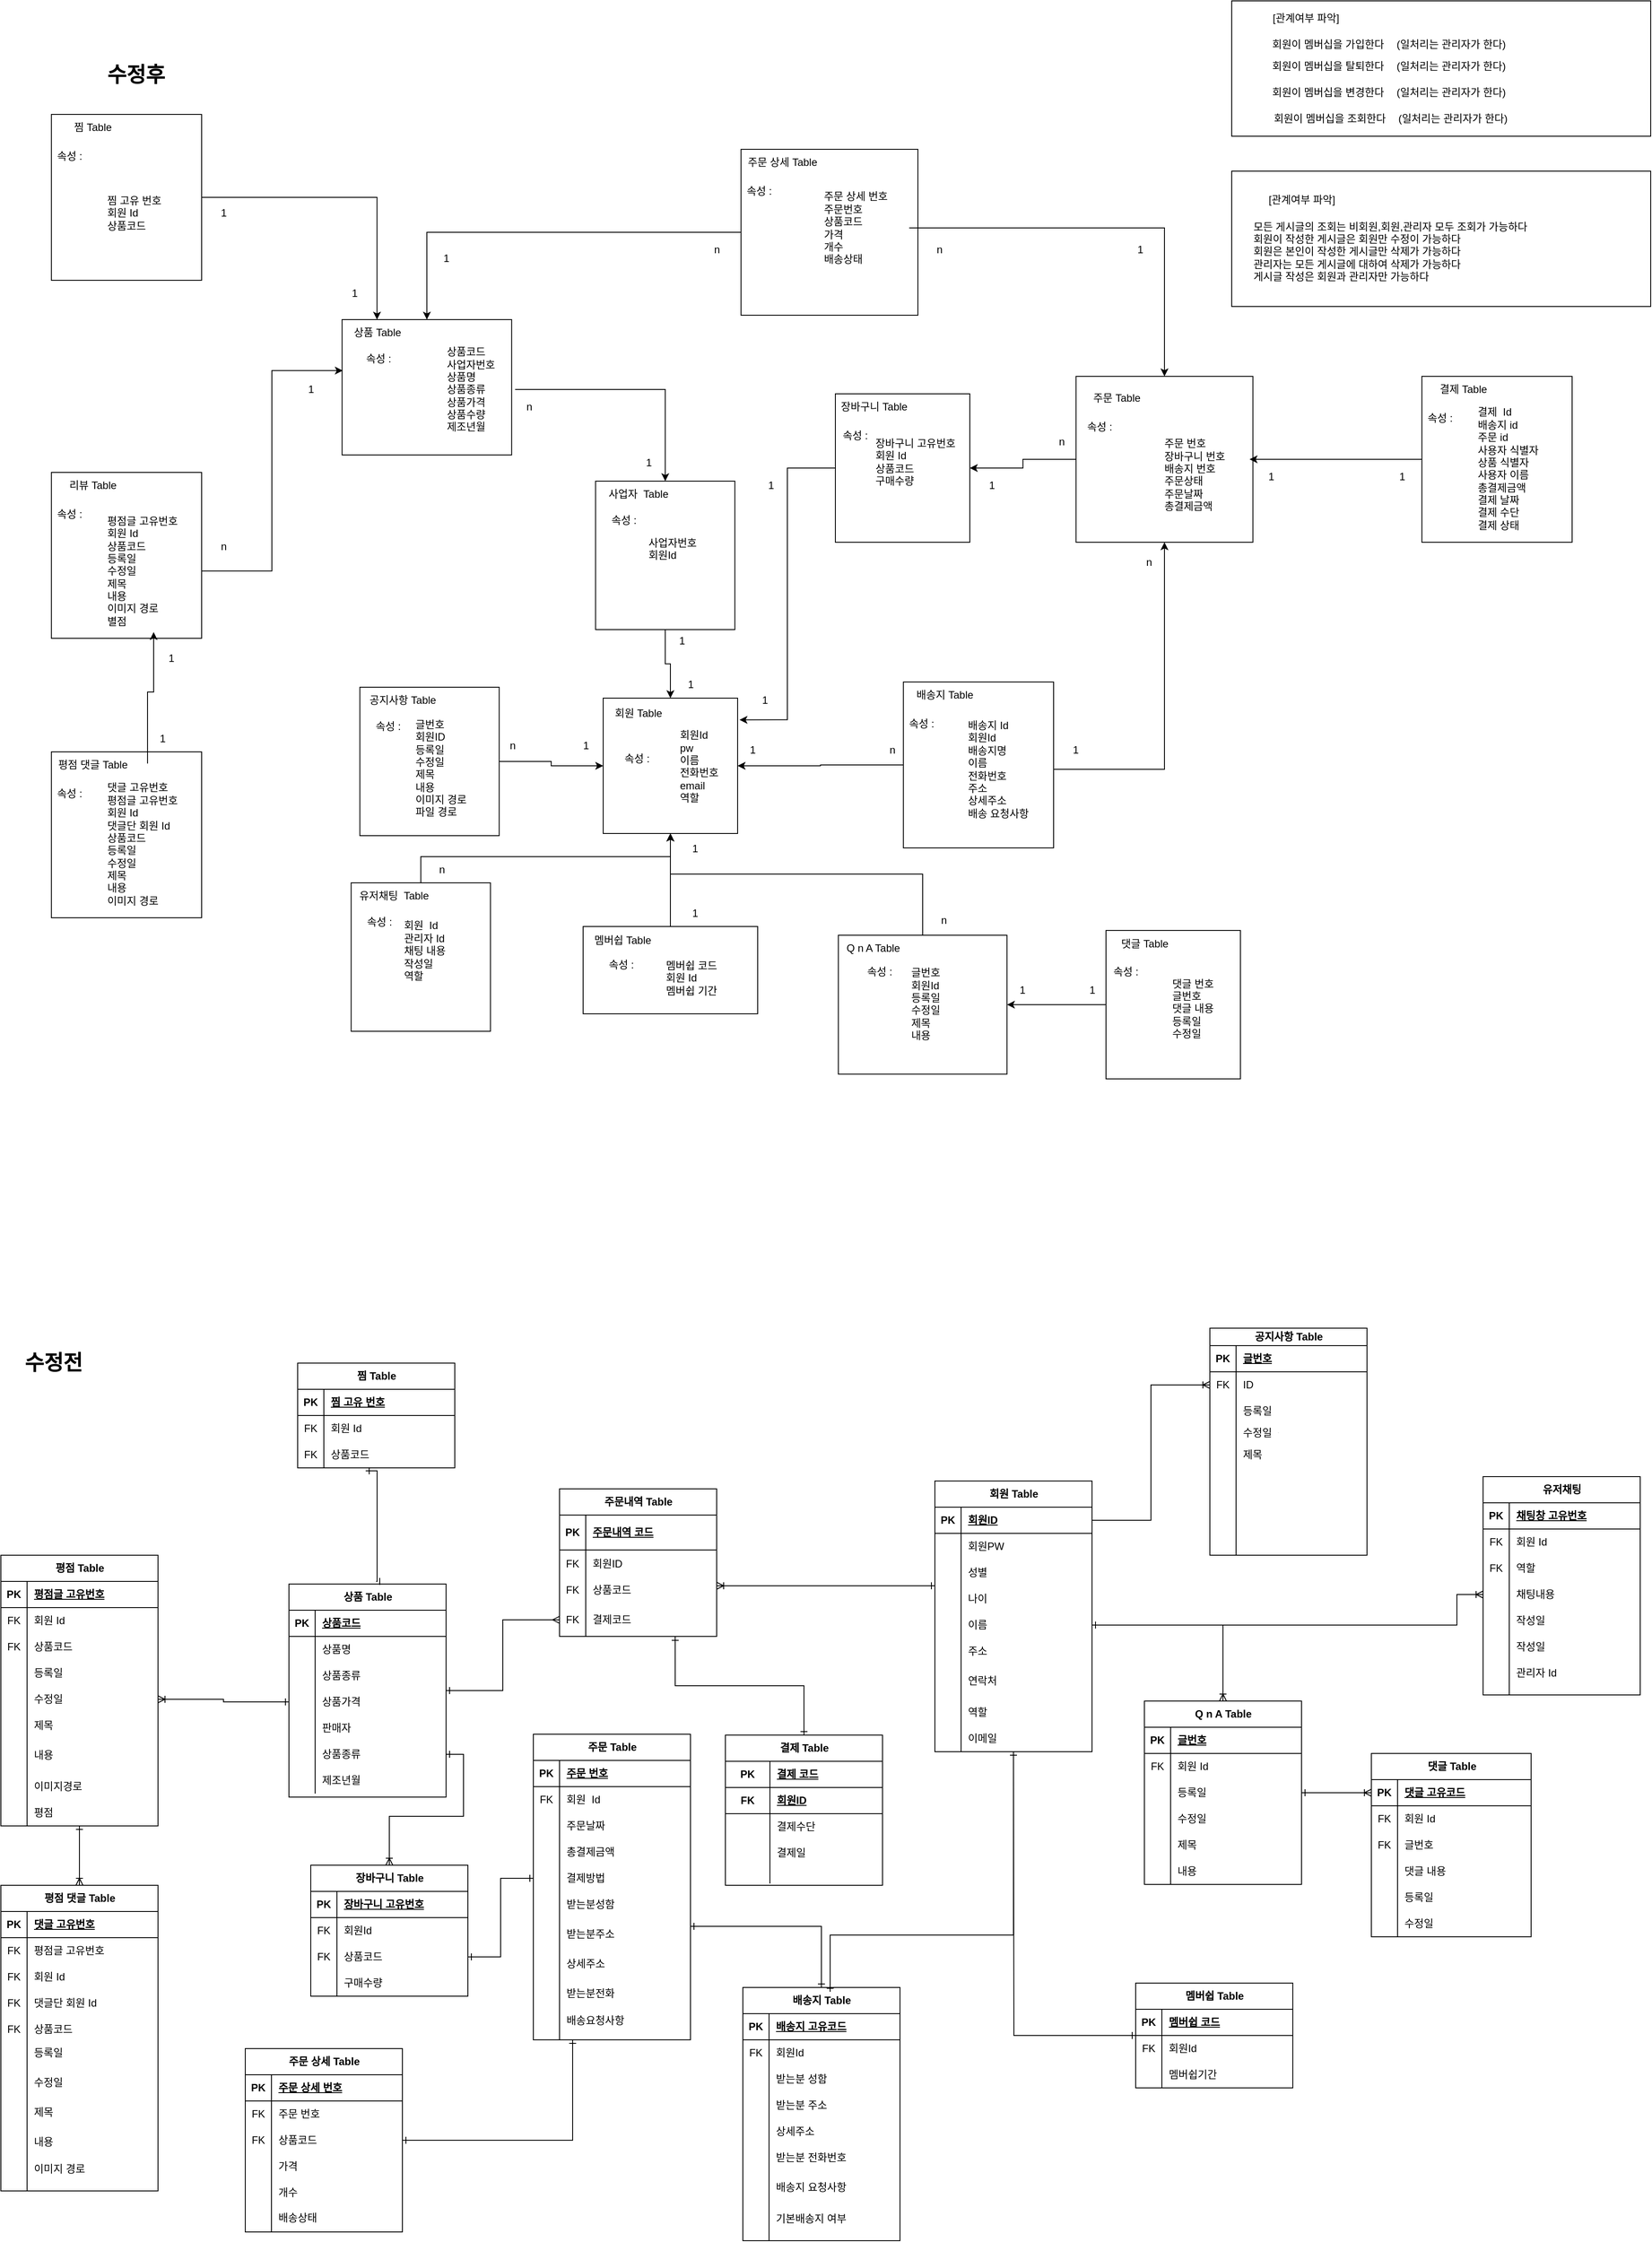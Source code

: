 <mxfile version="24.2.0" type="google" pages="2">
  <diagram id="hb_k2-mfAByfuFO6kRaP" name="04 ERD">
    <mxGraphModel grid="1" page="1" gridSize="10" guides="1" tooltips="1" connect="1" arrows="1" fold="1" pageScale="1" pageWidth="3300" pageHeight="4681" math="0" shadow="0">
      <root>
        <mxCell id="0" />
        <mxCell id="1" parent="0" />
        <mxCell id="vaT9YXMfsHLQ0Dge4A-g-132" value="" style="group" vertex="1" connectable="0" parent="1">
          <mxGeometry x="-4670" y="-2640" width="480" height="299.998" as="geometry" />
        </mxCell>
        <mxCell id="vaT9YXMfsHLQ0Dge4A-g-143" value="" style="group" vertex="1" connectable="0" parent="vaT9YXMfsHLQ0Dge4A-g-132">
          <mxGeometry x="80" y="123.438" width="180" height="48.438" as="geometry" />
        </mxCell>
        <mxCell id="vaT9YXMfsHLQ0Dge4A-g-144" value="" style="group" vertex="1" connectable="0" parent="vaT9YXMfsHLQ0Dge4A-g-143">
          <mxGeometry width="180" height="43.75" as="geometry" />
        </mxCell>
        <mxCell id="vaT9YXMfsHLQ0Dge4A-g-164" value="내용" style="shape=partialRectangle;connectable=0;fillColor=none;top=0;left=0;bottom=0;right=0;align=left;spacingLeft=6;overflow=hidden;whiteSpace=wrap;html=1;" vertex="1" parent="vaT9YXMfsHLQ0Dge4A-g-144">
          <mxGeometry x="30" y="28.125" width="150" height="4.688" as="geometry">
            <mxRectangle width="150" height="30" as="alternateBounds" />
          </mxGeometry>
        </mxCell>
        <mxCell id="vaT9YXMfsHLQ0Dge4A-g-165" value="이미지 경로" style="shape=partialRectangle;connectable=0;fillColor=none;top=0;left=0;bottom=0;right=0;align=left;spacingLeft=6;overflow=hidden;whiteSpace=wrap;html=1;" vertex="1" parent="vaT9YXMfsHLQ0Dge4A-g-144">
          <mxGeometry x="30" y="33.438" width="150" height="4.688" as="geometry">
            <mxRectangle width="150" height="30" as="alternateBounds" />
          </mxGeometry>
        </mxCell>
        <mxCell id="vaT9YXMfsHLQ0Dge4A-g-166" value="파일 경로" style="shape=partialRectangle;connectable=0;fillColor=none;top=0;left=0;bottom=0;right=0;align=left;spacingLeft=6;overflow=hidden;whiteSpace=wrap;html=1;" vertex="1" parent="vaT9YXMfsHLQ0Dge4A-g-144">
          <mxGeometry x="30" y="39.062" width="150" height="4.688" as="geometry">
            <mxRectangle width="150" height="30" as="alternateBounds" />
          </mxGeometry>
        </mxCell>
        <mxCell id="vaT9YXMfsHLQ0Dge4A-g-145" value="공지사항 Table" style="shape=table;startSize=20;container=1;collapsible=1;childLayout=tableLayout;fixedRows=1;rowLines=0;fontStyle=1;align=center;resizeLast=1;html=1;" vertex="1" parent="vaT9YXMfsHLQ0Dge4A-g-132">
          <mxGeometry x="85" y="39.998" width="180" height="260" as="geometry" />
        </mxCell>
        <mxCell id="vaT9YXMfsHLQ0Dge4A-g-146" value="" style="shape=tableRow;horizontal=0;startSize=0;swimlaneHead=0;swimlaneBody=0;fillColor=none;collapsible=0;dropTarget=0;points=[[0,0.5],[1,0.5]];portConstraint=eastwest;top=0;left=0;right=0;bottom=1;" vertex="1" parent="vaT9YXMfsHLQ0Dge4A-g-145">
          <mxGeometry y="20" width="180" height="30" as="geometry" />
        </mxCell>
        <mxCell id="vaT9YXMfsHLQ0Dge4A-g-147" value="PK" style="shape=partialRectangle;connectable=0;fillColor=none;top=0;left=0;bottom=0;right=0;fontStyle=1;overflow=hidden;whiteSpace=wrap;html=1;" vertex="1" parent="vaT9YXMfsHLQ0Dge4A-g-146">
          <mxGeometry width="30" height="30" as="geometry">
            <mxRectangle width="30" height="30" as="alternateBounds" />
          </mxGeometry>
        </mxCell>
        <mxCell id="vaT9YXMfsHLQ0Dge4A-g-148" value="글번호" style="shape=partialRectangle;connectable=0;fillColor=none;top=0;left=0;bottom=0;right=0;align=left;spacingLeft=6;fontStyle=5;overflow=hidden;whiteSpace=wrap;html=1;" vertex="1" parent="vaT9YXMfsHLQ0Dge4A-g-146">
          <mxGeometry x="30" width="150" height="30" as="geometry">
            <mxRectangle width="150" height="30" as="alternateBounds" />
          </mxGeometry>
        </mxCell>
        <mxCell id="vaT9YXMfsHLQ0Dge4A-g-149" value="" style="shape=tableRow;horizontal=0;startSize=0;swimlaneHead=0;swimlaneBody=0;fillColor=none;collapsible=0;dropTarget=0;points=[[0,0.5],[1,0.5]];portConstraint=eastwest;top=0;left=0;right=0;bottom=0;" vertex="1" parent="vaT9YXMfsHLQ0Dge4A-g-145">
          <mxGeometry y="50" width="180" height="30" as="geometry" />
        </mxCell>
        <mxCell id="vaT9YXMfsHLQ0Dge4A-g-150" value="FK" style="shape=partialRectangle;connectable=0;fillColor=none;top=0;left=0;bottom=0;right=0;editable=1;overflow=hidden;whiteSpace=wrap;html=1;" vertex="1" parent="vaT9YXMfsHLQ0Dge4A-g-149">
          <mxGeometry width="30" height="30" as="geometry">
            <mxRectangle width="30" height="30" as="alternateBounds" />
          </mxGeometry>
        </mxCell>
        <mxCell id="vaT9YXMfsHLQ0Dge4A-g-151" value="ID" style="shape=partialRectangle;connectable=0;fillColor=none;top=0;left=0;bottom=0;right=0;align=left;spacingLeft=6;overflow=hidden;whiteSpace=wrap;html=1;" vertex="1" parent="vaT9YXMfsHLQ0Dge4A-g-149">
          <mxGeometry x="30" width="150" height="30" as="geometry">
            <mxRectangle width="150" height="30" as="alternateBounds" />
          </mxGeometry>
        </mxCell>
        <mxCell id="vaT9YXMfsHLQ0Dge4A-g-152" value="" style="shape=tableRow;horizontal=0;startSize=0;swimlaneHead=0;swimlaneBody=0;fillColor=none;collapsible=0;dropTarget=0;points=[[0,0.5],[1,0.5]];portConstraint=eastwest;top=0;left=0;right=0;bottom=0;" vertex="1" parent="vaT9YXMfsHLQ0Dge4A-g-145">
          <mxGeometry y="80" width="180" height="30" as="geometry" />
        </mxCell>
        <mxCell id="vaT9YXMfsHLQ0Dge4A-g-153" value="" style="shape=partialRectangle;connectable=0;fillColor=none;top=0;left=0;bottom=0;right=0;editable=1;overflow=hidden;whiteSpace=wrap;html=1;" vertex="1" parent="vaT9YXMfsHLQ0Dge4A-g-152">
          <mxGeometry width="30" height="30" as="geometry">
            <mxRectangle width="30" height="30" as="alternateBounds" />
          </mxGeometry>
        </mxCell>
        <mxCell id="vaT9YXMfsHLQ0Dge4A-g-154" value="등록일" style="shape=partialRectangle;connectable=0;fillColor=none;top=0;left=0;bottom=0;right=0;align=left;spacingLeft=6;overflow=hidden;whiteSpace=wrap;html=1;" vertex="1" parent="vaT9YXMfsHLQ0Dge4A-g-152">
          <mxGeometry x="30" width="150" height="30" as="geometry">
            <mxRectangle width="150" height="30" as="alternateBounds" />
          </mxGeometry>
        </mxCell>
        <mxCell id="vaT9YXMfsHLQ0Dge4A-g-155" value="" style="shape=tableRow;horizontal=0;startSize=0;swimlaneHead=0;swimlaneBody=0;fillColor=none;collapsible=0;dropTarget=0;points=[[0,0.5],[1,0.5]];portConstraint=eastwest;top=0;left=0;right=0;bottom=0;" vertex="1" parent="vaT9YXMfsHLQ0Dge4A-g-145">
          <mxGeometry y="110" width="180" height="20" as="geometry" />
        </mxCell>
        <mxCell id="vaT9YXMfsHLQ0Dge4A-g-156" value="" style="shape=partialRectangle;connectable=0;fillColor=none;top=0;left=0;bottom=0;right=0;editable=1;overflow=hidden;whiteSpace=wrap;html=1;" vertex="1" parent="vaT9YXMfsHLQ0Dge4A-g-155">
          <mxGeometry width="30" height="20" as="geometry">
            <mxRectangle width="30" height="20" as="alternateBounds" />
          </mxGeometry>
        </mxCell>
        <mxCell id="vaT9YXMfsHLQ0Dge4A-g-157" value="수정일" style="shape=partialRectangle;connectable=0;fillColor=none;top=0;left=0;bottom=0;right=0;align=left;spacingLeft=6;overflow=hidden;whiteSpace=wrap;html=1;" vertex="1" parent="vaT9YXMfsHLQ0Dge4A-g-155">
          <mxGeometry x="30" width="150" height="20" as="geometry">
            <mxRectangle width="150" height="20" as="alternateBounds" />
          </mxGeometry>
        </mxCell>
        <mxCell id="vaT9YXMfsHLQ0Dge4A-g-158" value="" style="shape=tableRow;horizontal=0;startSize=0;swimlaneHead=0;swimlaneBody=0;fillColor=none;collapsible=0;dropTarget=0;points=[[0,0.5],[1,0.5]];portConstraint=eastwest;top=0;left=0;right=0;bottom=0;" vertex="1" parent="vaT9YXMfsHLQ0Dge4A-g-145">
          <mxGeometry y="130" width="180" height="30" as="geometry" />
        </mxCell>
        <mxCell id="vaT9YXMfsHLQ0Dge4A-g-159" value="" style="shape=partialRectangle;connectable=0;fillColor=none;top=0;left=0;bottom=0;right=0;editable=1;overflow=hidden;whiteSpace=wrap;html=1;" vertex="1" parent="vaT9YXMfsHLQ0Dge4A-g-158">
          <mxGeometry width="30" height="30" as="geometry">
            <mxRectangle width="30" height="30" as="alternateBounds" />
          </mxGeometry>
        </mxCell>
        <mxCell id="vaT9YXMfsHLQ0Dge4A-g-160" value="제목" style="shape=partialRectangle;connectable=0;fillColor=none;top=0;left=0;bottom=0;right=0;align=left;spacingLeft=6;overflow=hidden;whiteSpace=wrap;html=1;" vertex="1" parent="vaT9YXMfsHLQ0Dge4A-g-158">
          <mxGeometry x="30" width="150" height="30" as="geometry">
            <mxRectangle width="150" height="30" as="alternateBounds" />
          </mxGeometry>
        </mxCell>
        <mxCell id="vaT9YXMfsHLQ0Dge4A-g-161" value="" style="shape=tableRow;horizontal=0;startSize=0;swimlaneHead=0;swimlaneBody=0;fillColor=none;collapsible=0;dropTarget=0;points=[[0,0.5],[1,0.5]];portConstraint=eastwest;top=0;left=0;right=0;bottom=0;" vertex="1" parent="vaT9YXMfsHLQ0Dge4A-g-145">
          <mxGeometry y="160" width="180" height="100" as="geometry" />
        </mxCell>
        <mxCell id="vaT9YXMfsHLQ0Dge4A-g-162" value="" style="shape=partialRectangle;connectable=0;fillColor=none;top=0;left=0;bottom=0;right=0;editable=1;overflow=hidden;whiteSpace=wrap;html=1;" vertex="1" parent="vaT9YXMfsHLQ0Dge4A-g-161">
          <mxGeometry width="30" height="100" as="geometry">
            <mxRectangle width="30" height="100" as="alternateBounds" />
          </mxGeometry>
        </mxCell>
        <mxCell id="vaT9YXMfsHLQ0Dge4A-g-163" value="" style="shape=partialRectangle;connectable=0;fillColor=none;top=0;left=0;bottom=0;right=0;align=left;spacingLeft=6;overflow=hidden;whiteSpace=wrap;html=1;" vertex="1" parent="vaT9YXMfsHLQ0Dge4A-g-161">
          <mxGeometry x="30" width="150" height="100" as="geometry">
            <mxRectangle width="150" height="100" as="alternateBounds" />
          </mxGeometry>
        </mxCell>
        <mxCell id="bvm4Du_K4q45WUCr2XC2-1" value="" style="group" connectable="0" vertex="1" parent="1">
          <mxGeometry x="-5970" y="-2590" width="1878" height="1035" as="geometry" />
        </mxCell>
        <mxCell id="vaT9YXMfsHLQ0Dge4A-g-1" style="edgeStyle=orthogonalEdgeStyle;rounded=0;orthogonalLoop=1;jettySize=auto;html=1;entryX=0;entryY=0.5;entryDx=0;entryDy=0;endArrow=ERmany;endFill=0;startArrow=ERone;startFill=0;" edge="1" parent="bvm4Du_K4q45WUCr2XC2-1" source="vaT9YXMfsHLQ0Dge4A-g-2" target="vaT9YXMfsHLQ0Dge4A-g-63">
          <mxGeometry relative="1" as="geometry" />
        </mxCell>
        <mxCell id="vaT9YXMfsHLQ0Dge4A-g-2" value="상품 Table" style="shape=table;startSize=30;container=1;collapsible=1;childLayout=tableLayout;fixedRows=1;rowLines=0;fontStyle=1;align=center;resizeLast=1;html=1;" vertex="1" parent="bvm4Du_K4q45WUCr2XC2-1">
          <mxGeometry x="330" y="283" width="180" height="244" as="geometry" />
        </mxCell>
        <mxCell id="vaT9YXMfsHLQ0Dge4A-g-3" value="" style="shape=tableRow;horizontal=0;startSize=0;swimlaneHead=0;swimlaneBody=0;fillColor=none;collapsible=0;dropTarget=0;points=[[0,0.5],[1,0.5]];portConstraint=eastwest;top=0;left=0;right=0;bottom=1;" vertex="1" parent="vaT9YXMfsHLQ0Dge4A-g-2">
          <mxGeometry y="30" width="180" height="30" as="geometry" />
        </mxCell>
        <mxCell id="vaT9YXMfsHLQ0Dge4A-g-4" value="PK" style="shape=partialRectangle;connectable=0;fillColor=none;top=0;left=0;bottom=0;right=0;fontStyle=1;overflow=hidden;whiteSpace=wrap;html=1;" vertex="1" parent="vaT9YXMfsHLQ0Dge4A-g-3">
          <mxGeometry width="30" height="30" as="geometry">
            <mxRectangle width="30" height="30" as="alternateBounds" />
          </mxGeometry>
        </mxCell>
        <mxCell id="vaT9YXMfsHLQ0Dge4A-g-5" value="상품코드" style="shape=partialRectangle;connectable=0;fillColor=none;top=0;left=0;bottom=0;right=0;align=left;spacingLeft=6;fontStyle=5;overflow=hidden;whiteSpace=wrap;html=1;" vertex="1" parent="vaT9YXMfsHLQ0Dge4A-g-3">
          <mxGeometry x="30" width="150" height="30" as="geometry">
            <mxRectangle width="150" height="30" as="alternateBounds" />
          </mxGeometry>
        </mxCell>
        <mxCell id="vaT9YXMfsHLQ0Dge4A-g-6" value="" style="shape=tableRow;horizontal=0;startSize=0;swimlaneHead=0;swimlaneBody=0;fillColor=none;collapsible=0;dropTarget=0;points=[[0,0.5],[1,0.5]];portConstraint=eastwest;top=0;left=0;right=0;bottom=0;" vertex="1" parent="vaT9YXMfsHLQ0Dge4A-g-2">
          <mxGeometry y="60" width="180" height="30" as="geometry" />
        </mxCell>
        <mxCell id="vaT9YXMfsHLQ0Dge4A-g-7" value="" style="shape=partialRectangle;connectable=0;fillColor=none;top=0;left=0;bottom=0;right=0;editable=1;overflow=hidden;whiteSpace=wrap;html=1;" vertex="1" parent="vaT9YXMfsHLQ0Dge4A-g-6">
          <mxGeometry width="30" height="30" as="geometry">
            <mxRectangle width="30" height="30" as="alternateBounds" />
          </mxGeometry>
        </mxCell>
        <mxCell id="vaT9YXMfsHLQ0Dge4A-g-8" value="상품명" style="shape=partialRectangle;connectable=0;fillColor=none;top=0;left=0;bottom=0;right=0;align=left;spacingLeft=6;overflow=hidden;whiteSpace=wrap;html=1;" vertex="1" parent="vaT9YXMfsHLQ0Dge4A-g-6">
          <mxGeometry x="30" width="150" height="30" as="geometry">
            <mxRectangle width="150" height="30" as="alternateBounds" />
          </mxGeometry>
        </mxCell>
        <mxCell id="vaT9YXMfsHLQ0Dge4A-g-9" value="" style="shape=tableRow;horizontal=0;startSize=0;swimlaneHead=0;swimlaneBody=0;fillColor=none;collapsible=0;dropTarget=0;points=[[0,0.5],[1,0.5]];portConstraint=eastwest;top=0;left=0;right=0;bottom=0;" vertex="1" parent="vaT9YXMfsHLQ0Dge4A-g-2">
          <mxGeometry y="90" width="180" height="30" as="geometry" />
        </mxCell>
        <mxCell id="vaT9YXMfsHLQ0Dge4A-g-10" value="" style="shape=partialRectangle;connectable=0;fillColor=none;top=0;left=0;bottom=0;right=0;editable=1;overflow=hidden;whiteSpace=wrap;html=1;" vertex="1" parent="vaT9YXMfsHLQ0Dge4A-g-9">
          <mxGeometry width="30" height="30" as="geometry">
            <mxRectangle width="30" height="30" as="alternateBounds" />
          </mxGeometry>
        </mxCell>
        <mxCell id="vaT9YXMfsHLQ0Dge4A-g-11" value="상품종류" style="shape=partialRectangle;connectable=0;fillColor=none;top=0;left=0;bottom=0;right=0;align=left;spacingLeft=6;overflow=hidden;whiteSpace=wrap;html=1;" vertex="1" parent="vaT9YXMfsHLQ0Dge4A-g-9">
          <mxGeometry x="30" width="150" height="30" as="geometry">
            <mxRectangle width="150" height="30" as="alternateBounds" />
          </mxGeometry>
        </mxCell>
        <mxCell id="vaT9YXMfsHLQ0Dge4A-g-12" value="" style="shape=tableRow;horizontal=0;startSize=0;swimlaneHead=0;swimlaneBody=0;fillColor=none;collapsible=0;dropTarget=0;points=[[0,0.5],[1,0.5]];portConstraint=eastwest;top=0;left=0;right=0;bottom=0;" vertex="1" parent="vaT9YXMfsHLQ0Dge4A-g-2">
          <mxGeometry y="120" width="180" height="30" as="geometry" />
        </mxCell>
        <mxCell id="vaT9YXMfsHLQ0Dge4A-g-13" value="" style="shape=partialRectangle;connectable=0;fillColor=none;top=0;left=0;bottom=0;right=0;editable=1;overflow=hidden;whiteSpace=wrap;html=1;" vertex="1" parent="vaT9YXMfsHLQ0Dge4A-g-12">
          <mxGeometry width="30" height="30" as="geometry">
            <mxRectangle width="30" height="30" as="alternateBounds" />
          </mxGeometry>
        </mxCell>
        <mxCell id="vaT9YXMfsHLQ0Dge4A-g-14" value="상품가격" style="shape=partialRectangle;connectable=0;fillColor=none;top=0;left=0;bottom=0;right=0;align=left;spacingLeft=6;overflow=hidden;whiteSpace=wrap;html=1;" vertex="1" parent="vaT9YXMfsHLQ0Dge4A-g-12">
          <mxGeometry x="30" width="150" height="30" as="geometry">
            <mxRectangle width="150" height="30" as="alternateBounds" />
          </mxGeometry>
        </mxCell>
        <mxCell id="vaT9YXMfsHLQ0Dge4A-g-15" value="" style="shape=tableRow;horizontal=0;startSize=0;swimlaneHead=0;swimlaneBody=0;fillColor=none;collapsible=0;dropTarget=0;points=[[0,0.5],[1,0.5]];portConstraint=eastwest;top=0;left=0;right=0;bottom=0;" vertex="1" parent="vaT9YXMfsHLQ0Dge4A-g-2">
          <mxGeometry y="150" width="180" height="30" as="geometry" />
        </mxCell>
        <mxCell id="vaT9YXMfsHLQ0Dge4A-g-16" value="" style="shape=partialRectangle;connectable=0;fillColor=none;top=0;left=0;bottom=0;right=0;editable=1;overflow=hidden;whiteSpace=wrap;html=1;" vertex="1" parent="vaT9YXMfsHLQ0Dge4A-g-15">
          <mxGeometry width="30" height="30" as="geometry">
            <mxRectangle width="30" height="30" as="alternateBounds" />
          </mxGeometry>
        </mxCell>
        <mxCell id="vaT9YXMfsHLQ0Dge4A-g-17" value="판매자" style="shape=partialRectangle;connectable=0;fillColor=none;top=0;left=0;bottom=0;right=0;align=left;spacingLeft=6;overflow=hidden;whiteSpace=wrap;html=1;" vertex="1" parent="vaT9YXMfsHLQ0Dge4A-g-15">
          <mxGeometry x="30" width="150" height="30" as="geometry">
            <mxRectangle width="150" height="30" as="alternateBounds" />
          </mxGeometry>
        </mxCell>
        <mxCell id="vaT9YXMfsHLQ0Dge4A-g-18" value="" style="shape=tableRow;horizontal=0;startSize=0;swimlaneHead=0;swimlaneBody=0;fillColor=none;collapsible=0;dropTarget=0;points=[[0,0.5],[1,0.5]];portConstraint=eastwest;top=0;left=0;right=0;bottom=0;" vertex="1" parent="vaT9YXMfsHLQ0Dge4A-g-2">
          <mxGeometry y="180" width="180" height="30" as="geometry" />
        </mxCell>
        <mxCell id="vaT9YXMfsHLQ0Dge4A-g-19" value="" style="shape=partialRectangle;connectable=0;fillColor=none;top=0;left=0;bottom=0;right=0;editable=1;overflow=hidden;whiteSpace=wrap;html=1;" vertex="1" parent="vaT9YXMfsHLQ0Dge4A-g-18">
          <mxGeometry width="30" height="30" as="geometry">
            <mxRectangle width="30" height="30" as="alternateBounds" />
          </mxGeometry>
        </mxCell>
        <mxCell id="vaT9YXMfsHLQ0Dge4A-g-20" value="상품종류" style="shape=partialRectangle;connectable=0;fillColor=none;top=0;left=0;bottom=0;right=0;align=left;spacingLeft=6;overflow=hidden;whiteSpace=wrap;html=1;" vertex="1" parent="vaT9YXMfsHLQ0Dge4A-g-18">
          <mxGeometry x="30" width="150" height="30" as="geometry">
            <mxRectangle width="150" height="30" as="alternateBounds" />
          </mxGeometry>
        </mxCell>
        <mxCell id="vaT9YXMfsHLQ0Dge4A-g-21" value="" style="shape=tableRow;horizontal=0;startSize=0;swimlaneHead=0;swimlaneBody=0;fillColor=none;collapsible=0;dropTarget=0;points=[[0,0.5],[1,0.5]];portConstraint=eastwest;top=0;left=0;right=0;bottom=0;" vertex="1" parent="vaT9YXMfsHLQ0Dge4A-g-2">
          <mxGeometry y="210" width="180" height="30" as="geometry" />
        </mxCell>
        <mxCell id="vaT9YXMfsHLQ0Dge4A-g-22" value="" style="shape=partialRectangle;connectable=0;fillColor=none;top=0;left=0;bottom=0;right=0;editable=1;overflow=hidden;whiteSpace=wrap;html=1;" vertex="1" parent="vaT9YXMfsHLQ0Dge4A-g-21">
          <mxGeometry width="30" height="30" as="geometry">
            <mxRectangle width="30" height="30" as="alternateBounds" />
          </mxGeometry>
        </mxCell>
        <mxCell id="vaT9YXMfsHLQ0Dge4A-g-23" value="제조년월" style="shape=partialRectangle;connectable=0;fillColor=none;top=0;left=0;bottom=0;right=0;align=left;spacingLeft=6;overflow=hidden;whiteSpace=wrap;html=1;" vertex="1" parent="vaT9YXMfsHLQ0Dge4A-g-21">
          <mxGeometry x="30" width="150" height="30" as="geometry">
            <mxRectangle width="150" height="30" as="alternateBounds" />
          </mxGeometry>
        </mxCell>
        <mxCell id="vaT9YXMfsHLQ0Dge4A-g-24" style="edgeStyle=orthogonalEdgeStyle;rounded=0;orthogonalLoop=1;jettySize=auto;html=1;endArrow=ERone;endFill=0;startArrow=ERone;startFill=0;" edge="1" parent="bvm4Du_K4q45WUCr2XC2-1" source="vaT9YXMfsHLQ0Dge4A-g-25">
          <mxGeometry relative="1" as="geometry">
            <mxPoint x="1160" y="475" as="targetPoint" />
          </mxGeometry>
        </mxCell>
        <mxCell id="vaT9YXMfsHLQ0Dge4A-g-25" value="멤버쉽 Table" style="shape=table;startSize=30;container=1;collapsible=1;childLayout=tableLayout;fixedRows=1;rowLines=0;fontStyle=1;align=center;resizeLast=1;html=1;" vertex="1" parent="bvm4Du_K4q45WUCr2XC2-1">
          <mxGeometry x="1300" y="740" width="180" height="120" as="geometry" />
        </mxCell>
        <mxCell id="vaT9YXMfsHLQ0Dge4A-g-26" value="" style="shape=tableRow;horizontal=0;startSize=0;swimlaneHead=0;swimlaneBody=0;fillColor=none;collapsible=0;dropTarget=0;points=[[0,0.5],[1,0.5]];portConstraint=eastwest;top=0;left=0;right=0;bottom=1;" vertex="1" parent="vaT9YXMfsHLQ0Dge4A-g-25">
          <mxGeometry y="30" width="180" height="30" as="geometry" />
        </mxCell>
        <mxCell id="vaT9YXMfsHLQ0Dge4A-g-27" value="PK" style="shape=partialRectangle;connectable=0;fillColor=none;top=0;left=0;bottom=0;right=0;fontStyle=1;overflow=hidden;whiteSpace=wrap;html=1;" vertex="1" parent="vaT9YXMfsHLQ0Dge4A-g-26">
          <mxGeometry width="30" height="30" as="geometry">
            <mxRectangle width="30" height="30" as="alternateBounds" />
          </mxGeometry>
        </mxCell>
        <mxCell id="vaT9YXMfsHLQ0Dge4A-g-28" value="멤버쉽 코드" style="shape=partialRectangle;connectable=0;fillColor=none;top=0;left=0;bottom=0;right=0;align=left;spacingLeft=6;fontStyle=5;overflow=hidden;whiteSpace=wrap;html=1;" vertex="1" parent="vaT9YXMfsHLQ0Dge4A-g-26">
          <mxGeometry x="30" width="150" height="30" as="geometry">
            <mxRectangle width="150" height="30" as="alternateBounds" />
          </mxGeometry>
        </mxCell>
        <mxCell id="vaT9YXMfsHLQ0Dge4A-g-29" value="" style="shape=tableRow;horizontal=0;startSize=0;swimlaneHead=0;swimlaneBody=0;fillColor=none;collapsible=0;dropTarget=0;points=[[0,0.5],[1,0.5]];portConstraint=eastwest;top=0;left=0;right=0;bottom=0;" vertex="1" parent="vaT9YXMfsHLQ0Dge4A-g-25">
          <mxGeometry y="60" width="180" height="30" as="geometry" />
        </mxCell>
        <mxCell id="vaT9YXMfsHLQ0Dge4A-g-30" value="FK" style="shape=partialRectangle;connectable=0;fillColor=none;top=0;left=0;bottom=0;right=0;editable=1;overflow=hidden;whiteSpace=wrap;html=1;" vertex="1" parent="vaT9YXMfsHLQ0Dge4A-g-29">
          <mxGeometry width="30" height="30" as="geometry">
            <mxRectangle width="30" height="30" as="alternateBounds" />
          </mxGeometry>
        </mxCell>
        <mxCell id="vaT9YXMfsHLQ0Dge4A-g-31" value="회원Id" style="shape=partialRectangle;connectable=0;fillColor=none;top=0;left=0;bottom=0;right=0;align=left;spacingLeft=6;overflow=hidden;whiteSpace=wrap;html=1;" vertex="1" parent="vaT9YXMfsHLQ0Dge4A-g-29">
          <mxGeometry x="30" width="150" height="30" as="geometry">
            <mxRectangle width="150" height="30" as="alternateBounds" />
          </mxGeometry>
        </mxCell>
        <mxCell id="vaT9YXMfsHLQ0Dge4A-g-32" value="" style="shape=tableRow;horizontal=0;startSize=0;swimlaneHead=0;swimlaneBody=0;fillColor=none;collapsible=0;dropTarget=0;points=[[0,0.5],[1,0.5]];portConstraint=eastwest;top=0;left=0;right=0;bottom=0;" vertex="1" parent="vaT9YXMfsHLQ0Dge4A-g-25">
          <mxGeometry y="90" width="180" height="30" as="geometry" />
        </mxCell>
        <mxCell id="vaT9YXMfsHLQ0Dge4A-g-33" value="" style="shape=partialRectangle;connectable=0;fillColor=none;top=0;left=0;bottom=0;right=0;editable=1;overflow=hidden;whiteSpace=wrap;html=1;" vertex="1" parent="vaT9YXMfsHLQ0Dge4A-g-32">
          <mxGeometry width="30" height="30" as="geometry">
            <mxRectangle width="30" height="30" as="alternateBounds" />
          </mxGeometry>
        </mxCell>
        <mxCell id="vaT9YXMfsHLQ0Dge4A-g-34" value="멤버쉽기간" style="shape=partialRectangle;connectable=0;fillColor=none;top=0;left=0;bottom=0;right=0;align=left;spacingLeft=6;overflow=hidden;whiteSpace=wrap;html=1;" vertex="1" parent="vaT9YXMfsHLQ0Dge4A-g-32">
          <mxGeometry x="30" width="150" height="30" as="geometry">
            <mxRectangle width="150" height="30" as="alternateBounds" />
          </mxGeometry>
        </mxCell>
        <mxCell id="vaT9YXMfsHLQ0Dge4A-g-35" value="결제 Table" style="shape=table;startSize=30;container=1;collapsible=1;childLayout=tableLayout;fixedRows=1;rowLines=0;fontStyle=1;align=center;resizeLast=1;html=1;" vertex="1" parent="bvm4Du_K4q45WUCr2XC2-1">
          <mxGeometry x="830" y="456.02" width="180" height="172" as="geometry" />
        </mxCell>
        <mxCell id="vaT9YXMfsHLQ0Dge4A-g-36" value="" style="shape=tableRow;horizontal=0;startSize=0;swimlaneHead=0;swimlaneBody=0;fillColor=none;collapsible=0;dropTarget=0;points=[[0,0.5],[1,0.5]];portConstraint=eastwest;top=0;left=0;right=0;bottom=1;" vertex="1" parent="vaT9YXMfsHLQ0Dge4A-g-35">
          <mxGeometry y="30" width="180" height="30" as="geometry" />
        </mxCell>
        <mxCell id="vaT9YXMfsHLQ0Dge4A-g-37" value="PK" style="shape=partialRectangle;connectable=0;fillColor=none;top=0;left=0;bottom=0;right=0;fontStyle=1;overflow=hidden;whiteSpace=wrap;html=1;" vertex="1" parent="vaT9YXMfsHLQ0Dge4A-g-36">
          <mxGeometry width="51" height="30" as="geometry">
            <mxRectangle width="51" height="30" as="alternateBounds" />
          </mxGeometry>
        </mxCell>
        <mxCell id="vaT9YXMfsHLQ0Dge4A-g-38" value="결제 코드" style="shape=partialRectangle;connectable=0;fillColor=none;top=0;left=0;bottom=0;right=0;align=left;spacingLeft=6;fontStyle=5;overflow=hidden;whiteSpace=wrap;html=1;" vertex="1" parent="vaT9YXMfsHLQ0Dge4A-g-36">
          <mxGeometry x="51" width="129" height="30" as="geometry">
            <mxRectangle width="129" height="30" as="alternateBounds" />
          </mxGeometry>
        </mxCell>
        <mxCell id="vaT9YXMfsHLQ0Dge4A-g-39" value="" style="shape=tableRow;horizontal=0;startSize=0;swimlaneHead=0;swimlaneBody=0;fillColor=none;collapsible=0;dropTarget=0;points=[[0,0.5],[1,0.5]];portConstraint=eastwest;top=0;left=0;right=0;bottom=1;" vertex="1" parent="vaT9YXMfsHLQ0Dge4A-g-35">
          <mxGeometry y="60" width="180" height="30" as="geometry" />
        </mxCell>
        <mxCell id="vaT9YXMfsHLQ0Dge4A-g-40" value="FK" style="shape=partialRectangle;connectable=0;fillColor=none;top=0;left=0;bottom=0;right=0;fontStyle=1;overflow=hidden;whiteSpace=wrap;html=1;" vertex="1" parent="vaT9YXMfsHLQ0Dge4A-g-39">
          <mxGeometry width="51" height="30" as="geometry">
            <mxRectangle width="51" height="30" as="alternateBounds" />
          </mxGeometry>
        </mxCell>
        <mxCell id="vaT9YXMfsHLQ0Dge4A-g-41" value="회원ID" style="shape=partialRectangle;connectable=0;fillColor=none;top=0;left=0;bottom=0;right=0;align=left;spacingLeft=6;fontStyle=5;overflow=hidden;whiteSpace=wrap;html=1;" vertex="1" parent="vaT9YXMfsHLQ0Dge4A-g-39">
          <mxGeometry x="51" width="129" height="30" as="geometry">
            <mxRectangle width="129" height="30" as="alternateBounds" />
          </mxGeometry>
        </mxCell>
        <mxCell id="vaT9YXMfsHLQ0Dge4A-g-42" value="" style="shape=tableRow;horizontal=0;startSize=0;swimlaneHead=0;swimlaneBody=0;fillColor=none;collapsible=0;dropTarget=0;points=[[0,0.5],[1,0.5]];portConstraint=eastwest;top=0;left=0;right=0;bottom=0;" vertex="1" parent="vaT9YXMfsHLQ0Dge4A-g-35">
          <mxGeometry y="90" width="180" height="30" as="geometry" />
        </mxCell>
        <mxCell id="vaT9YXMfsHLQ0Dge4A-g-43" value="" style="shape=partialRectangle;connectable=0;fillColor=none;top=0;left=0;bottom=0;right=0;editable=1;overflow=hidden;whiteSpace=wrap;html=1;" vertex="1" parent="vaT9YXMfsHLQ0Dge4A-g-42">
          <mxGeometry width="51" height="30" as="geometry">
            <mxRectangle width="51" height="30" as="alternateBounds" />
          </mxGeometry>
        </mxCell>
        <mxCell id="vaT9YXMfsHLQ0Dge4A-g-44" value="결제수단" style="shape=partialRectangle;connectable=0;fillColor=none;top=0;left=0;bottom=0;right=0;align=left;spacingLeft=6;overflow=hidden;whiteSpace=wrap;html=1;" vertex="1" parent="vaT9YXMfsHLQ0Dge4A-g-42">
          <mxGeometry x="51" width="129" height="30" as="geometry">
            <mxRectangle width="129" height="30" as="alternateBounds" />
          </mxGeometry>
        </mxCell>
        <mxCell id="vaT9YXMfsHLQ0Dge4A-g-45" value="" style="shape=tableRow;horizontal=0;startSize=0;swimlaneHead=0;swimlaneBody=0;fillColor=none;collapsible=0;dropTarget=0;points=[[0,0.5],[1,0.5]];portConstraint=eastwest;top=0;left=0;right=0;bottom=0;" vertex="1" parent="vaT9YXMfsHLQ0Dge4A-g-35">
          <mxGeometry y="120" width="180" height="30" as="geometry" />
        </mxCell>
        <mxCell id="vaT9YXMfsHLQ0Dge4A-g-46" value="" style="shape=partialRectangle;connectable=0;fillColor=none;top=0;left=0;bottom=0;right=0;editable=1;overflow=hidden;whiteSpace=wrap;html=1;" vertex="1" parent="vaT9YXMfsHLQ0Dge4A-g-45">
          <mxGeometry width="51" height="30" as="geometry">
            <mxRectangle width="51" height="30" as="alternateBounds" />
          </mxGeometry>
        </mxCell>
        <mxCell id="vaT9YXMfsHLQ0Dge4A-g-47" value="결제일" style="shape=partialRectangle;connectable=0;fillColor=none;top=0;left=0;bottom=0;right=0;align=left;spacingLeft=6;overflow=hidden;whiteSpace=wrap;html=1;" vertex="1" parent="vaT9YXMfsHLQ0Dge4A-g-45">
          <mxGeometry x="51" width="129" height="30" as="geometry">
            <mxRectangle width="129" height="30" as="alternateBounds" />
          </mxGeometry>
        </mxCell>
        <mxCell id="vaT9YXMfsHLQ0Dge4A-g-48" value="" style="shape=tableRow;horizontal=0;startSize=0;swimlaneHead=0;swimlaneBody=0;fillColor=none;collapsible=0;dropTarget=0;points=[[0,0.5],[1,0.5]];portConstraint=eastwest;top=0;left=0;right=0;bottom=0;" vertex="1" parent="vaT9YXMfsHLQ0Dge4A-g-35">
          <mxGeometry y="150" width="180" height="20" as="geometry" />
        </mxCell>
        <mxCell id="vaT9YXMfsHLQ0Dge4A-g-49" value="" style="shape=partialRectangle;connectable=0;fillColor=none;top=0;left=0;bottom=0;right=0;editable=1;overflow=hidden;whiteSpace=wrap;html=1;" vertex="1" parent="vaT9YXMfsHLQ0Dge4A-g-48">
          <mxGeometry width="51" height="20" as="geometry">
            <mxRectangle width="51" height="20" as="alternateBounds" />
          </mxGeometry>
        </mxCell>
        <mxCell id="vaT9YXMfsHLQ0Dge4A-g-50" value="" style="shape=partialRectangle;connectable=0;fillColor=none;top=0;left=0;bottom=0;right=0;align=left;spacingLeft=6;overflow=hidden;whiteSpace=wrap;html=1;" vertex="1" parent="vaT9YXMfsHLQ0Dge4A-g-48">
          <mxGeometry x="51" width="129" height="20" as="geometry">
            <mxRectangle width="129" height="20" as="alternateBounds" />
          </mxGeometry>
        </mxCell>
        <mxCell id="vaT9YXMfsHLQ0Dge4A-g-51" style="edgeStyle=orthogonalEdgeStyle;rounded=0;orthogonalLoop=1;jettySize=auto;html=1;entryX=0.5;entryY=0;entryDx=0;entryDy=0;endArrow=ERoneToMany;endFill=0;startArrow=ERone;startFill=0;" edge="1" parent="bvm4Du_K4q45WUCr2XC2-1" source="vaT9YXMfsHLQ0Dge4A-g-185" target="vaT9YXMfsHLQ0Dge4A-g-196">
          <mxGeometry relative="1" as="geometry">
            <mxPoint x="1348.53" y="741.752" as="targetPoint" />
          </mxGeometry>
        </mxCell>
        <mxCell id="vaT9YXMfsHLQ0Dge4A-g-52" style="edgeStyle=orthogonalEdgeStyle;rounded=0;orthogonalLoop=1;jettySize=auto;html=1;endArrow=ERone;endFill=0;startArrow=ERoneToMany;startFill=0;" edge="1" parent="bvm4Du_K4q45WUCr2XC2-1" source="vaT9YXMfsHLQ0Dge4A-g-53" target="vaT9YXMfsHLQ0Dge4A-g-172">
          <mxGeometry relative="1" as="geometry">
            <Array as="points">
              <mxPoint x="950" y="285" />
              <mxPoint x="950" y="285" />
            </Array>
          </mxGeometry>
        </mxCell>
        <mxCell id="vaT9YXMfsHLQ0Dge4A-g-53" value="주문내역 Table" style="shape=table;startSize=30;container=1;collapsible=1;childLayout=tableLayout;fixedRows=1;rowLines=0;fontStyle=1;align=center;resizeLast=1;html=1;" vertex="1" parent="bvm4Du_K4q45WUCr2XC2-1">
          <mxGeometry x="640" y="174" width="180" height="169" as="geometry" />
        </mxCell>
        <mxCell id="vaT9YXMfsHLQ0Dge4A-g-54" value="" style="shape=tableRow;horizontal=0;startSize=0;swimlaneHead=0;swimlaneBody=0;fillColor=none;collapsible=0;dropTarget=0;points=[[0,0.5],[1,0.5]];portConstraint=eastwest;top=0;left=0;right=0;bottom=1;" vertex="1" parent="vaT9YXMfsHLQ0Dge4A-g-53">
          <mxGeometry y="30" width="180" height="40" as="geometry" />
        </mxCell>
        <mxCell id="vaT9YXMfsHLQ0Dge4A-g-55" value="PK" style="shape=partialRectangle;connectable=0;fillColor=none;top=0;left=0;bottom=0;right=0;fontStyle=1;overflow=hidden;whiteSpace=wrap;html=1;" vertex="1" parent="vaT9YXMfsHLQ0Dge4A-g-54">
          <mxGeometry width="30" height="40" as="geometry">
            <mxRectangle width="30" height="40" as="alternateBounds" />
          </mxGeometry>
        </mxCell>
        <mxCell id="vaT9YXMfsHLQ0Dge4A-g-56" value="주문내역 코드" style="shape=partialRectangle;connectable=0;fillColor=none;top=0;left=0;bottom=0;right=0;align=left;spacingLeft=6;fontStyle=5;overflow=hidden;whiteSpace=wrap;html=1;" vertex="1" parent="vaT9YXMfsHLQ0Dge4A-g-54">
          <mxGeometry x="30" width="150" height="40" as="geometry">
            <mxRectangle width="150" height="40" as="alternateBounds" />
          </mxGeometry>
        </mxCell>
        <mxCell id="vaT9YXMfsHLQ0Dge4A-g-57" value="" style="shape=tableRow;horizontal=0;startSize=0;swimlaneHead=0;swimlaneBody=0;fillColor=none;collapsible=0;dropTarget=0;points=[[0,0.5],[1,0.5]];portConstraint=eastwest;top=0;left=0;right=0;bottom=0;" vertex="1" parent="vaT9YXMfsHLQ0Dge4A-g-53">
          <mxGeometry y="70" width="180" height="31" as="geometry" />
        </mxCell>
        <mxCell id="vaT9YXMfsHLQ0Dge4A-g-58" value="FK" style="shape=partialRectangle;connectable=0;fillColor=none;top=0;left=0;bottom=0;right=0;editable=1;overflow=hidden;whiteSpace=wrap;html=1;" vertex="1" parent="vaT9YXMfsHLQ0Dge4A-g-57">
          <mxGeometry width="30" height="31" as="geometry">
            <mxRectangle width="30" height="31" as="alternateBounds" />
          </mxGeometry>
        </mxCell>
        <mxCell id="vaT9YXMfsHLQ0Dge4A-g-59" value="회원ID" style="shape=partialRectangle;connectable=0;fillColor=none;top=0;left=0;bottom=0;right=0;align=left;spacingLeft=6;overflow=hidden;whiteSpace=wrap;html=1;" vertex="1" parent="vaT9YXMfsHLQ0Dge4A-g-57">
          <mxGeometry x="30" width="150" height="31" as="geometry">
            <mxRectangle width="150" height="31" as="alternateBounds" />
          </mxGeometry>
        </mxCell>
        <mxCell id="vaT9YXMfsHLQ0Dge4A-g-60" value="" style="shape=tableRow;horizontal=0;startSize=0;swimlaneHead=0;swimlaneBody=0;fillColor=none;collapsible=0;dropTarget=0;points=[[0,0.5],[1,0.5]];portConstraint=eastwest;top=0;left=0;right=0;bottom=0;" vertex="1" parent="vaT9YXMfsHLQ0Dge4A-g-53">
          <mxGeometry y="101" width="180" height="30" as="geometry" />
        </mxCell>
        <mxCell id="vaT9YXMfsHLQ0Dge4A-g-61" value="FK" style="shape=partialRectangle;connectable=0;fillColor=none;top=0;left=0;bottom=0;right=0;editable=1;overflow=hidden;whiteSpace=wrap;html=1;" vertex="1" parent="vaT9YXMfsHLQ0Dge4A-g-60">
          <mxGeometry width="30" height="30" as="geometry">
            <mxRectangle width="30" height="30" as="alternateBounds" />
          </mxGeometry>
        </mxCell>
        <mxCell id="vaT9YXMfsHLQ0Dge4A-g-62" value="상품코드" style="shape=partialRectangle;connectable=0;fillColor=none;top=0;left=0;bottom=0;right=0;align=left;spacingLeft=6;overflow=hidden;whiteSpace=wrap;html=1;" vertex="1" parent="vaT9YXMfsHLQ0Dge4A-g-60">
          <mxGeometry x="30" width="150" height="30" as="geometry">
            <mxRectangle width="150" height="30" as="alternateBounds" />
          </mxGeometry>
        </mxCell>
        <mxCell id="vaT9YXMfsHLQ0Dge4A-g-63" value="" style="shape=tableRow;horizontal=0;startSize=0;swimlaneHead=0;swimlaneBody=0;fillColor=none;collapsible=0;dropTarget=0;points=[[0,0.5],[1,0.5]];portConstraint=eastwest;top=0;left=0;right=0;bottom=0;" vertex="1" parent="vaT9YXMfsHLQ0Dge4A-g-53">
          <mxGeometry y="131" width="180" height="38" as="geometry" />
        </mxCell>
        <mxCell id="vaT9YXMfsHLQ0Dge4A-g-64" value="FK" style="shape=partialRectangle;connectable=0;fillColor=none;top=0;left=0;bottom=0;right=0;editable=1;overflow=hidden;whiteSpace=wrap;html=1;" vertex="1" parent="vaT9YXMfsHLQ0Dge4A-g-63">
          <mxGeometry width="30" height="38" as="geometry">
            <mxRectangle width="30" height="38" as="alternateBounds" />
          </mxGeometry>
        </mxCell>
        <mxCell id="vaT9YXMfsHLQ0Dge4A-g-65" value="결제코드" style="shape=partialRectangle;connectable=0;fillColor=none;top=0;left=0;bottom=0;right=0;align=left;spacingLeft=6;overflow=hidden;whiteSpace=wrap;html=1;" vertex="1" parent="vaT9YXMfsHLQ0Dge4A-g-63">
          <mxGeometry x="30" width="150" height="38" as="geometry">
            <mxRectangle width="150" height="38" as="alternateBounds" />
          </mxGeometry>
        </mxCell>
        <mxCell id="vaT9YXMfsHLQ0Dge4A-g-66" style="edgeStyle=orthogonalEdgeStyle;rounded=0;orthogonalLoop=1;jettySize=auto;html=1;endArrow=ERoneToMany;endFill=0;startArrow=ERone;startFill=0;entryX=0.5;entryY=0;entryDx=0;entryDy=0;" edge="1" parent="bvm4Du_K4q45WUCr2XC2-1" source="vaT9YXMfsHLQ0Dge4A-g-18" target="vaT9YXMfsHLQ0Dge4A-g-259">
          <mxGeometry relative="1" as="geometry">
            <mxPoint x="446" y="640" as="targetPoint" />
          </mxGeometry>
        </mxCell>
        <mxCell id="vaT9YXMfsHLQ0Dge4A-g-171" value="" style="group" vertex="1" connectable="0" parent="bvm4Du_K4q45WUCr2XC2-1">
          <mxGeometry x="1070" y="165" width="180" height="310" as="geometry" />
        </mxCell>
        <mxCell id="vaT9YXMfsHLQ0Dge4A-g-172" value="회원 Table" style="shape=table;startSize=30;container=1;collapsible=1;childLayout=tableLayout;fixedRows=1;rowLines=0;fontStyle=1;align=center;resizeLast=1;html=1;" vertex="1" parent="vaT9YXMfsHLQ0Dge4A-g-171">
          <mxGeometry width="180" height="310" as="geometry" />
        </mxCell>
        <mxCell id="vaT9YXMfsHLQ0Dge4A-g-173" value="" style="shape=tableRow;horizontal=0;startSize=0;swimlaneHead=0;swimlaneBody=0;fillColor=none;collapsible=0;dropTarget=0;points=[[0,0.5],[1,0.5]];portConstraint=eastwest;top=0;left=0;right=0;bottom=1;" vertex="1" parent="vaT9YXMfsHLQ0Dge4A-g-172">
          <mxGeometry y="30" width="180" height="30" as="geometry" />
        </mxCell>
        <mxCell id="vaT9YXMfsHLQ0Dge4A-g-174" value="PK" style="shape=partialRectangle;connectable=0;fillColor=none;top=0;left=0;bottom=0;right=0;fontStyle=1;overflow=hidden;whiteSpace=wrap;html=1;" vertex="1" parent="vaT9YXMfsHLQ0Dge4A-g-173">
          <mxGeometry width="30" height="30" as="geometry">
            <mxRectangle width="30" height="30" as="alternateBounds" />
          </mxGeometry>
        </mxCell>
        <mxCell id="vaT9YXMfsHLQ0Dge4A-g-175" value="회원ID" style="shape=partialRectangle;connectable=0;fillColor=none;top=0;left=0;bottom=0;right=0;align=left;spacingLeft=6;fontStyle=5;overflow=hidden;whiteSpace=wrap;html=1;" vertex="1" parent="vaT9YXMfsHLQ0Dge4A-g-173">
          <mxGeometry x="30" width="150" height="30" as="geometry">
            <mxRectangle width="150" height="30" as="alternateBounds" />
          </mxGeometry>
        </mxCell>
        <mxCell id="vaT9YXMfsHLQ0Dge4A-g-176" value="" style="shape=tableRow;horizontal=0;startSize=0;swimlaneHead=0;swimlaneBody=0;fillColor=none;collapsible=0;dropTarget=0;points=[[0,0.5],[1,0.5]];portConstraint=eastwest;top=0;left=0;right=0;bottom=0;" vertex="1" parent="vaT9YXMfsHLQ0Dge4A-g-172">
          <mxGeometry y="60" width="180" height="30" as="geometry" />
        </mxCell>
        <mxCell id="vaT9YXMfsHLQ0Dge4A-g-177" value="" style="shape=partialRectangle;connectable=0;fillColor=none;top=0;left=0;bottom=0;right=0;editable=1;overflow=hidden;whiteSpace=wrap;html=1;" vertex="1" parent="vaT9YXMfsHLQ0Dge4A-g-176">
          <mxGeometry width="30" height="30" as="geometry">
            <mxRectangle width="30" height="30" as="alternateBounds" />
          </mxGeometry>
        </mxCell>
        <mxCell id="vaT9YXMfsHLQ0Dge4A-g-178" value="회원PW" style="shape=partialRectangle;connectable=0;fillColor=none;top=0;left=0;bottom=0;right=0;align=left;spacingLeft=6;overflow=hidden;whiteSpace=wrap;html=1;" vertex="1" parent="vaT9YXMfsHLQ0Dge4A-g-176">
          <mxGeometry x="30" width="150" height="30" as="geometry">
            <mxRectangle width="150" height="30" as="alternateBounds" />
          </mxGeometry>
        </mxCell>
        <mxCell id="vaT9YXMfsHLQ0Dge4A-g-179" value="" style="shape=tableRow;horizontal=0;startSize=0;swimlaneHead=0;swimlaneBody=0;fillColor=none;collapsible=0;dropTarget=0;points=[[0,0.5],[1,0.5]];portConstraint=eastwest;top=0;left=0;right=0;bottom=0;" vertex="1" parent="vaT9YXMfsHLQ0Dge4A-g-172">
          <mxGeometry y="90" width="180" height="30" as="geometry" />
        </mxCell>
        <mxCell id="vaT9YXMfsHLQ0Dge4A-g-180" value="" style="shape=partialRectangle;connectable=0;fillColor=none;top=0;left=0;bottom=0;right=0;editable=1;overflow=hidden;whiteSpace=wrap;html=1;" vertex="1" parent="vaT9YXMfsHLQ0Dge4A-g-179">
          <mxGeometry width="30" height="30" as="geometry">
            <mxRectangle width="30" height="30" as="alternateBounds" />
          </mxGeometry>
        </mxCell>
        <mxCell id="vaT9YXMfsHLQ0Dge4A-g-181" value="성별" style="shape=partialRectangle;connectable=0;fillColor=none;top=0;left=0;bottom=0;right=0;align=left;spacingLeft=6;overflow=hidden;whiteSpace=wrap;html=1;" vertex="1" parent="vaT9YXMfsHLQ0Dge4A-g-179">
          <mxGeometry x="30" width="150" height="30" as="geometry">
            <mxRectangle width="150" height="30" as="alternateBounds" />
          </mxGeometry>
        </mxCell>
        <mxCell id="vaT9YXMfsHLQ0Dge4A-g-182" value="" style="shape=tableRow;horizontal=0;startSize=0;swimlaneHead=0;swimlaneBody=0;fillColor=none;collapsible=0;dropTarget=0;points=[[0,0.5],[1,0.5]];portConstraint=eastwest;top=0;left=0;right=0;bottom=0;" vertex="1" parent="vaT9YXMfsHLQ0Dge4A-g-172">
          <mxGeometry y="120" width="180" height="30" as="geometry" />
        </mxCell>
        <mxCell id="vaT9YXMfsHLQ0Dge4A-g-183" value="" style="shape=partialRectangle;connectable=0;fillColor=none;top=0;left=0;bottom=0;right=0;editable=1;overflow=hidden;whiteSpace=wrap;html=1;" vertex="1" parent="vaT9YXMfsHLQ0Dge4A-g-182">
          <mxGeometry width="30" height="30" as="geometry">
            <mxRectangle width="30" height="30" as="alternateBounds" />
          </mxGeometry>
        </mxCell>
        <mxCell id="vaT9YXMfsHLQ0Dge4A-g-184" value="나이" style="shape=partialRectangle;connectable=0;fillColor=none;top=0;left=0;bottom=0;right=0;align=left;spacingLeft=6;overflow=hidden;whiteSpace=wrap;html=1;" vertex="1" parent="vaT9YXMfsHLQ0Dge4A-g-182">
          <mxGeometry x="30" width="150" height="30" as="geometry">
            <mxRectangle width="150" height="30" as="alternateBounds" />
          </mxGeometry>
        </mxCell>
        <mxCell id="vaT9YXMfsHLQ0Dge4A-g-185" value="" style="shape=tableRow;horizontal=0;startSize=0;swimlaneHead=0;swimlaneBody=0;fillColor=none;collapsible=0;dropTarget=0;points=[[0,0.5],[1,0.5]];portConstraint=eastwest;top=0;left=0;right=0;bottom=0;" vertex="1" parent="vaT9YXMfsHLQ0Dge4A-g-172">
          <mxGeometry y="150" width="180" height="30" as="geometry" />
        </mxCell>
        <mxCell id="vaT9YXMfsHLQ0Dge4A-g-186" value="" style="shape=partialRectangle;connectable=0;fillColor=none;top=0;left=0;bottom=0;right=0;editable=1;overflow=hidden;whiteSpace=wrap;html=1;" vertex="1" parent="vaT9YXMfsHLQ0Dge4A-g-185">
          <mxGeometry width="30" height="30" as="geometry">
            <mxRectangle width="30" height="30" as="alternateBounds" />
          </mxGeometry>
        </mxCell>
        <mxCell id="vaT9YXMfsHLQ0Dge4A-g-187" value="이름" style="shape=partialRectangle;connectable=0;fillColor=none;top=0;left=0;bottom=0;right=0;align=left;spacingLeft=6;overflow=hidden;whiteSpace=wrap;html=1;" vertex="1" parent="vaT9YXMfsHLQ0Dge4A-g-185">
          <mxGeometry x="30" width="150" height="30" as="geometry">
            <mxRectangle width="150" height="30" as="alternateBounds" />
          </mxGeometry>
        </mxCell>
        <mxCell id="vaT9YXMfsHLQ0Dge4A-g-188" value="" style="shape=tableRow;horizontal=0;startSize=0;swimlaneHead=0;swimlaneBody=0;fillColor=none;collapsible=0;dropTarget=0;points=[[0,0.5],[1,0.5]];portConstraint=eastwest;top=0;left=0;right=0;bottom=0;" vertex="1" parent="vaT9YXMfsHLQ0Dge4A-g-172">
          <mxGeometry y="180" width="180" height="130" as="geometry" />
        </mxCell>
        <mxCell id="vaT9YXMfsHLQ0Dge4A-g-189" value="" style="shape=partialRectangle;connectable=0;fillColor=none;top=0;left=0;bottom=0;right=0;editable=1;overflow=hidden;whiteSpace=wrap;html=1;" vertex="1" parent="vaT9YXMfsHLQ0Dge4A-g-188">
          <mxGeometry width="30" height="130" as="geometry">
            <mxRectangle width="30" height="130" as="alternateBounds" />
          </mxGeometry>
        </mxCell>
        <mxCell id="vaT9YXMfsHLQ0Dge4A-g-190" value="" style="shape=partialRectangle;connectable=0;fillColor=none;top=0;left=0;bottom=0;right=0;align=left;spacingLeft=6;overflow=hidden;whiteSpace=wrap;html=1;" vertex="1" parent="vaT9YXMfsHLQ0Dge4A-g-188">
          <mxGeometry x="30" width="150" height="130" as="geometry">
            <mxRectangle width="150" height="130" as="alternateBounds" />
          </mxGeometry>
        </mxCell>
        <mxCell id="vaT9YXMfsHLQ0Dge4A-g-191" value="주소" style="shape=partialRectangle;connectable=0;fillColor=none;top=0;left=0;bottom=0;right=0;align=left;spacingLeft=6;overflow=hidden;whiteSpace=wrap;html=1;" vertex="1" parent="vaT9YXMfsHLQ0Dge4A-g-171">
          <mxGeometry x="30" y="180" width="150" height="30" as="geometry">
            <mxRectangle width="150" height="30" as="alternateBounds" />
          </mxGeometry>
        </mxCell>
        <mxCell id="vaT9YXMfsHLQ0Dge4A-g-192" value="연락처" style="shape=partialRectangle;connectable=0;fillColor=none;top=0;left=0;bottom=0;right=0;align=left;spacingLeft=6;overflow=hidden;whiteSpace=wrap;html=1;" vertex="1" parent="vaT9YXMfsHLQ0Dge4A-g-171">
          <mxGeometry x="30" y="214" width="150" height="30" as="geometry">
            <mxRectangle width="150" height="30" as="alternateBounds" />
          </mxGeometry>
        </mxCell>
        <mxCell id="vaT9YXMfsHLQ0Dge4A-g-193" value="역할" style="shape=partialRectangle;connectable=0;fillColor=none;top=0;left=0;bottom=0;right=0;align=left;spacingLeft=6;overflow=hidden;whiteSpace=wrap;html=1;" vertex="1" parent="vaT9YXMfsHLQ0Dge4A-g-171">
          <mxGeometry x="30" y="250" width="150" height="30" as="geometry">
            <mxRectangle width="150" height="30" as="alternateBounds" />
          </mxGeometry>
        </mxCell>
        <mxCell id="vaT9YXMfsHLQ0Dge4A-g-194" value="이메일" style="shape=partialRectangle;connectable=0;fillColor=none;top=0;left=0;bottom=0;right=0;align=left;spacingLeft=6;overflow=hidden;whiteSpace=wrap;html=1;" vertex="1" parent="vaT9YXMfsHLQ0Dge4A-g-171">
          <mxGeometry x="30" y="280" width="150" height="30" as="geometry">
            <mxRectangle width="150" height="30" as="alternateBounds" />
          </mxGeometry>
        </mxCell>
        <mxCell id="vaT9YXMfsHLQ0Dge4A-g-195" value="" style="group" vertex="1" connectable="0" parent="bvm4Du_K4q45WUCr2XC2-1">
          <mxGeometry x="1310" y="417.02" width="180" height="220" as="geometry" />
        </mxCell>
        <mxCell id="vaT9YXMfsHLQ0Dge4A-g-196" value="Q n A Table" style="shape=table;startSize=30;container=1;collapsible=1;childLayout=tableLayout;fixedRows=1;rowLines=0;fontStyle=1;align=center;resizeLast=1;html=1;" vertex="1" parent="vaT9YXMfsHLQ0Dge4A-g-195">
          <mxGeometry width="180" height="210" as="geometry" />
        </mxCell>
        <mxCell id="vaT9YXMfsHLQ0Dge4A-g-197" value="" style="shape=tableRow;horizontal=0;startSize=0;swimlaneHead=0;swimlaneBody=0;fillColor=none;collapsible=0;dropTarget=0;points=[[0,0.5],[1,0.5]];portConstraint=eastwest;top=0;left=0;right=0;bottom=1;" vertex="1" parent="vaT9YXMfsHLQ0Dge4A-g-196">
          <mxGeometry y="30" width="180" height="30" as="geometry" />
        </mxCell>
        <mxCell id="vaT9YXMfsHLQ0Dge4A-g-198" value="PK" style="shape=partialRectangle;connectable=0;fillColor=none;top=0;left=0;bottom=0;right=0;fontStyle=1;overflow=hidden;whiteSpace=wrap;html=1;" vertex="1" parent="vaT9YXMfsHLQ0Dge4A-g-197">
          <mxGeometry width="30" height="30" as="geometry">
            <mxRectangle width="30" height="30" as="alternateBounds" />
          </mxGeometry>
        </mxCell>
        <mxCell id="vaT9YXMfsHLQ0Dge4A-g-199" value="글번호" style="shape=partialRectangle;connectable=0;fillColor=none;top=0;left=0;bottom=0;right=0;align=left;spacingLeft=6;fontStyle=5;overflow=hidden;whiteSpace=wrap;html=1;" vertex="1" parent="vaT9YXMfsHLQ0Dge4A-g-197">
          <mxGeometry x="30" width="150" height="30" as="geometry">
            <mxRectangle width="150" height="30" as="alternateBounds" />
          </mxGeometry>
        </mxCell>
        <mxCell id="vaT9YXMfsHLQ0Dge4A-g-200" value="" style="shape=tableRow;horizontal=0;startSize=0;swimlaneHead=0;swimlaneBody=0;fillColor=none;collapsible=0;dropTarget=0;points=[[0,0.5],[1,0.5]];portConstraint=eastwest;top=0;left=0;right=0;bottom=0;" vertex="1" parent="vaT9YXMfsHLQ0Dge4A-g-196">
          <mxGeometry y="60" width="180" height="30" as="geometry" />
        </mxCell>
        <mxCell id="vaT9YXMfsHLQ0Dge4A-g-201" value="FK" style="shape=partialRectangle;connectable=0;fillColor=none;top=0;left=0;bottom=0;right=0;editable=1;overflow=hidden;whiteSpace=wrap;html=1;" vertex="1" parent="vaT9YXMfsHLQ0Dge4A-g-200">
          <mxGeometry width="30" height="30" as="geometry">
            <mxRectangle width="30" height="30" as="alternateBounds" />
          </mxGeometry>
        </mxCell>
        <mxCell id="vaT9YXMfsHLQ0Dge4A-g-202" value="회원 Id" style="shape=partialRectangle;connectable=0;fillColor=none;top=0;left=0;bottom=0;right=0;align=left;spacingLeft=6;overflow=hidden;whiteSpace=wrap;html=1;" vertex="1" parent="vaT9YXMfsHLQ0Dge4A-g-200">
          <mxGeometry x="30" width="150" height="30" as="geometry">
            <mxRectangle width="150" height="30" as="alternateBounds" />
          </mxGeometry>
        </mxCell>
        <mxCell id="vaT9YXMfsHLQ0Dge4A-g-203" value="" style="shape=tableRow;horizontal=0;startSize=0;swimlaneHead=0;swimlaneBody=0;fillColor=none;collapsible=0;dropTarget=0;points=[[0,0.5],[1,0.5]];portConstraint=eastwest;top=0;left=0;right=0;bottom=0;" vertex="1" parent="vaT9YXMfsHLQ0Dge4A-g-196">
          <mxGeometry y="90" width="180" height="30" as="geometry" />
        </mxCell>
        <mxCell id="vaT9YXMfsHLQ0Dge4A-g-204" value="" style="shape=partialRectangle;connectable=0;fillColor=none;top=0;left=0;bottom=0;right=0;editable=1;overflow=hidden;whiteSpace=wrap;html=1;" vertex="1" parent="vaT9YXMfsHLQ0Dge4A-g-203">
          <mxGeometry width="30" height="30" as="geometry">
            <mxRectangle width="30" height="30" as="alternateBounds" />
          </mxGeometry>
        </mxCell>
        <mxCell id="vaT9YXMfsHLQ0Dge4A-g-205" value="등록일" style="shape=partialRectangle;connectable=0;fillColor=none;top=0;left=0;bottom=0;right=0;align=left;spacingLeft=6;overflow=hidden;whiteSpace=wrap;html=1;" vertex="1" parent="vaT9YXMfsHLQ0Dge4A-g-203">
          <mxGeometry x="30" width="150" height="30" as="geometry">
            <mxRectangle width="150" height="30" as="alternateBounds" />
          </mxGeometry>
        </mxCell>
        <mxCell id="vaT9YXMfsHLQ0Dge4A-g-206" value="" style="shape=tableRow;horizontal=0;startSize=0;swimlaneHead=0;swimlaneBody=0;fillColor=none;collapsible=0;dropTarget=0;points=[[0,0.5],[1,0.5]];portConstraint=eastwest;top=0;left=0;right=0;bottom=0;" vertex="1" parent="vaT9YXMfsHLQ0Dge4A-g-196">
          <mxGeometry y="120" width="180" height="30" as="geometry" />
        </mxCell>
        <mxCell id="vaT9YXMfsHLQ0Dge4A-g-207" value="" style="shape=partialRectangle;connectable=0;fillColor=none;top=0;left=0;bottom=0;right=0;editable=1;overflow=hidden;whiteSpace=wrap;html=1;" vertex="1" parent="vaT9YXMfsHLQ0Dge4A-g-206">
          <mxGeometry width="30" height="30" as="geometry">
            <mxRectangle width="30" height="30" as="alternateBounds" />
          </mxGeometry>
        </mxCell>
        <mxCell id="vaT9YXMfsHLQ0Dge4A-g-208" value="수정일" style="shape=partialRectangle;connectable=0;fillColor=none;top=0;left=0;bottom=0;right=0;align=left;spacingLeft=6;overflow=hidden;whiteSpace=wrap;html=1;" vertex="1" parent="vaT9YXMfsHLQ0Dge4A-g-206">
          <mxGeometry x="30" width="150" height="30" as="geometry">
            <mxRectangle width="150" height="30" as="alternateBounds" />
          </mxGeometry>
        </mxCell>
        <mxCell id="vaT9YXMfsHLQ0Dge4A-g-209" value="" style="shape=tableRow;horizontal=0;startSize=0;swimlaneHead=0;swimlaneBody=0;fillColor=none;collapsible=0;dropTarget=0;points=[[0,0.5],[1,0.5]];portConstraint=eastwest;top=0;left=0;right=0;bottom=0;" vertex="1" parent="vaT9YXMfsHLQ0Dge4A-g-196">
          <mxGeometry y="150" width="180" height="30" as="geometry" />
        </mxCell>
        <mxCell id="vaT9YXMfsHLQ0Dge4A-g-210" value="" style="shape=partialRectangle;connectable=0;fillColor=none;top=0;left=0;bottom=0;right=0;editable=1;overflow=hidden;whiteSpace=wrap;html=1;" vertex="1" parent="vaT9YXMfsHLQ0Dge4A-g-209">
          <mxGeometry width="30" height="30" as="geometry">
            <mxRectangle width="30" height="30" as="alternateBounds" />
          </mxGeometry>
        </mxCell>
        <mxCell id="vaT9YXMfsHLQ0Dge4A-g-211" value="제목" style="shape=partialRectangle;connectable=0;fillColor=none;top=0;left=0;bottom=0;right=0;align=left;spacingLeft=6;overflow=hidden;whiteSpace=wrap;html=1;" vertex="1" parent="vaT9YXMfsHLQ0Dge4A-g-209">
          <mxGeometry x="30" width="150" height="30" as="geometry">
            <mxRectangle width="150" height="30" as="alternateBounds" />
          </mxGeometry>
        </mxCell>
        <mxCell id="vaT9YXMfsHLQ0Dge4A-g-212" value="" style="shape=tableRow;horizontal=0;startSize=0;swimlaneHead=0;swimlaneBody=0;fillColor=none;collapsible=0;dropTarget=0;points=[[0,0.5],[1,0.5]];portConstraint=eastwest;top=0;left=0;right=0;bottom=0;" vertex="1" parent="vaT9YXMfsHLQ0Dge4A-g-196">
          <mxGeometry y="180" width="180" height="30" as="geometry" />
        </mxCell>
        <mxCell id="vaT9YXMfsHLQ0Dge4A-g-213" value="" style="shape=partialRectangle;connectable=0;fillColor=none;top=0;left=0;bottom=0;right=0;editable=1;overflow=hidden;whiteSpace=wrap;html=1;" vertex="1" parent="vaT9YXMfsHLQ0Dge4A-g-212">
          <mxGeometry width="30" height="30" as="geometry">
            <mxRectangle width="30" height="30" as="alternateBounds" />
          </mxGeometry>
        </mxCell>
        <mxCell id="vaT9YXMfsHLQ0Dge4A-g-214" value="" style="shape=partialRectangle;connectable=0;fillColor=none;top=0;left=0;bottom=0;right=0;align=left;spacingLeft=6;overflow=hidden;whiteSpace=wrap;html=1;" vertex="1" parent="vaT9YXMfsHLQ0Dge4A-g-212">
          <mxGeometry x="30" width="150" height="30" as="geometry">
            <mxRectangle width="150" height="30" as="alternateBounds" />
          </mxGeometry>
        </mxCell>
        <mxCell id="vaT9YXMfsHLQ0Dge4A-g-215" value="내용" style="shape=partialRectangle;connectable=0;fillColor=none;top=0;left=0;bottom=0;right=0;align=left;spacingLeft=6;overflow=hidden;whiteSpace=wrap;html=1;" vertex="1" parent="vaT9YXMfsHLQ0Dge4A-g-195">
          <mxGeometry x="30" y="180" width="150" height="30" as="geometry">
            <mxRectangle width="150" height="30" as="alternateBounds" />
          </mxGeometry>
        </mxCell>
        <mxCell id="vaT9YXMfsHLQ0Dge4A-g-216" value="댓글 Table" style="shape=table;startSize=30;container=1;collapsible=1;childLayout=tableLayout;fixedRows=1;rowLines=0;fontStyle=1;align=center;resizeLast=1;html=1;" vertex="1" parent="bvm4Du_K4q45WUCr2XC2-1">
          <mxGeometry x="1570" y="477" width="183" height="210" as="geometry" />
        </mxCell>
        <mxCell id="vaT9YXMfsHLQ0Dge4A-g-217" value="" style="shape=tableRow;horizontal=0;startSize=0;swimlaneHead=0;swimlaneBody=0;fillColor=none;collapsible=0;dropTarget=0;points=[[0,0.5],[1,0.5]];portConstraint=eastwest;top=0;left=0;right=0;bottom=1;" vertex="1" parent="vaT9YXMfsHLQ0Dge4A-g-216">
          <mxGeometry y="30" width="183" height="30" as="geometry" />
        </mxCell>
        <mxCell id="vaT9YXMfsHLQ0Dge4A-g-218" value="PK" style="shape=partialRectangle;connectable=0;fillColor=none;top=0;left=0;bottom=0;right=0;fontStyle=1;overflow=hidden;whiteSpace=wrap;html=1;" vertex="1" parent="vaT9YXMfsHLQ0Dge4A-g-217">
          <mxGeometry width="30" height="30" as="geometry">
            <mxRectangle width="30" height="30" as="alternateBounds" />
          </mxGeometry>
        </mxCell>
        <mxCell id="vaT9YXMfsHLQ0Dge4A-g-219" value="댓글 고유코드" style="shape=partialRectangle;connectable=0;fillColor=none;top=0;left=0;bottom=0;right=0;align=left;spacingLeft=6;fontStyle=5;overflow=hidden;whiteSpace=wrap;html=1;" vertex="1" parent="vaT9YXMfsHLQ0Dge4A-g-217">
          <mxGeometry x="30" width="153" height="30" as="geometry">
            <mxRectangle width="153" height="30" as="alternateBounds" />
          </mxGeometry>
        </mxCell>
        <mxCell id="vaT9YXMfsHLQ0Dge4A-g-220" value="" style="shape=tableRow;horizontal=0;startSize=0;swimlaneHead=0;swimlaneBody=0;fillColor=none;collapsible=0;dropTarget=0;points=[[0,0.5],[1,0.5]];portConstraint=eastwest;top=0;left=0;right=0;bottom=0;" vertex="1" parent="vaT9YXMfsHLQ0Dge4A-g-216">
          <mxGeometry y="60" width="183" height="30" as="geometry" />
        </mxCell>
        <mxCell id="vaT9YXMfsHLQ0Dge4A-g-221" value="FK" style="shape=partialRectangle;connectable=0;fillColor=none;top=0;left=0;bottom=0;right=0;editable=1;overflow=hidden;whiteSpace=wrap;html=1;" vertex="1" parent="vaT9YXMfsHLQ0Dge4A-g-220">
          <mxGeometry width="30" height="30" as="geometry">
            <mxRectangle width="30" height="30" as="alternateBounds" />
          </mxGeometry>
        </mxCell>
        <mxCell id="vaT9YXMfsHLQ0Dge4A-g-222" value="회원 Id" style="shape=partialRectangle;connectable=0;fillColor=none;top=0;left=0;bottom=0;right=0;align=left;spacingLeft=6;overflow=hidden;whiteSpace=wrap;html=1;" vertex="1" parent="vaT9YXMfsHLQ0Dge4A-g-220">
          <mxGeometry x="30" width="153" height="30" as="geometry">
            <mxRectangle width="153" height="30" as="alternateBounds" />
          </mxGeometry>
        </mxCell>
        <mxCell id="vaT9YXMfsHLQ0Dge4A-g-223" value="" style="shape=tableRow;horizontal=0;startSize=0;swimlaneHead=0;swimlaneBody=0;fillColor=none;collapsible=0;dropTarget=0;points=[[0,0.5],[1,0.5]];portConstraint=eastwest;top=0;left=0;right=0;bottom=0;" vertex="1" parent="vaT9YXMfsHLQ0Dge4A-g-216">
          <mxGeometry y="90" width="183" height="30" as="geometry" />
        </mxCell>
        <mxCell id="vaT9YXMfsHLQ0Dge4A-g-224" value="FK" style="shape=partialRectangle;connectable=0;fillColor=none;top=0;left=0;bottom=0;right=0;editable=1;overflow=hidden;whiteSpace=wrap;html=1;" vertex="1" parent="vaT9YXMfsHLQ0Dge4A-g-223">
          <mxGeometry width="30" height="30" as="geometry">
            <mxRectangle width="30" height="30" as="alternateBounds" />
          </mxGeometry>
        </mxCell>
        <mxCell id="vaT9YXMfsHLQ0Dge4A-g-225" value="글번호" style="shape=partialRectangle;connectable=0;fillColor=none;top=0;left=0;bottom=0;right=0;align=left;spacingLeft=6;overflow=hidden;whiteSpace=wrap;html=1;" vertex="1" parent="vaT9YXMfsHLQ0Dge4A-g-223">
          <mxGeometry x="30" width="153" height="30" as="geometry">
            <mxRectangle width="153" height="30" as="alternateBounds" />
          </mxGeometry>
        </mxCell>
        <mxCell id="vaT9YXMfsHLQ0Dge4A-g-226" value="" style="shape=tableRow;horizontal=0;startSize=0;swimlaneHead=0;swimlaneBody=0;fillColor=none;collapsible=0;dropTarget=0;points=[[0,0.5],[1,0.5]];portConstraint=eastwest;top=0;left=0;right=0;bottom=0;" vertex="1" parent="vaT9YXMfsHLQ0Dge4A-g-216">
          <mxGeometry y="120" width="183" height="30" as="geometry" />
        </mxCell>
        <mxCell id="vaT9YXMfsHLQ0Dge4A-g-227" value="" style="shape=partialRectangle;connectable=0;fillColor=none;top=0;left=0;bottom=0;right=0;editable=1;overflow=hidden;whiteSpace=wrap;html=1;" vertex="1" parent="vaT9YXMfsHLQ0Dge4A-g-226">
          <mxGeometry width="30" height="30" as="geometry">
            <mxRectangle width="30" height="30" as="alternateBounds" />
          </mxGeometry>
        </mxCell>
        <mxCell id="vaT9YXMfsHLQ0Dge4A-g-228" value="댓글 내용" style="shape=partialRectangle;connectable=0;fillColor=none;top=0;left=0;bottom=0;right=0;align=left;spacingLeft=6;overflow=hidden;whiteSpace=wrap;html=1;" vertex="1" parent="vaT9YXMfsHLQ0Dge4A-g-226">
          <mxGeometry x="30" width="153" height="30" as="geometry">
            <mxRectangle width="153" height="30" as="alternateBounds" />
          </mxGeometry>
        </mxCell>
        <mxCell id="vaT9YXMfsHLQ0Dge4A-g-229" value="" style="shape=tableRow;horizontal=0;startSize=0;swimlaneHead=0;swimlaneBody=0;fillColor=none;collapsible=0;dropTarget=0;points=[[0,0.5],[1,0.5]];portConstraint=eastwest;top=0;left=0;right=0;bottom=0;" vertex="1" parent="vaT9YXMfsHLQ0Dge4A-g-216">
          <mxGeometry y="150" width="183" height="30" as="geometry" />
        </mxCell>
        <mxCell id="vaT9YXMfsHLQ0Dge4A-g-230" value="" style="shape=partialRectangle;connectable=0;fillColor=none;top=0;left=0;bottom=0;right=0;editable=1;overflow=hidden;whiteSpace=wrap;html=1;" vertex="1" parent="vaT9YXMfsHLQ0Dge4A-g-229">
          <mxGeometry width="30" height="30" as="geometry">
            <mxRectangle width="30" height="30" as="alternateBounds" />
          </mxGeometry>
        </mxCell>
        <mxCell id="vaT9YXMfsHLQ0Dge4A-g-231" value="등록일" style="shape=partialRectangle;connectable=0;fillColor=none;top=0;left=0;bottom=0;right=0;align=left;spacingLeft=6;overflow=hidden;whiteSpace=wrap;html=1;" vertex="1" parent="vaT9YXMfsHLQ0Dge4A-g-229">
          <mxGeometry x="30" width="153" height="30" as="geometry">
            <mxRectangle width="153" height="30" as="alternateBounds" />
          </mxGeometry>
        </mxCell>
        <mxCell id="vaT9YXMfsHLQ0Dge4A-g-232" value="" style="shape=tableRow;horizontal=0;startSize=0;swimlaneHead=0;swimlaneBody=0;fillColor=none;collapsible=0;dropTarget=0;points=[[0,0.5],[1,0.5]];portConstraint=eastwest;top=0;left=0;right=0;bottom=0;" vertex="1" parent="vaT9YXMfsHLQ0Dge4A-g-216">
          <mxGeometry y="180" width="183" height="30" as="geometry" />
        </mxCell>
        <mxCell id="vaT9YXMfsHLQ0Dge4A-g-233" value="" style="shape=partialRectangle;connectable=0;fillColor=none;top=0;left=0;bottom=0;right=0;editable=1;overflow=hidden;whiteSpace=wrap;html=1;" vertex="1" parent="vaT9YXMfsHLQ0Dge4A-g-232">
          <mxGeometry width="30" height="30" as="geometry">
            <mxRectangle width="30" height="30" as="alternateBounds" />
          </mxGeometry>
        </mxCell>
        <mxCell id="vaT9YXMfsHLQ0Dge4A-g-234" value="수정일" style="shape=partialRectangle;connectable=0;fillColor=none;top=0;left=0;bottom=0;right=0;align=left;spacingLeft=6;overflow=hidden;whiteSpace=wrap;html=1;" vertex="1" parent="vaT9YXMfsHLQ0Dge4A-g-232">
          <mxGeometry x="30" width="153" height="30" as="geometry">
            <mxRectangle width="153" height="30" as="alternateBounds" />
          </mxGeometry>
        </mxCell>
        <mxCell id="vaT9YXMfsHLQ0Dge4A-g-235" value="" style="group" vertex="1" connectable="0" parent="bvm4Du_K4q45WUCr2XC2-1">
          <mxGeometry x="1698" y="160" width="180" height="250" as="geometry" />
        </mxCell>
        <mxCell id="vaT9YXMfsHLQ0Dge4A-g-236" value="유저채팅" style="shape=table;startSize=30;container=1;collapsible=1;childLayout=tableLayout;fixedRows=1;rowLines=0;fontStyle=1;align=center;resizeLast=1;html=1;" vertex="1" parent="vaT9YXMfsHLQ0Dge4A-g-235">
          <mxGeometry width="180" height="250" as="geometry" />
        </mxCell>
        <mxCell id="vaT9YXMfsHLQ0Dge4A-g-237" value="" style="shape=tableRow;horizontal=0;startSize=0;swimlaneHead=0;swimlaneBody=0;fillColor=none;collapsible=0;dropTarget=0;points=[[0,0.5],[1,0.5]];portConstraint=eastwest;top=0;left=0;right=0;bottom=1;" vertex="1" parent="vaT9YXMfsHLQ0Dge4A-g-236">
          <mxGeometry y="30" width="180" height="30" as="geometry" />
        </mxCell>
        <mxCell id="vaT9YXMfsHLQ0Dge4A-g-238" value="PK" style="shape=partialRectangle;connectable=0;fillColor=none;top=0;left=0;bottom=0;right=0;fontStyle=1;overflow=hidden;whiteSpace=wrap;html=1;" vertex="1" parent="vaT9YXMfsHLQ0Dge4A-g-237">
          <mxGeometry width="30" height="30" as="geometry">
            <mxRectangle width="30" height="30" as="alternateBounds" />
          </mxGeometry>
        </mxCell>
        <mxCell id="vaT9YXMfsHLQ0Dge4A-g-239" value="채팅창 고유번호" style="shape=partialRectangle;connectable=0;fillColor=none;top=0;left=0;bottom=0;right=0;align=left;spacingLeft=6;fontStyle=5;overflow=hidden;whiteSpace=wrap;html=1;" vertex="1" parent="vaT9YXMfsHLQ0Dge4A-g-237">
          <mxGeometry x="30" width="150" height="30" as="geometry">
            <mxRectangle width="150" height="30" as="alternateBounds" />
          </mxGeometry>
        </mxCell>
        <mxCell id="vaT9YXMfsHLQ0Dge4A-g-240" value="" style="shape=tableRow;horizontal=0;startSize=0;swimlaneHead=0;swimlaneBody=0;fillColor=none;collapsible=0;dropTarget=0;points=[[0,0.5],[1,0.5]];portConstraint=eastwest;top=0;left=0;right=0;bottom=0;" vertex="1" parent="vaT9YXMfsHLQ0Dge4A-g-236">
          <mxGeometry y="60" width="180" height="30" as="geometry" />
        </mxCell>
        <mxCell id="vaT9YXMfsHLQ0Dge4A-g-241" value="FK" style="shape=partialRectangle;connectable=0;fillColor=none;top=0;left=0;bottom=0;right=0;editable=1;overflow=hidden;whiteSpace=wrap;html=1;" vertex="1" parent="vaT9YXMfsHLQ0Dge4A-g-240">
          <mxGeometry width="30" height="30" as="geometry">
            <mxRectangle width="30" height="30" as="alternateBounds" />
          </mxGeometry>
        </mxCell>
        <mxCell id="vaT9YXMfsHLQ0Dge4A-g-242" value="회원 Id" style="shape=partialRectangle;connectable=0;fillColor=none;top=0;left=0;bottom=0;right=0;align=left;spacingLeft=6;overflow=hidden;whiteSpace=wrap;html=1;" vertex="1" parent="vaT9YXMfsHLQ0Dge4A-g-240">
          <mxGeometry x="30" width="150" height="30" as="geometry">
            <mxRectangle width="150" height="30" as="alternateBounds" />
          </mxGeometry>
        </mxCell>
        <mxCell id="vaT9YXMfsHLQ0Dge4A-g-243" value="" style="shape=tableRow;horizontal=0;startSize=0;swimlaneHead=0;swimlaneBody=0;fillColor=none;collapsible=0;dropTarget=0;points=[[0,0.5],[1,0.5]];portConstraint=eastwest;top=0;left=0;right=0;bottom=0;" vertex="1" parent="vaT9YXMfsHLQ0Dge4A-g-236">
          <mxGeometry y="90" width="180" height="30" as="geometry" />
        </mxCell>
        <mxCell id="vaT9YXMfsHLQ0Dge4A-g-244" value="FK" style="shape=partialRectangle;connectable=0;fillColor=none;top=0;left=0;bottom=0;right=0;editable=1;overflow=hidden;whiteSpace=wrap;html=1;" vertex="1" parent="vaT9YXMfsHLQ0Dge4A-g-243">
          <mxGeometry width="30" height="30" as="geometry">
            <mxRectangle width="30" height="30" as="alternateBounds" />
          </mxGeometry>
        </mxCell>
        <mxCell id="vaT9YXMfsHLQ0Dge4A-g-245" value="역할" style="shape=partialRectangle;connectable=0;fillColor=none;top=0;left=0;bottom=0;right=0;align=left;spacingLeft=6;overflow=hidden;whiteSpace=wrap;html=1;" vertex="1" parent="vaT9YXMfsHLQ0Dge4A-g-243">
          <mxGeometry x="30" width="150" height="30" as="geometry">
            <mxRectangle width="150" height="30" as="alternateBounds" />
          </mxGeometry>
        </mxCell>
        <mxCell id="vaT9YXMfsHLQ0Dge4A-g-246" value="" style="shape=tableRow;horizontal=0;startSize=0;swimlaneHead=0;swimlaneBody=0;fillColor=none;collapsible=0;dropTarget=0;points=[[0,0.5],[1,0.5]];portConstraint=eastwest;top=0;left=0;right=0;bottom=0;" vertex="1" parent="vaT9YXMfsHLQ0Dge4A-g-236">
          <mxGeometry y="120" width="180" height="30" as="geometry" />
        </mxCell>
        <mxCell id="vaT9YXMfsHLQ0Dge4A-g-247" value="" style="shape=partialRectangle;connectable=0;fillColor=none;top=0;left=0;bottom=0;right=0;editable=1;overflow=hidden;whiteSpace=wrap;html=1;" vertex="1" parent="vaT9YXMfsHLQ0Dge4A-g-246">
          <mxGeometry width="30" height="30" as="geometry">
            <mxRectangle width="30" height="30" as="alternateBounds" />
          </mxGeometry>
        </mxCell>
        <mxCell id="vaT9YXMfsHLQ0Dge4A-g-248" value="채팅내용" style="shape=partialRectangle;connectable=0;fillColor=none;top=0;left=0;bottom=0;right=0;align=left;spacingLeft=6;overflow=hidden;whiteSpace=wrap;html=1;" vertex="1" parent="vaT9YXMfsHLQ0Dge4A-g-246">
          <mxGeometry x="30" width="150" height="30" as="geometry">
            <mxRectangle width="150" height="30" as="alternateBounds" />
          </mxGeometry>
        </mxCell>
        <mxCell id="vaT9YXMfsHLQ0Dge4A-g-249" value="" style="shape=tableRow;horizontal=0;startSize=0;swimlaneHead=0;swimlaneBody=0;fillColor=none;collapsible=0;dropTarget=0;points=[[0,0.5],[1,0.5]];portConstraint=eastwest;top=0;left=0;right=0;bottom=0;" vertex="1" parent="vaT9YXMfsHLQ0Dge4A-g-236">
          <mxGeometry y="150" width="180" height="30" as="geometry" />
        </mxCell>
        <mxCell id="vaT9YXMfsHLQ0Dge4A-g-250" value="" style="shape=partialRectangle;connectable=0;fillColor=none;top=0;left=0;bottom=0;right=0;editable=1;overflow=hidden;whiteSpace=wrap;html=1;" vertex="1" parent="vaT9YXMfsHLQ0Dge4A-g-249">
          <mxGeometry width="30" height="30" as="geometry">
            <mxRectangle width="30" height="30" as="alternateBounds" />
          </mxGeometry>
        </mxCell>
        <mxCell id="vaT9YXMfsHLQ0Dge4A-g-251" value="작성일" style="shape=partialRectangle;connectable=0;fillColor=none;top=0;left=0;bottom=0;right=0;align=left;spacingLeft=6;overflow=hidden;whiteSpace=wrap;html=1;" vertex="1" parent="vaT9YXMfsHLQ0Dge4A-g-249">
          <mxGeometry x="30" width="150" height="30" as="geometry">
            <mxRectangle width="150" height="30" as="alternateBounds" />
          </mxGeometry>
        </mxCell>
        <mxCell id="vaT9YXMfsHLQ0Dge4A-g-252" value="" style="shape=tableRow;horizontal=0;startSize=0;swimlaneHead=0;swimlaneBody=0;fillColor=none;collapsible=0;dropTarget=0;points=[[0,0.5],[1,0.5]];portConstraint=eastwest;top=0;left=0;right=0;bottom=0;" vertex="1" parent="vaT9YXMfsHLQ0Dge4A-g-236">
          <mxGeometry y="180" width="180" height="70" as="geometry" />
        </mxCell>
        <mxCell id="vaT9YXMfsHLQ0Dge4A-g-253" value="" style="shape=partialRectangle;connectable=0;fillColor=none;top=0;left=0;bottom=0;right=0;editable=1;overflow=hidden;whiteSpace=wrap;html=1;" vertex="1" parent="vaT9YXMfsHLQ0Dge4A-g-252">
          <mxGeometry width="30" height="70" as="geometry">
            <mxRectangle width="30" height="70" as="alternateBounds" />
          </mxGeometry>
        </mxCell>
        <mxCell id="vaT9YXMfsHLQ0Dge4A-g-254" value="" style="shape=partialRectangle;connectable=0;fillColor=none;top=0;left=0;bottom=0;right=0;align=left;spacingLeft=6;overflow=hidden;whiteSpace=wrap;html=1;" vertex="1" parent="vaT9YXMfsHLQ0Dge4A-g-252">
          <mxGeometry x="30" width="150" height="70" as="geometry">
            <mxRectangle width="150" height="70" as="alternateBounds" />
          </mxGeometry>
        </mxCell>
        <mxCell id="vaT9YXMfsHLQ0Dge4A-g-255" value="작성일" style="shape=partialRectangle;connectable=0;fillColor=none;top=0;left=0;bottom=0;right=0;align=left;spacingLeft=6;overflow=hidden;whiteSpace=wrap;html=1;" vertex="1" parent="vaT9YXMfsHLQ0Dge4A-g-235">
          <mxGeometry x="30" y="180" width="150" height="30" as="geometry">
            <mxRectangle width="150" height="30" as="alternateBounds" />
          </mxGeometry>
        </mxCell>
        <mxCell id="vaT9YXMfsHLQ0Dge4A-g-256" value="관리자 Id" style="shape=partialRectangle;connectable=0;fillColor=none;top=0;left=0;bottom=0;right=0;align=left;spacingLeft=6;overflow=hidden;whiteSpace=wrap;html=1;" vertex="1" parent="vaT9YXMfsHLQ0Dge4A-g-235">
          <mxGeometry x="30" y="210" width="150" height="30" as="geometry">
            <mxRectangle width="150" height="30" as="alternateBounds" />
          </mxGeometry>
        </mxCell>
        <mxCell id="vaT9YXMfsHLQ0Dge4A-g-257" value="" style="group" vertex="1" connectable="0" parent="bvm4Du_K4q45WUCr2XC2-1">
          <mxGeometry x="355" y="605" width="180" height="414" as="geometry" />
        </mxCell>
        <mxCell id="vaT9YXMfsHLQ0Dge4A-g-258" value="" style="group" vertex="1" connectable="0" parent="vaT9YXMfsHLQ0Dge4A-g-257">
          <mxGeometry width="180" height="67.369" as="geometry" />
        </mxCell>
        <mxCell id="vaT9YXMfsHLQ0Dge4A-g-259" value="장바구니 Table" style="shape=table;startSize=30;container=1;collapsible=1;childLayout=tableLayout;fixedRows=1;rowLines=0;fontStyle=1;align=center;resizeLast=1;html=1;" vertex="1" parent="vaT9YXMfsHLQ0Dge4A-g-258">
          <mxGeometry width="180" height="150" as="geometry" />
        </mxCell>
        <mxCell id="vaT9YXMfsHLQ0Dge4A-g-260" value="" style="shape=tableRow;horizontal=0;startSize=0;swimlaneHead=0;swimlaneBody=0;fillColor=none;collapsible=0;dropTarget=0;points=[[0,0.5],[1,0.5]];portConstraint=eastwest;top=0;left=0;right=0;bottom=1;" vertex="1" parent="vaT9YXMfsHLQ0Dge4A-g-259">
          <mxGeometry y="30" width="180" height="30" as="geometry" />
        </mxCell>
        <mxCell id="vaT9YXMfsHLQ0Dge4A-g-261" value="PK" style="shape=partialRectangle;connectable=0;fillColor=none;top=0;left=0;bottom=0;right=0;fontStyle=1;overflow=hidden;whiteSpace=wrap;html=1;" vertex="1" parent="vaT9YXMfsHLQ0Dge4A-g-260">
          <mxGeometry width="30" height="30" as="geometry">
            <mxRectangle width="30" height="30" as="alternateBounds" />
          </mxGeometry>
        </mxCell>
        <mxCell id="vaT9YXMfsHLQ0Dge4A-g-262" value="장바구니 고유번호" style="shape=partialRectangle;connectable=0;fillColor=none;top=0;left=0;bottom=0;right=0;align=left;spacingLeft=6;fontStyle=5;overflow=hidden;whiteSpace=wrap;html=1;" vertex="1" parent="vaT9YXMfsHLQ0Dge4A-g-260">
          <mxGeometry x="30" width="150" height="30" as="geometry">
            <mxRectangle width="150" height="30" as="alternateBounds" />
          </mxGeometry>
        </mxCell>
        <mxCell id="vaT9YXMfsHLQ0Dge4A-g-263" value="" style="shape=tableRow;horizontal=0;startSize=0;swimlaneHead=0;swimlaneBody=0;fillColor=none;collapsible=0;dropTarget=0;points=[[0,0.5],[1,0.5]];portConstraint=eastwest;top=0;left=0;right=0;bottom=0;" vertex="1" parent="vaT9YXMfsHLQ0Dge4A-g-259">
          <mxGeometry y="60" width="180" height="30" as="geometry" />
        </mxCell>
        <mxCell id="vaT9YXMfsHLQ0Dge4A-g-264" value="FK" style="shape=partialRectangle;connectable=0;fillColor=none;top=0;left=0;bottom=0;right=0;editable=1;overflow=hidden;whiteSpace=wrap;html=1;" vertex="1" parent="vaT9YXMfsHLQ0Dge4A-g-263">
          <mxGeometry width="30" height="30" as="geometry">
            <mxRectangle width="30" height="30" as="alternateBounds" />
          </mxGeometry>
        </mxCell>
        <mxCell id="vaT9YXMfsHLQ0Dge4A-g-265" value="회원Id" style="shape=partialRectangle;connectable=0;fillColor=none;top=0;left=0;bottom=0;right=0;align=left;spacingLeft=6;overflow=hidden;whiteSpace=wrap;html=1;" vertex="1" parent="vaT9YXMfsHLQ0Dge4A-g-263">
          <mxGeometry x="30" width="150" height="30" as="geometry">
            <mxRectangle width="150" height="30" as="alternateBounds" />
          </mxGeometry>
        </mxCell>
        <mxCell id="vaT9YXMfsHLQ0Dge4A-g-266" value="" style="shape=tableRow;horizontal=0;startSize=0;swimlaneHead=0;swimlaneBody=0;fillColor=none;collapsible=0;dropTarget=0;points=[[0,0.5],[1,0.5]];portConstraint=eastwest;top=0;left=0;right=0;bottom=0;" vertex="1" parent="vaT9YXMfsHLQ0Dge4A-g-259">
          <mxGeometry y="90" width="180" height="30" as="geometry" />
        </mxCell>
        <mxCell id="vaT9YXMfsHLQ0Dge4A-g-267" value="FK" style="shape=partialRectangle;connectable=0;fillColor=none;top=0;left=0;bottom=0;right=0;editable=1;overflow=hidden;whiteSpace=wrap;html=1;" vertex="1" parent="vaT9YXMfsHLQ0Dge4A-g-266">
          <mxGeometry width="30" height="30" as="geometry">
            <mxRectangle width="30" height="30" as="alternateBounds" />
          </mxGeometry>
        </mxCell>
        <mxCell id="vaT9YXMfsHLQ0Dge4A-g-268" value="상품코드" style="shape=partialRectangle;connectable=0;fillColor=none;top=0;left=0;bottom=0;right=0;align=left;spacingLeft=6;overflow=hidden;whiteSpace=wrap;html=1;" vertex="1" parent="vaT9YXMfsHLQ0Dge4A-g-266">
          <mxGeometry x="30" width="150" height="30" as="geometry">
            <mxRectangle width="150" height="30" as="alternateBounds" />
          </mxGeometry>
        </mxCell>
        <mxCell id="vaT9YXMfsHLQ0Dge4A-g-269" value="" style="shape=tableRow;horizontal=0;startSize=0;swimlaneHead=0;swimlaneBody=0;fillColor=none;collapsible=0;dropTarget=0;points=[[0,0.5],[1,0.5]];portConstraint=eastwest;top=0;left=0;right=0;bottom=0;" vertex="1" parent="vaT9YXMfsHLQ0Dge4A-g-259">
          <mxGeometry y="120" width="180" height="30" as="geometry" />
        </mxCell>
        <mxCell id="vaT9YXMfsHLQ0Dge4A-g-270" value="" style="shape=partialRectangle;connectable=0;fillColor=none;top=0;left=0;bottom=0;right=0;editable=1;overflow=hidden;whiteSpace=wrap;html=1;" vertex="1" parent="vaT9YXMfsHLQ0Dge4A-g-269">
          <mxGeometry width="30" height="30" as="geometry">
            <mxRectangle width="30" height="30" as="alternateBounds" />
          </mxGeometry>
        </mxCell>
        <mxCell id="vaT9YXMfsHLQ0Dge4A-g-271" value="구매수량" style="shape=partialRectangle;connectable=0;fillColor=none;top=0;left=0;bottom=0;right=0;align=left;spacingLeft=6;overflow=hidden;whiteSpace=wrap;html=1;" vertex="1" parent="vaT9YXMfsHLQ0Dge4A-g-269">
          <mxGeometry x="30" width="150" height="30" as="geometry">
            <mxRectangle width="150" height="30" as="alternateBounds" />
          </mxGeometry>
        </mxCell>
        <mxCell id="vaT9YXMfsHLQ0Dge4A-g-272" value="" style="shape=partialRectangle;connectable=0;fillColor=none;top=0;left=0;bottom=0;right=0;align=left;spacingLeft=6;overflow=hidden;whiteSpace=wrap;html=1;" vertex="1" parent="vaT9YXMfsHLQ0Dge4A-g-258">
          <mxGeometry x="30" y="57.745" width="150" height="9.624" as="geometry">
            <mxRectangle width="150" height="30" as="alternateBounds" />
          </mxGeometry>
        </mxCell>
        <mxCell id="vaT9YXMfsHLQ0Dge4A-g-273" value="" style="group" vertex="1" connectable="0" parent="vaT9YXMfsHLQ0Dge4A-g-257">
          <mxGeometry x="-5" y="204" width="180" height="210" as="geometry" />
        </mxCell>
        <mxCell id="vaT9YXMfsHLQ0Dge4A-g-274" value="" style="group" vertex="1" connectable="0" parent="vaT9YXMfsHLQ0Dge4A-g-273">
          <mxGeometry width="180" height="210" as="geometry" />
        </mxCell>
        <mxCell id="vaT9YXMfsHLQ0Dge4A-g-275" value="주문 상세 Table" style="shape=table;startSize=30;container=1;collapsible=1;childLayout=tableLayout;fixedRows=1;rowLines=0;fontStyle=1;align=center;resizeLast=1;html=1;" vertex="1" parent="vaT9YXMfsHLQ0Dge4A-g-274">
          <mxGeometry x="-70" y="6" width="180" height="210" as="geometry" />
        </mxCell>
        <mxCell id="vaT9YXMfsHLQ0Dge4A-g-276" value="" style="shape=tableRow;horizontal=0;startSize=0;swimlaneHead=0;swimlaneBody=0;fillColor=none;collapsible=0;dropTarget=0;points=[[0,0.5],[1,0.5]];portConstraint=eastwest;top=0;left=0;right=0;bottom=1;" vertex="1" parent="vaT9YXMfsHLQ0Dge4A-g-275">
          <mxGeometry y="30" width="180" height="30" as="geometry" />
        </mxCell>
        <mxCell id="vaT9YXMfsHLQ0Dge4A-g-277" value="PK" style="shape=partialRectangle;connectable=0;fillColor=none;top=0;left=0;bottom=0;right=0;fontStyle=1;overflow=hidden;whiteSpace=wrap;html=1;" vertex="1" parent="vaT9YXMfsHLQ0Dge4A-g-276">
          <mxGeometry width="30" height="30" as="geometry">
            <mxRectangle width="30" height="30" as="alternateBounds" />
          </mxGeometry>
        </mxCell>
        <mxCell id="vaT9YXMfsHLQ0Dge4A-g-278" value="주문 상세 번호" style="shape=partialRectangle;connectable=0;fillColor=none;top=0;left=0;bottom=0;right=0;align=left;spacingLeft=6;fontStyle=5;overflow=hidden;whiteSpace=wrap;html=1;" vertex="1" parent="vaT9YXMfsHLQ0Dge4A-g-276">
          <mxGeometry x="30" width="150" height="30" as="geometry">
            <mxRectangle width="150" height="30" as="alternateBounds" />
          </mxGeometry>
        </mxCell>
        <mxCell id="vaT9YXMfsHLQ0Dge4A-g-279" value="" style="shape=tableRow;horizontal=0;startSize=0;swimlaneHead=0;swimlaneBody=0;fillColor=none;collapsible=0;dropTarget=0;points=[[0,0.5],[1,0.5]];portConstraint=eastwest;top=0;left=0;right=0;bottom=0;" vertex="1" parent="vaT9YXMfsHLQ0Dge4A-g-275">
          <mxGeometry y="60" width="180" height="30" as="geometry" />
        </mxCell>
        <mxCell id="vaT9YXMfsHLQ0Dge4A-g-280" value="FK" style="shape=partialRectangle;connectable=0;fillColor=none;top=0;left=0;bottom=0;right=0;editable=1;overflow=hidden;whiteSpace=wrap;html=1;" vertex="1" parent="vaT9YXMfsHLQ0Dge4A-g-279">
          <mxGeometry width="30" height="30" as="geometry">
            <mxRectangle width="30" height="30" as="alternateBounds" />
          </mxGeometry>
        </mxCell>
        <mxCell id="vaT9YXMfsHLQ0Dge4A-g-281" value="주문 번호" style="shape=partialRectangle;connectable=0;fillColor=none;top=0;left=0;bottom=0;right=0;align=left;spacingLeft=6;overflow=hidden;whiteSpace=wrap;html=1;" vertex="1" parent="vaT9YXMfsHLQ0Dge4A-g-279">
          <mxGeometry x="30" width="150" height="30" as="geometry">
            <mxRectangle width="150" height="30" as="alternateBounds" />
          </mxGeometry>
        </mxCell>
        <mxCell id="vaT9YXMfsHLQ0Dge4A-g-282" value="" style="shape=tableRow;horizontal=0;startSize=0;swimlaneHead=0;swimlaneBody=0;fillColor=none;collapsible=0;dropTarget=0;points=[[0,0.5],[1,0.5]];portConstraint=eastwest;top=0;left=0;right=0;bottom=0;" vertex="1" parent="vaT9YXMfsHLQ0Dge4A-g-275">
          <mxGeometry y="90" width="180" height="30" as="geometry" />
        </mxCell>
        <mxCell id="vaT9YXMfsHLQ0Dge4A-g-283" value="FK" style="shape=partialRectangle;connectable=0;fillColor=none;top=0;left=0;bottom=0;right=0;editable=1;overflow=hidden;whiteSpace=wrap;html=1;" vertex="1" parent="vaT9YXMfsHLQ0Dge4A-g-282">
          <mxGeometry width="30" height="30" as="geometry">
            <mxRectangle width="30" height="30" as="alternateBounds" />
          </mxGeometry>
        </mxCell>
        <mxCell id="vaT9YXMfsHLQ0Dge4A-g-284" value="상품코드" style="shape=partialRectangle;connectable=0;fillColor=none;top=0;left=0;bottom=0;right=0;align=left;spacingLeft=6;overflow=hidden;whiteSpace=wrap;html=1;" vertex="1" parent="vaT9YXMfsHLQ0Dge4A-g-282">
          <mxGeometry x="30" width="150" height="30" as="geometry">
            <mxRectangle width="150" height="30" as="alternateBounds" />
          </mxGeometry>
        </mxCell>
        <mxCell id="vaT9YXMfsHLQ0Dge4A-g-285" value="" style="shape=tableRow;horizontal=0;startSize=0;swimlaneHead=0;swimlaneBody=0;fillColor=none;collapsible=0;dropTarget=0;points=[[0,0.5],[1,0.5]];portConstraint=eastwest;top=0;left=0;right=0;bottom=0;" vertex="1" parent="vaT9YXMfsHLQ0Dge4A-g-275">
          <mxGeometry y="120" width="180" height="30" as="geometry" />
        </mxCell>
        <mxCell id="vaT9YXMfsHLQ0Dge4A-g-286" value="" style="shape=partialRectangle;connectable=0;fillColor=none;top=0;left=0;bottom=0;right=0;editable=1;overflow=hidden;whiteSpace=wrap;html=1;" vertex="1" parent="vaT9YXMfsHLQ0Dge4A-g-285">
          <mxGeometry width="30" height="30" as="geometry">
            <mxRectangle width="30" height="30" as="alternateBounds" />
          </mxGeometry>
        </mxCell>
        <mxCell id="vaT9YXMfsHLQ0Dge4A-g-287" value="가격" style="shape=partialRectangle;connectable=0;fillColor=none;top=0;left=0;bottom=0;right=0;align=left;spacingLeft=6;overflow=hidden;whiteSpace=wrap;html=1;" vertex="1" parent="vaT9YXMfsHLQ0Dge4A-g-285">
          <mxGeometry x="30" width="150" height="30" as="geometry">
            <mxRectangle width="150" height="30" as="alternateBounds" />
          </mxGeometry>
        </mxCell>
        <mxCell id="vaT9YXMfsHLQ0Dge4A-g-288" value="" style="shape=tableRow;horizontal=0;startSize=0;swimlaneHead=0;swimlaneBody=0;fillColor=none;collapsible=0;dropTarget=0;points=[[0,0.5],[1,0.5]];portConstraint=eastwest;top=0;left=0;right=0;bottom=0;" vertex="1" parent="vaT9YXMfsHLQ0Dge4A-g-275">
          <mxGeometry y="150" width="180" height="30" as="geometry" />
        </mxCell>
        <mxCell id="vaT9YXMfsHLQ0Dge4A-g-289" value="" style="shape=partialRectangle;connectable=0;fillColor=none;top=0;left=0;bottom=0;right=0;editable=1;overflow=hidden;whiteSpace=wrap;html=1;" vertex="1" parent="vaT9YXMfsHLQ0Dge4A-g-288">
          <mxGeometry width="30" height="30" as="geometry">
            <mxRectangle width="30" height="30" as="alternateBounds" />
          </mxGeometry>
        </mxCell>
        <mxCell id="vaT9YXMfsHLQ0Dge4A-g-290" value="개수" style="shape=partialRectangle;connectable=0;fillColor=none;top=0;left=0;bottom=0;right=0;align=left;spacingLeft=6;overflow=hidden;whiteSpace=wrap;html=1;" vertex="1" parent="vaT9YXMfsHLQ0Dge4A-g-288">
          <mxGeometry x="30" width="150" height="30" as="geometry">
            <mxRectangle width="150" height="30" as="alternateBounds" />
          </mxGeometry>
        </mxCell>
        <mxCell id="vaT9YXMfsHLQ0Dge4A-g-291" value="" style="shape=tableRow;horizontal=0;startSize=0;swimlaneHead=0;swimlaneBody=0;fillColor=none;collapsible=0;dropTarget=0;points=[[0,0.5],[1,0.5]];portConstraint=eastwest;top=0;left=0;right=0;bottom=0;" vertex="1" parent="vaT9YXMfsHLQ0Dge4A-g-275">
          <mxGeometry y="180" width="180" height="30" as="geometry" />
        </mxCell>
        <mxCell id="vaT9YXMfsHLQ0Dge4A-g-292" value="" style="shape=partialRectangle;connectable=0;fillColor=none;top=0;left=0;bottom=0;right=0;editable=1;overflow=hidden;whiteSpace=wrap;html=1;" vertex="1" parent="vaT9YXMfsHLQ0Dge4A-g-291">
          <mxGeometry width="30" height="30" as="geometry">
            <mxRectangle width="30" height="30" as="alternateBounds" />
          </mxGeometry>
        </mxCell>
        <mxCell id="vaT9YXMfsHLQ0Dge4A-g-293" value="" style="shape=partialRectangle;connectable=0;fillColor=none;top=0;left=0;bottom=0;right=0;align=left;spacingLeft=6;overflow=hidden;whiteSpace=wrap;html=1;" vertex="1" parent="vaT9YXMfsHLQ0Dge4A-g-291">
          <mxGeometry x="30" width="150" height="30" as="geometry">
            <mxRectangle width="150" height="30" as="alternateBounds" />
          </mxGeometry>
        </mxCell>
        <mxCell id="vaT9YXMfsHLQ0Dge4A-g-294" value="" style="shape=partialRectangle;connectable=0;fillColor=none;top=0;left=0;bottom=0;right=0;align=left;spacingLeft=6;overflow=hidden;whiteSpace=wrap;html=1;" vertex="1" parent="vaT9YXMfsHLQ0Dge4A-g-274">
          <mxGeometry x="30" y="145.642" width="150" height="20.323" as="geometry">
            <mxRectangle width="150" height="30" as="alternateBounds" />
          </mxGeometry>
        </mxCell>
        <mxCell id="vaT9YXMfsHLQ0Dge4A-g-295" value="" style="group" vertex="1" connectable="0" parent="bvm4Du_K4q45WUCr2XC2-1">
          <mxGeometry x="590" y="475" width="180" height="350" as="geometry" />
        </mxCell>
        <mxCell id="vaT9YXMfsHLQ0Dge4A-g-296" value="" style="group" vertex="1" connectable="0" parent="vaT9YXMfsHLQ0Dge4A-g-295">
          <mxGeometry width="180" height="350" as="geometry" />
        </mxCell>
        <mxCell id="vaT9YXMfsHLQ0Dge4A-g-297" value="주문 Table" style="shape=table;startSize=30;container=1;collapsible=1;childLayout=tableLayout;fixedRows=1;rowLines=0;fontStyle=1;align=center;resizeLast=1;html=1;" vertex="1" parent="vaT9YXMfsHLQ0Dge4A-g-296">
          <mxGeometry x="20" y="-20" width="180" height="350" as="geometry" />
        </mxCell>
        <mxCell id="vaT9YXMfsHLQ0Dge4A-g-298" value="" style="shape=tableRow;horizontal=0;startSize=0;swimlaneHead=0;swimlaneBody=0;fillColor=none;collapsible=0;dropTarget=0;points=[[0,0.5],[1,0.5]];portConstraint=eastwest;top=0;left=0;right=0;bottom=1;" vertex="1" parent="vaT9YXMfsHLQ0Dge4A-g-297">
          <mxGeometry y="30" width="180" height="30" as="geometry" />
        </mxCell>
        <mxCell id="vaT9YXMfsHLQ0Dge4A-g-299" value="PK" style="shape=partialRectangle;connectable=0;fillColor=none;top=0;left=0;bottom=0;right=0;fontStyle=1;overflow=hidden;whiteSpace=wrap;html=1;" vertex="1" parent="vaT9YXMfsHLQ0Dge4A-g-298">
          <mxGeometry width="30" height="30" as="geometry">
            <mxRectangle width="30" height="30" as="alternateBounds" />
          </mxGeometry>
        </mxCell>
        <mxCell id="vaT9YXMfsHLQ0Dge4A-g-300" value="주문 번호" style="shape=partialRectangle;connectable=0;fillColor=none;top=0;left=0;bottom=0;right=0;align=left;spacingLeft=6;fontStyle=5;overflow=hidden;whiteSpace=wrap;html=1;" vertex="1" parent="vaT9YXMfsHLQ0Dge4A-g-298">
          <mxGeometry x="30" width="150" height="30" as="geometry">
            <mxRectangle width="150" height="30" as="alternateBounds" />
          </mxGeometry>
        </mxCell>
        <mxCell id="vaT9YXMfsHLQ0Dge4A-g-301" value="" style="shape=tableRow;horizontal=0;startSize=0;swimlaneHead=0;swimlaneBody=0;fillColor=none;collapsible=0;dropTarget=0;points=[[0,0.5],[1,0.5]];portConstraint=eastwest;top=0;left=0;right=0;bottom=0;" vertex="1" parent="vaT9YXMfsHLQ0Dge4A-g-297">
          <mxGeometry y="60" width="180" height="30" as="geometry" />
        </mxCell>
        <mxCell id="vaT9YXMfsHLQ0Dge4A-g-302" value="FK" style="shape=partialRectangle;connectable=0;fillColor=none;top=0;left=0;bottom=0;right=0;editable=1;overflow=hidden;whiteSpace=wrap;html=1;" vertex="1" parent="vaT9YXMfsHLQ0Dge4A-g-301">
          <mxGeometry width="30" height="30" as="geometry">
            <mxRectangle width="30" height="30" as="alternateBounds" />
          </mxGeometry>
        </mxCell>
        <mxCell id="vaT9YXMfsHLQ0Dge4A-g-303" value="회원&amp;nbsp; Id" style="shape=partialRectangle;connectable=0;fillColor=none;top=0;left=0;bottom=0;right=0;align=left;spacingLeft=6;overflow=hidden;whiteSpace=wrap;html=1;" vertex="1" parent="vaT9YXMfsHLQ0Dge4A-g-301">
          <mxGeometry x="30" width="150" height="30" as="geometry">
            <mxRectangle width="150" height="30" as="alternateBounds" />
          </mxGeometry>
        </mxCell>
        <mxCell id="vaT9YXMfsHLQ0Dge4A-g-304" value="" style="shape=tableRow;horizontal=0;startSize=0;swimlaneHead=0;swimlaneBody=0;fillColor=none;collapsible=0;dropTarget=0;points=[[0,0.5],[1,0.5]];portConstraint=eastwest;top=0;left=0;right=0;bottom=0;" vertex="1" parent="vaT9YXMfsHLQ0Dge4A-g-297">
          <mxGeometry y="90" width="180" height="30" as="geometry" />
        </mxCell>
        <mxCell id="vaT9YXMfsHLQ0Dge4A-g-305" value="" style="shape=partialRectangle;connectable=0;fillColor=none;top=0;left=0;bottom=0;right=0;editable=1;overflow=hidden;whiteSpace=wrap;html=1;" vertex="1" parent="vaT9YXMfsHLQ0Dge4A-g-304">
          <mxGeometry width="30" height="30" as="geometry">
            <mxRectangle width="30" height="30" as="alternateBounds" />
          </mxGeometry>
        </mxCell>
        <mxCell id="vaT9YXMfsHLQ0Dge4A-g-306" value="주문날짜" style="shape=partialRectangle;connectable=0;fillColor=none;top=0;left=0;bottom=0;right=0;align=left;spacingLeft=6;overflow=hidden;whiteSpace=wrap;html=1;" vertex="1" parent="vaT9YXMfsHLQ0Dge4A-g-304">
          <mxGeometry x="30" width="150" height="30" as="geometry">
            <mxRectangle width="150" height="30" as="alternateBounds" />
          </mxGeometry>
        </mxCell>
        <mxCell id="vaT9YXMfsHLQ0Dge4A-g-307" value="" style="shape=tableRow;horizontal=0;startSize=0;swimlaneHead=0;swimlaneBody=0;fillColor=none;collapsible=0;dropTarget=0;points=[[0,0.5],[1,0.5]];portConstraint=eastwest;top=0;left=0;right=0;bottom=0;" vertex="1" parent="vaT9YXMfsHLQ0Dge4A-g-297">
          <mxGeometry y="120" width="180" height="30" as="geometry" />
        </mxCell>
        <mxCell id="vaT9YXMfsHLQ0Dge4A-g-308" value="" style="shape=partialRectangle;connectable=0;fillColor=none;top=0;left=0;bottom=0;right=0;editable=1;overflow=hidden;whiteSpace=wrap;html=1;" vertex="1" parent="vaT9YXMfsHLQ0Dge4A-g-307">
          <mxGeometry width="30" height="30" as="geometry">
            <mxRectangle width="30" height="30" as="alternateBounds" />
          </mxGeometry>
        </mxCell>
        <mxCell id="vaT9YXMfsHLQ0Dge4A-g-309" value="총결제금액" style="shape=partialRectangle;connectable=0;fillColor=none;top=0;left=0;bottom=0;right=0;align=left;spacingLeft=6;overflow=hidden;whiteSpace=wrap;html=1;" vertex="1" parent="vaT9YXMfsHLQ0Dge4A-g-307">
          <mxGeometry x="30" width="150" height="30" as="geometry">
            <mxRectangle width="150" height="30" as="alternateBounds" />
          </mxGeometry>
        </mxCell>
        <mxCell id="vaT9YXMfsHLQ0Dge4A-g-310" value="" style="shape=tableRow;horizontal=0;startSize=0;swimlaneHead=0;swimlaneBody=0;fillColor=none;collapsible=0;dropTarget=0;points=[[0,0.5],[1,0.5]];portConstraint=eastwest;top=0;left=0;right=0;bottom=0;" vertex="1" parent="vaT9YXMfsHLQ0Dge4A-g-297">
          <mxGeometry y="150" width="180" height="30" as="geometry" />
        </mxCell>
        <mxCell id="vaT9YXMfsHLQ0Dge4A-g-311" value="" style="shape=partialRectangle;connectable=0;fillColor=none;top=0;left=0;bottom=0;right=0;editable=1;overflow=hidden;whiteSpace=wrap;html=1;" vertex="1" parent="vaT9YXMfsHLQ0Dge4A-g-310">
          <mxGeometry width="30" height="30" as="geometry">
            <mxRectangle width="30" height="30" as="alternateBounds" />
          </mxGeometry>
        </mxCell>
        <mxCell id="vaT9YXMfsHLQ0Dge4A-g-312" value="결제방법" style="shape=partialRectangle;connectable=0;fillColor=none;top=0;left=0;bottom=0;right=0;align=left;spacingLeft=6;overflow=hidden;whiteSpace=wrap;html=1;" vertex="1" parent="vaT9YXMfsHLQ0Dge4A-g-310">
          <mxGeometry x="30" width="150" height="30" as="geometry">
            <mxRectangle width="150" height="30" as="alternateBounds" />
          </mxGeometry>
        </mxCell>
        <mxCell id="vaT9YXMfsHLQ0Dge4A-g-313" value="" style="shape=tableRow;horizontal=0;startSize=0;swimlaneHead=0;swimlaneBody=0;fillColor=none;collapsible=0;dropTarget=0;points=[[0,0.5],[1,0.5]];portConstraint=eastwest;top=0;left=0;right=0;bottom=0;" vertex="1" parent="vaT9YXMfsHLQ0Dge4A-g-297">
          <mxGeometry y="180" width="180" height="130" as="geometry" />
        </mxCell>
        <mxCell id="vaT9YXMfsHLQ0Dge4A-g-314" value="" style="shape=partialRectangle;connectable=0;fillColor=none;top=0;left=0;bottom=0;right=0;editable=1;overflow=hidden;whiteSpace=wrap;html=1;" vertex="1" parent="vaT9YXMfsHLQ0Dge4A-g-313">
          <mxGeometry width="30" height="130" as="geometry">
            <mxRectangle width="30" height="130" as="alternateBounds" />
          </mxGeometry>
        </mxCell>
        <mxCell id="vaT9YXMfsHLQ0Dge4A-g-315" value="" style="shape=partialRectangle;connectable=0;fillColor=none;top=0;left=0;bottom=0;right=0;align=left;spacingLeft=6;overflow=hidden;whiteSpace=wrap;html=1;" vertex="1" parent="vaT9YXMfsHLQ0Dge4A-g-313">
          <mxGeometry x="30" width="150" height="130" as="geometry">
            <mxRectangle width="150" height="130" as="alternateBounds" />
          </mxGeometry>
        </mxCell>
        <mxCell id="vaT9YXMfsHLQ0Dge4A-g-316" value="받는분성함" style="shape=partialRectangle;connectable=0;fillColor=none;top=0;left=0;bottom=0;right=0;align=left;spacingLeft=6;overflow=hidden;whiteSpace=wrap;html=1;" vertex="1" parent="vaT9YXMfsHLQ0Dge4A-g-296">
          <mxGeometry x="50" y="158.062" width="150" height="33.871" as="geometry">
            <mxRectangle width="150" height="30" as="alternateBounds" />
          </mxGeometry>
        </mxCell>
        <mxCell id="vaT9YXMfsHLQ0Dge4A-g-317" value="받는분주소" style="shape=partialRectangle;connectable=0;fillColor=none;top=0;left=0;bottom=0;right=0;align=left;spacingLeft=6;overflow=hidden;whiteSpace=wrap;html=1;" vertex="1" parent="vaT9YXMfsHLQ0Dge4A-g-296">
          <mxGeometry x="50" y="191.928" width="150" height="33.871" as="geometry">
            <mxRectangle width="150" height="30" as="alternateBounds" />
          </mxGeometry>
        </mxCell>
        <mxCell id="vaT9YXMfsHLQ0Dge4A-g-318" value="상세주소" style="shape=partialRectangle;connectable=0;fillColor=none;top=0;left=0;bottom=0;right=0;align=left;spacingLeft=6;overflow=hidden;whiteSpace=wrap;html=1;" vertex="1" parent="vaT9YXMfsHLQ0Dge4A-g-296">
          <mxGeometry x="50" y="225.797" width="150" height="33.871" as="geometry">
            <mxRectangle width="150" height="30" as="alternateBounds" />
          </mxGeometry>
        </mxCell>
        <mxCell id="vaT9YXMfsHLQ0Dge4A-g-319" value="받는분전화" style="shape=partialRectangle;connectable=0;fillColor=none;top=0;left=0;bottom=0;right=0;align=left;spacingLeft=6;overflow=hidden;whiteSpace=wrap;html=1;" vertex="1" parent="vaT9YXMfsHLQ0Dge4A-g-296">
          <mxGeometry x="50" y="259.668" width="150" height="33.871" as="geometry">
            <mxRectangle width="150" height="30" as="alternateBounds" />
          </mxGeometry>
        </mxCell>
        <mxCell id="vaT9YXMfsHLQ0Dge4A-g-320" value="배송요청사항" style="shape=partialRectangle;connectable=0;fillColor=none;top=0;left=0;bottom=0;right=0;align=left;spacingLeft=6;overflow=hidden;whiteSpace=wrap;html=1;" vertex="1" parent="vaT9YXMfsHLQ0Dge4A-g-296">
          <mxGeometry x="50" y="293.539" width="150" height="29.167" as="geometry">
            <mxRectangle width="150" height="30" as="alternateBounds" />
          </mxGeometry>
        </mxCell>
        <mxCell id="vaT9YXMfsHLQ0Dge4A-g-321" value="" style="endArrow=none;html=1;rounded=0;" edge="1" parent="vaT9YXMfsHLQ0Dge4A-g-295">
          <mxGeometry width="50" height="50" relative="1" as="geometry">
            <mxPoint x="50" y="290" as="sourcePoint" />
            <mxPoint x="50" y="330" as="targetPoint" />
          </mxGeometry>
        </mxCell>
        <mxCell id="vaT9YXMfsHLQ0Dge4A-g-322" value="" style="group" connectable="0" vertex="1" parent="bvm4Du_K4q45WUCr2XC2-1">
          <mxGeometry y="628.02" width="180" height="350" as="geometry" />
        </mxCell>
        <mxCell id="vaT9YXMfsHLQ0Dge4A-g-323" value="" style="group" connectable="0" vertex="1" parent="vaT9YXMfsHLQ0Dge4A-g-322">
          <mxGeometry width="180" height="350" as="geometry" />
        </mxCell>
        <mxCell id="vaT9YXMfsHLQ0Dge4A-g-324" value="평점 댓글 Table" style="shape=table;startSize=30;container=1;collapsible=1;childLayout=tableLayout;fixedRows=1;rowLines=0;fontStyle=1;align=center;resizeLast=1;html=1;" vertex="1" parent="vaT9YXMfsHLQ0Dge4A-g-323">
          <mxGeometry width="180" height="350" as="geometry" />
        </mxCell>
        <mxCell id="vaT9YXMfsHLQ0Dge4A-g-325" value="" style="shape=tableRow;horizontal=0;startSize=0;swimlaneHead=0;swimlaneBody=0;fillColor=none;collapsible=0;dropTarget=0;points=[[0,0.5],[1,0.5]];portConstraint=eastwest;top=0;left=0;right=0;bottom=1;" vertex="1" parent="vaT9YXMfsHLQ0Dge4A-g-324">
          <mxGeometry y="30" width="180" height="30" as="geometry" />
        </mxCell>
        <mxCell id="vaT9YXMfsHLQ0Dge4A-g-326" value="PK" style="shape=partialRectangle;connectable=0;fillColor=none;top=0;left=0;bottom=0;right=0;fontStyle=1;overflow=hidden;whiteSpace=wrap;html=1;" vertex="1" parent="vaT9YXMfsHLQ0Dge4A-g-325">
          <mxGeometry width="30" height="30" as="geometry">
            <mxRectangle width="30" height="30" as="alternateBounds" />
          </mxGeometry>
        </mxCell>
        <mxCell id="vaT9YXMfsHLQ0Dge4A-g-327" value="댓글 고유번호" style="shape=partialRectangle;connectable=0;fillColor=none;top=0;left=0;bottom=0;right=0;align=left;spacingLeft=6;fontStyle=5;overflow=hidden;whiteSpace=wrap;html=1;" vertex="1" parent="vaT9YXMfsHLQ0Dge4A-g-325">
          <mxGeometry x="30" width="150" height="30" as="geometry">
            <mxRectangle width="150" height="30" as="alternateBounds" />
          </mxGeometry>
        </mxCell>
        <mxCell id="vaT9YXMfsHLQ0Dge4A-g-328" value="" style="shape=tableRow;horizontal=0;startSize=0;swimlaneHead=0;swimlaneBody=0;fillColor=none;collapsible=0;dropTarget=0;points=[[0,0.5],[1,0.5]];portConstraint=eastwest;top=0;left=0;right=0;bottom=0;" vertex="1" parent="vaT9YXMfsHLQ0Dge4A-g-324">
          <mxGeometry y="60" width="180" height="30" as="geometry" />
        </mxCell>
        <mxCell id="vaT9YXMfsHLQ0Dge4A-g-329" value="FK" style="shape=partialRectangle;connectable=0;fillColor=none;top=0;left=0;bottom=0;right=0;editable=1;overflow=hidden;whiteSpace=wrap;html=1;" vertex="1" parent="vaT9YXMfsHLQ0Dge4A-g-328">
          <mxGeometry width="30" height="30" as="geometry">
            <mxRectangle width="30" height="30" as="alternateBounds" />
          </mxGeometry>
        </mxCell>
        <mxCell id="vaT9YXMfsHLQ0Dge4A-g-330" value="평점글 고유번호" style="shape=partialRectangle;connectable=0;fillColor=none;top=0;left=0;bottom=0;right=0;align=left;spacingLeft=6;overflow=hidden;whiteSpace=wrap;html=1;" vertex="1" parent="vaT9YXMfsHLQ0Dge4A-g-328">
          <mxGeometry x="30" width="150" height="30" as="geometry">
            <mxRectangle width="150" height="30" as="alternateBounds" />
          </mxGeometry>
        </mxCell>
        <mxCell id="vaT9YXMfsHLQ0Dge4A-g-331" value="" style="shape=tableRow;horizontal=0;startSize=0;swimlaneHead=0;swimlaneBody=0;fillColor=none;collapsible=0;dropTarget=0;points=[[0,0.5],[1,0.5]];portConstraint=eastwest;top=0;left=0;right=0;bottom=0;" vertex="1" parent="vaT9YXMfsHLQ0Dge4A-g-324">
          <mxGeometry y="90" width="180" height="30" as="geometry" />
        </mxCell>
        <mxCell id="vaT9YXMfsHLQ0Dge4A-g-332" value="FK" style="shape=partialRectangle;connectable=0;fillColor=none;top=0;left=0;bottom=0;right=0;editable=1;overflow=hidden;whiteSpace=wrap;html=1;" vertex="1" parent="vaT9YXMfsHLQ0Dge4A-g-331">
          <mxGeometry width="30" height="30" as="geometry">
            <mxRectangle width="30" height="30" as="alternateBounds" />
          </mxGeometry>
        </mxCell>
        <mxCell id="vaT9YXMfsHLQ0Dge4A-g-333" value="회원 Id" style="shape=partialRectangle;connectable=0;fillColor=none;top=0;left=0;bottom=0;right=0;align=left;spacingLeft=6;overflow=hidden;whiteSpace=wrap;html=1;" vertex="1" parent="vaT9YXMfsHLQ0Dge4A-g-331">
          <mxGeometry x="30" width="150" height="30" as="geometry">
            <mxRectangle width="150" height="30" as="alternateBounds" />
          </mxGeometry>
        </mxCell>
        <mxCell id="vaT9YXMfsHLQ0Dge4A-g-334" value="" style="shape=tableRow;horizontal=0;startSize=0;swimlaneHead=0;swimlaneBody=0;fillColor=none;collapsible=0;dropTarget=0;points=[[0,0.5],[1,0.5]];portConstraint=eastwest;top=0;left=0;right=0;bottom=0;" vertex="1" parent="vaT9YXMfsHLQ0Dge4A-g-324">
          <mxGeometry y="120" width="180" height="30" as="geometry" />
        </mxCell>
        <mxCell id="vaT9YXMfsHLQ0Dge4A-g-335" value="FK" style="shape=partialRectangle;connectable=0;fillColor=none;top=0;left=0;bottom=0;right=0;editable=1;overflow=hidden;whiteSpace=wrap;html=1;" vertex="1" parent="vaT9YXMfsHLQ0Dge4A-g-334">
          <mxGeometry width="30" height="30" as="geometry">
            <mxRectangle width="30" height="30" as="alternateBounds" />
          </mxGeometry>
        </mxCell>
        <mxCell id="vaT9YXMfsHLQ0Dge4A-g-336" value="댓글단 회원 Id" style="shape=partialRectangle;connectable=0;fillColor=none;top=0;left=0;bottom=0;right=0;align=left;spacingLeft=6;overflow=hidden;whiteSpace=wrap;html=1;" vertex="1" parent="vaT9YXMfsHLQ0Dge4A-g-334">
          <mxGeometry x="30" width="150" height="30" as="geometry">
            <mxRectangle width="150" height="30" as="alternateBounds" />
          </mxGeometry>
        </mxCell>
        <mxCell id="vaT9YXMfsHLQ0Dge4A-g-337" value="" style="shape=tableRow;horizontal=0;startSize=0;swimlaneHead=0;swimlaneBody=0;fillColor=none;collapsible=0;dropTarget=0;points=[[0,0.5],[1,0.5]];portConstraint=eastwest;top=0;left=0;right=0;bottom=0;" vertex="1" parent="vaT9YXMfsHLQ0Dge4A-g-324">
          <mxGeometry y="150" width="180" height="30" as="geometry" />
        </mxCell>
        <mxCell id="vaT9YXMfsHLQ0Dge4A-g-338" value="FK" style="shape=partialRectangle;connectable=0;fillColor=none;top=0;left=0;bottom=0;right=0;editable=1;overflow=hidden;whiteSpace=wrap;html=1;" vertex="1" parent="vaT9YXMfsHLQ0Dge4A-g-337">
          <mxGeometry width="30" height="30" as="geometry">
            <mxRectangle width="30" height="30" as="alternateBounds" />
          </mxGeometry>
        </mxCell>
        <mxCell id="vaT9YXMfsHLQ0Dge4A-g-339" value="상품코드" style="shape=partialRectangle;connectable=0;fillColor=none;top=0;left=0;bottom=0;right=0;align=left;spacingLeft=6;overflow=hidden;whiteSpace=wrap;html=1;" vertex="1" parent="vaT9YXMfsHLQ0Dge4A-g-337">
          <mxGeometry x="30" width="150" height="30" as="geometry">
            <mxRectangle width="150" height="30" as="alternateBounds" />
          </mxGeometry>
        </mxCell>
        <mxCell id="vaT9YXMfsHLQ0Dge4A-g-340" value="" style="shape=tableRow;horizontal=0;startSize=0;swimlaneHead=0;swimlaneBody=0;fillColor=none;collapsible=0;dropTarget=0;points=[[0,0.5],[1,0.5]];portConstraint=eastwest;top=0;left=0;right=0;bottom=0;" vertex="1" parent="vaT9YXMfsHLQ0Dge4A-g-324">
          <mxGeometry y="180" width="180" height="130" as="geometry" />
        </mxCell>
        <mxCell id="vaT9YXMfsHLQ0Dge4A-g-341" value="" style="shape=partialRectangle;connectable=0;fillColor=none;top=0;left=0;bottom=0;right=0;editable=1;overflow=hidden;whiteSpace=wrap;html=1;" vertex="1" parent="vaT9YXMfsHLQ0Dge4A-g-340">
          <mxGeometry width="30" height="130" as="geometry">
            <mxRectangle width="30" height="130" as="alternateBounds" />
          </mxGeometry>
        </mxCell>
        <mxCell id="vaT9YXMfsHLQ0Dge4A-g-342" value="" style="shape=partialRectangle;connectable=0;fillColor=none;top=0;left=0;bottom=0;right=0;align=left;spacingLeft=6;overflow=hidden;whiteSpace=wrap;html=1;" vertex="1" parent="vaT9YXMfsHLQ0Dge4A-g-340">
          <mxGeometry x="30" width="150" height="130" as="geometry">
            <mxRectangle width="150" height="130" as="alternateBounds" />
          </mxGeometry>
        </mxCell>
        <mxCell id="vaT9YXMfsHLQ0Dge4A-g-343" value="등록일" style="shape=partialRectangle;connectable=0;fillColor=none;top=0;left=0;bottom=0;right=0;align=left;spacingLeft=6;overflow=hidden;whiteSpace=wrap;html=1;" vertex="1" parent="vaT9YXMfsHLQ0Dge4A-g-323">
          <mxGeometry x="30" y="175.002" width="150" height="33.871" as="geometry">
            <mxRectangle width="150" height="30" as="alternateBounds" />
          </mxGeometry>
        </mxCell>
        <mxCell id="vaT9YXMfsHLQ0Dge4A-g-344" value="수정일" style="shape=partialRectangle;connectable=0;fillColor=none;top=0;left=0;bottom=0;right=0;align=left;spacingLeft=6;overflow=hidden;whiteSpace=wrap;html=1;" vertex="1" parent="vaT9YXMfsHLQ0Dge4A-g-323">
          <mxGeometry x="30" y="208.868" width="150" height="33.871" as="geometry">
            <mxRectangle width="150" height="30" as="alternateBounds" />
          </mxGeometry>
        </mxCell>
        <mxCell id="vaT9YXMfsHLQ0Dge4A-g-345" value="제목" style="shape=partialRectangle;connectable=0;fillColor=none;top=0;left=0;bottom=0;right=0;align=left;spacingLeft=6;overflow=hidden;whiteSpace=wrap;html=1;" vertex="1" parent="vaT9YXMfsHLQ0Dge4A-g-323">
          <mxGeometry x="30" y="242.737" width="150" height="33.871" as="geometry">
            <mxRectangle width="150" height="30" as="alternateBounds" />
          </mxGeometry>
        </mxCell>
        <mxCell id="vaT9YXMfsHLQ0Dge4A-g-346" value="내용" style="shape=partialRectangle;connectable=0;fillColor=none;top=0;left=0;bottom=0;right=0;align=left;spacingLeft=6;overflow=hidden;whiteSpace=wrap;html=1;" vertex="1" parent="vaT9YXMfsHLQ0Dge4A-g-323">
          <mxGeometry x="30" y="276.608" width="150" height="33.871" as="geometry">
            <mxRectangle width="150" height="30" as="alternateBounds" />
          </mxGeometry>
        </mxCell>
        <mxCell id="vaT9YXMfsHLQ0Dge4A-g-347" value="이미지 경로" style="shape=partialRectangle;connectable=0;fillColor=none;top=0;left=0;bottom=0;right=0;align=left;spacingLeft=6;overflow=hidden;whiteSpace=wrap;html=1;" vertex="1" parent="vaT9YXMfsHLQ0Dge4A-g-323">
          <mxGeometry x="30" y="310.479" width="150" height="29.167" as="geometry">
            <mxRectangle width="150" height="30" as="alternateBounds" />
          </mxGeometry>
        </mxCell>
        <mxCell id="vaT9YXMfsHLQ0Dge4A-g-348" value="" style="endArrow=none;html=1;rounded=0;" edge="1" parent="vaT9YXMfsHLQ0Dge4A-g-322">
          <mxGeometry width="50" height="50" relative="1" as="geometry">
            <mxPoint x="30" y="350" as="sourcePoint" />
            <mxPoint x="30" y="310" as="targetPoint" />
          </mxGeometry>
        </mxCell>
        <mxCell id="vaT9YXMfsHLQ0Dge4A-g-349" value="" style="group" vertex="1" connectable="0" parent="bvm4Du_K4q45WUCr2XC2-1">
          <mxGeometry x="850" y="745" width="180" height="290" as="geometry" />
        </mxCell>
        <mxCell id="vaT9YXMfsHLQ0Dge4A-g-350" value="배송지 Table" style="shape=table;startSize=30;container=1;collapsible=1;childLayout=tableLayout;fixedRows=1;rowLines=0;fontStyle=1;align=center;resizeLast=1;html=1;" vertex="1" parent="vaT9YXMfsHLQ0Dge4A-g-349">
          <mxGeometry width="180" height="290" as="geometry" />
        </mxCell>
        <mxCell id="vaT9YXMfsHLQ0Dge4A-g-351" value="" style="shape=tableRow;horizontal=0;startSize=0;swimlaneHead=0;swimlaneBody=0;fillColor=none;collapsible=0;dropTarget=0;points=[[0,0.5],[1,0.5]];portConstraint=eastwest;top=0;left=0;right=0;bottom=1;" vertex="1" parent="vaT9YXMfsHLQ0Dge4A-g-350">
          <mxGeometry y="30" width="180" height="30" as="geometry" />
        </mxCell>
        <mxCell id="vaT9YXMfsHLQ0Dge4A-g-352" value="PK" style="shape=partialRectangle;connectable=0;fillColor=none;top=0;left=0;bottom=0;right=0;fontStyle=1;overflow=hidden;whiteSpace=wrap;html=1;" vertex="1" parent="vaT9YXMfsHLQ0Dge4A-g-351">
          <mxGeometry width="30" height="30" as="geometry">
            <mxRectangle width="30" height="30" as="alternateBounds" />
          </mxGeometry>
        </mxCell>
        <mxCell id="vaT9YXMfsHLQ0Dge4A-g-353" value="배송지 고유코드" style="shape=partialRectangle;connectable=0;fillColor=none;top=0;left=0;bottom=0;right=0;align=left;spacingLeft=6;fontStyle=5;overflow=hidden;whiteSpace=wrap;html=1;" vertex="1" parent="vaT9YXMfsHLQ0Dge4A-g-351">
          <mxGeometry x="30" width="150" height="30" as="geometry">
            <mxRectangle width="150" height="30" as="alternateBounds" />
          </mxGeometry>
        </mxCell>
        <mxCell id="vaT9YXMfsHLQ0Dge4A-g-354" value="" style="shape=tableRow;horizontal=0;startSize=0;swimlaneHead=0;swimlaneBody=0;fillColor=none;collapsible=0;dropTarget=0;points=[[0,0.5],[1,0.5]];portConstraint=eastwest;top=0;left=0;right=0;bottom=0;" vertex="1" parent="vaT9YXMfsHLQ0Dge4A-g-350">
          <mxGeometry y="60" width="180" height="30" as="geometry" />
        </mxCell>
        <mxCell id="vaT9YXMfsHLQ0Dge4A-g-355" value="FK" style="shape=partialRectangle;connectable=0;fillColor=none;top=0;left=0;bottom=0;right=0;editable=1;overflow=hidden;whiteSpace=wrap;html=1;" vertex="1" parent="vaT9YXMfsHLQ0Dge4A-g-354">
          <mxGeometry width="30" height="30" as="geometry">
            <mxRectangle width="30" height="30" as="alternateBounds" />
          </mxGeometry>
        </mxCell>
        <mxCell id="vaT9YXMfsHLQ0Dge4A-g-356" value="회원Id" style="shape=partialRectangle;connectable=0;fillColor=none;top=0;left=0;bottom=0;right=0;align=left;spacingLeft=6;overflow=hidden;whiteSpace=wrap;html=1;" vertex="1" parent="vaT9YXMfsHLQ0Dge4A-g-354">
          <mxGeometry x="30" width="150" height="30" as="geometry">
            <mxRectangle width="150" height="30" as="alternateBounds" />
          </mxGeometry>
        </mxCell>
        <mxCell id="vaT9YXMfsHLQ0Dge4A-g-357" value="" style="shape=tableRow;horizontal=0;startSize=0;swimlaneHead=0;swimlaneBody=0;fillColor=none;collapsible=0;dropTarget=0;points=[[0,0.5],[1,0.5]];portConstraint=eastwest;top=0;left=0;right=0;bottom=0;" vertex="1" parent="vaT9YXMfsHLQ0Dge4A-g-350">
          <mxGeometry y="90" width="180" height="30" as="geometry" />
        </mxCell>
        <mxCell id="vaT9YXMfsHLQ0Dge4A-g-358" value="" style="shape=partialRectangle;connectable=0;fillColor=none;top=0;left=0;bottom=0;right=0;editable=1;overflow=hidden;whiteSpace=wrap;html=1;" vertex="1" parent="vaT9YXMfsHLQ0Dge4A-g-357">
          <mxGeometry width="30" height="30" as="geometry">
            <mxRectangle width="30" height="30" as="alternateBounds" />
          </mxGeometry>
        </mxCell>
        <mxCell id="vaT9YXMfsHLQ0Dge4A-g-359" value="받는분 성함" style="shape=partialRectangle;connectable=0;fillColor=none;top=0;left=0;bottom=0;right=0;align=left;spacingLeft=6;overflow=hidden;whiteSpace=wrap;html=1;" vertex="1" parent="vaT9YXMfsHLQ0Dge4A-g-357">
          <mxGeometry x="30" width="150" height="30" as="geometry">
            <mxRectangle width="150" height="30" as="alternateBounds" />
          </mxGeometry>
        </mxCell>
        <mxCell id="vaT9YXMfsHLQ0Dge4A-g-360" value="" style="shape=tableRow;horizontal=0;startSize=0;swimlaneHead=0;swimlaneBody=0;fillColor=none;collapsible=0;dropTarget=0;points=[[0,0.5],[1,0.5]];portConstraint=eastwest;top=0;left=0;right=0;bottom=0;" vertex="1" parent="vaT9YXMfsHLQ0Dge4A-g-350">
          <mxGeometry y="120" width="180" height="30" as="geometry" />
        </mxCell>
        <mxCell id="vaT9YXMfsHLQ0Dge4A-g-361" value="" style="shape=partialRectangle;connectable=0;fillColor=none;top=0;left=0;bottom=0;right=0;editable=1;overflow=hidden;whiteSpace=wrap;html=1;" vertex="1" parent="vaT9YXMfsHLQ0Dge4A-g-360">
          <mxGeometry width="30" height="30" as="geometry">
            <mxRectangle width="30" height="30" as="alternateBounds" />
          </mxGeometry>
        </mxCell>
        <mxCell id="vaT9YXMfsHLQ0Dge4A-g-362" value="받는분 주소" style="shape=partialRectangle;connectable=0;fillColor=none;top=0;left=0;bottom=0;right=0;align=left;spacingLeft=6;overflow=hidden;whiteSpace=wrap;html=1;" vertex="1" parent="vaT9YXMfsHLQ0Dge4A-g-360">
          <mxGeometry x="30" width="150" height="30" as="geometry">
            <mxRectangle width="150" height="30" as="alternateBounds" />
          </mxGeometry>
        </mxCell>
        <mxCell id="vaT9YXMfsHLQ0Dge4A-g-363" value="" style="shape=tableRow;horizontal=0;startSize=0;swimlaneHead=0;swimlaneBody=0;fillColor=none;collapsible=0;dropTarget=0;points=[[0,0.5],[1,0.5]];portConstraint=eastwest;top=0;left=0;right=0;bottom=0;" vertex="1" parent="vaT9YXMfsHLQ0Dge4A-g-350">
          <mxGeometry y="150" width="180" height="30" as="geometry" />
        </mxCell>
        <mxCell id="vaT9YXMfsHLQ0Dge4A-g-364" value="" style="shape=partialRectangle;connectable=0;fillColor=none;top=0;left=0;bottom=0;right=0;editable=1;overflow=hidden;whiteSpace=wrap;html=1;" vertex="1" parent="vaT9YXMfsHLQ0Dge4A-g-363">
          <mxGeometry width="30" height="30" as="geometry">
            <mxRectangle width="30" height="30" as="alternateBounds" />
          </mxGeometry>
        </mxCell>
        <mxCell id="vaT9YXMfsHLQ0Dge4A-g-365" value="상세주소" style="shape=partialRectangle;connectable=0;fillColor=none;top=0;left=0;bottom=0;right=0;align=left;spacingLeft=6;overflow=hidden;whiteSpace=wrap;html=1;" vertex="1" parent="vaT9YXMfsHLQ0Dge4A-g-363">
          <mxGeometry x="30" width="150" height="30" as="geometry">
            <mxRectangle width="150" height="30" as="alternateBounds" />
          </mxGeometry>
        </mxCell>
        <mxCell id="vaT9YXMfsHLQ0Dge4A-g-366" value="" style="shape=tableRow;horizontal=0;startSize=0;swimlaneHead=0;swimlaneBody=0;fillColor=none;collapsible=0;dropTarget=0;points=[[0,0.5],[1,0.5]];portConstraint=eastwest;top=0;left=0;right=0;bottom=0;" vertex="1" parent="vaT9YXMfsHLQ0Dge4A-g-350">
          <mxGeometry y="180" width="180" height="110" as="geometry" />
        </mxCell>
        <mxCell id="vaT9YXMfsHLQ0Dge4A-g-367" value="" style="shape=partialRectangle;connectable=0;fillColor=none;top=0;left=0;bottom=0;right=0;editable=1;overflow=hidden;whiteSpace=wrap;html=1;" vertex="1" parent="vaT9YXMfsHLQ0Dge4A-g-366">
          <mxGeometry width="30" height="110" as="geometry">
            <mxRectangle width="30" height="110" as="alternateBounds" />
          </mxGeometry>
        </mxCell>
        <mxCell id="vaT9YXMfsHLQ0Dge4A-g-368" value="" style="shape=partialRectangle;connectable=0;fillColor=none;top=0;left=0;bottom=0;right=0;align=left;spacingLeft=6;overflow=hidden;whiteSpace=wrap;html=1;" vertex="1" parent="vaT9YXMfsHLQ0Dge4A-g-366">
          <mxGeometry x="30" width="150" height="110" as="geometry">
            <mxRectangle width="150" height="110" as="alternateBounds" />
          </mxGeometry>
        </mxCell>
        <mxCell id="vaT9YXMfsHLQ0Dge4A-g-369" value="받는분 전화번호" style="shape=partialRectangle;connectable=0;fillColor=none;top=0;left=0;bottom=0;right=0;align=left;spacingLeft=6;overflow=hidden;whiteSpace=wrap;html=1;" vertex="1" parent="vaT9YXMfsHLQ0Dge4A-g-349">
          <mxGeometry x="30" y="180" width="150" height="30" as="geometry">
            <mxRectangle width="150" height="30" as="alternateBounds" />
          </mxGeometry>
        </mxCell>
        <mxCell id="vaT9YXMfsHLQ0Dge4A-g-370" value="배송지 요청사항" style="shape=partialRectangle;connectable=0;fillColor=none;top=0;left=0;bottom=0;right=0;align=left;spacingLeft=6;overflow=hidden;whiteSpace=wrap;html=1;" vertex="1" parent="vaT9YXMfsHLQ0Dge4A-g-349">
          <mxGeometry x="30" y="214" width="150" height="30" as="geometry">
            <mxRectangle width="150" height="30" as="alternateBounds" />
          </mxGeometry>
        </mxCell>
        <mxCell id="vaT9YXMfsHLQ0Dge4A-g-371" value="기본배송지 여부" style="shape=partialRectangle;connectable=0;fillColor=none;top=0;left=0;bottom=0;right=0;align=left;spacingLeft=6;overflow=hidden;whiteSpace=wrap;html=1;" vertex="1" parent="vaT9YXMfsHLQ0Dge4A-g-349">
          <mxGeometry x="30" y="250" width="150" height="30" as="geometry">
            <mxRectangle width="150" height="30" as="alternateBounds" />
          </mxGeometry>
        </mxCell>
        <mxCell id="vaT9YXMfsHLQ0Dge4A-g-372" value="" style="shape=partialRectangle;connectable=0;fillColor=none;top=0;left=0;bottom=0;right=0;editable=1;overflow=hidden;whiteSpace=wrap;html=1;" vertex="1" parent="vaT9YXMfsHLQ0Dge4A-g-349">
          <mxGeometry y="180" width="30" height="30" as="geometry">
            <mxRectangle width="30" height="30" as="alternateBounds" />
          </mxGeometry>
        </mxCell>
        <mxCell id="vaT9YXMfsHLQ0Dge4A-g-373" value="찜 Table" style="shape=table;startSize=30;container=1;collapsible=1;childLayout=tableLayout;fixedRows=1;rowLines=0;fontStyle=1;align=center;resizeLast=1;html=1;" vertex="1" parent="bvm4Du_K4q45WUCr2XC2-1">
          <mxGeometry x="340" y="30" width="180" height="120" as="geometry" />
        </mxCell>
        <mxCell id="vaT9YXMfsHLQ0Dge4A-g-374" value="" style="shape=tableRow;horizontal=0;startSize=0;swimlaneHead=0;swimlaneBody=0;fillColor=none;collapsible=0;dropTarget=0;points=[[0,0.5],[1,0.5]];portConstraint=eastwest;top=0;left=0;right=0;bottom=1;" vertex="1" parent="vaT9YXMfsHLQ0Dge4A-g-373">
          <mxGeometry y="30" width="180" height="30" as="geometry" />
        </mxCell>
        <mxCell id="vaT9YXMfsHLQ0Dge4A-g-375" value="PK" style="shape=partialRectangle;connectable=0;fillColor=none;top=0;left=0;bottom=0;right=0;fontStyle=1;overflow=hidden;whiteSpace=wrap;html=1;" vertex="1" parent="vaT9YXMfsHLQ0Dge4A-g-374">
          <mxGeometry width="30" height="30" as="geometry">
            <mxRectangle width="30" height="30" as="alternateBounds" />
          </mxGeometry>
        </mxCell>
        <mxCell id="vaT9YXMfsHLQ0Dge4A-g-376" value="찜 고유 번호" style="shape=partialRectangle;connectable=0;fillColor=none;top=0;left=0;bottom=0;right=0;align=left;spacingLeft=6;fontStyle=5;overflow=hidden;whiteSpace=wrap;html=1;" vertex="1" parent="vaT9YXMfsHLQ0Dge4A-g-374">
          <mxGeometry x="30" width="150" height="30" as="geometry">
            <mxRectangle width="150" height="30" as="alternateBounds" />
          </mxGeometry>
        </mxCell>
        <mxCell id="vaT9YXMfsHLQ0Dge4A-g-377" value="" style="shape=tableRow;horizontal=0;startSize=0;swimlaneHead=0;swimlaneBody=0;fillColor=none;collapsible=0;dropTarget=0;points=[[0,0.5],[1,0.5]];portConstraint=eastwest;top=0;left=0;right=0;bottom=0;" vertex="1" parent="vaT9YXMfsHLQ0Dge4A-g-373">
          <mxGeometry y="60" width="180" height="30" as="geometry" />
        </mxCell>
        <mxCell id="vaT9YXMfsHLQ0Dge4A-g-378" value="FK" style="shape=partialRectangle;connectable=0;fillColor=none;top=0;left=0;bottom=0;right=0;editable=1;overflow=hidden;whiteSpace=wrap;html=1;" vertex="1" parent="vaT9YXMfsHLQ0Dge4A-g-377">
          <mxGeometry width="30" height="30" as="geometry">
            <mxRectangle width="30" height="30" as="alternateBounds" />
          </mxGeometry>
        </mxCell>
        <mxCell id="vaT9YXMfsHLQ0Dge4A-g-379" value="회원 Id" style="shape=partialRectangle;connectable=0;fillColor=none;top=0;left=0;bottom=0;right=0;align=left;spacingLeft=6;overflow=hidden;whiteSpace=wrap;html=1;" vertex="1" parent="vaT9YXMfsHLQ0Dge4A-g-377">
          <mxGeometry x="30" width="150" height="30" as="geometry">
            <mxRectangle width="150" height="30" as="alternateBounds" />
          </mxGeometry>
        </mxCell>
        <mxCell id="vaT9YXMfsHLQ0Dge4A-g-380" value="" style="shape=tableRow;horizontal=0;startSize=0;swimlaneHead=0;swimlaneBody=0;fillColor=none;collapsible=0;dropTarget=0;points=[[0,0.5],[1,0.5]];portConstraint=eastwest;top=0;left=0;right=0;bottom=0;" vertex="1" parent="vaT9YXMfsHLQ0Dge4A-g-373">
          <mxGeometry y="90" width="180" height="30" as="geometry" />
        </mxCell>
        <mxCell id="vaT9YXMfsHLQ0Dge4A-g-381" value="FK" style="shape=partialRectangle;connectable=0;fillColor=none;top=0;left=0;bottom=0;right=0;editable=1;overflow=hidden;whiteSpace=wrap;html=1;" vertex="1" parent="vaT9YXMfsHLQ0Dge4A-g-380">
          <mxGeometry width="30" height="30" as="geometry">
            <mxRectangle width="30" height="30" as="alternateBounds" />
          </mxGeometry>
        </mxCell>
        <mxCell id="vaT9YXMfsHLQ0Dge4A-g-382" value="상품코드" style="shape=partialRectangle;connectable=0;fillColor=none;top=0;left=0;bottom=0;right=0;align=left;spacingLeft=6;overflow=hidden;whiteSpace=wrap;html=1;" vertex="1" parent="vaT9YXMfsHLQ0Dge4A-g-380">
          <mxGeometry x="30" width="150" height="30" as="geometry">
            <mxRectangle width="150" height="30" as="alternateBounds" />
          </mxGeometry>
        </mxCell>
        <mxCell id="vaT9YXMfsHLQ0Dge4A-g-384" style="edgeStyle=orthogonalEdgeStyle;rounded=0;orthogonalLoop=1;jettySize=auto;html=1;entryX=0;entryY=0.5;entryDx=0;entryDy=0;startArrow=ERone;startFill=0;endArrow=ERone;endFill=0;" edge="1" parent="bvm4Du_K4q45WUCr2XC2-1" source="vaT9YXMfsHLQ0Dge4A-g-266" target="vaT9YXMfsHLQ0Dge4A-g-310">
          <mxGeometry relative="1" as="geometry" />
        </mxCell>
        <mxCell id="vaT9YXMfsHLQ0Dge4A-g-385" style="edgeStyle=orthogonalEdgeStyle;rounded=0;orthogonalLoop=1;jettySize=auto;html=1;entryX=0.25;entryY=1;entryDx=0;entryDy=0;startArrow=ERone;startFill=0;endArrow=ERone;endFill=0;" edge="1" parent="bvm4Du_K4q45WUCr2XC2-1" source="vaT9YXMfsHLQ0Dge4A-g-275" target="vaT9YXMfsHLQ0Dge4A-g-297">
          <mxGeometry relative="1" as="geometry" />
        </mxCell>
        <mxCell id="vaT9YXMfsHLQ0Dge4A-g-386" style="edgeStyle=orthogonalEdgeStyle;rounded=0;orthogonalLoop=1;jettySize=auto;html=1;exitX=1;exitY=0.5;exitDx=0;exitDy=0;entryX=0;entryY=0.5;entryDx=0;entryDy=0;startArrow=ERone;startFill=0;endArrow=ERoneToMany;endFill=0;" edge="1" parent="bvm4Du_K4q45WUCr2XC2-1" source="vaT9YXMfsHLQ0Dge4A-g-185" target="vaT9YXMfsHLQ0Dge4A-g-246">
          <mxGeometry relative="1" as="geometry">
            <Array as="points">
              <mxPoint x="1668" y="330" />
            </Array>
          </mxGeometry>
        </mxCell>
        <mxCell id="vaT9YXMfsHLQ0Dge4A-g-387" value="배송상태" style="shape=partialRectangle;connectable=0;fillColor=none;top=0;left=0;bottom=0;right=0;align=left;spacingLeft=6;overflow=hidden;whiteSpace=wrap;html=1;" vertex="1" parent="bvm4Du_K4q45WUCr2XC2-1">
          <mxGeometry x="310" y="998.681" width="150" height="20.323" as="geometry">
            <mxRectangle width="150" height="30" as="alternateBounds" />
          </mxGeometry>
        </mxCell>
        <mxCell id="vaT9YXMfsHLQ0Dge4A-g-388" style="edgeStyle=orthogonalEdgeStyle;rounded=0;orthogonalLoop=1;jettySize=auto;html=1;entryX=0.736;entryY=1.012;entryDx=0;entryDy=0;entryPerimeter=0;startArrow=ERone;startFill=0;endArrow=ERone;endFill=0;" edge="1" parent="bvm4Du_K4q45WUCr2XC2-1" source="vaT9YXMfsHLQ0Dge4A-g-35" target="vaT9YXMfsHLQ0Dge4A-g-63">
          <mxGeometry relative="1" as="geometry" />
        </mxCell>
        <mxCell id="vaT9YXMfsHLQ0Dge4A-g-389" style="edgeStyle=orthogonalEdgeStyle;rounded=0;orthogonalLoop=1;jettySize=auto;html=1;entryX=1;entryY=0.5;entryDx=0;entryDy=0;endArrow=ERoneToMany;endFill=0;startArrow=ERone;startFill=0;" edge="1" parent="bvm4Du_K4q45WUCr2XC2-1" source="vaT9YXMfsHLQ0Dge4A-g-12" target="vaT9YXMfsHLQ0Dge4A-g-404">
          <mxGeometry relative="1" as="geometry">
            <mxPoint x="170" y="240" as="targetPoint" />
            <Array as="points">
              <mxPoint x="255" y="418" />
              <mxPoint x="255" y="415" />
            </Array>
          </mxGeometry>
        </mxCell>
        <mxCell id="vaT9YXMfsHLQ0Dge4A-g-390" value="" style="group" connectable="0" vertex="1" parent="bvm4Du_K4q45WUCr2XC2-1">
          <mxGeometry y="250" width="180" height="310" as="geometry" />
        </mxCell>
        <mxCell id="vaT9YXMfsHLQ0Dge4A-g-391" value="평점 Table" style="shape=table;startSize=30;container=1;collapsible=1;childLayout=tableLayout;fixedRows=1;rowLines=0;fontStyle=1;align=center;resizeLast=1;html=1;" vertex="1" parent="vaT9YXMfsHLQ0Dge4A-g-390">
          <mxGeometry width="180" height="310" as="geometry" />
        </mxCell>
        <mxCell id="vaT9YXMfsHLQ0Dge4A-g-392" value="" style="shape=tableRow;horizontal=0;startSize=0;swimlaneHead=0;swimlaneBody=0;fillColor=none;collapsible=0;dropTarget=0;points=[[0,0.5],[1,0.5]];portConstraint=eastwest;top=0;left=0;right=0;bottom=1;" vertex="1" parent="vaT9YXMfsHLQ0Dge4A-g-391">
          <mxGeometry y="30" width="180" height="30" as="geometry" />
        </mxCell>
        <mxCell id="vaT9YXMfsHLQ0Dge4A-g-393" value="PK" style="shape=partialRectangle;connectable=0;fillColor=none;top=0;left=0;bottom=0;right=0;fontStyle=1;overflow=hidden;whiteSpace=wrap;html=1;" vertex="1" parent="vaT9YXMfsHLQ0Dge4A-g-392">
          <mxGeometry width="30" height="30" as="geometry">
            <mxRectangle width="30" height="30" as="alternateBounds" />
          </mxGeometry>
        </mxCell>
        <mxCell id="vaT9YXMfsHLQ0Dge4A-g-394" value="평점글 고유번호" style="shape=partialRectangle;connectable=0;fillColor=none;top=0;left=0;bottom=0;right=0;align=left;spacingLeft=6;fontStyle=5;overflow=hidden;whiteSpace=wrap;html=1;" vertex="1" parent="vaT9YXMfsHLQ0Dge4A-g-392">
          <mxGeometry x="30" width="150" height="30" as="geometry">
            <mxRectangle width="150" height="30" as="alternateBounds" />
          </mxGeometry>
        </mxCell>
        <mxCell id="vaT9YXMfsHLQ0Dge4A-g-395" value="" style="shape=tableRow;horizontal=0;startSize=0;swimlaneHead=0;swimlaneBody=0;fillColor=none;collapsible=0;dropTarget=0;points=[[0,0.5],[1,0.5]];portConstraint=eastwest;top=0;left=0;right=0;bottom=0;" vertex="1" parent="vaT9YXMfsHLQ0Dge4A-g-391">
          <mxGeometry y="60" width="180" height="30" as="geometry" />
        </mxCell>
        <mxCell id="vaT9YXMfsHLQ0Dge4A-g-396" value="FK" style="shape=partialRectangle;connectable=0;fillColor=none;top=0;left=0;bottom=0;right=0;editable=1;overflow=hidden;whiteSpace=wrap;html=1;" vertex="1" parent="vaT9YXMfsHLQ0Dge4A-g-395">
          <mxGeometry width="30" height="30" as="geometry">
            <mxRectangle width="30" height="30" as="alternateBounds" />
          </mxGeometry>
        </mxCell>
        <mxCell id="vaT9YXMfsHLQ0Dge4A-g-397" value="회원 Id" style="shape=partialRectangle;connectable=0;fillColor=none;top=0;left=0;bottom=0;right=0;align=left;spacingLeft=6;overflow=hidden;whiteSpace=wrap;html=1;" vertex="1" parent="vaT9YXMfsHLQ0Dge4A-g-395">
          <mxGeometry x="30" width="150" height="30" as="geometry">
            <mxRectangle width="150" height="30" as="alternateBounds" />
          </mxGeometry>
        </mxCell>
        <mxCell id="vaT9YXMfsHLQ0Dge4A-g-398" value="" style="shape=tableRow;horizontal=0;startSize=0;swimlaneHead=0;swimlaneBody=0;fillColor=none;collapsible=0;dropTarget=0;points=[[0,0.5],[1,0.5]];portConstraint=eastwest;top=0;left=0;right=0;bottom=0;" vertex="1" parent="vaT9YXMfsHLQ0Dge4A-g-391">
          <mxGeometry y="90" width="180" height="30" as="geometry" />
        </mxCell>
        <mxCell id="vaT9YXMfsHLQ0Dge4A-g-399" value="FK" style="shape=partialRectangle;connectable=0;fillColor=none;top=0;left=0;bottom=0;right=0;editable=1;overflow=hidden;whiteSpace=wrap;html=1;" vertex="1" parent="vaT9YXMfsHLQ0Dge4A-g-398">
          <mxGeometry width="30" height="30" as="geometry">
            <mxRectangle width="30" height="30" as="alternateBounds" />
          </mxGeometry>
        </mxCell>
        <mxCell id="vaT9YXMfsHLQ0Dge4A-g-400" value="상품코드" style="shape=partialRectangle;connectable=0;fillColor=none;top=0;left=0;bottom=0;right=0;align=left;spacingLeft=6;overflow=hidden;whiteSpace=wrap;html=1;" vertex="1" parent="vaT9YXMfsHLQ0Dge4A-g-398">
          <mxGeometry x="30" width="150" height="30" as="geometry">
            <mxRectangle width="150" height="30" as="alternateBounds" />
          </mxGeometry>
        </mxCell>
        <mxCell id="vaT9YXMfsHLQ0Dge4A-g-401" value="" style="shape=tableRow;horizontal=0;startSize=0;swimlaneHead=0;swimlaneBody=0;fillColor=none;collapsible=0;dropTarget=0;points=[[0,0.5],[1,0.5]];portConstraint=eastwest;top=0;left=0;right=0;bottom=0;" vertex="1" parent="vaT9YXMfsHLQ0Dge4A-g-391">
          <mxGeometry y="120" width="180" height="30" as="geometry" />
        </mxCell>
        <mxCell id="vaT9YXMfsHLQ0Dge4A-g-402" value="" style="shape=partialRectangle;connectable=0;fillColor=none;top=0;left=0;bottom=0;right=0;editable=1;overflow=hidden;whiteSpace=wrap;html=1;" vertex="1" parent="vaT9YXMfsHLQ0Dge4A-g-401">
          <mxGeometry width="30" height="30" as="geometry">
            <mxRectangle width="30" height="30" as="alternateBounds" />
          </mxGeometry>
        </mxCell>
        <mxCell id="vaT9YXMfsHLQ0Dge4A-g-403" value="등록일" style="shape=partialRectangle;connectable=0;fillColor=none;top=0;left=0;bottom=0;right=0;align=left;spacingLeft=6;overflow=hidden;whiteSpace=wrap;html=1;" vertex="1" parent="vaT9YXMfsHLQ0Dge4A-g-401">
          <mxGeometry x="30" width="150" height="30" as="geometry">
            <mxRectangle width="150" height="30" as="alternateBounds" />
          </mxGeometry>
        </mxCell>
        <mxCell id="vaT9YXMfsHLQ0Dge4A-g-404" value="" style="shape=tableRow;horizontal=0;startSize=0;swimlaneHead=0;swimlaneBody=0;fillColor=none;collapsible=0;dropTarget=0;points=[[0,0.5],[1,0.5]];portConstraint=eastwest;top=0;left=0;right=0;bottom=0;" vertex="1" parent="vaT9YXMfsHLQ0Dge4A-g-391">
          <mxGeometry y="150" width="180" height="30" as="geometry" />
        </mxCell>
        <mxCell id="vaT9YXMfsHLQ0Dge4A-g-405" value="" style="shape=partialRectangle;connectable=0;fillColor=none;top=0;left=0;bottom=0;right=0;editable=1;overflow=hidden;whiteSpace=wrap;html=1;" vertex="1" parent="vaT9YXMfsHLQ0Dge4A-g-404">
          <mxGeometry width="30" height="30" as="geometry">
            <mxRectangle width="30" height="30" as="alternateBounds" />
          </mxGeometry>
        </mxCell>
        <mxCell id="vaT9YXMfsHLQ0Dge4A-g-406" value="수정일" style="shape=partialRectangle;connectable=0;fillColor=none;top=0;left=0;bottom=0;right=0;align=left;spacingLeft=6;overflow=hidden;whiteSpace=wrap;html=1;" vertex="1" parent="vaT9YXMfsHLQ0Dge4A-g-404">
          <mxGeometry x="30" width="150" height="30" as="geometry">
            <mxRectangle width="150" height="30" as="alternateBounds" />
          </mxGeometry>
        </mxCell>
        <mxCell id="vaT9YXMfsHLQ0Dge4A-g-407" value="" style="shape=tableRow;horizontal=0;startSize=0;swimlaneHead=0;swimlaneBody=0;fillColor=none;collapsible=0;dropTarget=0;points=[[0,0.5],[1,0.5]];portConstraint=eastwest;top=0;left=0;right=0;bottom=0;" vertex="1" parent="vaT9YXMfsHLQ0Dge4A-g-391">
          <mxGeometry y="180" width="180" height="130" as="geometry" />
        </mxCell>
        <mxCell id="vaT9YXMfsHLQ0Dge4A-g-408" value="" style="shape=partialRectangle;connectable=0;fillColor=none;top=0;left=0;bottom=0;right=0;editable=1;overflow=hidden;whiteSpace=wrap;html=1;" vertex="1" parent="vaT9YXMfsHLQ0Dge4A-g-407">
          <mxGeometry width="30" height="130" as="geometry">
            <mxRectangle width="30" height="130" as="alternateBounds" />
          </mxGeometry>
        </mxCell>
        <mxCell id="vaT9YXMfsHLQ0Dge4A-g-409" value="" style="shape=partialRectangle;connectable=0;fillColor=none;top=0;left=0;bottom=0;right=0;align=left;spacingLeft=6;overflow=hidden;whiteSpace=wrap;html=1;" vertex="1" parent="vaT9YXMfsHLQ0Dge4A-g-407">
          <mxGeometry x="30" width="150" height="130" as="geometry">
            <mxRectangle width="150" height="130" as="alternateBounds" />
          </mxGeometry>
        </mxCell>
        <mxCell id="vaT9YXMfsHLQ0Dge4A-g-410" value="제목" style="shape=partialRectangle;connectable=0;fillColor=none;top=0;left=0;bottom=0;right=0;align=left;spacingLeft=6;overflow=hidden;whiteSpace=wrap;html=1;" vertex="1" parent="vaT9YXMfsHLQ0Dge4A-g-390">
          <mxGeometry x="30" y="180" width="150" height="30" as="geometry">
            <mxRectangle width="150" height="30" as="alternateBounds" />
          </mxGeometry>
        </mxCell>
        <mxCell id="vaT9YXMfsHLQ0Dge4A-g-411" value="내용" style="shape=partialRectangle;connectable=0;fillColor=none;top=0;left=0;bottom=0;right=0;align=left;spacingLeft=6;overflow=hidden;whiteSpace=wrap;html=1;" vertex="1" parent="vaT9YXMfsHLQ0Dge4A-g-390">
          <mxGeometry x="30" y="214" width="150" height="30" as="geometry">
            <mxRectangle width="150" height="30" as="alternateBounds" />
          </mxGeometry>
        </mxCell>
        <mxCell id="vaT9YXMfsHLQ0Dge4A-g-412" value="이미지경로" style="shape=partialRectangle;connectable=0;fillColor=none;top=0;left=0;bottom=0;right=0;align=left;spacingLeft=6;overflow=hidden;whiteSpace=wrap;html=1;" vertex="1" parent="vaT9YXMfsHLQ0Dge4A-g-390">
          <mxGeometry x="30" y="250" width="150" height="30" as="geometry">
            <mxRectangle width="150" height="30" as="alternateBounds" />
          </mxGeometry>
        </mxCell>
        <mxCell id="vaT9YXMfsHLQ0Dge4A-g-413" value="평점" style="shape=partialRectangle;connectable=0;fillColor=none;top=0;left=0;bottom=0;right=0;align=left;spacingLeft=6;overflow=hidden;whiteSpace=wrap;html=1;" vertex="1" parent="vaT9YXMfsHLQ0Dge4A-g-390">
          <mxGeometry x="30" y="280" width="150" height="30" as="geometry">
            <mxRectangle width="150" height="30" as="alternateBounds" />
          </mxGeometry>
        </mxCell>
        <mxCell id="vaT9YXMfsHLQ0Dge4A-g-414" style="edgeStyle=orthogonalEdgeStyle;rounded=0;orthogonalLoop=1;jettySize=auto;html=1;entryX=0.5;entryY=0;entryDx=0;entryDy=0;startArrow=ERone;startFill=0;endArrow=ERoneToMany;endFill=0;" edge="1" parent="bvm4Du_K4q45WUCr2XC2-1" source="vaT9YXMfsHLQ0Dge4A-g-391" target="vaT9YXMfsHLQ0Dge4A-g-324">
          <mxGeometry relative="1" as="geometry" />
        </mxCell>
        <mxCell id="vaT9YXMfsHLQ0Dge4A-g-415" style="edgeStyle=orthogonalEdgeStyle;rounded=0;orthogonalLoop=1;jettySize=auto;html=1;entryX=0.5;entryY=0;entryDx=0;entryDy=0;startArrow=ERone;startFill=0;endArrow=ERone;endFill=0;" edge="1" parent="bvm4Du_K4q45WUCr2XC2-1" source="vaT9YXMfsHLQ0Dge4A-g-297" target="vaT9YXMfsHLQ0Dge4A-g-350">
          <mxGeometry relative="1" as="geometry">
            <Array as="points">
              <mxPoint x="940" y="675" />
            </Array>
          </mxGeometry>
        </mxCell>
        <mxCell id="vaT9YXMfsHLQ0Dge4A-g-416" style="edgeStyle=orthogonalEdgeStyle;rounded=0;orthogonalLoop=1;jettySize=auto;html=1;entryX=0;entryY=0.5;entryDx=0;entryDy=0;startArrow=ERone;startFill=0;endArrow=ERoneToMany;endFill=0;" edge="1" parent="bvm4Du_K4q45WUCr2XC2-1" source="vaT9YXMfsHLQ0Dge4A-g-203" target="vaT9YXMfsHLQ0Dge4A-g-217">
          <mxGeometry relative="1" as="geometry" />
        </mxCell>
        <mxCell id="hHN0gR8KCHSxsDUA8k3q-31" style="edgeStyle=orthogonalEdgeStyle;rounded=0;orthogonalLoop=1;jettySize=auto;html=1;startArrow=ERone;startFill=0;endArrow=ERone;endFill=0;" edge="1" parent="bvm4Du_K4q45WUCr2XC2-1" source="vaT9YXMfsHLQ0Dge4A-g-188">
          <mxGeometry relative="1" as="geometry">
            <Array as="points">
              <mxPoint x="1160" y="685" />
              <mxPoint x="950" y="685" />
            </Array>
            <mxPoint x="800" y="685" as="sourcePoint" />
            <mxPoint x="950" y="750" as="targetPoint" />
          </mxGeometry>
        </mxCell>
        <mxCell id="YnB37gwhsXU7O5UcqMbj-2" style="edgeStyle=orthogonalEdgeStyle;rounded=0;orthogonalLoop=1;jettySize=auto;html=1;entryX=0.433;entryY=1.112;entryDx=0;entryDy=0;entryPerimeter=0;startArrow=ERone;startFill=0;endArrow=ERone;endFill=0;" edge="1" parent="bvm4Du_K4q45WUCr2XC2-1" target="vaT9YXMfsHLQ0Dge4A-g-380">
          <mxGeometry relative="1" as="geometry">
            <mxPoint x="430" y="280" as="sourcePoint" />
            <mxPoint x="430" y="120" as="targetPoint" />
            <Array as="points">
              <mxPoint x="431" y="153" />
            </Array>
          </mxGeometry>
        </mxCell>
        <mxCell id="YnB37gwhsXU7O5UcqMbj-6" value="수정전" style="text;strokeColor=none;fillColor=none;html=1;fontSize=24;fontStyle=1;verticalAlign=middle;align=center;" vertex="1" parent="bvm4Du_K4q45WUCr2XC2-1">
          <mxGeometry x="10" y="10" width="100" height="40" as="geometry" />
        </mxCell>
        <mxCell id="YnB37gwhsXU7O5UcqMbj-7" value="" style="group" connectable="0" vertex="1" parent="1">
          <mxGeometry x="-5920" y="-4120" width="1840" height="1234.53" as="geometry" />
        </mxCell>
        <mxCell id="Yi-nmqQ3TTZFiNXTG-WL-1" value="" style="group" connectable="0" vertex="1" parent="YnB37gwhsXU7O5UcqMbj-7">
          <mxGeometry x="1360" width="480" height="350" as="geometry" />
        </mxCell>
        <mxCell id="vaT9YXMfsHLQ0Dge4A-g-133" value="" style="rounded=0;whiteSpace=wrap;html=1;" vertex="1" parent="Yi-nmqQ3TTZFiNXTG-WL-1">
          <mxGeometry width="480.0" height="155" as="geometry" />
        </mxCell>
        <mxCell id="vaT9YXMfsHLQ0Dge4A-g-134" value="[관계여부 파악]&lt;br&gt;" style="text;html=1;align=left;verticalAlign=middle;resizable=0;points=[];autosize=1;strokeColor=none;fillColor=none;" vertex="1" parent="Yi-nmqQ3TTZFiNXTG-WL-1">
          <mxGeometry x="45" y="5" width="110" height="30" as="geometry" />
        </mxCell>
        <mxCell id="vaT9YXMfsHLQ0Dge4A-g-135" value="회원이 멤버십을 가입한다" style="text;html=1;align=center;verticalAlign=middle;resizable=0;points=[];autosize=1;strokeColor=none;fillColor=none;" vertex="1" parent="Yi-nmqQ3TTZFiNXTG-WL-1">
          <mxGeometry x="30" y="35" width="160" height="30" as="geometry" />
        </mxCell>
        <mxCell id="vaT9YXMfsHLQ0Dge4A-g-136" value="회원이 멤버십을 탈퇴한다" style="text;html=1;align=center;verticalAlign=middle;resizable=0;points=[];autosize=1;strokeColor=none;fillColor=none;" vertex="1" parent="Yi-nmqQ3TTZFiNXTG-WL-1">
          <mxGeometry x="30" y="60" width="160" height="30" as="geometry" />
        </mxCell>
        <mxCell id="vaT9YXMfsHLQ0Dge4A-g-137" value="(일처리는 관리자가 한다)" style="text;html=1;align=center;verticalAlign=middle;resizable=0;points=[];autosize=1;strokeColor=none;fillColor=none;" vertex="1" parent="Yi-nmqQ3TTZFiNXTG-WL-1">
          <mxGeometry x="171" y="35" width="160" height="30" as="geometry" />
        </mxCell>
        <mxCell id="vaT9YXMfsHLQ0Dge4A-g-138" value="(일처리는 관리자가 한다)" style="text;html=1;align=center;verticalAlign=middle;resizable=0;points=[];autosize=1;strokeColor=none;fillColor=none;" vertex="1" parent="Yi-nmqQ3TTZFiNXTG-WL-1">
          <mxGeometry x="171" y="60" width="160" height="30" as="geometry" />
        </mxCell>
        <mxCell id="vaT9YXMfsHLQ0Dge4A-g-139" value="회원이 멤버십을 변경한다" style="text;html=1;align=center;verticalAlign=middle;resizable=0;points=[];autosize=1;strokeColor=none;fillColor=none;" vertex="1" parent="Yi-nmqQ3TTZFiNXTG-WL-1">
          <mxGeometry x="30" y="90" width="160" height="30" as="geometry" />
        </mxCell>
        <mxCell id="vaT9YXMfsHLQ0Dge4A-g-140" value="(일처리는 관리자가 한다)" style="text;html=1;align=center;verticalAlign=middle;resizable=0;points=[];autosize=1;strokeColor=none;fillColor=none;" vertex="1" parent="Yi-nmqQ3TTZFiNXTG-WL-1">
          <mxGeometry x="171" y="90" width="160" height="30" as="geometry" />
        </mxCell>
        <mxCell id="vaT9YXMfsHLQ0Dge4A-g-141" value="회원이 멤버십을 조회한다" style="text;html=1;align=center;verticalAlign=middle;resizable=0;points=[];autosize=1;strokeColor=none;fillColor=none;" vertex="1" parent="Yi-nmqQ3TTZFiNXTG-WL-1">
          <mxGeometry x="32" y="120" width="160" height="30" as="geometry" />
        </mxCell>
        <mxCell id="vaT9YXMfsHLQ0Dge4A-g-142" value="(일처리는 관리자가 한다)" style="text;html=1;align=center;verticalAlign=middle;resizable=0;points=[];autosize=1;strokeColor=none;fillColor=none;" vertex="1" parent="Yi-nmqQ3TTZFiNXTG-WL-1">
          <mxGeometry x="173" y="120" width="160" height="30" as="geometry" />
        </mxCell>
        <mxCell id="vaT9YXMfsHLQ0Dge4A-g-167" value="" style="group" vertex="1" connectable="0" parent="Yi-nmqQ3TTZFiNXTG-WL-1">
          <mxGeometry y="195" width="480" height="155" as="geometry" />
        </mxCell>
        <mxCell id="vaT9YXMfsHLQ0Dge4A-g-168" value="" style="rounded=0;whiteSpace=wrap;html=1;container=0;" vertex="1" parent="vaT9YXMfsHLQ0Dge4A-g-167">
          <mxGeometry width="480" height="155" as="geometry" />
        </mxCell>
        <mxCell id="vaT9YXMfsHLQ0Dge4A-g-169" value="모든 게시글의 조회는 비회원,회원,관리자 모두 조회가 가능하다&lt;br&gt;회원이 작성한 게시글은 회원만 수정이 가능하다&lt;br&gt;회원은 본인이 작성한 게시글만 삭제가 가능하다&lt;br&gt;관리자는 모든 게시글에 대하여 삭제가 가능하다&lt;br&gt;게시글 작성은 회원과 관리자만 가능하다" style="text;html=1;align=left;verticalAlign=middle;resizable=0;points=[];autosize=1;strokeColor=none;fillColor=none;" vertex="1" parent="vaT9YXMfsHLQ0Dge4A-g-167">
          <mxGeometry x="22.63" y="46.75" width="360" height="90" as="geometry" />
        </mxCell>
        <mxCell id="vaT9YXMfsHLQ0Dge4A-g-170" value="[관계여부 파악]" style="text;html=1;align=center;verticalAlign=middle;resizable=0;points=[];autosize=1;strokeColor=none;fillColor=none;" vertex="1" parent="vaT9YXMfsHLQ0Dge4A-g-167">
          <mxGeometry x="25" y="18.25" width="110" height="30" as="geometry" />
        </mxCell>
        <mxCell id="hHN0gR8KCHSxsDUA8k3q-30" value="" style="group" connectable="0" vertex="1" parent="YnB37gwhsXU7O5UcqMbj-7">
          <mxGeometry y="130" width="1820" height="1104.53" as="geometry" />
        </mxCell>
        <mxCell id="vaT9YXMfsHLQ0Dge4A-g-67" value="" style="group" vertex="1" connectable="0" parent="hHN0gR8KCHSxsDUA8k3q-30">
          <mxGeometry x="340.88" y="235" width="198.245" height="155" as="geometry" />
        </mxCell>
        <mxCell id="vaT9YXMfsHLQ0Dge4A-g-68" value="" style="rounded=0;whiteSpace=wrap;html=1;" vertex="1" parent="vaT9YXMfsHLQ0Dge4A-g-67">
          <mxGeometry width="194.26" height="155" as="geometry" />
        </mxCell>
        <mxCell id="vaT9YXMfsHLQ0Dge4A-g-69" value="상품 Table" style="text;html=1;align=center;verticalAlign=middle;resizable=0;points=[];autosize=1;strokeColor=none;fillColor=none;" vertex="1" parent="vaT9YXMfsHLQ0Dge4A-g-67">
          <mxGeometry width="80" height="30" as="geometry" />
        </mxCell>
        <mxCell id="vaT9YXMfsHLQ0Dge4A-g-70" value="속성 :&amp;nbsp;" style="text;html=1;align=center;verticalAlign=middle;resizable=0;points=[];autosize=1;strokeColor=none;fillColor=none;" vertex="1" parent="vaT9YXMfsHLQ0Dge4A-g-67">
          <mxGeometry x="13.373" y="30" width="60" height="30" as="geometry" />
        </mxCell>
        <mxCell id="vaT9YXMfsHLQ0Dge4A-g-71" value="상품코드&lt;div&gt;사업자번호&lt;br&gt;&lt;div&gt;상품명&lt;/div&gt;&lt;div&gt;상품종류&lt;/div&gt;&lt;div&gt;상품가격&lt;/div&gt;&lt;div&gt;&lt;span style=&quot;background-color: initial;&quot;&gt;상품수량&lt;/span&gt;&lt;br&gt;&lt;/div&gt;&lt;div&gt;제조년월&lt;/div&gt;&lt;/div&gt;" style="text;html=1;align=left;verticalAlign=middle;resizable=0;points=[];autosize=1;strokeColor=none;fillColor=none;" vertex="1" parent="vaT9YXMfsHLQ0Dge4A-g-67">
          <mxGeometry x="118.245" y="25" width="80" height="110" as="geometry" />
        </mxCell>
        <mxCell id="vaT9YXMfsHLQ0Dge4A-g-72" value="" style="group" vertex="1" connectable="0" parent="hHN0gR8KCHSxsDUA8k3q-30">
          <mxGeometry x="640" y="671" width="156" height="155" as="geometry" />
        </mxCell>
        <mxCell id="vaT9YXMfsHLQ0Dge4A-g-73" value="" style="rounded=0;whiteSpace=wrap;html=1;" vertex="1" parent="vaT9YXMfsHLQ0Dge4A-g-72">
          <mxGeometry y="-2.5" width="154" height="155" as="geometry" />
        </mxCell>
        <mxCell id="vaT9YXMfsHLQ0Dge4A-g-74" value="회원 Table" style="text;html=1;align=center;verticalAlign=middle;resizable=0;points=[];autosize=1;strokeColor=none;fillColor=none;" vertex="1" parent="vaT9YXMfsHLQ0Dge4A-g-72">
          <mxGeometry width="80" height="30" as="geometry" />
        </mxCell>
        <mxCell id="vaT9YXMfsHLQ0Dge4A-g-75" value="속성 :&amp;nbsp;" style="text;html=1;align=center;verticalAlign=middle;resizable=0;points=[];autosize=1;strokeColor=none;fillColor=none;" vertex="1" parent="vaT9YXMfsHLQ0Dge4A-g-72">
          <mxGeometry x="10" y="51.87" width="60" height="30" as="geometry" />
        </mxCell>
        <mxCell id="vaT9YXMfsHLQ0Dge4A-g-76" value="회원Id&lt;div&gt;pw&lt;/div&gt;&lt;div&gt;이름&lt;/div&gt;&lt;div&gt;전화번호&lt;/div&gt;&lt;div&gt;email&lt;/div&gt;&lt;div&gt;역할&lt;/div&gt;&lt;div&gt;&lt;br&gt;&lt;/div&gt;" style="text;html=1;align=left;verticalAlign=middle;resizable=0;points=[];autosize=1;strokeColor=none;fillColor=none;" vertex="1" parent="vaT9YXMfsHLQ0Dge4A-g-72">
          <mxGeometry x="86" y="27.5" width="70" height="110" as="geometry" />
        </mxCell>
        <mxCell id="vaT9YXMfsHLQ0Dge4A-g-92" value="" style="group" vertex="1" connectable="0" parent="hHN0gR8KCHSxsDUA8k3q-30">
          <mxGeometry x="1210" y="934.53" width="180" height="170" as="geometry" />
        </mxCell>
        <mxCell id="vaT9YXMfsHLQ0Dge4A-g-93" value="" style="rounded=0;whiteSpace=wrap;html=1;" vertex="1" parent="vaT9YXMfsHLQ0Dge4A-g-92">
          <mxGeometry x="6" width="154" height="170" as="geometry" />
        </mxCell>
        <mxCell id="vaT9YXMfsHLQ0Dge4A-g-94" value="댓글 Table" style="text;html=1;align=center;verticalAlign=middle;resizable=0;points=[];autosize=1;strokeColor=none;fillColor=none;" vertex="1" parent="vaT9YXMfsHLQ0Dge4A-g-92">
          <mxGeometry x="10" width="80" height="30" as="geometry" />
        </mxCell>
        <mxCell id="vaT9YXMfsHLQ0Dge4A-g-95" value="속성 :&amp;nbsp;" style="text;html=1;align=center;verticalAlign=middle;resizable=0;points=[];autosize=1;strokeColor=none;fillColor=none;" vertex="1" parent="vaT9YXMfsHLQ0Dge4A-g-92">
          <mxGeometry y="32.903" width="60" height="30" as="geometry" />
        </mxCell>
        <mxCell id="vaT9YXMfsHLQ0Dge4A-g-96" value="댓글 번호&lt;div&gt;&lt;div&gt;글번호&lt;/div&gt;&lt;div&gt;댓글 내용&lt;/div&gt;&lt;div&gt;등록일&lt;/div&gt;&lt;div&gt;수정일&lt;/div&gt;&lt;/div&gt;" style="text;html=1;align=left;verticalAlign=middle;resizable=0;points=[];autosize=1;strokeColor=none;fillColor=none;" vertex="1" parent="vaT9YXMfsHLQ0Dge4A-g-92">
          <mxGeometry x="80" y="44.078" width="70" height="90" as="geometry" />
        </mxCell>
        <mxCell id="vaT9YXMfsHLQ0Dge4A-g-97" value="" style="group" vertex="1" connectable="0" parent="hHN0gR8KCHSxsDUA8k3q-30">
          <mxGeometry x="350" y="880" width="180" height="170" as="geometry" />
        </mxCell>
        <mxCell id="vaT9YXMfsHLQ0Dge4A-g-98" value="" style="rounded=0;whiteSpace=wrap;html=1;" vertex="1" parent="vaT9YXMfsHLQ0Dge4A-g-97">
          <mxGeometry x="1.277" width="159.574" height="170" as="geometry" />
        </mxCell>
        <mxCell id="vaT9YXMfsHLQ0Dge4A-g-99" value="유저채팅&amp;nbsp; Table" style="text;html=1;align=center;verticalAlign=middle;resizable=0;points=[];autosize=1;strokeColor=none;fillColor=none;" vertex="1" parent="vaT9YXMfsHLQ0Dge4A-g-97">
          <mxGeometry x="-5" y="-0.002" width="110" height="30" as="geometry" />
        </mxCell>
        <mxCell id="vaT9YXMfsHLQ0Dge4A-g-100" value="속성 :&amp;nbsp;" style="text;html=1;align=center;verticalAlign=middle;resizable=0;points=[];autosize=1;strokeColor=none;fillColor=none;rotation=0;" vertex="1" parent="vaT9YXMfsHLQ0Dge4A-g-97">
          <mxGeometry x="5.001" y="29.999" width="60" height="30" as="geometry" />
        </mxCell>
        <mxCell id="vaT9YXMfsHLQ0Dge4A-g-101" value="&lt;div&gt;&lt;span style=&quot;background-color: initial;&quot;&gt;회원&amp;nbsp; Id&lt;/span&gt;&lt;br&gt;&lt;/div&gt;&lt;div&gt;관리자 Id&lt;span style=&quot;background-color: initial;&quot;&gt;&lt;br&gt;&lt;/span&gt;&lt;/div&gt;&lt;div&gt;채팅 내용&lt;/div&gt;&lt;div&gt;작성일&lt;/div&gt;&lt;div&gt;역할&lt;/div&gt;&lt;div&gt;&lt;br&gt;&lt;/div&gt;" style="text;html=1;align=left;verticalAlign=middle;resizable=0;points=[];autosize=1;strokeColor=none;fillColor=none;" vertex="1" parent="vaT9YXMfsHLQ0Dge4A-g-97">
          <mxGeometry x="59.999" y="34.999" width="70" height="100" as="geometry" />
        </mxCell>
        <mxCell id="vaT9YXMfsHLQ0Dge4A-g-102" value="" style="group" vertex="1" connectable="0" parent="hHN0gR8KCHSxsDUA8k3q-30">
          <mxGeometry x="900" y="320" width="200" height="170" as="geometry" />
        </mxCell>
        <mxCell id="vaT9YXMfsHLQ0Dge4A-g-103" value="" style="rounded=0;whiteSpace=wrap;html=1;" vertex="1" parent="vaT9YXMfsHLQ0Dge4A-g-102">
          <mxGeometry x="6" width="154" height="170" as="geometry" />
        </mxCell>
        <mxCell id="vaT9YXMfsHLQ0Dge4A-g-104" value="장바구니 Table" style="text;html=1;align=center;verticalAlign=middle;resizable=0;points=[];autosize=1;strokeColor=none;fillColor=none;" vertex="1" parent="vaT9YXMfsHLQ0Dge4A-g-102">
          <mxGeometry width="100" height="30" as="geometry" />
        </mxCell>
        <mxCell id="vaT9YXMfsHLQ0Dge4A-g-105" value="속성 :&amp;nbsp;" style="text;html=1;align=center;verticalAlign=middle;resizable=0;points=[];autosize=1;strokeColor=none;fillColor=none;" vertex="1" parent="vaT9YXMfsHLQ0Dge4A-g-102">
          <mxGeometry y="32.903" width="60" height="30" as="geometry" />
        </mxCell>
        <mxCell id="vaT9YXMfsHLQ0Dge4A-g-106" value="장바구니 고유번호&lt;div&gt;회원 Id&lt;/div&gt;&lt;div&gt;상품코드&lt;/div&gt;&lt;div&gt;구매수량&lt;/div&gt;" style="text;html=1;align=left;verticalAlign=middle;resizable=0;points=[];autosize=1;strokeColor=none;fillColor=none;" vertex="1" parent="vaT9YXMfsHLQ0Dge4A-g-102">
          <mxGeometry x="50" y="42.908" width="120" height="70" as="geometry" />
        </mxCell>
        <mxCell id="hHN0gR8KCHSxsDUA8k3q-6" value="1" style="text;html=1;align=center;verticalAlign=middle;resizable=0;points=[];autosize=1;strokeColor=none;fillColor=none;" vertex="1" parent="vaT9YXMfsHLQ0Dge4A-g-102">
          <mxGeometry x="170" y="90" width="30" height="30" as="geometry" />
        </mxCell>
        <mxCell id="vaT9YXMfsHLQ0Dge4A-g-117" value="" style="group;direction=south;" vertex="1" connectable="0" parent="hHN0gR8KCHSxsDUA8k3q-30">
          <mxGeometry x="976" y="650" width="190" height="449.07" as="geometry" />
        </mxCell>
        <mxCell id="vaT9YXMfsHLQ0Dge4A-g-118" value="" style="rounded=0;whiteSpace=wrap;html=1;" vertex="1" parent="vaT9YXMfsHLQ0Dge4A-g-117">
          <mxGeometry x="7.89" width="172.11" height="190" as="geometry" />
        </mxCell>
        <mxCell id="vaT9YXMfsHLQ0Dge4A-g-119" value="배송지 Table" style="text;html=1;align=center;verticalAlign=middle;resizable=0;points=[];autosize=1;strokeColor=none;fillColor=none;" vertex="1" parent="vaT9YXMfsHLQ0Dge4A-g-117">
          <mxGeometry x="9.998" width="90" height="30" as="geometry" />
        </mxCell>
        <mxCell id="vaT9YXMfsHLQ0Dge4A-g-120" value="속성 :&amp;nbsp;" style="text;html=1;align=center;verticalAlign=middle;resizable=0;points=[];autosize=1;strokeColor=none;fillColor=none;" vertex="1" parent="vaT9YXMfsHLQ0Dge4A-g-117">
          <mxGeometry y="32.903" width="60" height="30" as="geometry" />
        </mxCell>
        <mxCell id="vaT9YXMfsHLQ0Dge4A-g-121" value="배송지 Id&lt;div&gt;회원Id&lt;/div&gt;&lt;div&gt;배송지명&lt;/div&gt;&lt;div&gt;이름&lt;/div&gt;&lt;div&gt;전화번호&lt;/div&gt;&lt;div&gt;주소&lt;/div&gt;&lt;div&gt;상세주소&lt;/div&gt;&lt;div&gt;배송 요청사항&lt;/div&gt;" style="text;html=1;align=left;verticalAlign=middle;resizable=0;points=[];autosize=1;strokeColor=none;fillColor=none;" vertex="1" parent="vaT9YXMfsHLQ0Dge4A-g-117">
          <mxGeometry x="79.995" y="34.998" width="100" height="130" as="geometry" />
        </mxCell>
        <mxCell id="vaT9YXMfsHLQ0Dge4A-g-78" value="" style="rounded=0;whiteSpace=wrap;html=1;" vertex="1" parent="vaT9YXMfsHLQ0Dge4A-g-117">
          <mxGeometry x="-66.6" y="290" width="193.2" height="159.07" as="geometry" />
        </mxCell>
        <mxCell id="vaT9YXMfsHLQ0Dge4A-g-79" value="Q n A Table" style="text;html=1;align=center;verticalAlign=middle;resizable=0;points=[];autosize=1;strokeColor=none;fillColor=none;" vertex="1" parent="vaT9YXMfsHLQ0Dge4A-g-117">
          <mxGeometry x="-66.6" y="290" width="80" height="30" as="geometry" />
        </mxCell>
        <mxCell id="vaT9YXMfsHLQ0Dge4A-g-80" value="속성 :&amp;nbsp;" style="text;html=1;align=center;verticalAlign=middle;resizable=0;points=[];autosize=1;strokeColor=none;fillColor=none;" vertex="1" parent="vaT9YXMfsHLQ0Dge4A-g-117">
          <mxGeometry x="-48.2" y="316.512" width="60" height="30" as="geometry" />
        </mxCell>
        <mxCell id="vaT9YXMfsHLQ0Dge4A-g-81" value="글번호&lt;div&gt;회원Id&lt;/div&gt;&lt;div&gt;등록일&lt;/div&gt;&lt;div&gt;수정일&lt;/div&gt;&lt;div&gt;제목&lt;/div&gt;&lt;div&gt;내용&lt;/div&gt;&lt;div&gt;&lt;br&gt;&lt;/div&gt;" style="text;html=1;align=left;verticalAlign=middle;resizable=0;points=[];autosize=1;strokeColor=none;fillColor=none;" vertex="1" parent="vaT9YXMfsHLQ0Dge4A-g-117">
          <mxGeometry x="15.28" y="320.93" width="60" height="110" as="geometry" />
        </mxCell>
        <mxCell id="vaT9YXMfsHLQ0Dge4A-g-122" value="" style="group" vertex="1" connectable="0" parent="hHN0gR8KCHSxsDUA8k3q-30">
          <mxGeometry y="410" width="250" height="190" as="geometry" />
        </mxCell>
        <mxCell id="vaT9YXMfsHLQ0Dge4A-g-123" value="" style="rounded=0;whiteSpace=wrap;html=1;" vertex="1" parent="vaT9YXMfsHLQ0Dge4A-g-122">
          <mxGeometry x="7.89" width="172.11" height="190" as="geometry" />
        </mxCell>
        <mxCell id="vaT9YXMfsHLQ0Dge4A-g-124" value="리뷰 Table" style="text;html=1;align=center;verticalAlign=middle;resizable=0;points=[];autosize=1;strokeColor=none;fillColor=none;" vertex="1" parent="vaT9YXMfsHLQ0Dge4A-g-122">
          <mxGeometry x="14.998" width="80" height="30" as="geometry" />
        </mxCell>
        <mxCell id="vaT9YXMfsHLQ0Dge4A-g-125" value="속성 :&amp;nbsp;" style="text;html=1;align=center;verticalAlign=middle;resizable=0;points=[];autosize=1;strokeColor=none;fillColor=none;" vertex="1" parent="vaT9YXMfsHLQ0Dge4A-g-122">
          <mxGeometry y="32.903" width="60" height="30" as="geometry" />
        </mxCell>
        <mxCell id="vaT9YXMfsHLQ0Dge4A-g-126" value="평점글 고유번호&lt;div&gt;회원 Id&lt;/div&gt;&lt;div&gt;상품코드&lt;/div&gt;&lt;div&gt;등록일&lt;/div&gt;&lt;div&gt;수정일&lt;/div&gt;&lt;div&gt;제목&lt;/div&gt;&lt;div&gt;내용&lt;/div&gt;&lt;div&gt;이미지 경로&lt;/div&gt;&lt;div&gt;별점&lt;/div&gt;" style="text;html=1;align=left;verticalAlign=middle;resizable=0;points=[];autosize=1;strokeColor=none;fillColor=none;" vertex="1" parent="vaT9YXMfsHLQ0Dge4A-g-122">
          <mxGeometry x="69.995" y="42.908" width="110" height="140" as="geometry" />
        </mxCell>
        <mxCell id="hHN0gR8KCHSxsDUA8k3q-23" value="n" style="text;html=1;align=center;verticalAlign=middle;resizable=0;points=[];autosize=1;strokeColor=none;fillColor=none;" vertex="1" parent="vaT9YXMfsHLQ0Dge4A-g-122">
          <mxGeometry x="190" y="70" width="30" height="30" as="geometry" />
        </mxCell>
        <mxCell id="vaT9YXMfsHLQ0Dge4A-g-127" value="" style="group;rotation=90;" vertex="1" connectable="0" parent="hHN0gR8KCHSxsDUA8k3q-30">
          <mxGeometry y="730" width="250" height="197.908" as="geometry" />
        </mxCell>
        <mxCell id="vaT9YXMfsHLQ0Dge4A-g-128" value="" style="rounded=0;whiteSpace=wrap;html=1;" vertex="1" parent="vaT9YXMfsHLQ0Dge4A-g-127">
          <mxGeometry x="7.89" width="172.11" height="190" as="geometry" />
        </mxCell>
        <mxCell id="vaT9YXMfsHLQ0Dge4A-g-129" value="평점 댓글 Table" style="text;html=1;align=center;verticalAlign=middle;resizable=0;points=[];autosize=1;strokeColor=none;fillColor=none;" vertex="1" parent="vaT9YXMfsHLQ0Dge4A-g-127">
          <mxGeometry x="-0.002" width="110" height="30" as="geometry" />
        </mxCell>
        <mxCell id="vaT9YXMfsHLQ0Dge4A-g-130" value="속성 :&amp;nbsp;" style="text;html=1;align=center;verticalAlign=middle;resizable=0;points=[];autosize=1;strokeColor=none;fillColor=none;" vertex="1" parent="vaT9YXMfsHLQ0Dge4A-g-127">
          <mxGeometry y="32.903" width="60" height="30" as="geometry" />
        </mxCell>
        <mxCell id="vaT9YXMfsHLQ0Dge4A-g-131" value="댓글 고유번호&lt;div&gt;평점글 고유번호&lt;br&gt;&lt;div&gt;회원 Id&lt;/div&gt;&lt;div&gt;댓글단 회원 Id&lt;/div&gt;&lt;div&gt;상품코드&lt;/div&gt;&lt;div&gt;등록일&lt;/div&gt;&lt;div&gt;수정일&lt;/div&gt;&lt;div&gt;제목&lt;/div&gt;&lt;div&gt;내용&lt;/div&gt;&lt;div&gt;이미지 경로&lt;/div&gt;&lt;div&gt;&lt;br&gt;&lt;/div&gt;&lt;/div&gt;" style="text;html=1;align=left;verticalAlign=middle;resizable=0;points=[];autosize=1;strokeColor=none;fillColor=none;" vertex="1" parent="vaT9YXMfsHLQ0Dge4A-g-127">
          <mxGeometry x="69.995" y="27.908" width="110" height="170" as="geometry" />
        </mxCell>
        <mxCell id="hHN0gR8KCHSxsDUA8k3q-26" value="1" style="text;html=1;align=center;verticalAlign=middle;resizable=0;points=[];autosize=1;strokeColor=none;fillColor=none;" vertex="1" parent="vaT9YXMfsHLQ0Dge4A-g-127">
          <mxGeometry x="120" y="-30.0" width="30" height="30" as="geometry" />
        </mxCell>
        <mxCell id="vaT9YXMfsHLQ0Dge4A-g-417" value="" style="group" connectable="0" vertex="1" parent="hHN0gR8KCHSxsDUA8k3q-30">
          <mxGeometry width="250" height="197.908" as="geometry" />
        </mxCell>
        <mxCell id="vaT9YXMfsHLQ0Dge4A-g-418" value="" style="rounded=0;whiteSpace=wrap;html=1;" vertex="1" parent="vaT9YXMfsHLQ0Dge4A-g-417">
          <mxGeometry x="7.89" width="172.11" height="190" as="geometry" />
        </mxCell>
        <mxCell id="vaT9YXMfsHLQ0Dge4A-g-419" value="찜 Table" style="text;html=1;align=center;verticalAlign=middle;resizable=0;points=[];autosize=1;strokeColor=none;fillColor=none;" vertex="1" parent="vaT9YXMfsHLQ0Dge4A-g-417">
          <mxGeometry x="19.998" width="70" height="30" as="geometry" />
        </mxCell>
        <mxCell id="vaT9YXMfsHLQ0Dge4A-g-420" value="속성 :&amp;nbsp;" style="text;html=1;align=center;verticalAlign=middle;resizable=0;points=[];autosize=1;strokeColor=none;fillColor=none;" vertex="1" parent="vaT9YXMfsHLQ0Dge4A-g-417">
          <mxGeometry y="32.903" width="60" height="30" as="geometry" />
        </mxCell>
        <mxCell id="vaT9YXMfsHLQ0Dge4A-g-421" value="찜 고유 번호&lt;div&gt;회원 Id&lt;/div&gt;&lt;div&gt;상품코드&lt;/div&gt;" style="text;html=1;align=left;verticalAlign=middle;resizable=0;points=[];autosize=1;strokeColor=none;fillColor=none;" vertex="1" parent="vaT9YXMfsHLQ0Dge4A-g-417">
          <mxGeometry x="69.995" y="82.908" width="90" height="60" as="geometry" />
        </mxCell>
        <mxCell id="hHN0gR8KCHSxsDUA8k3q-29" value="1" style="text;html=1;align=center;verticalAlign=middle;resizable=0;points=[];autosize=1;strokeColor=none;fillColor=none;" vertex="1" parent="vaT9YXMfsHLQ0Dge4A-g-417">
          <mxGeometry x="190" y="97.91" width="30" height="30" as="geometry" />
        </mxCell>
        <mxCell id="SXNjOZesidzoe8CzJhmR-1" style="edgeStyle=orthogonalEdgeStyle;rounded=0;orthogonalLoop=1;jettySize=auto;html=1;endArrow=none;endFill=0;startArrow=classic;startFill=1;" edge="1" parent="hHN0gR8KCHSxsDUA8k3q-30" source="vaT9YXMfsHLQ0Dge4A-g-73" target="vaT9YXMfsHLQ0Dge4A-g-118">
          <mxGeometry relative="1" as="geometry" />
        </mxCell>
        <mxCell id="HETbud0g9qtFFLA910JR-1" value="1" style="text;html=1;align=center;verticalAlign=middle;resizable=0;points=[];autosize=1;strokeColor=none;fillColor=none;" vertex="1" parent="hHN0gR8KCHSxsDUA8k3q-30">
          <mxGeometry x="796" y="712.5" width="30" height="30" as="geometry" />
        </mxCell>
        <mxCell id="HETbud0g9qtFFLA910JR-2" value="n" style="text;html=1;align=center;verticalAlign=middle;resizable=0;points=[];autosize=1;strokeColor=none;fillColor=none;" vertex="1" parent="hHN0gR8KCHSxsDUA8k3q-30">
          <mxGeometry x="956" y="712.5" width="30" height="30" as="geometry" />
        </mxCell>
        <mxCell id="HETbud0g9qtFFLA910JR-4" style="edgeStyle=orthogonalEdgeStyle;rounded=0;orthogonalLoop=1;jettySize=auto;html=1;" edge="1" parent="hHN0gR8KCHSxsDUA8k3q-30" source="vaT9YXMfsHLQ0Dge4A-g-83" target="vaT9YXMfsHLQ0Dge4A-g-73">
          <mxGeometry relative="1" as="geometry" />
        </mxCell>
        <mxCell id="vaT9YXMfsHLQ0Dge4A-g-83" value="" style="rounded=0;whiteSpace=wrap;html=1;" vertex="1" parent="hHN0gR8KCHSxsDUA8k3q-30">
          <mxGeometry x="617" y="930" width="200" height="100" as="geometry" />
        </mxCell>
        <mxCell id="vaT9YXMfsHLQ0Dge4A-g-84" value="멤버쉽 Table" style="text;html=1;align=center;verticalAlign=middle;resizable=0;points=[];autosize=1;strokeColor=none;fillColor=none;" vertex="1" parent="hHN0gR8KCHSxsDUA8k3q-30">
          <mxGeometry x="617" y="930.591" width="90" height="30" as="geometry" />
        </mxCell>
        <mxCell id="vaT9YXMfsHLQ0Dge4A-g-85" value="속성 :&amp;nbsp;" style="text;html=1;align=center;verticalAlign=middle;resizable=0;points=[];autosize=1;strokeColor=none;fillColor=none;" vertex="1" parent="hHN0gR8KCHSxsDUA8k3q-30">
          <mxGeometry x="632.464" y="959.181" width="60" height="30" as="geometry" />
        </mxCell>
        <mxCell id="vaT9YXMfsHLQ0Dge4A-g-86" value="멤버쉽 코드&lt;div&gt;회원 Id&lt;br&gt;&lt;div&gt;멤버쉽 기간&lt;/div&gt;&lt;/div&gt;" style="text;html=1;align=left;verticalAlign=middle;resizable=0;points=[];autosize=1;strokeColor=none;fillColor=none;" vertex="1" parent="hHN0gR8KCHSxsDUA8k3q-30">
          <mxGeometry x="709.784" y="959.181" width="90" height="60" as="geometry" />
        </mxCell>
        <mxCell id="HETbud0g9qtFFLA910JR-5" value="1" style="text;html=1;align=center;verticalAlign=middle;resizable=0;points=[];autosize=1;strokeColor=none;fillColor=none;" vertex="1" parent="hHN0gR8KCHSxsDUA8k3q-30">
          <mxGeometry x="730" y="900" width="30" height="30" as="geometry" />
        </mxCell>
        <mxCell id="HETbud0g9qtFFLA910JR-6" value="1" style="text;html=1;align=center;verticalAlign=middle;resizable=0;points=[];autosize=1;strokeColor=none;fillColor=none;" vertex="1" parent="hHN0gR8KCHSxsDUA8k3q-30">
          <mxGeometry x="730" y="826" width="30" height="30" as="geometry" />
        </mxCell>
        <mxCell id="HETbud0g9qtFFLA910JR-9" style="edgeStyle=orthogonalEdgeStyle;rounded=0;orthogonalLoop=1;jettySize=auto;html=1;" edge="1" parent="hHN0gR8KCHSxsDUA8k3q-30" source="vaT9YXMfsHLQ0Dge4A-g-88" target="vaT9YXMfsHLQ0Dge4A-g-73">
          <mxGeometry relative="1" as="geometry" />
        </mxCell>
        <mxCell id="vaT9YXMfsHLQ0Dge4A-g-88" value="" style="rounded=0;whiteSpace=wrap;html=1;" vertex="1" parent="hHN0gR8KCHSxsDUA8k3q-30">
          <mxGeometry x="361.277" y="656" width="159.574" height="170" as="geometry" />
        </mxCell>
        <mxCell id="vaT9YXMfsHLQ0Dge4A-g-89" value="공지사항 Table" style="text;html=1;align=center;verticalAlign=middle;resizable=0;points=[];autosize=1;strokeColor=none;fillColor=none;" vertex="1" parent="hHN0gR8KCHSxsDUA8k3q-30">
          <mxGeometry x="360" y="655.998" width="100" height="30" as="geometry" />
        </mxCell>
        <mxCell id="vaT9YXMfsHLQ0Dge4A-g-90" value="속성 :&amp;nbsp;" style="text;html=1;align=center;verticalAlign=middle;resizable=0;points=[];autosize=1;strokeColor=none;fillColor=none;" vertex="1" parent="hHN0gR8KCHSxsDUA8k3q-30">
          <mxGeometry x="365.001" y="685.999" width="60" height="30" as="geometry" />
        </mxCell>
        <mxCell id="vaT9YXMfsHLQ0Dge4A-g-91" value="글번호&lt;div&gt;회원ID&lt;/div&gt;&lt;div&gt;등록일&lt;/div&gt;&lt;div&gt;수정일&lt;/div&gt;&lt;div&gt;제목&lt;/div&gt;&lt;div&gt;내용&lt;/div&gt;&lt;div&gt;이미지 경로&lt;/div&gt;&lt;div&gt;파일 경로&lt;/div&gt;&lt;div&gt;&lt;br&gt;&lt;/div&gt;" style="text;html=1;align=left;verticalAlign=middle;resizable=0;points=[];autosize=1;strokeColor=none;fillColor=none;" vertex="1" parent="hHN0gR8KCHSxsDUA8k3q-30">
          <mxGeometry x="423.189" y="685.999" width="90" height="140" as="geometry" />
        </mxCell>
        <mxCell id="HETbud0g9qtFFLA910JR-10" value="1" style="text;html=1;align=center;verticalAlign=middle;resizable=0;points=[];autosize=1;strokeColor=none;fillColor=none;" vertex="1" parent="hHN0gR8KCHSxsDUA8k3q-30">
          <mxGeometry x="605" y="708" width="30" height="30" as="geometry" />
        </mxCell>
        <mxCell id="HETbud0g9qtFFLA910JR-11" value="n" style="text;html=1;align=center;verticalAlign=middle;resizable=0;points=[];autosize=1;strokeColor=none;fillColor=none;" vertex="1" parent="hHN0gR8KCHSxsDUA8k3q-30">
          <mxGeometry x="520.85" y="708" width="30" height="30" as="geometry" />
        </mxCell>
        <mxCell id="HETbud0g9qtFFLA910JR-12" style="edgeStyle=orthogonalEdgeStyle;rounded=0;orthogonalLoop=1;jettySize=auto;html=1;" edge="1" parent="hHN0gR8KCHSxsDUA8k3q-30" source="vaT9YXMfsHLQ0Dge4A-g-78" target="vaT9YXMfsHLQ0Dge4A-g-73">
          <mxGeometry relative="1" as="geometry">
            <Array as="points">
              <mxPoint x="1006" y="870" />
              <mxPoint x="717" y="870" />
            </Array>
          </mxGeometry>
        </mxCell>
        <mxCell id="HETbud0g9qtFFLA910JR-13" value="n" style="text;html=1;align=center;verticalAlign=middle;resizable=0;points=[];autosize=1;strokeColor=none;fillColor=none;" vertex="1" parent="hHN0gR8KCHSxsDUA8k3q-30">
          <mxGeometry x="1015" y="908" width="30" height="30" as="geometry" />
        </mxCell>
        <mxCell id="HETbud0g9qtFFLA910JR-14" style="edgeStyle=orthogonalEdgeStyle;rounded=0;orthogonalLoop=1;jettySize=auto;html=1;" edge="1" parent="hHN0gR8KCHSxsDUA8k3q-30" source="vaT9YXMfsHLQ0Dge4A-g-93" target="vaT9YXMfsHLQ0Dge4A-g-78">
          <mxGeometry relative="1" as="geometry" />
        </mxCell>
        <mxCell id="HETbud0g9qtFFLA910JR-15" value="1" style="text;html=1;align=center;verticalAlign=middle;resizable=0;points=[];autosize=1;strokeColor=none;fillColor=none;" vertex="1" parent="hHN0gR8KCHSxsDUA8k3q-30">
          <mxGeometry x="1105" y="988" width="30" height="30" as="geometry" />
        </mxCell>
        <mxCell id="HETbud0g9qtFFLA910JR-16" value="1" style="text;html=1;align=center;verticalAlign=middle;resizable=0;points=[];autosize=1;strokeColor=none;fillColor=none;" vertex="1" parent="hHN0gR8KCHSxsDUA8k3q-30">
          <mxGeometry x="1185" y="988" width="30" height="30" as="geometry" />
        </mxCell>
        <mxCell id="HETbud0g9qtFFLA910JR-17" value="" style="group" vertex="1" connectable="0" parent="hHN0gR8KCHSxsDUA8k3q-30">
          <mxGeometry x="630" y="420" width="180" height="170" as="geometry" />
        </mxCell>
        <mxCell id="HETbud0g9qtFFLA910JR-18" value="" style="rounded=0;whiteSpace=wrap;html=1;" vertex="1" parent="HETbud0g9qtFFLA910JR-17">
          <mxGeometry x="1.277" width="159.574" height="170" as="geometry" />
        </mxCell>
        <mxCell id="HETbud0g9qtFFLA910JR-19" value="사업자&amp;nbsp; Table" style="text;html=1;align=center;verticalAlign=middle;resizable=0;points=[];autosize=1;strokeColor=none;fillColor=none;" vertex="1" parent="HETbud0g9qtFFLA910JR-17">
          <mxGeometry x="5" y="-0.002" width="90" height="30" as="geometry" />
        </mxCell>
        <mxCell id="HETbud0g9qtFFLA910JR-20" value="속성 :&amp;nbsp;" style="text;html=1;align=center;verticalAlign=middle;resizable=0;points=[];autosize=1;strokeColor=none;fillColor=none;rotation=0;" vertex="1" parent="HETbud0g9qtFFLA910JR-17">
          <mxGeometry x="5.001" y="29.999" width="60" height="30" as="geometry" />
        </mxCell>
        <mxCell id="HETbud0g9qtFFLA910JR-21" value="&lt;div&gt;사업자번호&lt;br&gt;&lt;/div&gt;회원Id&lt;div&gt;&lt;br&gt;&lt;/div&gt;" style="text;html=1;align=left;verticalAlign=middle;resizable=0;points=[];autosize=1;strokeColor=none;fillColor=none;" vertex="1" parent="HETbud0g9qtFFLA910JR-17">
          <mxGeometry x="59.999" y="54.999" width="80" height="60" as="geometry" />
        </mxCell>
        <mxCell id="HETbud0g9qtFFLA910JR-22" style="edgeStyle=orthogonalEdgeStyle;rounded=0;orthogonalLoop=1;jettySize=auto;html=1;" edge="1" parent="hHN0gR8KCHSxsDUA8k3q-30" source="HETbud0g9qtFFLA910JR-18" target="vaT9YXMfsHLQ0Dge4A-g-73">
          <mxGeometry relative="1" as="geometry" />
        </mxCell>
        <mxCell id="HETbud0g9qtFFLA910JR-23" value="1" style="text;html=1;align=center;verticalAlign=middle;resizable=0;points=[];autosize=1;strokeColor=none;fillColor=none;" vertex="1" parent="hHN0gR8KCHSxsDUA8k3q-30">
          <mxGeometry x="715" y="588" width="30" height="30" as="geometry" />
        </mxCell>
        <mxCell id="HETbud0g9qtFFLA910JR-24" value="1" style="text;html=1;align=center;verticalAlign=middle;resizable=0;points=[];autosize=1;strokeColor=none;fillColor=none;" vertex="1" parent="hHN0gR8KCHSxsDUA8k3q-30">
          <mxGeometry x="725" y="638" width="30" height="30" as="geometry" />
        </mxCell>
        <mxCell id="HETbud0g9qtFFLA910JR-25" style="edgeStyle=orthogonalEdgeStyle;rounded=0;orthogonalLoop=1;jettySize=auto;html=1;" edge="1" parent="hHN0gR8KCHSxsDUA8k3q-30" source="vaT9YXMfsHLQ0Dge4A-g-98" target="vaT9YXMfsHLQ0Dge4A-g-73">
          <mxGeometry relative="1" as="geometry">
            <Array as="points">
              <mxPoint x="431" y="850" />
              <mxPoint x="717" y="850" />
            </Array>
          </mxGeometry>
        </mxCell>
        <mxCell id="HETbud0g9qtFFLA910JR-26" value="n" style="text;html=1;align=center;verticalAlign=middle;resizable=0;points=[];autosize=1;strokeColor=none;fillColor=none;" vertex="1" parent="hHN0gR8KCHSxsDUA8k3q-30">
          <mxGeometry x="440" y="850" width="30" height="30" as="geometry" />
        </mxCell>
        <mxCell id="Dvuxm7n-ZzvZB0w6yJeW-1" style="edgeStyle=orthogonalEdgeStyle;rounded=0;orthogonalLoop=1;jettySize=auto;html=1;" edge="1" parent="hHN0gR8KCHSxsDUA8k3q-30" source="vaT9YXMfsHLQ0Dge4A-g-71" target="HETbud0g9qtFFLA910JR-18">
          <mxGeometry relative="1" as="geometry" />
        </mxCell>
        <mxCell id="Dvuxm7n-ZzvZB0w6yJeW-2" value="1" style="text;html=1;align=center;verticalAlign=middle;resizable=0;points=[];autosize=1;strokeColor=none;fillColor=none;" vertex="1" parent="hHN0gR8KCHSxsDUA8k3q-30">
          <mxGeometry x="677" y="383.95" width="30" height="30" as="geometry" />
        </mxCell>
        <mxCell id="Dvuxm7n-ZzvZB0w6yJeW-3" value="n" style="text;html=1;align=center;verticalAlign=middle;resizable=0;points=[];autosize=1;strokeColor=none;fillColor=none;" vertex="1" parent="hHN0gR8KCHSxsDUA8k3q-30">
          <mxGeometry x="540" y="320" width="30" height="30" as="geometry" />
        </mxCell>
        <mxCell id="S9pnySK_Ue34jqR6eIAX-2" value="" style="group" connectable="0" vertex="1" parent="hHN0gR8KCHSxsDUA8k3q-30">
          <mxGeometry x="1570" y="300" width="250" height="197.908" as="geometry" />
        </mxCell>
        <mxCell id="S9pnySK_Ue34jqR6eIAX-3" value="" style="rounded=0;whiteSpace=wrap;html=1;" vertex="1" parent="S9pnySK_Ue34jqR6eIAX-2">
          <mxGeometry x="7.89" width="172.11" height="190" as="geometry" />
        </mxCell>
        <mxCell id="S9pnySK_Ue34jqR6eIAX-4" value="결제 Table" style="text;html=1;align=center;verticalAlign=middle;resizable=0;points=[];autosize=1;strokeColor=none;fillColor=none;" vertex="1" parent="S9pnySK_Ue34jqR6eIAX-2">
          <mxGeometry x="14.998" width="80" height="30" as="geometry" />
        </mxCell>
        <mxCell id="S9pnySK_Ue34jqR6eIAX-5" value="속성 :&amp;nbsp;" style="text;html=1;align=center;verticalAlign=middle;resizable=0;points=[];autosize=1;strokeColor=none;fillColor=none;" vertex="1" parent="S9pnySK_Ue34jqR6eIAX-2">
          <mxGeometry y="32.903" width="60" height="30" as="geometry" />
        </mxCell>
        <mxCell id="S9pnySK_Ue34jqR6eIAX-6" value="결제&amp;nbsp; Id&lt;div&gt;배송지 id&lt;/div&gt;&lt;div&gt;주문 id&lt;/div&gt;&lt;div&gt;사용자 식별자&lt;/div&gt;&lt;div&gt;상품 식별자&lt;/div&gt;&lt;div&gt;사용자 이름&lt;/div&gt;&lt;div&gt;총결제금액&lt;/div&gt;&lt;div&gt;결제 날짜&lt;/div&gt;&lt;div&gt;결제 수단&lt;/div&gt;&lt;div&gt;결제 상태&lt;/div&gt;&lt;div&gt;&lt;br&gt;&lt;/div&gt;" style="text;html=1;align=left;verticalAlign=middle;resizable=0;points=[];autosize=1;strokeColor=none;fillColor=none;" vertex="1" parent="S9pnySK_Ue34jqR6eIAX-2">
          <mxGeometry x="69.995" y="27.908" width="100" height="170" as="geometry" />
        </mxCell>
        <mxCell id="fO8UQNk1VKld7DoeX31D-1" value="" style="group" connectable="0" vertex="1" parent="hHN0gR8KCHSxsDUA8k3q-30">
          <mxGeometry x="789.998" y="40" width="210.528" height="190" as="geometry" />
        </mxCell>
        <mxCell id="vaT9YXMfsHLQ0Dge4A-g-113" value="" style="rounded=0;whiteSpace=wrap;html=1;" vertex="1" parent="fO8UQNk1VKld7DoeX31D-1">
          <mxGeometry x="7.897" width="202.632" height="190" as="geometry" />
        </mxCell>
        <mxCell id="vaT9YXMfsHLQ0Dge4A-g-114" value="주문 상세 Table" style="text;html=1;align=center;verticalAlign=middle;resizable=0;points=[];autosize=1;strokeColor=none;fillColor=none;" vertex="1" parent="fO8UQNk1VKld7DoeX31D-1">
          <mxGeometry width="110" height="30" as="geometry" />
        </mxCell>
        <mxCell id="vaT9YXMfsHLQ0Dge4A-g-115" value="속성 :&amp;nbsp;" style="text;html=1;align=center;verticalAlign=middle;resizable=0;points=[];autosize=1;strokeColor=none;fillColor=none;" vertex="1" parent="fO8UQNk1VKld7DoeX31D-1">
          <mxGeometry x="0.002" y="32.903" width="60" height="30" as="geometry" />
        </mxCell>
        <mxCell id="vaT9YXMfsHLQ0Dge4A-g-116" value="주문 상세 번호&lt;div&gt;주문번호&lt;/div&gt;&lt;div&gt;상품코드&lt;/div&gt;&lt;div&gt;가격&lt;/div&gt;&lt;div&gt;개수&lt;/div&gt;&lt;div&gt;배송상태&lt;/div&gt;" style="text;html=1;align=left;verticalAlign=middle;resizable=0;points=[];autosize=1;strokeColor=none;fillColor=none;" vertex="1" parent="fO8UQNk1VKld7DoeX31D-1">
          <mxGeometry x="100.527" y="39.998" width="100" height="100" as="geometry" />
        </mxCell>
        <mxCell id="Yi-nmqQ3TTZFiNXTG-WL-2" value="" style="group" connectable="0" vertex="1" parent="hHN0gR8KCHSxsDUA8k3q-30">
          <mxGeometry x="1180" y="300" width="204.316" height="190" as="geometry" />
        </mxCell>
        <mxCell id="vaT9YXMfsHLQ0Dge4A-g-108" value="" style="rounded=0;whiteSpace=wrap;html=1;" vertex="1" parent="Yi-nmqQ3TTZFiNXTG-WL-2">
          <mxGeometry x="1.685" width="202.632" height="190" as="geometry" />
        </mxCell>
        <mxCell id="vaT9YXMfsHLQ0Dge4A-g-109" value="주문 Table" style="text;html=1;align=center;verticalAlign=middle;resizable=0;points=[];autosize=1;strokeColor=none;fillColor=none;" vertex="1" parent="Yi-nmqQ3TTZFiNXTG-WL-2">
          <mxGeometry x="7.898" y="10" width="80" height="30" as="geometry" />
        </mxCell>
        <mxCell id="vaT9YXMfsHLQ0Dge4A-g-110" value="속성 :&amp;nbsp;" style="text;html=1;align=center;verticalAlign=middle;resizable=0;points=[];autosize=1;strokeColor=none;fillColor=none;" vertex="1" parent="Yi-nmqQ3TTZFiNXTG-WL-2">
          <mxGeometry y="42.903" width="60" height="30" as="geometry" />
        </mxCell>
        <mxCell id="vaT9YXMfsHLQ0Dge4A-g-111" value="주문 번호&lt;div&gt;장바구니 번호&lt;br&gt;&lt;div&gt;배송지 번호&lt;/div&gt;&lt;div&gt;주문상태&lt;br&gt;&lt;/div&gt;&lt;div&gt;주문날짜&lt;/div&gt;&lt;div&gt;총결제금액&lt;/div&gt;&lt;div&gt;&lt;br&gt;&lt;/div&gt;&lt;/div&gt;" style="text;html=1;align=left;verticalAlign=middle;resizable=0;points=[];autosize=1;strokeColor=none;fillColor=none;" vertex="1" parent="Yi-nmqQ3TTZFiNXTG-WL-2">
          <mxGeometry x="100.525" y="64.998" width="100" height="110" as="geometry" />
        </mxCell>
        <mxCell id="hHN0gR8KCHSxsDUA8k3q-1" style="edgeStyle=orthogonalEdgeStyle;rounded=0;orthogonalLoop=1;jettySize=auto;html=1;entryX=1.003;entryY=-0.047;entryDx=0;entryDy=0;entryPerimeter=0;" edge="1" parent="hHN0gR8KCHSxsDUA8k3q-30" source="vaT9YXMfsHLQ0Dge4A-g-103" target="vaT9YXMfsHLQ0Dge4A-g-76">
          <mxGeometry relative="1" as="geometry" />
        </mxCell>
        <mxCell id="hHN0gR8KCHSxsDUA8k3q-2" value="1" style="text;html=1;align=center;verticalAlign=middle;resizable=0;points=[];autosize=1;strokeColor=none;fillColor=none;" vertex="1" parent="hHN0gR8KCHSxsDUA8k3q-30">
          <mxGeometry x="817" y="410" width="30" height="30" as="geometry" />
        </mxCell>
        <mxCell id="hHN0gR8KCHSxsDUA8k3q-3" value="1" style="text;html=1;align=center;verticalAlign=middle;resizable=0;points=[];autosize=1;strokeColor=none;fillColor=none;" vertex="1" parent="hHN0gR8KCHSxsDUA8k3q-30">
          <mxGeometry x="810" y="656" width="30" height="30" as="geometry" />
        </mxCell>
        <mxCell id="hHN0gR8KCHSxsDUA8k3q-5" style="edgeStyle=orthogonalEdgeStyle;rounded=0;orthogonalLoop=1;jettySize=auto;html=1;" edge="1" parent="hHN0gR8KCHSxsDUA8k3q-30" source="vaT9YXMfsHLQ0Dge4A-g-108" target="vaT9YXMfsHLQ0Dge4A-g-103">
          <mxGeometry relative="1" as="geometry" />
        </mxCell>
        <mxCell id="hHN0gR8KCHSxsDUA8k3q-8" value="n" style="text;html=1;align=center;verticalAlign=middle;resizable=0;points=[];autosize=1;strokeColor=none;fillColor=none;" vertex="1" parent="hHN0gR8KCHSxsDUA8k3q-30">
          <mxGeometry x="1150" y="360" width="30" height="30" as="geometry" />
        </mxCell>
        <mxCell id="hHN0gR8KCHSxsDUA8k3q-9" style="edgeStyle=orthogonalEdgeStyle;rounded=0;orthogonalLoop=1;jettySize=auto;html=1;" edge="1" parent="hHN0gR8KCHSxsDUA8k3q-30" source="vaT9YXMfsHLQ0Dge4A-g-116" target="vaT9YXMfsHLQ0Dge4A-g-108">
          <mxGeometry relative="1" as="geometry" />
        </mxCell>
        <mxCell id="hHN0gR8KCHSxsDUA8k3q-10" value="1" style="text;html=1;align=center;verticalAlign=middle;resizable=0;points=[];autosize=1;strokeColor=none;fillColor=none;" vertex="1" parent="hHN0gR8KCHSxsDUA8k3q-30">
          <mxGeometry x="1240" y="140" width="30" height="30" as="geometry" />
        </mxCell>
        <mxCell id="hHN0gR8KCHSxsDUA8k3q-11" value="n" style="text;html=1;align=center;verticalAlign=middle;resizable=0;points=[];autosize=1;strokeColor=none;fillColor=none;" vertex="1" parent="hHN0gR8KCHSxsDUA8k3q-30">
          <mxGeometry x="1010" y="140" width="30" height="30" as="geometry" />
        </mxCell>
        <mxCell id="hHN0gR8KCHSxsDUA8k3q-12" style="edgeStyle=orthogonalEdgeStyle;rounded=0;orthogonalLoop=1;jettySize=auto;html=1;entryX=0.5;entryY=0;entryDx=0;entryDy=0;" edge="1" parent="hHN0gR8KCHSxsDUA8k3q-30" source="vaT9YXMfsHLQ0Dge4A-g-113" target="vaT9YXMfsHLQ0Dge4A-g-68">
          <mxGeometry relative="1" as="geometry" />
        </mxCell>
        <mxCell id="hHN0gR8KCHSxsDUA8k3q-13" value="n" style="text;html=1;align=center;verticalAlign=middle;resizable=0;points=[];autosize=1;strokeColor=none;fillColor=none;" vertex="1" parent="hHN0gR8KCHSxsDUA8k3q-30">
          <mxGeometry x="755" y="140" width="30" height="30" as="geometry" />
        </mxCell>
        <mxCell id="hHN0gR8KCHSxsDUA8k3q-14" value="1" style="text;html=1;align=center;verticalAlign=middle;resizable=0;points=[];autosize=1;strokeColor=none;fillColor=none;" vertex="1" parent="hHN0gR8KCHSxsDUA8k3q-30">
          <mxGeometry x="445" y="150" width="30" height="30" as="geometry" />
        </mxCell>
        <mxCell id="hHN0gR8KCHSxsDUA8k3q-15" style="edgeStyle=orthogonalEdgeStyle;rounded=0;orthogonalLoop=1;jettySize=auto;html=1;exitX=0;exitY=0.5;exitDx=0;exitDy=0;" edge="1" parent="hHN0gR8KCHSxsDUA8k3q-30" source="S9pnySK_Ue34jqR6eIAX-3" target="vaT9YXMfsHLQ0Dge4A-g-111">
          <mxGeometry relative="1" as="geometry">
            <Array as="points">
              <mxPoint x="1430" y="395" />
              <mxPoint x="1430" y="395" />
            </Array>
          </mxGeometry>
        </mxCell>
        <mxCell id="hHN0gR8KCHSxsDUA8k3q-16" value="1" style="text;html=1;align=center;verticalAlign=middle;resizable=0;points=[];autosize=1;strokeColor=none;fillColor=none;" vertex="1" parent="hHN0gR8KCHSxsDUA8k3q-30">
          <mxGeometry x="1390" y="400" width="30" height="30" as="geometry" />
        </mxCell>
        <mxCell id="hHN0gR8KCHSxsDUA8k3q-17" value="1" style="text;html=1;align=center;verticalAlign=middle;resizable=0;points=[];autosize=1;strokeColor=none;fillColor=none;" vertex="1" parent="hHN0gR8KCHSxsDUA8k3q-30">
          <mxGeometry x="1540" y="400" width="30" height="30" as="geometry" />
        </mxCell>
        <mxCell id="hHN0gR8KCHSxsDUA8k3q-18" style="edgeStyle=orthogonalEdgeStyle;rounded=0;orthogonalLoop=1;jettySize=auto;html=1;" edge="1" parent="hHN0gR8KCHSxsDUA8k3q-30" source="vaT9YXMfsHLQ0Dge4A-g-121" target="vaT9YXMfsHLQ0Dge4A-g-108">
          <mxGeometry relative="1" as="geometry" />
        </mxCell>
        <mxCell id="hHN0gR8KCHSxsDUA8k3q-19" value="1" style="text;html=1;align=center;verticalAlign=middle;resizable=0;points=[];autosize=1;strokeColor=none;fillColor=none;" vertex="1" parent="hHN0gR8KCHSxsDUA8k3q-30">
          <mxGeometry x="1166" y="712.5" width="30" height="30" as="geometry" />
        </mxCell>
        <mxCell id="hHN0gR8KCHSxsDUA8k3q-20" value="n" style="text;html=1;align=center;verticalAlign=middle;resizable=0;points=[];autosize=1;strokeColor=none;fillColor=none;" vertex="1" parent="hHN0gR8KCHSxsDUA8k3q-30">
          <mxGeometry x="1250" y="497.91" width="30" height="30" as="geometry" />
        </mxCell>
        <mxCell id="hHN0gR8KCHSxsDUA8k3q-21" style="edgeStyle=orthogonalEdgeStyle;rounded=0;orthogonalLoop=1;jettySize=auto;html=1;entryX=0.004;entryY=0.377;entryDx=0;entryDy=0;entryPerimeter=0;" edge="1" parent="hHN0gR8KCHSxsDUA8k3q-30" source="vaT9YXMfsHLQ0Dge4A-g-126" target="vaT9YXMfsHLQ0Dge4A-g-68">
          <mxGeometry relative="1" as="geometry" />
        </mxCell>
        <mxCell id="hHN0gR8KCHSxsDUA8k3q-22" value="1" style="text;html=1;align=center;verticalAlign=middle;resizable=0;points=[];autosize=1;strokeColor=none;fillColor=none;" vertex="1" parent="hHN0gR8KCHSxsDUA8k3q-30">
          <mxGeometry x="290" y="300" width="30" height="30" as="geometry" />
        </mxCell>
        <mxCell id="hHN0gR8KCHSxsDUA8k3q-24" value="" style="edgeStyle=orthogonalEdgeStyle;rounded=0;orthogonalLoop=1;jettySize=auto;html=1;exitX=1.073;exitY=0.446;exitDx=0;exitDy=0;exitPerimeter=0;" edge="1" parent="hHN0gR8KCHSxsDUA8k3q-30" source="vaT9YXMfsHLQ0Dge4A-g-129" target="vaT9YXMfsHLQ0Dge4A-g-126">
          <mxGeometry relative="1" as="geometry">
            <mxPoint x="125" y="670" as="sourcePoint" />
          </mxGeometry>
        </mxCell>
        <mxCell id="hHN0gR8KCHSxsDUA8k3q-25" value="1" style="text;html=1;align=center;verticalAlign=middle;resizable=0;points=[];autosize=1;strokeColor=none;fillColor=none;" vertex="1" parent="hHN0gR8KCHSxsDUA8k3q-30">
          <mxGeometry x="130" y="608" width="30" height="30" as="geometry" />
        </mxCell>
        <mxCell id="hHN0gR8KCHSxsDUA8k3q-27" style="edgeStyle=orthogonalEdgeStyle;rounded=0;orthogonalLoop=1;jettySize=auto;html=1;exitX=1;exitY=0.5;exitDx=0;exitDy=0;" edge="1" parent="hHN0gR8KCHSxsDUA8k3q-30" source="vaT9YXMfsHLQ0Dge4A-g-418" target="vaT9YXMfsHLQ0Dge4A-g-69">
          <mxGeometry relative="1" as="geometry" />
        </mxCell>
        <mxCell id="hHN0gR8KCHSxsDUA8k3q-28" value="1" style="text;html=1;align=center;verticalAlign=middle;resizable=0;points=[];autosize=1;strokeColor=none;fillColor=none;" vertex="1" parent="hHN0gR8KCHSxsDUA8k3q-30">
          <mxGeometry x="340" y="190" width="30" height="30" as="geometry" />
        </mxCell>
        <mxCell id="YnB37gwhsXU7O5UcqMbj-5" value="&lt;font style=&quot;font-size: 24px;&quot;&gt;&lt;b&gt;수정후&lt;/b&gt;&lt;/font&gt;" style="text;html=1;align=center;verticalAlign=middle;whiteSpace=wrap;rounded=0;" vertex="1" parent="YnB37gwhsXU7O5UcqMbj-7">
          <mxGeometry x="20" y="70" width="170" height="30" as="geometry" />
        </mxCell>
        <mxCell id="vaT9YXMfsHLQ0Dge4A-g-422" style="edgeStyle=orthogonalEdgeStyle;rounded=0;orthogonalLoop=1;jettySize=auto;html=1;startArrow=ERoneToMany;startFill=0;endArrow=baseDash;endFill=0;" edge="1" parent="1" source="vaT9YXMfsHLQ0Dge4A-g-149" target="vaT9YXMfsHLQ0Dge4A-g-173">
          <mxGeometry relative="1" as="geometry" />
        </mxCell>
      </root>
    </mxGraphModel>
  </diagram>
  <diagram id="LQKth8DFZmv6iA31gyGV" name="05 클래스다이어그램">
    <mxGraphModel dx="5469" dy="1740" grid="1" gridSize="10" guides="1" tooltips="1" connect="1" arrows="1" fold="1" page="1" pageScale="1" pageWidth="827" pageHeight="1169" math="0" shadow="0">
      <root>
        <mxCell id="0" />
        <mxCell id="1" parent="0" />
        <mxCell id="ry96jN_wbyW-6A9J895k-20" value="" style="rounded=0;whiteSpace=wrap;html=1;" parent="1" vertex="1">
          <mxGeometry x="1440" y="1310" width="1210" height="6320" as="geometry" />
        </mxCell>
        <mxCell id="_x1iLk6Vw-6eqgtnyvab-36" value="" style="group" vertex="1" connectable="0" parent="1">
          <mxGeometry x="1450" y="3014" width="870" height="584.75" as="geometry" />
        </mxCell>
        <mxCell id="TxUqmTtOGlN5Qr08p6-o-31" value="" style="group" parent="_x1iLk6Vw-6eqgtnyvab-36" connectable="0" vertex="1">
          <mxGeometry x="530" width="294.75" height="584.75" as="geometry" />
        </mxCell>
        <mxCell id="r2AP1yL4YTz6b_S7g92h-14" value="" style="group;movable=1;resizable=1;rotatable=1;deletable=1;editable=1;locked=0;connectable=1;" parent="TxUqmTtOGlN5Qr08p6-o-31" connectable="0" vertex="1">
          <mxGeometry width="294.75" height="293" as="geometry" />
        </mxCell>
        <mxCell id="8QCm501qEFq_NcqXzooc-166" value="&lt;p style=&quot;margin:0px;margin-top:4px;text-align:center;&quot;&gt;&lt;b&gt;공지사항테이블 CRUD Class&lt;/b&gt;&lt;/p&gt;&lt;hr size=&quot;1&quot;&gt;&lt;p style=&quot;margin: 0px 0px 0px 4px;&quot;&gt;- id: String&lt;/p&gt;&lt;p style=&quot;margin: 0px 0px 0px 4px;&quot;&gt;- pw: String&lt;/p&gt;&lt;p style=&quot;margin: 0px 0px 0px 4px;&quot;&gt;- url: String&lt;/p&gt;&lt;p style=&quot;margin: 0px 0px 0px 4px;&quot;&gt;- conn: Connection&lt;/p&gt;&lt;p style=&quot;margin: 0px 0px 0px 4px;&quot;&gt;- pstmt: PreparedStatement&lt;/p&gt;&lt;p style=&quot;margin: 0px 0px 0px 4px;&quot;&gt;- rs: ResultSet&lt;/p&gt;&lt;hr size=&quot;1&quot;&gt;&lt;p style=&quot;margin: 0px 0px 0px 4px;&quot;&gt;+select() : List&amp;lt;ItemDto&amp;gt;&lt;/p&gt;&lt;p style=&quot;margin: 0px 0px 0px 4px;&quot;&gt;+select(int item_name) : List&amp;lt;ItemDto&amp;gt;&lt;/p&gt;&lt;p style=&quot;margin: 0px 0px 0px 4px;&quot;&gt;+insert(ItemDto dto) : int&amp;nbsp;&amp;nbsp;&lt;/p&gt;&lt;p style=&quot;margin: 0px 0px 0px 4px;&quot;&gt;+update(ItemDto dto) : int&lt;/p&gt;&lt;p style=&quot;margin: 0px 0px 0px 4px;&quot;&gt;+delete(int Item_id) : int&lt;/p&gt;" style="verticalAlign=top;align=left;overflow=fill;fontSize=12;fontFamily=Helvetica;html=1;whiteSpace=wrap;" parent="r2AP1yL4YTz6b_S7g92h-14" vertex="1">
          <mxGeometry y="39" width="200.631" height="254" as="geometry" />
        </mxCell>
        <mxCell id="8QCm501qEFq_NcqXzooc-167" value="공지사항&lt;br&gt;테이블" style="shape=cylinder3;whiteSpace=wrap;html=1;boundedLbl=1;backgroundOutline=1;size=15;" parent="r2AP1yL4YTz6b_S7g92h-14" vertex="1">
          <mxGeometry x="235.741" y="158" width="59.009" height="70" as="geometry" />
        </mxCell>
        <mxCell id="8QCm501qEFq_NcqXzooc-169" value="NoticeDao" style="text;html=1;align=center;verticalAlign=middle;resizable=0;points=[];autosize=1;strokeColor=none;fillColor=none;" parent="r2AP1yL4YTz6b_S7g92h-14" vertex="1">
          <mxGeometry y="9" width="80" height="30" as="geometry" />
        </mxCell>
        <mxCell id="8QCm501qEFq_NcqXzooc-168" value="" style="endArrow=none;html=1;rounded=0;" parent="r2AP1yL4YTz6b_S7g92h-14" source="8QCm501qEFq_NcqXzooc-166" target="8QCm501qEFq_NcqXzooc-167" edge="1">
          <mxGeometry width="50" height="50" relative="1" as="geometry">
            <mxPoint x="-139.698" y="1168" as="sourcePoint" />
            <mxPoint x="-70.952" y="1195" as="targetPoint" />
          </mxGeometry>
        </mxCell>
        <mxCell id="TxUqmTtOGlN5Qr08p6-o-13" value="" style="group" parent="TxUqmTtOGlN5Qr08p6-o-31" connectable="0" vertex="1">
          <mxGeometry y="290" width="200.631" height="294.75" as="geometry" />
        </mxCell>
        <mxCell id="8QCm501qEFq_NcqXzooc-54" value="&lt;p style=&quot;margin:0px;margin-top:4px;text-align:center;&quot;&gt;&lt;b&gt;Notice Dto&lt;/b&gt;&lt;/p&gt;&lt;hr size=&quot;1&quot;&gt;&lt;p style=&quot;margin:0px;margin-left:4px;&quot;&gt;&lt;b&gt;notice_code : int ( 글 번호)&lt;/b&gt;&lt;/p&gt;&lt;p style=&quot;margin:0px;margin-left:4px;&quot;&gt;&lt;u&gt;user_id : String (ID)&lt;/u&gt;&lt;/p&gt;&lt;p style=&quot;margin:0px;margin-left:4px;&quot;&gt;reg_date : datetime&lt;/p&gt;&lt;p style=&quot;margin:0px;margin-left:4px;&quot;&gt;modi_date&amp;nbsp; : datetime&lt;/p&gt;&lt;p style=&quot;margin:0px;margin-left:4px;&quot;&gt;title : String&lt;/p&gt;&lt;p style=&quot;margin:0px;margin-left:4px;&quot;&gt;contents : String&lt;/p&gt;&lt;p style=&quot;margin:0px;margin-left:4px;&quot;&gt;img_path : String&lt;/p&gt;&lt;p style=&quot;margin:0px;margin-left:4px;&quot;&gt;file_path : String&lt;/p&gt;&lt;p style=&quot;margin:0px;margin-left:4px;&quot;&gt;&lt;br&gt;&lt;/p&gt;&lt;p style=&quot;margin:0px;margin-left:4px;&quot;&gt;&lt;br&gt;&lt;/p&gt;" style="verticalAlign=top;align=left;overflow=fill;fontSize=12;fontFamily=Helvetica;html=1;whiteSpace=wrap;" parent="TxUqmTtOGlN5Qr08p6-o-13" vertex="1">
          <mxGeometry y="30" width="200.631" height="154" as="geometry" />
        </mxCell>
        <mxCell id="8QCm501qEFq_NcqXzooc-55" value="noticeDto" style="text;html=1;align=center;verticalAlign=middle;resizable=0;points=[];autosize=1;strokeColor=none;fillColor=none;" parent="TxUqmTtOGlN5Qr08p6-o-13" vertex="1">
          <mxGeometry width="70" height="30" as="geometry" />
        </mxCell>
        <mxCell id="_x1iLk6Vw-6eqgtnyvab-9" value="" style="group" vertex="1" connectable="0" parent="_x1iLk6Vw-6eqgtnyvab-36">
          <mxGeometry x="41.06" y="71" width="440" height="140" as="geometry" />
        </mxCell>
        <mxCell id="8QCm501qEFq_NcqXzooc-89" value="&lt;p style=&quot;margin:0px;margin-top:4px;text-align:center;&quot;&gt;&lt;b&gt;공지사항서비스 Class&lt;/b&gt;&lt;/p&gt;&lt;hr size=&quot;1&quot;&gt;&lt;p style=&quot;margin:0px;margin-left:4px;&quot;&gt;+ field: Type&lt;/p&gt;&lt;hr size=&quot;1&quot;&gt;&lt;p style=&quot;margin:0px;margin-left:4px;&quot;&gt;공지사항 생성&lt;/p&gt;&lt;p style=&quot;margin:0px;margin-left:4px;&quot;&gt;공지사항 조회&lt;/p&gt;&lt;p style=&quot;margin:0px;margin-left:4px;&quot;&gt;공지사항 전체 조회&lt;br&gt;&lt;/p&gt;&lt;p style=&quot;margin:0px;margin-left:4px;&quot;&gt;공지사항 수정&lt;/p&gt;&lt;p style=&quot;margin:0px;margin-left:4px;&quot;&gt;공지사항 삭제&lt;/p&gt;" style="verticalAlign=top;align=left;overflow=fill;fontSize=12;fontFamily=Helvetica;html=1;whiteSpace=wrap;" parent="_x1iLk6Vw-6eqgtnyvab-9" vertex="1">
          <mxGeometry width="160" height="140" as="geometry" />
        </mxCell>
        <mxCell id="eJUHnT9KxAYGtly5oW8p-5" value="ex) 공지사항 작성 기능&lt;div&gt;1) 로그인 및 권한 확인&lt;/div&gt;&lt;div&gt;2) 작성된 내용 유효성 검사 및 보안 검사&lt;/div&gt;&lt;div&gt;3) 게시글 저장&lt;/div&gt;" style="text;html=1;align=left;verticalAlign=middle;resizable=0;points=[];autosize=1;strokeColor=none;fillColor=none;" parent="_x1iLk6Vw-6eqgtnyvab-9" vertex="1">
          <mxGeometry x="200" y="38.25" width="240" height="70" as="geometry" />
        </mxCell>
        <mxCell id="_x1iLk6Vw-6eqgtnyvab-23" value="Model" style="shape=umlFrame;whiteSpace=wrap;html=1;pointerEvents=0;" vertex="1" parent="_x1iLk6Vw-6eqgtnyvab-36">
          <mxGeometry y="18.5" width="870" height="467.5" as="geometry" />
        </mxCell>
        <mxCell id="TxUqmTtOGlN5Qr08p6-o-67" value="" style="group" connectable="0" vertex="1" parent="1">
          <mxGeometry x="2742.12" y="2759.5" width="299" height="456.25" as="geometry" />
        </mxCell>
        <mxCell id="_x1iLk6Vw-6eqgtnyvab-11" value="" style="group" vertex="1" connectable="0" parent="1">
          <mxGeometry x="1480" y="3936" width="890" height="385.75" as="geometry" />
        </mxCell>
        <mxCell id="_x1iLk6Vw-6eqgtnyvab-25" value="Model" style="shape=umlFrame;whiteSpace=wrap;html=1;pointerEvents=0;" vertex="1" parent="_x1iLk6Vw-6eqgtnyvab-11">
          <mxGeometry x="-30" y="-16" width="920" height="401.75" as="geometry" />
        </mxCell>
        <mxCell id="_x1iLk6Vw-6eqgtnyvab-26" value="" style="group" vertex="1" connectable="0" parent="_x1iLk6Vw-6eqgtnyvab-11">
          <mxGeometry x="10" y="64" width="350" height="139" as="geometry" />
        </mxCell>
        <mxCell id="8QCm501qEFq_NcqXzooc-91" value="&lt;p style=&quot;margin:0px;margin-top:4px;text-align:center;&quot;&gt;&lt;b&gt;주문서비스 Class&lt;/b&gt;&lt;/p&gt;&lt;hr size=&quot;1&quot;&gt;&lt;p style=&quot;margin:0px;margin-left:4px;&quot;&gt;+ field: Type&lt;/p&gt;&lt;hr size=&quot;1&quot;&gt;&lt;p style=&quot;margin: 0px 0px 0px 4px;&quot;&gt;주문 조회&lt;/p&gt;&lt;p style=&quot;margin: 0px 0px 0px 4px;&quot;&gt;주문 추가&lt;/p&gt;&lt;p style=&quot;margin: 0px 0px 0px 4px;&quot;&gt;주문 수정&lt;/p&gt;&lt;p style=&quot;margin: 0px 0px 0px 4px;&quot;&gt;주문 삭제&lt;/p&gt;" style="verticalAlign=top;align=left;overflow=fill;fontSize=12;fontFamily=Helvetica;html=1;whiteSpace=wrap;" parent="_x1iLk6Vw-6eqgtnyvab-26" vertex="1">
          <mxGeometry width="160" height="139" as="geometry" />
        </mxCell>
        <mxCell id="kYud6vvLVJCZoQiMpU7v-1" value="&lt;div style=&quot;text-align: left;&quot;&gt;&lt;span style=&quot;background-color: initial;&quot;&gt;ex) 주문하기 기능&lt;/span&gt;&lt;/div&gt;&lt;div style=&quot;text-align: left;&quot;&gt;&lt;span style=&quot;background-color: initial;&quot;&gt;1) 로그인 및 권한 확인&lt;/span&gt;&lt;/div&gt;&lt;div style=&quot;text-align: left;&quot;&gt;&lt;span style=&quot;background-color: initial;&quot;&gt;2) 상품 목록 정보 유효성 검사&lt;/span&gt;&lt;/div&gt;&lt;div style=&quot;text-align: left;&quot;&gt;&lt;span style=&quot;background-color: initial;&quot;&gt;3) 배송지 정보 확인&lt;/span&gt;&lt;/div&gt;" style="text;html=1;align=left;verticalAlign=middle;resizable=0;points=[];autosize=1;strokeColor=none;fillColor=none;" parent="_x1iLk6Vw-6eqgtnyvab-26" vertex="1">
          <mxGeometry x="170" y="40" width="180" height="70" as="geometry" />
        </mxCell>
        <mxCell id="_x1iLk6Vw-6eqgtnyvab-16" value="" style="group" vertex="1" connectable="0" parent="1">
          <mxGeometry x="1490" y="7106" width="390.53" height="181" as="geometry" />
        </mxCell>
        <mxCell id="kYud6vvLVJCZoQiMpU7v-3" value="&lt;p style=&quot;margin:0px;margin-top:4px;text-align:center;&quot;&gt;&lt;b&gt;결제 서비스 Class&lt;/b&gt;&lt;/p&gt;&lt;hr size=&quot;1&quot;&gt;&lt;p style=&quot;margin:0px;margin-left:4px;&quot;&gt;+ field: Type&lt;/p&gt;&lt;hr size=&quot;1&quot;&gt;&lt;p style=&quot;margin:0px;margin-left:4px;&quot;&gt;결제 조회&lt;/p&gt;&lt;p style=&quot;margin:0px;margin-left:4px;&quot;&gt;결제 생성&lt;/p&gt;&lt;p style=&quot;margin:0px;margin-left:4px;&quot;&gt;결제 수정&lt;/p&gt;&lt;p style=&quot;margin:0px;margin-left:4px;&quot;&gt;결제 삭제&lt;/p&gt;" style="verticalAlign=top;align=left;overflow=fill;fontSize=12;fontFamily=Helvetica;html=1;whiteSpace=wrap;" parent="_x1iLk6Vw-6eqgtnyvab-16" vertex="1">
          <mxGeometry width="160" height="120" as="geometry" />
        </mxCell>
        <mxCell id="kYud6vvLVJCZoQiMpU7v-4" value="ex) 결제하기 기능&lt;div&gt;1) 결제 API 로 정보 전송&lt;br&gt;&lt;/div&gt;&lt;div&gt;2) 결제 결과 받아오기&lt;/div&gt;&lt;div&gt;3) 결제 정보 저장&lt;/div&gt;" style="text;html=1;align=left;verticalAlign=middle;resizable=0;points=[];autosize=1;strokeColor=none;fillColor=none;" parent="_x1iLk6Vw-6eqgtnyvab-16" vertex="1">
          <mxGeometry x="210" y="25" width="150" height="70" as="geometry" />
        </mxCell>
        <mxCell id="_x1iLk6Vw-6eqgtnyvab-43" value="" style="group" vertex="1" connectable="0" parent="_x1iLk6Vw-6eqgtnyvab-16">
          <mxGeometry x="-77" y="25" width="467.53" height="156" as="geometry" />
        </mxCell>
        <mxCell id="_x1iLk6Vw-6eqgtnyvab-42" value="" style="group" vertex="1" connectable="0" parent="_x1iLk6Vw-6eqgtnyvab-43">
          <mxGeometry x="24.47" y="6" width="443.06" height="150" as="geometry" />
        </mxCell>
        <mxCell id="Jp6dSg6yTpMPfX5dc3GI-7" value="" style="endArrow=none;html=1;rounded=0;exitX=-0.008;exitY=0.608;exitDx=0;exitDy=0;exitPerimeter=0;" edge="1" parent="1" source="MzJPQtWR7g0QClSZdJFR-2">
          <mxGeometry width="50" height="50" relative="1" as="geometry">
            <mxPoint x="1178" y="5296" as="sourcePoint" />
            <mxPoint x="1037" y="1992" as="targetPoint" />
            <Array as="points">
              <mxPoint x="1145" y="6192" />
              <mxPoint x="1127" y="5434" />
              <mxPoint x="1127" y="5121" />
              <mxPoint x="1085" y="1992" />
            </Array>
          </mxGeometry>
        </mxCell>
        <mxCell id="_x1iLk6Vw-6eqgtnyvab-32" value="" style="group" vertex="1" connectable="0" parent="1">
          <mxGeometry x="1450" y="1318" width="1120" height="419" as="geometry" />
        </mxCell>
        <mxCell id="TxUqmTtOGlN5Qr08p6-o-30" value="" style="group" parent="_x1iLk6Vw-6eqgtnyvab-32" connectable="0" vertex="1">
          <mxGeometry x="534" y="3" width="260" height="395" as="geometry" />
        </mxCell>
        <mxCell id="TxUqmTtOGlN5Qr08p6-o-25" value="" style="group" parent="TxUqmTtOGlN5Qr08p6-o-30" connectable="0" vertex="1">
          <mxGeometry y="240" width="157.5" height="155" as="geometry" />
        </mxCell>
        <mxCell id="8QCm501qEFq_NcqXzooc-7" value="&lt;p style=&quot;margin:0px;margin-top:4px;text-align:center;&quot;&gt;&lt;b&gt;User Dto&lt;/b&gt;&lt;/p&gt;&lt;hr size=&quot;1&quot;&gt;&lt;p style=&quot;margin:0px;margin-left:4px;&quot;&gt;&lt;b&gt;user_id : int&lt;/b&gt;&lt;/p&gt;&lt;div&gt;&amp;nbsp;password : String&lt;/div&gt;&lt;div&gt;&lt;span style=&quot;background-color: initial;&quot;&gt;&amp;nbsp;name : String&lt;/span&gt;&lt;/div&gt;&lt;div&gt;&amp;nbsp;phone_number : int&lt;/div&gt;&lt;div&gt;&amp;nbsp;email : String&lt;/div&gt;&lt;div&gt;&amp;nbsp;role : String&lt;/div&gt;&lt;div&gt;&lt;br style=&quot;text-wrap: nowrap;&quot;&gt;&lt;/div&gt;&lt;p style=&quot;margin:0px;margin-left:4px;&quot;&gt;&lt;br&gt;&lt;/p&gt;" style="verticalAlign=top;align=left;overflow=fill;fontSize=12;fontFamily=Helvetica;html=1;whiteSpace=wrap;" parent="TxUqmTtOGlN5Qr08p6-o-25" vertex="1">
          <mxGeometry y="30" width="157.5" height="125" as="geometry" />
        </mxCell>
        <mxCell id="8QCm501qEFq_NcqXzooc-40" value="UserDto" style="text;html=1;align=center;verticalAlign=middle;resizable=0;points=[];autosize=1;strokeColor=none;fillColor=none;" parent="TxUqmTtOGlN5Qr08p6-o-25" vertex="1">
          <mxGeometry x="0.5" width="70" height="30" as="geometry" />
        </mxCell>
        <mxCell id="TxUqmTtOGlN5Qr08p6-o-29" value="" style="group" parent="TxUqmTtOGlN5Qr08p6-o-30" connectable="0" vertex="1">
          <mxGeometry width="260" height="240.0" as="geometry" />
        </mxCell>
        <mxCell id="TxUqmTtOGlN5Qr08p6-o-24" value="" style="group" parent="TxUqmTtOGlN5Qr08p6-o-29" connectable="0" vertex="1">
          <mxGeometry width="253" height="240.0" as="geometry" />
        </mxCell>
        <mxCell id="8QCm501qEFq_NcqXzooc-151" value="&lt;p style=&quot;margin:0px;margin-top:4px;text-align:center;&quot;&gt;&lt;b&gt;회원테이블 CRUD Class&lt;/b&gt;&lt;/p&gt;&lt;hr size=&quot;1&quot;&gt;&lt;p style=&quot;margin:0px;margin-left:4px;&quot;&gt;- id: String&lt;/p&gt;&lt;p style=&quot;margin:0px;margin-left:4px;&quot;&gt;- pw: String&lt;/p&gt;&lt;p style=&quot;margin:0px;margin-left:4px;&quot;&gt;- url: String&lt;/p&gt;&lt;p style=&quot;margin:0px;margin-left:4px;&quot;&gt;- conn: Connection&lt;/p&gt;&lt;p style=&quot;margin:0px;margin-left:4px;&quot;&gt;- pstmt: PreparedStatement&lt;/p&gt;&lt;p style=&quot;margin:0px;margin-left:4px;&quot;&gt;- rs: ResultSet&lt;/p&gt;&lt;hr size=&quot;1&quot;&gt;&lt;p style=&quot;margin:0px;margin-left:4px;&quot;&gt;+select(): List&amp;lt;UserDto&amp;gt;&lt;br&gt;&lt;/p&gt;&lt;p style=&quot;margin:0px;margin-left:4px;&quot;&gt;+select(user_id): UserDto&lt;/p&gt;&lt;p style=&quot;margin:0px;margin-left:4px;&quot;&gt;+insert(UserDto): int&lt;/p&gt;&lt;p style=&quot;margin:0px;margin-left:4px;&quot;&gt;+update(UserDto): int&lt;/p&gt;&lt;p style=&quot;margin:0px;margin-left:4px;&quot;&gt;+delete(user_id): int&lt;/p&gt;" style="verticalAlign=top;align=left;overflow=fill;fontSize=12;fontFamily=Helvetica;html=1;whiteSpace=wrap;" parent="TxUqmTtOGlN5Qr08p6-o-24" vertex="1">
          <mxGeometry y="30" width="157.75" height="210" as="geometry" />
        </mxCell>
        <mxCell id="8QCm501qEFq_NcqXzooc-159" value="UserDao" style="text;html=1;align=center;verticalAlign=middle;resizable=0;points=[];autosize=1;strokeColor=none;fillColor=none;" parent="TxUqmTtOGlN5Qr08p6-o-24" vertex="1">
          <mxGeometry width="70" height="30" as="geometry" />
        </mxCell>
        <mxCell id="8QCm501qEFq_NcqXzooc-155" value="회원&lt;br&gt;테이블" style="shape=cylinder3;whiteSpace=wrap;html=1;boundedLbl=1;backgroundOutline=1;size=15;" parent="TxUqmTtOGlN5Qr08p6-o-24" vertex="1">
          <mxGeometry x="200" y="130" width="53" height="70" as="geometry" />
        </mxCell>
        <mxCell id="8QCm501qEFq_NcqXzooc-162" value="" style="endArrow=none;html=1;rounded=0;entryX=0;entryY=0.5;entryDx=0;entryDy=0;entryPerimeter=0;" parent="TxUqmTtOGlN5Qr08p6-o-24" source="8QCm501qEFq_NcqXzooc-151" target="8QCm501qEFq_NcqXzooc-155" edge="1">
          <mxGeometry width="50" height="50" relative="1" as="geometry">
            <mxPoint x="365.05" y="571.45" as="sourcePoint" />
            <mxPoint x="403.05" y="571.45" as="targetPoint" />
          </mxGeometry>
        </mxCell>
        <mxCell id="TxUqmTtOGlN5Qr08p6-o-65" value="" style="group" parent="_x1iLk6Vw-6eqgtnyvab-32" connectable="0" vertex="1">
          <mxGeometry x="820" y="9" width="270" height="380.5" as="geometry" />
        </mxCell>
        <mxCell id="TxUqmTtOGlN5Qr08p6-o-18" value="" style="group" parent="TxUqmTtOGlN5Qr08p6-o-65" connectable="0" vertex="1">
          <mxGeometry y="-16" width="270" height="254.35" as="geometry" />
        </mxCell>
        <mxCell id="8QCm501qEFq_NcqXzooc-174" value="&lt;p style=&quot;margin:0px;margin-top:4px;text-align:center;&quot;&gt;&lt;b&gt;사업자 테이블 CRUD Class&lt;/b&gt;&lt;/p&gt;&lt;hr size=&quot;1&quot;&gt;&lt;p style=&quot;margin: 0px 0px 0px 4px;&quot;&gt;- id: String&lt;/p&gt;&lt;p style=&quot;margin: 0px 0px 0px 4px;&quot;&gt;- pw: String&lt;/p&gt;&lt;p style=&quot;margin: 0px 0px 0px 4px;&quot;&gt;- url: String&lt;/p&gt;&lt;p style=&quot;margin: 0px 0px 0px 4px;&quot;&gt;- conn: Connection&lt;/p&gt;&lt;p style=&quot;margin: 0px 0px 0px 4px;&quot;&gt;- pstmt: PreparedStatement&lt;/p&gt;&lt;p style=&quot;margin: 0px 0px 0px 4px;&quot;&gt;- rs: ResultSet&lt;/p&gt;&lt;hr size=&quot;1&quot;&gt;&lt;p style=&quot;margin:0px;margin-left:4px;&quot;&gt;+select(): List&amp;lt;&lt;span style=&quot;text-align: center; text-wrap: nowrap; background-color: initial;&quot;&gt;BussinessManDto&amp;gt;&lt;/span&gt;&lt;/p&gt;&lt;p style=&quot;margin:0px;margin-left:4px;&quot;&gt;+select(id): &lt;span style=&quot;text-wrap: nowrap; background-color: initial; text-align: center;&quot;&gt;BussinessManDto&lt;/span&gt;&lt;span style=&quot;text-align: center; text-wrap: nowrap; background-color: initial;&quot;&gt;&lt;br&gt;&lt;/span&gt;&lt;/p&gt;&lt;p style=&quot;margin:0px;margin-left:4px;&quot;&gt;&lt;span style=&quot;text-wrap: nowrap; background-color: initial; text-align: center;&quot;&gt;+insert(&lt;/span&gt;&lt;span style=&quot;text-align: center; text-wrap: nowrap; background-color: initial;&quot;&gt;BussinessManDto): int&lt;/span&gt;&lt;/p&gt;&lt;p style=&quot;margin:0px;margin-left:4px;&quot;&gt;&lt;span style=&quot;text-wrap: nowrap; background-color: initial; text-align: center;&quot;&gt;+update(&lt;/span&gt;&lt;span style=&quot;text-wrap: nowrap; background-color: initial; text-align: center;&quot;&gt;BussinessManDto): int&lt;/span&gt;&lt;br&gt;&lt;/p&gt;&lt;p style=&quot;margin:0px;margin-left:4px;&quot;&gt;&lt;span style=&quot;text-wrap: nowrap; background-color: initial; text-align: center;&quot;&gt;+delete(id&lt;/span&gt;&lt;span style=&quot;text-wrap: nowrap; background-color: initial; text-align: center;&quot;&gt;): int&lt;/span&gt;&lt;span style=&quot;text-wrap: nowrap; background-color: initial; text-align: center;&quot;&gt;&lt;br&gt;&lt;/span&gt;&lt;/p&gt;" style="verticalAlign=top;align=left;overflow=fill;fontSize=12;fontFamily=Helvetica;html=1;whiteSpace=wrap;" parent="TxUqmTtOGlN5Qr08p6-o-18" vertex="1">
          <mxGeometry y="36.12" width="192.078" height="218.23" as="geometry" />
        </mxCell>
        <mxCell id="8QCm501qEFq_NcqXzooc-175" value="유저채팅&lt;br&gt;테이블" style="shape=cylinder3;whiteSpace=wrap;html=1;boundedLbl=1;backgroundOutline=1;size=15;" parent="TxUqmTtOGlN5Qr08p6-o-18" vertex="1">
          <mxGeometry x="214.552" y="135.5" width="55.448" height="70.0" as="geometry" />
        </mxCell>
        <mxCell id="8QCm501qEFq_NcqXzooc-176" value="" style="endArrow=none;html=1;rounded=0;" parent="TxUqmTtOGlN5Qr08p6-o-18" source="8QCm501qEFq_NcqXzooc-174" target="8QCm501qEFq_NcqXzooc-175" edge="1">
          <mxGeometry width="50" height="50" relative="1" as="geometry">
            <mxPoint x="-308.117" y="1238.35" as="sourcePoint" />
            <mxPoint x="-282.846" y="1238.35" as="targetPoint" />
          </mxGeometry>
        </mxCell>
        <mxCell id="8QCm501qEFq_NcqXzooc-177" value="BussinessManDao" style="text;html=1;align=center;verticalAlign=middle;resizable=0;points=[];autosize=1;strokeColor=none;fillColor=none;" parent="TxUqmTtOGlN5Qr08p6-o-18" vertex="1">
          <mxGeometry y="6.12" width="120" height="30" as="geometry" />
        </mxCell>
        <mxCell id="DC32Oe_CohKFQxJQUs0B-98" value="&lt;p style=&quot;margin:0px;margin-top:4px;text-align:center;&quot;&gt;&lt;b&gt;BussinessMan Dto&lt;/b&gt;&lt;/p&gt;&lt;hr size=&quot;1&quot;&gt;&lt;div&gt;&amp;nbsp;&lt;b&gt;bussinessMan_id : int&lt;/b&gt;&lt;/div&gt;&lt;p style=&quot;margin:0px;margin-left:4px;&quot;&gt;&lt;u&gt;user_id : int&lt;/u&gt;&lt;/p&gt;" style="verticalAlign=top;align=left;overflow=fill;fontSize=12;fontFamily=Helvetica;html=1;whiteSpace=wrap;" parent="TxUqmTtOGlN5Qr08p6-o-65" vertex="1">
          <mxGeometry y="271" width="190" height="90" as="geometry" />
        </mxCell>
        <mxCell id="DC32Oe_CohKFQxJQUs0B-100" value="BussinessMan Dto" style="text;html=1;align=center;verticalAlign=middle;resizable=0;points=[];autosize=1;strokeColor=none;fillColor=none;" parent="TxUqmTtOGlN5Qr08p6-o-65" vertex="1">
          <mxGeometry y="238.35" width="120" height="30" as="geometry" />
        </mxCell>
        <mxCell id="_x1iLk6Vw-6eqgtnyvab-5" value="" style="group" vertex="1" connectable="0" parent="_x1iLk6Vw-6eqgtnyvab-32">
          <mxGeometry x="60" y="29" width="331.94" height="195" as="geometry" />
        </mxCell>
        <mxCell id="8QCm501qEFq_NcqXzooc-11" value="&lt;p style=&quot;margin:0px;margin-top:4px;text-align:center;&quot;&gt;&lt;b&gt;인증서비스 Class&lt;/b&gt;&lt;/p&gt;&lt;hr size=&quot;1&quot;&gt;&lt;p style=&quot;margin:0px;margin-left:4px;&quot;&gt;+ field: Type&lt;/p&gt;&lt;hr size=&quot;1&quot;&gt;&lt;p style=&quot;margin:0px;margin-left:4px;&quot;&gt;회원가입&lt;br style=&quot;border-color: var(--border-color); text-align: center;&quot;&gt;&lt;span style=&quot;text-align: center;&quot;&gt;회원조회&lt;/span&gt;&lt;br style=&quot;border-color: var(--border-color); text-align: center;&quot;&gt;&lt;span style=&quot;text-align: center;&quot;&gt;회원수정&lt;/span&gt;&lt;br style=&quot;border-color: var(--border-color); text-align: center;&quot;&gt;&lt;span style=&quot;text-align: center;&quot;&gt;회원탈퇴&lt;/span&gt;&lt;br style=&quot;border-color: var(--border-color); text-align: center;&quot;&gt;&lt;br&gt;&lt;/p&gt;&lt;p style=&quot;margin:0px;margin-left:4px;&quot;&gt;&lt;span style=&quot;text-align: center;&quot;&gt;로그인&lt;/span&gt;&lt;/p&gt;&lt;p style=&quot;margin:0px;margin-left:4px;&quot;&gt;&lt;span style=&quot;text-align: center;&quot;&gt;로그아웃&lt;/span&gt;&lt;br style=&quot;border-color: var(--border-color); text-align: center;&quot;&gt;&lt;br style=&quot;border-color: var(--border-color); text-align: center;&quot;&gt;&lt;span style=&quot;text-align: center;&quot;&gt;권한처리&lt;/span&gt;&lt;br&gt;&lt;/p&gt;" style="verticalAlign=top;align=left;overflow=fill;fontSize=12;fontFamily=Helvetica;html=1;whiteSpace=wrap;" parent="_x1iLk6Vw-6eqgtnyvab-5" vertex="1">
          <mxGeometry width="160" height="195" as="geometry" />
        </mxCell>
        <mxCell id="eJUHnT9KxAYGtly5oW8p-1" value="&lt;div style=&quot;text-align: left;&quot;&gt;&lt;span style=&quot;background-color: initial;&quot;&gt;ex) 로그인 처리 기능&lt;/span&gt;&lt;/div&gt;&lt;div style=&quot;text-align: left;&quot;&gt;1) 사용자 ID 확인&lt;/div&gt;&lt;div style=&quot;text-align: left;&quot;&gt;2) 사용자 PW 일치 확인&lt;/div&gt;&lt;div style=&quot;text-align: left;&quot;&gt;3) 세션 생성 및 유지&lt;/div&gt;&lt;div&gt;&lt;br&gt;&lt;/div&gt;" style="text;html=1;align=left;verticalAlign=middle;resizable=0;points=[];autosize=1;strokeColor=none;fillColor=none;" parent="_x1iLk6Vw-6eqgtnyvab-5" vertex="1">
          <mxGeometry x="181.94" y="52.5" width="150" height="90" as="geometry" />
        </mxCell>
        <mxCell id="_x1iLk6Vw-6eqgtnyvab-19" value="Model" style="shape=umlFrame;whiteSpace=wrap;html=1;pointerEvents=0;" vertex="1" parent="_x1iLk6Vw-6eqgtnyvab-32">
          <mxGeometry width="1120" height="419" as="geometry" />
        </mxCell>
        <mxCell id="4wS4Khm6wCQucqHe0XQq-33" value="" style="group" connectable="0" vertex="1" parent="1">
          <mxGeometry x="1479" y="4322" width="889" height="397.75" as="geometry" />
        </mxCell>
        <mxCell id="_x1iLk6Vw-6eqgtnyvab-17" value="" style="group" vertex="1" connectable="0" parent="4wS4Khm6wCQucqHe0XQq-33">
          <mxGeometry x="11.001" y="56.0" width="446.576" height="117.5" as="geometry" />
        </mxCell>
        <mxCell id="8QCm501qEFq_NcqXzooc-92" value="&lt;p style=&quot;margin:0px;margin-top:4px;text-align:center;&quot;&gt;&lt;b&gt;주문상세서비스 Class&lt;/b&gt;&lt;/p&gt;&lt;hr size=&quot;1&quot;&gt;&lt;p style=&quot;margin:0px;margin-left:4px;&quot;&gt;+ field: Type&lt;/p&gt;&lt;hr size=&quot;1&quot;&gt;&lt;p style=&quot;margin: 0px 0px 0px 4px;&quot;&gt;주문 상세 조회&lt;/p&gt;&lt;p style=&quot;margin: 0px 0px 0px 4px;&quot;&gt;주문 상세 작성&lt;/p&gt;&lt;p style=&quot;margin: 0px 0px 0px 4px;&quot;&gt;주문 상세 수정&lt;/p&gt;&lt;p style=&quot;margin: 0px 0px 0px 4px;&quot;&gt;주문 상세 삭제&lt;/p&gt;" style="verticalAlign=top;align=left;overflow=fill;fontSize=12;fontFamily=Helvetica;html=1;whiteSpace=wrap;" parent="_x1iLk6Vw-6eqgtnyvab-17" vertex="1">
          <mxGeometry width="161.27" height="117.5" as="geometry" />
        </mxCell>
        <mxCell id="kYud6vvLVJCZoQiMpU7v-5" value="ex) 주문 상세 기록하기&lt;div&gt;1) 주문 기록 수집&lt;/div&gt;&lt;div&gt;2) 유효성 검사&lt;/div&gt;&lt;div&gt;3) 주문 등록일로부터 기간 초과 시 저장&lt;/div&gt;" style="text;html=1;align=left;verticalAlign=middle;resizable=0;points=[];autosize=1;strokeColor=none;fillColor=none;" parent="_x1iLk6Vw-6eqgtnyvab-17" vertex="1">
          <mxGeometry x="214.751" y="23.75" width="230" height="70" as="geometry" />
        </mxCell>
        <mxCell id="4wS4Khm6wCQucqHe0XQq-3" value="" style="group" connectable="0" vertex="1" parent="4wS4Khm6wCQucqHe0XQq-33">
          <mxGeometry x="546.302" width="278.19" height="391.002" as="geometry" />
        </mxCell>
        <mxCell id="4wS4Khm6wCQucqHe0XQq-4" value="" style="group" connectable="0" vertex="1" parent="4wS4Khm6wCQucqHe0XQq-3">
          <mxGeometry width="278.19" height="232.001" as="geometry" />
        </mxCell>
        <mxCell id="4wS4Khm6wCQucqHe0XQq-5" value="&lt;p style=&quot;margin:0px;margin-top:4px;text-align:center;&quot;&gt;&lt;b&gt;주문상세테이블 CRUD Class&lt;/b&gt;&lt;/p&gt;&lt;hr size=&quot;1&quot;&gt;&lt;p style=&quot;margin: 0px 0px 0px 4px;&quot;&gt;- id: String&lt;/p&gt;&lt;p style=&quot;margin: 0px 0px 0px 4px;&quot;&gt;- pw: String&lt;/p&gt;&lt;p style=&quot;margin: 0px 0px 0px 4px;&quot;&gt;- url: String&lt;/p&gt;&lt;p style=&quot;margin: 0px 0px 0px 4px;&quot;&gt;- conn: Connection&lt;/p&gt;&lt;p style=&quot;margin: 0px 0px 0px 4px;&quot;&gt;- pstmt: PreparedStatement&lt;/p&gt;&lt;p style=&quot;margin: 0px 0px 0px 4px;&quot;&gt;- rs: ResultSe&lt;/p&gt;&lt;hr size=&quot;1&quot;&gt;&lt;p style=&quot;margin:0px;margin-left:4px;&quot;&gt;+select(): List&amp;lt;&lt;span style=&quot;text-align: center; text-wrap: nowrap; background-color: initial;&quot;&gt;orderdetail&lt;/span&gt;&lt;span style=&quot;background-color: initial;&quot;&gt;Dto&amp;gt;&lt;/span&gt;&lt;/p&gt;&lt;p style=&quot;margin:0px;margin-left:4px;&quot;&gt;+select(int id):&amp;nbsp;&lt;span style=&quot;text-align: center; text-wrap: nowrap; background-color: initial;&quot;&gt;orderdetail&lt;/span&gt;&lt;span style=&quot;background-color: initial;&quot;&gt;Dto&lt;/span&gt;&lt;/p&gt;&lt;p style=&quot;margin:0px;margin-left:4px;&quot;&gt;+insert(&lt;span style=&quot;text-align: center; text-wrap: nowrap; background-color: initial;&quot;&gt;orderdetail&lt;/span&gt;&lt;span style=&quot;background-color: initial;&quot;&gt;Dto&amp;nbsp;&lt;/span&gt;&lt;span style=&quot;text-align: center; text-wrap: nowrap; background-color: initial;&quot;&gt;orderdetail&lt;/span&gt;&lt;span style=&quot;background-color: initial;&quot;&gt;): int&lt;/span&gt;&lt;/p&gt;&lt;p style=&quot;margin:0px;margin-left:4px;&quot;&gt;+update(int id): int&lt;/p&gt;&lt;p style=&quot;margin:0px;margin-left:4px;&quot;&gt;+delete(int id): int&lt;/p&gt;" style="verticalAlign=top;align=left;overflow=fill;fontSize=12;fontFamily=Helvetica;html=1;whiteSpace=wrap;" vertex="1" parent="4wS4Khm6wCQucqHe0XQq-4">
          <mxGeometry x="-31.246" y="25.0" width="226.786" height="207.001" as="geometry" />
        </mxCell>
        <mxCell id="4wS4Khm6wCQucqHe0XQq-6" value="주문&lt;div&gt;상세&lt;br&gt;테이블&lt;/div&gt;" style="shape=cylinder3;whiteSpace=wrap;html=1;boundedLbl=1;backgroundOutline=1;size=15;" vertex="1" parent="4wS4Khm6wCQucqHe0XQq-4">
          <mxGeometry x="226.786" y="93.5" width="51.405" height="82.5" as="geometry" />
        </mxCell>
        <mxCell id="4wS4Khm6wCQucqHe0XQq-7" value="" style="endArrow=none;html=1;rounded=0;" edge="1" parent="4wS4Khm6wCQucqHe0XQq-4" source="4wS4Khm6wCQucqHe0XQq-5" target="4wS4Khm6wCQucqHe0XQq-6">
          <mxGeometry width="50" height="50" relative="1" as="geometry">
            <mxPoint x="252.757" y="509.002" as="sourcePoint" />
            <mxPoint x="280.044" y="509.002" as="targetPoint" />
          </mxGeometry>
        </mxCell>
        <mxCell id="4wS4Khm6wCQucqHe0XQq-9" value="" style="group" connectable="0" vertex="1" parent="4wS4Khm6wCQucqHe0XQq-3">
          <mxGeometry x="9.07" y="232" width="172.36" height="140" as="geometry" />
        </mxCell>
        <mxCell id="4wS4Khm6wCQucqHe0XQq-10" value="orderdetailDto" style="text;html=1;align=center;verticalAlign=middle;resizable=0;points=[];autosize=1;strokeColor=none;fillColor=none;" vertex="1" parent="4wS4Khm6wCQucqHe0XQq-9">
          <mxGeometry x="-52.414" y="1.761" width="93" height="26" as="geometry" />
        </mxCell>
        <mxCell id="4wS4Khm6wCQucqHe0XQq-11" value="&lt;p style=&quot;margin:0px;margin-top:4px;text-align:center;&quot;&gt;&lt;span style=&quot;text-wrap: nowrap; background-color: initial;&quot;&gt;&lt;b&gt;Orderdetail&lt;/b&gt;&lt;/span&gt;&lt;b&gt;&amp;nbsp;Dto&lt;/b&gt;&lt;/p&gt;&lt;hr size=&quot;1&quot;&gt;&lt;p style=&quot;margin:0px;margin-left:4px;&quot;&gt;&lt;b&gt;orderdetail_id : int&lt;/b&gt;&lt;/p&gt;&lt;div&gt;&lt;div&gt;&lt;u&gt;&amp;nbsp;Order_orderId : int&lt;/u&gt;&lt;/div&gt;&lt;div&gt;&lt;u&gt;&amp;nbsp;Product_productCode : int&lt;/u&gt;&lt;/div&gt;&lt;div&gt;&amp;nbsp;order_price : int&lt;br&gt;&lt;/div&gt;&lt;div&gt;&amp;nbsp;order_count : int&lt;/div&gt;&lt;div&gt;&amp;nbsp;&lt;/div&gt;&lt;div&gt;&amp;nbsp;&lt;/div&gt;&lt;div&gt;&lt;br style=&quot;text-wrap: nowrap;&quot;&gt;&lt;/div&gt;&lt;/div&gt;&lt;p style=&quot;margin:0px;margin-left:4px;&quot;&gt;&lt;br&gt;&lt;/p&gt;" style="verticalAlign=top;align=left;overflow=fill;fontSize=12;fontFamily=Helvetica;html=1;whiteSpace=wrap;" vertex="1" parent="4wS4Khm6wCQucqHe0XQq-9">
          <mxGeometry x="-41.326" y="23.774" width="172.36" height="116.226" as="geometry" />
        </mxCell>
        <mxCell id="4wS4Khm6wCQucqHe0XQq-28" value="" style="group" connectable="0" vertex="1" parent="4wS4Khm6wCQucqHe0XQq-33">
          <mxGeometry y="24.998" width="889" height="372.752" as="geometry" />
        </mxCell>
        <mxCell id="4wS4Khm6wCQucqHe0XQq-29" value="Model" style="shape=umlFrame;whiteSpace=wrap;html=1;pointerEvents=0;" vertex="1" parent="4wS4Khm6wCQucqHe0XQq-28">
          <mxGeometry x="-29.966" y="-15.461" width="918.966" height="388.212" as="geometry" />
        </mxCell>
        <mxCell id="4wS4Khm6wCQucqHe0XQq-8" value="orderdetailDao" style="text;html=1;align=center;verticalAlign=middle;resizable=0;points=[];autosize=1;strokeColor=none;fillColor=none;" vertex="1" parent="4wS4Khm6wCQucqHe0XQq-28">
          <mxGeometry x="509.87" y="-19.998" width="97" height="26" as="geometry" />
        </mxCell>
        <mxCell id="_x1iLk6Vw-6eqgtnyvab-79" value="Model" style="shape=umlFrame;whiteSpace=wrap;html=1;pointerEvents=0;" vertex="1" parent="1">
          <mxGeometry x="1451" y="7056" width="829" height="560" as="geometry" />
        </mxCell>
        <mxCell id="_x1iLk6Vw-6eqgtnyvab-37" value="" style="group" vertex="1" connectable="0" parent="1">
          <mxGeometry x="1450" y="3495" width="920" height="415" as="geometry" />
        </mxCell>
        <mxCell id="TxUqmTtOGlN5Qr08p6-o-61" value="" style="group" parent="_x1iLk6Vw-6eqgtnyvab-37" connectable="0" vertex="1">
          <mxGeometry x="524" width="383" height="401" as="geometry" />
        </mxCell>
        <mxCell id="TxUqmTtOGlN5Qr08p6-o-54" value="" style="group" parent="TxUqmTtOGlN5Qr08p6-o-61" connectable="0" vertex="1">
          <mxGeometry x="10" width="373" height="221" as="geometry" />
        </mxCell>
        <mxCell id="8QCm501qEFq_NcqXzooc-76" value="배송지&lt;br&gt;테이블" style="shape=cylinder3;whiteSpace=wrap;html=1;boundedLbl=1;backgroundOutline=1;size=15;" parent="TxUqmTtOGlN5Qr08p6-o-54" vertex="1">
          <mxGeometry x="324" y="112" width="49" height="70" as="geometry" />
        </mxCell>
        <mxCell id="8QCm501qEFq_NcqXzooc-78" value="" style="endArrow=none;html=1;rounded=0;" parent="TxUqmTtOGlN5Qr08p6-o-54" source="8QCm501qEFq_NcqXzooc-75" target="8QCm501qEFq_NcqXzooc-76" edge="1">
          <mxGeometry width="50" height="50" relative="1" as="geometry">
            <mxPoint x="-621.87" y="986" as="sourcePoint" />
            <mxPoint x="-591.79" y="986" as="targetPoint" />
          </mxGeometry>
        </mxCell>
        <mxCell id="TxUqmTtOGlN5Qr08p6-o-53" value="" style="group" parent="TxUqmTtOGlN5Qr08p6-o-54" connectable="0" vertex="1">
          <mxGeometry width="264" height="221" as="geometry" />
        </mxCell>
        <mxCell id="8QCm501qEFq_NcqXzooc-79" value="deliveryAddressDao" style="text;html=1;align=center;verticalAlign=middle;resizable=0;points=[];autosize=1;strokeColor=none;fillColor=none;" parent="TxUqmTtOGlN5Qr08p6-o-53" vertex="1">
          <mxGeometry width="130" height="30" as="geometry" />
        </mxCell>
        <mxCell id="8QCm501qEFq_NcqXzooc-75" value="&lt;p style=&quot;margin:0px;margin-top:4px;text-align:center;&quot;&gt;&lt;b&gt;회원배송지테이블 CRUD Class&lt;/b&gt;&lt;/p&gt;&lt;hr size=&quot;1&quot;&gt;&lt;p style=&quot;margin: 0px 0px 0px 4px;&quot;&gt;-id : String&lt;/p&gt;&lt;p style=&quot;margin: 0px 0px 0px 4px;&quot;&gt;-pw : String&lt;/p&gt;&lt;p style=&quot;margin: 0px 0px 0px 4px;&quot;&gt;-url : String&lt;/p&gt;&lt;p style=&quot;margin: 0px 0px 0px 4px;&quot;&gt;-conn : Connection&lt;/p&gt;&lt;p style=&quot;margin: 0px 0px 0px 4px;&quot;&gt;-pstmt : PreparedStatement&lt;/p&gt;&lt;p style=&quot;margin: 0px 0px 0px 4px;&quot;&gt;-rs : ResultSet&lt;/p&gt;&lt;hr size=&quot;1&quot;&gt;&lt;p style=&quot;margin:0px;margin-left:4px;&quot;&gt;+select(): List&amp;lt;deliveryAddressDto&amp;gt;&lt;/p&gt;&lt;p style=&quot;margin:0px;margin-left:4px;&quot;&gt;+insert(deliveryAddressDto address): int&lt;/p&gt;&lt;p style=&quot;margin:0px;margin-left:4px;&quot;&gt;+update&lt;span style=&quot;background-color: initial;&quot;&gt;(deliveryAddressDto address): int&lt;/span&gt;&lt;/p&gt;&lt;p style=&quot;margin:0px;margin-left:4px;&quot;&gt;&lt;span style=&quot;background-color: initial;&quot;&gt;+delete(int id): int&lt;/span&gt;&lt;/p&gt;" style="verticalAlign=top;align=left;overflow=fill;fontSize=12;fontFamily=Helvetica;html=1;whiteSpace=wrap;" parent="TxUqmTtOGlN5Qr08p6-o-53" vertex="1">
          <mxGeometry y="30" width="264" height="191" as="geometry" />
        </mxCell>
        <mxCell id="TxUqmTtOGlN5Qr08p6-o-55" value="" style="group" parent="TxUqmTtOGlN5Qr08p6-o-61" connectable="0" vertex="1">
          <mxGeometry y="220" width="270" height="181" as="geometry" />
        </mxCell>
        <mxCell id="8QCm501qEFq_NcqXzooc-74" value="&lt;p style=&quot;margin:0px;margin-top:4px;text-align:center;&quot;&gt;&lt;b&gt;Delivery Addr Class&lt;/b&gt;&lt;/p&gt;&lt;hr size=&quot;1&quot;&gt;&lt;p style=&quot;margin:0px;margin-left:4px;&quot;&gt;&lt;b&gt;delivery_addr_id : int&lt;/b&gt;&lt;br&gt;&lt;/p&gt;&lt;p style=&quot;margin:0px;margin-left:4px;&quot;&gt;&lt;span style=&quot;background-color: initial;&quot;&gt;&lt;u&gt;user_id&amp;nbsp; : String&lt;/u&gt;&lt;/span&gt;&lt;/p&gt;&lt;p style=&quot;margin:0px;margin-left:4px;&quot;&gt;delivery_addr_name : String&lt;/p&gt;&lt;p style=&quot;margin:0px;margin-left:4px;&quot;&gt;name : String&lt;/p&gt;&lt;p style=&quot;margin:0px;margin-left:4px;&quot;&gt;phone : int&lt;/p&gt;&lt;p style=&quot;margin:0px;margin-left:4px;&quot;&gt;addr : String&lt;/p&gt;&lt;p style=&quot;margin:0px;margin-left:4px;&quot;&gt;addrs: String&lt;/p&gt;&lt;p style=&quot;margin:0px;margin-left:4px;&quot;&gt;delivery_request : String&lt;/p&gt;" style="verticalAlign=top;align=left;overflow=fill;fontSize=12;fontFamily=Helvetica;html=1;whiteSpace=wrap;" parent="TxUqmTtOGlN5Qr08p6-o-55" vertex="1">
          <mxGeometry x="8.182" y="33" width="261.818" height="148" as="geometry" />
        </mxCell>
        <mxCell id="8QCm501qEFq_NcqXzooc-77" value="deliveryAddressDto" style="text;html=1;align=center;verticalAlign=middle;resizable=0;points=[];autosize=1;strokeColor=none;fillColor=none;" parent="TxUqmTtOGlN5Qr08p6-o-55" vertex="1">
          <mxGeometry width="130" height="30" as="geometry" />
        </mxCell>
        <mxCell id="_x1iLk6Vw-6eqgtnyvab-10" value="" style="group" vertex="1" connectable="0" parent="_x1iLk6Vw-6eqgtnyvab-37">
          <mxGeometry x="39.97" y="69" width="380" height="132.5" as="geometry" />
        </mxCell>
        <mxCell id="8QCm501qEFq_NcqXzooc-93" value="&lt;p style=&quot;margin:0px;margin-top:4px;text-align:center;&quot;&gt;&lt;b style=&quot;background-color: initial;&quot;&gt;회원배송지&lt;/b&gt;&lt;b&gt;서비스 Class&lt;/b&gt;&lt;/p&gt;&lt;hr size=&quot;1&quot;&gt;&lt;p style=&quot;margin:0px;margin-left:4px;&quot;&gt;+ field: Type&lt;/p&gt;&lt;hr size=&quot;1&quot;&gt;&lt;p style=&quot;margin: 0px 0px 0px 4px;&quot;&gt;회원 배송지 조회&lt;/p&gt;&lt;p style=&quot;margin: 0px 0px 0px 4px;&quot;&gt;회원 배송지 작성&lt;/p&gt;&lt;p style=&quot;margin: 0px 0px 0px 4px;&quot;&gt;회원 배송지 수정&lt;/p&gt;&lt;p style=&quot;margin: 0px 0px 0px 4px;&quot;&gt;회원 배송지 삭제&lt;/p&gt;" style="verticalAlign=top;align=left;overflow=fill;fontSize=12;fontFamily=Helvetica;html=1;whiteSpace=wrap;" parent="_x1iLk6Vw-6eqgtnyvab-10" vertex="1">
          <mxGeometry width="160" height="132.5" as="geometry" />
        </mxCell>
        <mxCell id="r2AP1yL4YTz6b_S7g92h-3" value="&lt;div style=&quot;text-align: left;&quot;&gt;&lt;span style=&quot;background-color: initial;&quot;&gt;ex) 배송지 작성&lt;/span&gt;&lt;/div&gt;&lt;div&gt;1) 로그인 및 권한 확인&lt;br&gt;&lt;/div&gt;&lt;div&gt;2) 배송지 정보 유효성 검사&lt;/div&gt;&lt;div&gt;3) 작성 내용 보안 검사&lt;/div&gt;&lt;div&gt;4) 배송지 정보 저장&lt;/div&gt;" style="text;html=1;align=left;verticalAlign=middle;resizable=0;points=[];autosize=1;strokeColor=none;fillColor=none;" parent="_x1iLk6Vw-6eqgtnyvab-10" vertex="1">
          <mxGeometry x="210" y="21.25" width="170" height="90" as="geometry" />
        </mxCell>
        <mxCell id="_x1iLk6Vw-6eqgtnyvab-24" value="Model" style="shape=umlFrame;whiteSpace=wrap;html=1;pointerEvents=0;" vertex="1" parent="_x1iLk6Vw-6eqgtnyvab-37">
          <mxGeometry y="13.25" width="920" height="401.75" as="geometry" />
        </mxCell>
        <mxCell id="Jp6dSg6yTpMPfX5dc3GI-10" value="" style="group" connectable="0" vertex="1" parent="1">
          <mxGeometry x="1450" y="6569" width="880" height="457" as="geometry" />
        </mxCell>
        <mxCell id="Jp6dSg6yTpMPfX5dc3GI-25" value="Model" style="shape=umlFrame;whiteSpace=wrap;html=1;pointerEvents=0;" vertex="1" parent="Jp6dSg6yTpMPfX5dc3GI-10">
          <mxGeometry width="875.393" height="454.032" as="geometry" />
        </mxCell>
        <mxCell id="_x1iLk6Vw-6eqgtnyvab-35" value="" style="group" vertex="1" connectable="0" parent="1">
          <mxGeometry x="1450" y="2614" width="870" height="406" as="geometry" />
        </mxCell>
        <mxCell id="TxUqmTtOGlN5Qr08p6-o-28" value="" style="group" parent="_x1iLk6Vw-6eqgtnyvab-35" connectable="0" vertex="1">
          <mxGeometry x="529" width="260.75" height="405" as="geometry" />
        </mxCell>
        <mxCell id="r2AP1yL4YTz6b_S7g92h-12" value="" style="group" parent="TxUqmTtOGlN5Qr08p6-o-28" connectable="0" vertex="1">
          <mxGeometry width="260.75" height="250" as="geometry" />
        </mxCell>
        <mxCell id="8QCm501qEFq_NcqXzooc-153" value="&lt;p style=&quot;margin:0px;margin-top:4px;text-align:center;&quot;&gt;&lt;b&gt;QnA테이블 CRUD Class&lt;/b&gt;&lt;/p&gt;&lt;hr size=&quot;1&quot;&gt;&lt;p style=&quot;margin: 0px 0px 0px 4px;&quot;&gt;- id: String&lt;/p&gt;&lt;p style=&quot;margin: 0px 0px 0px 4px;&quot;&gt;- pw: String&lt;/p&gt;&lt;p style=&quot;margin: 0px 0px 0px 4px;&quot;&gt;- url: String&lt;/p&gt;&lt;p style=&quot;margin: 0px 0px 0px 4px;&quot;&gt;- conn: Connection&lt;/p&gt;&lt;p style=&quot;margin: 0px 0px 0px 4px;&quot;&gt;- pstmt: PreparedStatement&lt;/p&gt;&lt;p style=&quot;margin: 0px 0px 0px 4px;&quot;&gt;- rs: ResultSet&lt;/p&gt;&lt;hr size=&quot;1&quot;&gt;&lt;p style=&quot;margin:0px;margin-left:4px;&quot;&gt;+select() : List&amp;lt;QnADto&amp;gt;&lt;span style=&quot;background-color: initial;&quot;&gt;&lt;br&gt;&lt;/span&gt;&lt;/p&gt;&lt;p style=&quot;margin:0px;margin-left:4px;&quot;&gt;+select(QnA_id): QnADto&lt;/p&gt;&lt;p style=&quot;margin:0px;margin-left:4px;&quot;&gt;+insert(QnADto) : int&lt;/p&gt;&lt;p style=&quot;margin:0px;margin-left:4px;&quot;&gt;+update(QnADto) : int&lt;/p&gt;&lt;p style=&quot;margin:0px;margin-left:4px;&quot;&gt;+delete(QnA_id): int&lt;/p&gt;" style="verticalAlign=top;align=left;overflow=fill;fontSize=12;fontFamily=Helvetica;html=1;whiteSpace=wrap;" parent="r2AP1yL4YTz6b_S7g92h-12" vertex="1">
          <mxGeometry x="0.003" y="32" width="168.129" height="218" as="geometry" />
        </mxCell>
        <mxCell id="8QCm501qEFq_NcqXzooc-157" value="QnA&lt;br&gt;테이블" style="shape=cylinder3;whiteSpace=wrap;html=1;boundedLbl=1;backgroundOutline=1;size=15;" parent="r2AP1yL4YTz6b_S7g92h-12" vertex="1">
          <mxGeometry x="206.427" y="135.5" width="54.323" height="70" as="geometry" />
        </mxCell>
        <mxCell id="8QCm501qEFq_NcqXzooc-165" value="QnADao" style="text;html=1;align=center;verticalAlign=middle;resizable=0;points=[];autosize=1;strokeColor=none;fillColor=none;" parent="r2AP1yL4YTz6b_S7g92h-12" vertex="1">
          <mxGeometry width="70" height="30" as="geometry" />
        </mxCell>
        <mxCell id="8QCm501qEFq_NcqXzooc-164" value="" style="endArrow=none;html=1;rounded=0;" parent="r2AP1yL4YTz6b_S7g92h-12" source="8QCm501qEFq_NcqXzooc-153" target="8QCm501qEFq_NcqXzooc-157" edge="1">
          <mxGeometry width="50" height="50" relative="1" as="geometry">
            <mxPoint x="85.287" y="619.5" as="sourcePoint" />
            <mxPoint x="117.968" y="619.5" as="targetPoint" />
          </mxGeometry>
        </mxCell>
        <mxCell id="r2AP1yL4YTz6b_S7g92h-13" value="" style="group" parent="TxUqmTtOGlN5Qr08p6-o-28" connectable="0" vertex="1">
          <mxGeometry y="250" width="169" height="155" as="geometry" />
        </mxCell>
        <mxCell id="8QCm501qEFq_NcqXzooc-9" value="&lt;p style=&quot;margin:0px;margin-top:4px;text-align:center;&quot;&gt;&lt;b&gt;QnA Dto&lt;/b&gt;&lt;/p&gt;&lt;hr size=&quot;1&quot;&gt;&lt;p style=&quot;margin:0px;margin-left:4px;&quot;&gt;&lt;span style=&quot;text-wrap: nowrap;&quot;&gt;&lt;b&gt;QnA_id : int&lt;/b&gt;&lt;/span&gt;&lt;/p&gt;&lt;div style=&quot;text-wrap: nowrap;&quot;&gt;&amp;nbsp;&lt;u&gt;user_id : int&lt;/u&gt;&lt;/div&gt;&lt;div style=&quot;text-wrap: nowrap;&quot;&gt;&amp;nbsp;reg_date : datetime&lt;/div&gt;&lt;div style=&quot;text-wrap: nowrap;&quot;&gt;&amp;nbsp;modify_date : datetime&lt;/div&gt;&lt;div style=&quot;text-wrap: nowrap;&quot;&gt;&lt;span style=&quot;background-color: initial;&quot;&gt;&amp;nbsp;title : String&amp;nbsp;&lt;/span&gt;&lt;/div&gt;&lt;div style=&quot;text-wrap: nowrap;&quot;&gt;&lt;span style=&quot;background-color: initial;&quot;&gt;&amp;nbsp;content : String&lt;/span&gt;&lt;/div&gt;&lt;p style=&quot;margin:0px;margin-left:4px;&quot;&gt;&lt;br&gt;&lt;/p&gt;&lt;p style=&quot;margin:0px;margin-left:4px;&quot;&gt;&lt;br&gt;&lt;/p&gt;" style="verticalAlign=top;align=left;overflow=fill;fontSize=12;fontFamily=Helvetica;html=1;whiteSpace=wrap;" parent="r2AP1yL4YTz6b_S7g92h-13" vertex="1">
          <mxGeometry y="31" width="169" height="124" as="geometry" />
        </mxCell>
        <mxCell id="8QCm501qEFq_NcqXzooc-42" value="QnADto" style="text;html=1;align=center;verticalAlign=middle;resizable=0;points=[];autosize=1;strokeColor=none;fillColor=none;" parent="r2AP1yL4YTz6b_S7g92h-13" vertex="1">
          <mxGeometry x="0.528" width="70" height="30" as="geometry" />
        </mxCell>
        <mxCell id="_x1iLk6Vw-6eqgtnyvab-8" value="" style="group" vertex="1" connectable="0" parent="_x1iLk6Vw-6eqgtnyvab-35">
          <mxGeometry x="42.06" y="56" width="430" height="137" as="geometry" />
        </mxCell>
        <mxCell id="8QCm501qEFq_NcqXzooc-13" value="&lt;p style=&quot;margin:0px;margin-top:4px;text-align:center;&quot;&gt;&lt;b&gt;QnA서비스 Class&lt;/b&gt;&lt;/p&gt;&lt;hr size=&quot;1&quot;&gt;&lt;p style=&quot;margin:0px;margin-left:4px;&quot;&gt;+ field: Type&lt;/p&gt;&lt;hr size=&quot;1&quot;&gt;&lt;p style=&quot;margin:0px;margin-left:4px;&quot;&gt;게시글 생성&lt;/p&gt;&lt;p style=&quot;margin:0px;margin-left:4px;&quot;&gt;게시글 조회&lt;/p&gt;&lt;p style=&quot;margin:0px;margin-left:4px;&quot;&gt;작성 게시글 전체 조회&lt;/p&gt;&lt;p style=&quot;margin:0px;margin-left:4px;&quot;&gt;게시글 수정&lt;/p&gt;&lt;p style=&quot;margin:0px;margin-left:4px;&quot;&gt;게시글 삭제&lt;/p&gt;" style="verticalAlign=top;align=left;overflow=fill;fontSize=12;fontFamily=Helvetica;html=1;whiteSpace=wrap;" parent="_x1iLk6Vw-6eqgtnyvab-8" vertex="1">
          <mxGeometry width="160" height="137" as="geometry" />
        </mxCell>
        <mxCell id="eJUHnT9KxAYGtly5oW8p-4" value="ex) QnA 작성 기능&lt;div&gt;1) 로그인 및 권한 확인&lt;/div&gt;&lt;div&gt;2) 작성된 내용 유효성 검사 및 보안 검사&lt;/div&gt;&lt;div&gt;3) 게시글 저장&lt;/div&gt;" style="text;html=1;align=left;verticalAlign=middle;resizable=0;points=[];autosize=1;strokeColor=none;fillColor=none;" parent="_x1iLk6Vw-6eqgtnyvab-8" vertex="1">
          <mxGeometry x="190" y="33.5" width="240" height="70" as="geometry" />
        </mxCell>
        <mxCell id="_x1iLk6Vw-6eqgtnyvab-22" value="Model" style="shape=umlFrame;whiteSpace=wrap;html=1;pointerEvents=0;" vertex="1" parent="_x1iLk6Vw-6eqgtnyvab-35">
          <mxGeometry y="7" width="870" height="399" as="geometry" />
        </mxCell>
        <mxCell id="_x1iLk6Vw-6eqgtnyvab-62" value="" style="group" vertex="1" connectable="0" parent="1">
          <mxGeometry x="1478" y="6616" width="802" height="399.5" as="geometry" />
        </mxCell>
        <mxCell id="4wS4Khm6wCQucqHe0XQq-1" value="" style="group" connectable="0" vertex="1" parent="_x1iLk6Vw-6eqgtnyvab-62">
          <mxGeometry x="492" width="310" height="399.5" as="geometry" />
        </mxCell>
        <mxCell id="TxUqmTtOGlN5Qr08p6-o-34" value="" style="group" parent="4wS4Khm6wCQucqHe0XQq-1" connectable="0" vertex="1">
          <mxGeometry x="10" y="30.5" width="300" height="369" as="geometry" />
        </mxCell>
        <mxCell id="8QCm501qEFq_NcqXzooc-170" value="&lt;p style=&quot;margin:0px;margin-top:4px;text-align:center;&quot;&gt;&lt;b&gt;댓글테이블 CRUD Class&lt;/b&gt;&lt;/p&gt;&lt;hr size=&quot;1&quot;&gt;&lt;p style=&quot;margin: 0px 0px 0px 4px;&quot;&gt;- id: String&lt;/p&gt;&lt;p style=&quot;margin: 0px 0px 0px 4px;&quot;&gt;- pw: String&lt;/p&gt;&lt;p style=&quot;margin: 0px 0px 0px 4px;&quot;&gt;- url: String&lt;/p&gt;&lt;p style=&quot;margin: 0px 0px 0px 4px;&quot;&gt;- conn: Connection&lt;/p&gt;&lt;p style=&quot;margin: 0px 0px 0px 4px;&quot;&gt;- pstmt: PreparedStatement&lt;/p&gt;&lt;p style=&quot;margin: 0px 0px 0px 4px;&quot;&gt;- rs: ResultSet&lt;/p&gt;&lt;hr size=&quot;1&quot;&gt;&lt;p style=&quot;margin: 0px 0px 0px 4px;&quot;&gt;+select(): List&amp;lt;commentDto&amp;gt;&lt;br&gt;&lt;/p&gt;&lt;p style=&quot;margin: 0px 0px 0px 4px;&quot;&gt;+select(&lt;span style=&quot;background-color: initial;&quot;&gt;comment_id&lt;/span&gt;&lt;span style=&quot;background-color: initial;&quot;&gt;):&amp;nbsp;&lt;/span&gt;&lt;span style=&quot;background-color: initial;&quot;&gt;comment&lt;/span&gt;&lt;span style=&quot;background-color: initial;&quot;&gt;Dto&lt;/span&gt;&lt;/p&gt;&lt;p style=&quot;margin: 0px 0px 0px 4px;&quot;&gt;+insert(&lt;span style=&quot;background-color: initial;&quot;&gt;comment&lt;/span&gt;&lt;span style=&quot;background-color: initial;&quot;&gt;Dto): int&lt;/span&gt;&lt;/p&gt;&lt;p style=&quot;margin: 0px 0px 0px 4px;&quot;&gt;+update(&lt;span style=&quot;background-color: initial;&quot;&gt;commentDto&lt;/span&gt;&lt;span style=&quot;background-color: initial;&quot;&gt;): int&lt;/span&gt;&lt;/p&gt;&lt;p style=&quot;margin: 0px 0px 0px 4px;&quot;&gt;+delete(&lt;span style=&quot;background-color: initial;&quot;&gt;comment&lt;/span&gt;&lt;span style=&quot;background-color: initial;&quot;&gt;_id&lt;/span&gt;&lt;span style=&quot;background-color: initial;&quot;&gt;): UserDt&lt;/span&gt;&lt;/p&gt;" style="verticalAlign=top;align=left;overflow=fill;fontSize=12;fontFamily=Helvetica;html=1;whiteSpace=wrap;" parent="TxUqmTtOGlN5Qr08p6-o-34" vertex="1">
          <mxGeometry x="0.88" width="200" height="215" as="geometry" />
        </mxCell>
        <mxCell id="8QCm501qEFq_NcqXzooc-171" value="댓글&lt;br&gt;테이블" style="shape=cylinder3;whiteSpace=wrap;html=1;boundedLbl=1;backgroundOutline=1;size=15;" parent="TxUqmTtOGlN5Qr08p6-o-34" vertex="1">
          <mxGeometry x="243.38" y="96" width="56.62" height="70" as="geometry" />
        </mxCell>
        <mxCell id="8QCm501qEFq_NcqXzooc-172" value="" style="endArrow=none;html=1;rounded=0;" parent="TxUqmTtOGlN5Qr08p6-o-34" source="8QCm501qEFq_NcqXzooc-170" target="8QCm501qEFq_NcqXzooc-171" edge="1">
          <mxGeometry width="50" height="50" relative="1" as="geometry">
            <mxPoint x="796.38" y="1183" as="sourcePoint" />
            <mxPoint x="826.46" y="1183" as="targetPoint" />
          </mxGeometry>
        </mxCell>
        <mxCell id="TxUqmTtOGlN5Qr08p6-o-32" value="" style="group" parent="TxUqmTtOGlN5Qr08p6-o-34" connectable="0" vertex="1">
          <mxGeometry y="215" width="197.5" height="154" as="geometry" />
        </mxCell>
        <mxCell id="8QCm501qEFq_NcqXzooc-80" value="&lt;p style=&quot;margin:0px;margin-top:4px;text-align:center;&quot;&gt;&lt;b&gt;Comment Dto&lt;/b&gt;&lt;/p&gt;&lt;hr size=&quot;1&quot;&gt;&lt;p style=&quot;margin:0px;margin-left:4px;&quot;&gt;&lt;span style=&quot;text-wrap: nowrap;&quot;&gt;&lt;b&gt;comment_id : int&lt;/b&gt;&lt;/span&gt;&lt;/p&gt;&lt;div style=&quot;&quot;&gt;&lt;div style=&quot;text-wrap: nowrap;&quot;&gt;&lt;span style=&quot;background-color: initial; text-wrap: wrap;&quot;&gt;&amp;nbsp;&lt;u&gt;notice_id : int&amp;nbsp;&lt;/u&gt;&lt;/span&gt;&lt;br&gt;&lt;/div&gt;&lt;div style=&quot;&quot;&gt;&amp;nbsp;comment_contents : String&lt;/div&gt;&lt;div style=&quot;text-wrap: nowrap;&quot;&gt;&amp;nbsp;reg_date : datetime&lt;/div&gt;&lt;div style=&quot;text-wrap: nowrap;&quot;&gt;&amp;nbsp;modify_date : datetime&lt;/div&gt;&lt;/div&gt;&lt;p style=&quot;margin:0px;margin-left:4px;&quot;&gt;&lt;br&gt;&lt;/p&gt;&lt;p style=&quot;margin:0px;margin-left:4px;&quot;&gt;&lt;br&gt;&lt;/p&gt;" style="verticalAlign=top;align=left;overflow=fill;fontSize=12;fontFamily=Helvetica;html=1;whiteSpace=wrap;" parent="TxUqmTtOGlN5Qr08p6-o-32" vertex="1">
          <mxGeometry y="30" width="197.5" height="124" as="geometry" />
        </mxCell>
        <mxCell id="8QCm501qEFq_NcqXzooc-81" value="commentDto" style="text;html=1;align=center;verticalAlign=middle;resizable=0;points=[];autosize=1;strokeColor=none;fillColor=none;" parent="TxUqmTtOGlN5Qr08p6-o-32" vertex="1">
          <mxGeometry width="90" height="30" as="geometry" />
        </mxCell>
        <mxCell id="TxUqmTtOGlN5Qr08p6-o-35" value="Comment Dao" style="text;html=1;align=center;verticalAlign=middle;resizable=0;points=[];autosize=1;strokeColor=none;fillColor=none;" parent="4wS4Khm6wCQucqHe0XQq-1" vertex="1">
          <mxGeometry width="100" height="30" as="geometry" />
        </mxCell>
        <mxCell id="Jp6dSg6yTpMPfX5dc3GI-9" value="" style="group" connectable="0" vertex="1" parent="_x1iLk6Vw-6eqgtnyvab-62">
          <mxGeometry y="56" width="443.06" height="156" as="geometry" />
        </mxCell>
        <mxCell id="_x1iLk6Vw-6eqgtnyvab-18" value="" style="group" vertex="1" connectable="0" parent="Jp6dSg6yTpMPfX5dc3GI-9">
          <mxGeometry y="6" width="443.06" height="150" as="geometry" />
        </mxCell>
        <mxCell id="r2AP1yL4YTz6b_S7g92h-8" value="&lt;div style=&quot;text-align: left;&quot;&gt;&lt;span style=&quot;background-color: initial;&quot;&gt;ex) 댓글 생성 기능&lt;/span&gt;&lt;/div&gt;&lt;div style=&quot;text-align: left;&quot;&gt;&lt;span style=&quot;background-color: initial;&quot;&gt;1) 로그인 및 권한 확인&lt;/span&gt;&lt;/div&gt;&lt;div style=&quot;text-align: left;&quot;&gt;&lt;span style=&quot;background-color: initial;&quot;&gt;2) 댓글 내용 유효성 검사 및 보안 검사&lt;/span&gt;&lt;/div&gt;&lt;div style=&quot;text-align: left;&quot;&gt;&lt;span style=&quot;background-color: initial;&quot;&gt;3) 댓글 내용 저장&lt;/span&gt;&lt;/div&gt;" style="text;html=1;align=left;verticalAlign=middle;resizable=0;points=[];autosize=1;strokeColor=none;fillColor=none;container=1;" parent="_x1iLk6Vw-6eqgtnyvab-18" vertex="1">
          <mxGeometry x="213.06" y="52" width="230" height="70" as="geometry" />
        </mxCell>
        <mxCell id="8QCm501qEFq_NcqXzooc-88" value="&lt;p style=&quot;margin:0px;margin-top:4px;text-align:center;&quot;&gt;&lt;b&gt;댓글서비스 Class&lt;/b&gt;&lt;/p&gt;&lt;hr size=&quot;1&quot;&gt;&lt;p style=&quot;margin:0px;margin-left:4px;&quot;&gt;+ field: Type&lt;/p&gt;&lt;hr size=&quot;1&quot;&gt;&lt;p style=&quot;margin:0px;margin-left:4px;&quot;&gt;댓글 생성&lt;/p&gt;&lt;p style=&quot;margin:0px;margin-left:4px;&quot;&gt;댓글 조회&lt;/p&gt;&lt;p style=&quot;margin:0px;margin-left:4px;&quot;&gt;댓글 수정&lt;/p&gt;&lt;p style=&quot;margin:0px;margin-left:4px;&quot;&gt;댓글 삭제&lt;/p&gt;&lt;p style=&quot;margin:0px;margin-left:4px;&quot;&gt;&lt;br&gt;&lt;/p&gt;&lt;p style=&quot;margin:0px;margin-left:4px;&quot;&gt;권한처리&lt;/p&gt;" style="verticalAlign=top;align=left;overflow=fill;fontSize=12;fontFamily=Helvetica;html=1;whiteSpace=wrap;" parent="Jp6dSg6yTpMPfX5dc3GI-9" vertex="1">
          <mxGeometry x="17" width="160" height="150" as="geometry" />
        </mxCell>
        <mxCell id="EADxUVDUNvuositk6V-I-13" value="" style="group" connectable="0" vertex="1" parent="1">
          <mxGeometry x="1970" y="7056" width="278.5" height="530.56" as="geometry" />
        </mxCell>
        <mxCell id="TxUqmTtOGlN5Qr08p6-o-64" value="" style="group" parent="EADxUVDUNvuositk6V-I-13" connectable="0" vertex="1">
          <mxGeometry width="278.5" height="500.56" as="geometry" />
        </mxCell>
        <mxCell id="TxUqmTtOGlN5Qr08p6-o-22" value="" style="group" parent="TxUqmTtOGlN5Qr08p6-o-64" connectable="0" vertex="1">
          <mxGeometry x="49.25" y="26.244" width="229.25" height="474.316" as="geometry" />
        </mxCell>
        <mxCell id="TxUqmTtOGlN5Qr08p6-o-20" value="" style="group" parent="TxUqmTtOGlN5Qr08p6-o-22" connectable="0" vertex="1">
          <mxGeometry x="2.508" y="32.805" width="226.742" height="441.511" as="geometry" />
        </mxCell>
        <mxCell id="iSvwBYe1nWM5-rZx27cd-5" value="" style="group" parent="TxUqmTtOGlN5Qr08p6-o-20" connectable="0" vertex="1">
          <mxGeometry x="-52.677" y="-32.805" width="279.419" height="474.316" as="geometry" />
        </mxCell>
        <mxCell id="8QCm501qEFq_NcqXzooc-57" value="&lt;p style=&quot;margin:0px;margin-top:4px;text-align:center;&quot;&gt;&lt;b&gt;payment 테이블 CRUD Class&lt;/b&gt;&lt;/p&gt;&lt;hr size=&quot;1&quot;&gt;&lt;p style=&quot;margin: 0px 0px 0px 4px;&quot;&gt;- id: String&lt;/p&gt;&lt;p style=&quot;margin: 0px 0px 0px 4px;&quot;&gt;- pw: String&lt;/p&gt;&lt;p style=&quot;margin: 0px 0px 0px 4px;&quot;&gt;- url: String&lt;/p&gt;&lt;p style=&quot;margin: 0px 0px 0px 4px;&quot;&gt;- conn: Connection&lt;/p&gt;&lt;p style=&quot;margin: 0px 0px 0px 4px;&quot;&gt;- pstmt: PreparedStatement&lt;/p&gt;&lt;p style=&quot;margin: 0px 0px 0px 4px;&quot;&gt;- rs: ResultSet&lt;/p&gt;&lt;hr size=&quot;1&quot;&gt;&lt;hr size=&quot;1&quot;&gt;&lt;p style=&quot;margin: 0px 0px 0px 4px;&quot;&gt;+select(): List&amp;lt;payment Dto&amp;gt;&lt;br&gt;&lt;/p&gt;&lt;p style=&quot;margin: 0px 0px 0px 4px;&quot;&gt;+select(payment&lt;span style=&quot;background-color: initial;&quot;&gt;_id&lt;/span&gt;&lt;span style=&quot;background-color: initial;&quot;&gt;): :&lt;/span&gt;&lt;span style=&quot;background-color: initial;&quot;&gt;cart&lt;/span&gt;&lt;span style=&quot;background-color: initial;&quot;&gt;Dto&lt;/span&gt;&lt;/p&gt;&lt;p style=&quot;margin: 0px 0px 0px 4px;&quot;&gt;+insert(paymentDto)&lt;span style=&quot;background-color: initial;&quot;&gt;: int&lt;/span&gt;&lt;/p&gt;&lt;p style=&quot;margin: 0px 0px 0px 4px;&quot;&gt;+update(payment&lt;span style=&quot;background-color: initial;&quot;&gt;Dto&lt;/span&gt;&lt;span style=&quot;background-color: initial;&quot;&gt;): int&lt;/span&gt;&lt;/p&gt;&lt;p style=&quot;margin: 0px 0px 0px 4px;&quot;&gt;+delete(payment&lt;span style=&quot;background-color: initial;&quot;&gt;_id&lt;/span&gt;&lt;span style=&quot;background-color: initial;&quot;&gt;): UserDt&lt;/span&gt;&lt;/p&gt;" style="verticalAlign=top;align=left;overflow=fill;fontSize=12;fontFamily=Helvetica;html=1;whiteSpace=wrap;" parent="iSvwBYe1nWM5-rZx27cd-5" vertex="1">
          <mxGeometry y="6.561" width="203.183" height="244.945" as="geometry" />
        </mxCell>
        <mxCell id="8QCm501qEFq_NcqXzooc-58" value="payment&lt;br&gt;테이블" style="shape=cylinder3;whiteSpace=wrap;html=1;boundedLbl=1;backgroundOutline=1;size=15;" parent="iSvwBYe1nWM5-rZx27cd-5" vertex="1">
          <mxGeometry x="223.25" y="142.156" width="50.169" height="76.545" as="geometry" />
        </mxCell>
        <mxCell id="8QCm501qEFq_NcqXzooc-60" value="" style="endArrow=none;html=1;rounded=0;" parent="iSvwBYe1nWM5-rZx27cd-5" source="8QCm501qEFq_NcqXzooc-57" target="8QCm501qEFq_NcqXzooc-58" edge="1">
          <mxGeometry width="50" height="50" relative="1" as="geometry">
            <mxPoint x="-94.317" y="1097.881" as="sourcePoint" />
            <mxPoint x="-64.135" y="1097.881" as="targetPoint" />
          </mxGeometry>
        </mxCell>
        <mxCell id="TxUqmTtOGlN5Qr08p6-o-63" value="" style="group" parent="TxUqmTtOGlN5Qr08p6-o-64" connectable="0" vertex="1">
          <mxGeometry width="160" height="421" as="geometry" />
        </mxCell>
        <mxCell id="TxUqmTtOGlN5Qr08p6-o-21" value="payment" style="text;html=1;align=center;verticalAlign=middle;resizable=0;points=[];autosize=1;strokeColor=none;fillColor=none;" parent="TxUqmTtOGlN5Qr08p6-o-63" vertex="1">
          <mxGeometry width="70" height="30" as="geometry" />
        </mxCell>
        <mxCell id="8QCm501qEFq_NcqXzooc-59" value="payment dto" style="text;html=1;align=center;verticalAlign=middle;resizable=0;points=[];autosize=1;strokeColor=none;fillColor=none;" parent="TxUqmTtOGlN5Qr08p6-o-63" vertex="1">
          <mxGeometry x="-15" y="279.391" width="90" height="30" as="geometry" />
        </mxCell>
        <mxCell id="8QCm501qEFq_NcqXzooc-56" value="&lt;p style=&quot;margin:0px;margin-top:4px;text-align:center;&quot;&gt;&lt;b&gt;payment Dto&lt;/b&gt;&lt;/p&gt;&lt;hr size=&quot;1&quot;&gt;&lt;p style=&quot;margin:0px;margin-left:4px;&quot;&gt;&lt;b&gt;payment_id : int&lt;/b&gt;&lt;/p&gt;&lt;p style=&quot;margin:0px;margin-left:4px;&quot;&gt;&lt;u&gt;deliverty_addr_id : int&lt;/u&gt;&lt;/p&gt;&lt;p style=&quot;margin:0px;margin-left:4px;&quot;&gt;&lt;span style=&quot;text-wrap: nowrap;&quot;&gt;&lt;u&gt;order_id : int&lt;/u&gt;&lt;/span&gt;&lt;/p&gt;&lt;p style=&quot;margin:0px;margin-left:4px;&quot;&gt;imp_uid : String&lt;/p&gt;&lt;p style=&quot;margin:0px;margin-left:4px;&quot;&gt;merchant_uid : String&lt;/p&gt;&lt;p style=&quot;margin:0px;margin-left:4px;&quot;&gt;name : String&lt;/p&gt;&lt;p style=&quot;margin:0px;margin-left:4px;&quot;&gt;price : int&lt;/p&gt;&lt;p style=&quot;margin:0px;margin-left:4px;&quot;&gt;payment_date : datetime&lt;/p&gt;&lt;p style=&quot;margin:0px;margin-left:4px;&quot;&gt;payment_method : String&lt;/p&gt;&lt;p style=&quot;margin:0px;margin-left:4px;&quot;&gt;payment_status : String&lt;/p&gt;&lt;p style=&quot;margin:0px;margin-left:4px;&quot;&gt;&lt;br&gt;&lt;/p&gt;&lt;p style=&quot;margin:0px;margin-left:4px;&quot;&gt;&lt;br&gt;&lt;/p&gt;" style="verticalAlign=top;align=left;overflow=fill;fontSize=12;fontFamily=Helvetica;html=1;whiteSpace=wrap;container=1;" parent="EADxUVDUNvuositk6V-I-13" vertex="1" collapsed="1">
          <mxGeometry y="310.56" width="180" height="220" as="geometry">
            <mxRectangle y="310.56" width="160" height="190" as="alternateBounds" />
          </mxGeometry>
        </mxCell>
        <mxCell id="8QCm501qEFq_NcqXzooc-2" value="" style="rounded=0;whiteSpace=wrap;html=1;" parent="1" vertex="1">
          <mxGeometry x="1130.75" y="1354" width="220" height="6140" as="geometry" />
        </mxCell>
        <mxCell id="8QCm501qEFq_NcqXzooc-3" value="Persistence Layer(영속 계층)&lt;br&gt;- DB 연결영역, 왠만해선 바뀌지 않는다" style="rounded=0;whiteSpace=wrap;html=1;" parent="1" vertex="1">
          <mxGeometry x="1970" y="1230" width="680" height="50" as="geometry" />
        </mxCell>
        <mxCell id="_x1iLk6Vw-6eqgtnyvab-39" value="" style="group" vertex="1" connectable="0" parent="1">
          <mxGeometry x="1450" y="5160" width="899" height="380" as="geometry" />
        </mxCell>
        <mxCell id="TxUqmTtOGlN5Qr08p6-o-57" value="" style="group" parent="_x1iLk6Vw-6eqgtnyvab-39" connectable="0" vertex="1">
          <mxGeometry x="552.38" y="10" width="277.62" height="344" as="geometry" />
        </mxCell>
        <mxCell id="8QCm501qEFq_NcqXzooc-233" value="wishListDao" style="text;html=1;align=center;verticalAlign=middle;resizable=0;points=[];autosize=1;strokeColor=none;fillColor=none;" parent="TxUqmTtOGlN5Qr08p6-o-57" vertex="1">
          <mxGeometry width="90" height="30" as="geometry" />
        </mxCell>
        <mxCell id="TxUqmTtOGlN5Qr08p6-o-56" value="" style="group" parent="TxUqmTtOGlN5Qr08p6-o-57" connectable="0" vertex="1">
          <mxGeometry x="7.37" y="32" width="270.25" height="312" as="geometry" />
        </mxCell>
        <mxCell id="8QCm501qEFq_NcqXzooc-228" value="&lt;p style=&quot;margin:0px;margin-top:4px;text-align:center;&quot;&gt;&lt;b&gt;WishList Dto&lt;/b&gt;&lt;/p&gt;&lt;hr size=&quot;1&quot;&gt;&lt;p style=&quot;margin:0px;margin-left:4px;&quot;&gt;&lt;span style=&quot;text-wrap: nowrap;&quot;&gt;&lt;b&gt;wish_id : int&lt;/b&gt;&lt;/span&gt;&lt;/p&gt;&lt;div style=&quot;text-wrap: nowrap;&quot;&gt;&amp;nbsp;&lt;u&gt;user_id : int&lt;/u&gt;&lt;/div&gt;&lt;div style=&quot;text-wrap: nowrap;&quot;&gt;&lt;u&gt;&amp;nbsp;item_id : int&lt;/u&gt;&lt;/div&gt;" style="verticalAlign=top;align=left;overflow=fill;fontSize=12;fontFamily=Helvetica;html=1;whiteSpace=wrap;" parent="TxUqmTtOGlN5Qr08p6-o-56" vertex="1">
          <mxGeometry y="225" width="161" height="87" as="geometry" />
        </mxCell>
        <mxCell id="8QCm501qEFq_NcqXzooc-229" value="WishListDto" style="text;html=1;align=center;verticalAlign=middle;resizable=0;points=[];autosize=1;strokeColor=none;fillColor=none;" parent="TxUqmTtOGlN5Qr08p6-o-56" vertex="1">
          <mxGeometry y="196" width="90" height="30" as="geometry" />
        </mxCell>
        <mxCell id="8QCm501qEFq_NcqXzooc-230" value="&lt;p style=&quot;margin:0px;margin-top:4px;text-align:center;&quot;&gt;&lt;b&gt;찜 테이블 CRUD Class&lt;/b&gt;&lt;/p&gt;&lt;hr size=&quot;1&quot;&gt;&lt;p style=&quot;margin:0px;margin-left:4px;&quot;&gt;-id: String&lt;/p&gt;&lt;p style=&quot;margin:0px;margin-left:4px;&quot;&gt;-pw : String&lt;/p&gt;&lt;p style=&quot;margin:0px;margin-left:4px;&quot;&gt;-url : String&lt;/p&gt;&lt;p style=&quot;margin:0px;margin-left:4px;&quot;&gt;-conn : Connection&lt;/p&gt;&lt;p style=&quot;margin:0px;margin-left:4px;&quot;&gt;-pstmt : PreparedStatement&lt;/p&gt;&lt;p style=&quot;margin:0px;margin-left:4px;&quot;&gt;-rs : ResultSet&lt;/p&gt;&lt;hr size=&quot;1&quot;&gt;&lt;p style=&quot;margin:0px;margin-left:4px;&quot;&gt;&lt;span style=&quot;background-color: initial;&quot;&gt;select():List&amp;lt;WishListDto&amp;gt;&lt;/span&gt;&lt;br&gt;&lt;/p&gt;&lt;p style=&quot;margin:0px;margin-left:4px;&quot;&gt;&lt;span style=&quot;background-color: initial;&quot;&gt;insert(&lt;/span&gt;WishListDto wish&lt;span style=&quot;background-color: initial;&quot;&gt;) : int&lt;/span&gt;&lt;br&gt;&lt;/p&gt;&lt;p style=&quot;margin:0px;margin-left:4px;&quot;&gt;&lt;span style=&quot;background-color: initial;&quot;&gt;update(WishListDto wish) : int&lt;/span&gt;&lt;/p&gt;&lt;p style=&quot;margin:0px;margin-left:4px;&quot;&gt;delete(int wish_id) : int&lt;/p&gt;" style="verticalAlign=top;align=left;overflow=fill;fontSize=12;fontFamily=Helvetica;html=1;whiteSpace=wrap;" parent="TxUqmTtOGlN5Qr08p6-o-56" vertex="1">
          <mxGeometry width="177.5" height="196" as="geometry" />
        </mxCell>
        <mxCell id="8QCm501qEFq_NcqXzooc-231" value="찜&lt;br&gt;테이블" style="shape=cylinder3;whiteSpace=wrap;html=1;boundedLbl=1;backgroundOutline=1;size=15;" parent="TxUqmTtOGlN5Qr08p6-o-56" vertex="1">
          <mxGeometry x="217.5" y="93" width="52.75" height="70" as="geometry" />
        </mxCell>
        <mxCell id="8QCm501qEFq_NcqXzooc-232" value="" style="endArrow=none;html=1;rounded=0;" parent="TxUqmTtOGlN5Qr08p6-o-56" source="8QCm501qEFq_NcqXzooc-230" target="8QCm501qEFq_NcqXzooc-231" edge="1">
          <mxGeometry width="50" height="50" relative="1" as="geometry">
            <mxPoint x="636.13" y="599" as="sourcePoint" />
            <mxPoint x="666.21" y="599" as="targetPoint" />
          </mxGeometry>
        </mxCell>
        <mxCell id="_x1iLk6Vw-6eqgtnyvab-13" value="" style="group" vertex="1" connectable="0" parent="_x1iLk6Vw-6eqgtnyvab-39">
          <mxGeometry x="50.97" y="110" width="350" height="127" as="geometry" />
        </mxCell>
        <mxCell id="8QCm501qEFq_NcqXzooc-234" value="&lt;p style=&quot;margin:0px;margin-top:4px;text-align:center;&quot;&gt;&lt;b style=&quot;background-color: initial;&quot;&gt;찜&amp;nbsp;&lt;/b&gt;&lt;b&gt;서비스 Class&lt;/b&gt;&lt;/p&gt;&lt;hr size=&quot;1&quot;&gt;&lt;p style=&quot;margin:0px;margin-left:4px;&quot;&gt;+ field: Type&lt;/p&gt;&lt;hr size=&quot;1&quot;&gt;&lt;p style=&quot;margin: 0px 0px 0px 4px;&quot;&gt;찜 목록 조회&lt;/p&gt;&lt;p style=&quot;margin: 0px 0px 0px 4px;&quot;&gt;찜 목록 추가&lt;/p&gt;&lt;p style=&quot;margin: 0px 0px 0px 4px;&quot;&gt;찜 목록 수정&lt;/p&gt;&lt;p style=&quot;margin: 0px 0px 0px 4px;&quot;&gt;찜 목록 삭제&lt;/p&gt;" style="verticalAlign=top;align=left;overflow=fill;fontSize=12;fontFamily=Helvetica;html=1;whiteSpace=wrap;" parent="_x1iLk6Vw-6eqgtnyvab-13" vertex="1">
          <mxGeometry width="160" height="127" as="geometry" />
        </mxCell>
        <mxCell id="r2AP1yL4YTz6b_S7g92h-4" value="ex) 찜 목록 추가 기능&lt;div&gt;1) 로그인 및 권한 확인&lt;/div&gt;&lt;div&gt;2) 유저 정보 수집&lt;/div&gt;&lt;div&gt;3) 찜 정보 유효성 검사&lt;/div&gt;&lt;div&gt;4) 찜 정보 저장&lt;/div&gt;" style="text;html=1;align=left;verticalAlign=middle;resizable=0;points=[];autosize=1;strokeColor=none;fillColor=none;" parent="_x1iLk6Vw-6eqgtnyvab-13" vertex="1">
          <mxGeometry x="210" y="14.5" width="140" height="90" as="geometry" />
        </mxCell>
        <mxCell id="_x1iLk6Vw-6eqgtnyvab-29" value="Model" style="shape=umlFrame;whiteSpace=wrap;html=1;pointerEvents=0;" vertex="1" parent="_x1iLk6Vw-6eqgtnyvab-39">
          <mxGeometry width="899" height="380" as="geometry" />
        </mxCell>
        <mxCell id="8QCm501qEFq_NcqXzooc-14" value="Presentation Layer(프레젠테이션 계층)&lt;br&gt;- 사용자의 요청사항을 받아서 해당 서비스로 연결해주고 처리 결과를 사용자에게 알려주는 영역" style="rounded=0;whiteSpace=wrap;html=1;" parent="1" vertex="1">
          <mxGeometry x="40" y="1230" width="1383.88" height="50" as="geometry" />
        </mxCell>
        <mxCell id="8QCm501qEFq_NcqXzooc-18" style="rounded=0;orthogonalLoop=1;jettySize=auto;html=1;endArrow=none;endFill=0;entryX=1;entryY=0.5;entryDx=0;entryDy=0;exitX=0;exitY=0.5;exitDx=0;exitDy=0;" parent="1" source="8QCm501qEFq_NcqXzooc-20" target="8QCm501qEFq_NcqXzooc-111" edge="1">
          <mxGeometry relative="1" as="geometry">
            <Array as="points">
              <mxPoint x="783.88" y="1991" />
              <mxPoint x="783.88" y="2331" />
              <mxPoint x="783.88" y="2511" />
              <mxPoint x="783.88" y="2601" />
              <mxPoint x="783.88" y="2651" />
              <mxPoint x="783.88" y="2671" />
              <mxPoint x="783.88" y="2683" />
            </Array>
          </mxGeometry>
        </mxCell>
        <mxCell id="8QCm501qEFq_NcqXzooc-19" style="rounded=0;orthogonalLoop=1;jettySize=auto;html=1;endArrow=none;endFill=0;entryX=1;entryY=0.5;entryDx=0;entryDy=0;exitX=0;exitY=0.5;exitDx=0;exitDy=0;" parent="1" source="8QCm501qEFq_NcqXzooc-20" target="8QCm501qEFq_NcqXzooc-190" edge="1">
          <mxGeometry relative="1" as="geometry">
            <Array as="points">
              <mxPoint x="783.88" y="1991" />
              <mxPoint x="783.88" y="2701" />
              <mxPoint x="784" y="3399" />
            </Array>
            <mxPoint x="670.5" y="3467" as="targetPoint" />
          </mxGeometry>
        </mxCell>
        <mxCell id="8QCm501qEFq_NcqXzooc-20" value="&lt;p style=&quot;margin:0px;margin-top:4px;text-align:center;&quot;&gt;&lt;b&gt;FrontController Class&lt;/b&gt;&lt;/p&gt;&lt;hr size=&quot;1&quot;&gt;&lt;p style=&quot;margin:0px;margin-left:4px;&quot;&gt;+ field: Type&lt;/p&gt;&lt;hr size=&quot;1&quot;&gt;&lt;p style=&quot;margin:0px;margin-left:4px;&quot;&gt;+ method(): Type&lt;/p&gt;" style="verticalAlign=top;align=left;overflow=fill;fontSize=12;fontFamily=Helvetica;html=1;whiteSpace=wrap;" parent="1" vertex="1">
          <mxGeometry x="873.75" y="1926" width="160" height="130" as="geometry" />
        </mxCell>
        <mxCell id="8QCm501qEFq_NcqXzooc-21" value="" style="rounded=0;whiteSpace=wrap;html=1;" parent="1" vertex="1">
          <mxGeometry x="54" y="1370" width="618.88" height="931" as="geometry" />
        </mxCell>
        <mxCell id="8QCm501qEFq_NcqXzooc-22" value="회원Viewer" style="text;html=1;align=center;verticalAlign=middle;resizable=0;points=[];autosize=1;strokeColor=none;fillColor=none;" parent="1" vertex="1">
          <mxGeometry x="53.13" y="1340" width="80" height="30" as="geometry" />
        </mxCell>
        <mxCell id="8QCm501qEFq_NcqXzooc-23" value="&lt;p style=&quot;margin:0px;margin-top:4px;text-align:center;&quot;&gt;&lt;b&gt;로그인화면 Class&lt;/b&gt;&lt;/p&gt;&lt;hr size=&quot;1&quot;&gt;&lt;p style=&quot;margin:0px;margin-left:4px;&quot;&gt;+ field: Type&lt;/p&gt;&lt;hr size=&quot;1&quot;&gt;&lt;p style=&quot;margin:0px;margin-left:4px;&quot;&gt;+ method(): Type&lt;/p&gt;" style="verticalAlign=top;align=left;overflow=fill;fontSize=12;fontFamily=Helvetica;html=1;whiteSpace=wrap;" parent="1" vertex="1">
          <mxGeometry x="76.5" y="1390" width="155" height="100" as="geometry" />
        </mxCell>
        <mxCell id="8QCm501qEFq_NcqXzooc-24" style="rounded=0;orthogonalLoop=1;jettySize=auto;html=1;endArrow=none;endFill=0;entryX=1;entryY=0.5;entryDx=0;entryDy=0;" parent="1" source="8QCm501qEFq_NcqXzooc-26" target="8QCm501qEFq_NcqXzooc-105" edge="1">
          <mxGeometry relative="1" as="geometry">
            <Array as="points">
              <mxPoint x="602.88" y="1466" />
              <mxPoint x="602.88" y="1605" />
            </Array>
          </mxGeometry>
        </mxCell>
        <mxCell id="8QCm501qEFq_NcqXzooc-25" style="rounded=0;orthogonalLoop=1;jettySize=auto;html=1;endArrow=none;endFill=0;exitX=1;exitY=0.5;exitDx=0;exitDy=0;" parent="1" source="8QCm501qEFq_NcqXzooc-26" target="8QCm501qEFq_NcqXzooc-109" edge="1">
          <mxGeometry relative="1" as="geometry">
            <Array as="points">
              <mxPoint x="602.88" y="1466" />
              <mxPoint x="602.88" y="1721" />
            </Array>
          </mxGeometry>
        </mxCell>
        <mxCell id="8QCm501qEFq_NcqXzooc-26" value="&lt;p style=&quot;margin:0px;margin-top:4px;text-align:center;&quot;&gt;&lt;b&gt;메인 화면 Class&lt;/b&gt;&lt;/p&gt;&lt;hr size=&quot;1&quot;&gt;&lt;p style=&quot;margin:0px;margin-left:4px;&quot;&gt;+ field: Type&lt;/p&gt;&lt;hr size=&quot;1&quot;&gt;&lt;p style=&quot;margin:0px;margin-left:4px;&quot;&gt;+ method(): Type&lt;/p&gt;" style="verticalAlign=top;align=left;overflow=fill;fontSize=12;fontFamily=Helvetica;html=1;whiteSpace=wrap;" parent="1" vertex="1">
          <mxGeometry x="369" y="1401" width="160" height="130" as="geometry" />
        </mxCell>
        <mxCell id="8QCm501qEFq_NcqXzooc-27" style="rounded=0;orthogonalLoop=1;jettySize=auto;html=1;endArrow=none;endFill=0;" parent="1" source="8QCm501qEFq_NcqXzooc-28" target="8QCm501qEFq_NcqXzooc-98" edge="1">
          <mxGeometry relative="1" as="geometry" />
        </mxCell>
        <mxCell id="8QCm501qEFq_NcqXzooc-28" value="&lt;p style=&quot;margin:0px;margin-top:4px;text-align:center;&quot;&gt;&lt;b&gt;상품검색 화면 Class&lt;/b&gt;&lt;/p&gt;&lt;hr size=&quot;1&quot;&gt;&lt;p style=&quot;margin:0px;margin-left:4px;&quot;&gt;+ field: Type&lt;/p&gt;&lt;hr size=&quot;1&quot;&gt;&lt;p style=&quot;margin:0px;margin-left:4px;&quot;&gt;+ method(): Type&lt;/p&gt;" style="verticalAlign=top;align=left;overflow=fill;fontSize=12;fontFamily=Helvetica;html=1;whiteSpace=wrap;" parent="1" vertex="1">
          <mxGeometry x="76.5" y="2059" width="155" height="90" as="geometry" />
        </mxCell>
        <mxCell id="8QCm501qEFq_NcqXzooc-29" value="&lt;p style=&quot;margin:0px;margin-top:4px;text-align:center;&quot;&gt;&lt;b&gt;상품Controller Class&lt;/b&gt;&lt;/p&gt;&lt;hr size=&quot;1&quot;&gt;&lt;p style=&quot;margin:0px;margin-left:4px;&quot;&gt;+ field: Type&lt;/p&gt;&lt;hr size=&quot;1&quot;&gt;&lt;p style=&quot;margin:0px;margin-left:4px;&quot;&gt;+ method(): Type&lt;/p&gt;" style="verticalAlign=top;align=left;overflow=fill;fontSize=12;fontFamily=Helvetica;html=1;whiteSpace=wrap;" parent="1" vertex="1">
          <mxGeometry x="1160" y="1749" width="160" height="130" as="geometry" />
        </mxCell>
        <mxCell id="8QCm501qEFq_NcqXzooc-30" value="&lt;p style=&quot;margin:0px;margin-top:4px;text-align:center;&quot;&gt;&lt;b&gt;인증Controller Class&lt;/b&gt;&lt;/p&gt;&lt;hr size=&quot;1&quot;&gt;&lt;p style=&quot;margin:0px;margin-left:4px;&quot;&gt;+ field: Type&lt;/p&gt;&lt;hr size=&quot;1&quot;&gt;&lt;p style=&quot;margin:0px;margin-left:4px;&quot;&gt;+ method(): Type&lt;br&gt;&lt;/p&gt;" style="verticalAlign=top;align=left;overflow=fill;fontSize=12;fontFamily=Helvetica;html=1;whiteSpace=wrap;" parent="1" vertex="1">
          <mxGeometry x="1159" y="1405" width="160" height="130" as="geometry" />
        </mxCell>
        <mxCell id="8QCm501qEFq_NcqXzooc-31" value="&lt;p style=&quot;margin:0px;margin-top:4px;text-align:center;&quot;&gt;&lt;b&gt;멤버십Controller Class&lt;/b&gt;&lt;/p&gt;&lt;hr size=&quot;1&quot;&gt;&lt;p style=&quot;margin:0px;margin-left:4px;&quot;&gt;+ field: Type&lt;/p&gt;&lt;hr size=&quot;1&quot;&gt;&lt;p style=&quot;margin:0px;margin-left:4px;&quot;&gt;+ method(): Type&lt;/p&gt;" style="verticalAlign=top;align=left;overflow=fill;fontSize=12;fontFamily=Helvetica;html=1;whiteSpace=wrap;" parent="1" vertex="1">
          <mxGeometry x="1160" y="2160" width="160" height="130" as="geometry" />
        </mxCell>
        <mxCell id="8QCm501qEFq_NcqXzooc-32" value="" style="endArrow=none;html=1;rounded=0;exitX=1;exitY=0.5;exitDx=0;exitDy=0;entryX=0;entryY=0.5;entryDx=0;entryDy=0;" parent="1" source="8QCm501qEFq_NcqXzooc-21" target="8QCm501qEFq_NcqXzooc-20" edge="1">
          <mxGeometry width="50" height="50" relative="1" as="geometry">
            <mxPoint x="590" y="1660" as="sourcePoint" />
            <mxPoint x="810" y="1770" as="targetPoint" />
            <Array as="points">
              <mxPoint x="783.88" y="1836" />
              <mxPoint x="783.88" y="1991" />
            </Array>
          </mxGeometry>
        </mxCell>
        <mxCell id="8QCm501qEFq_NcqXzooc-33" value="" style="endArrow=none;html=1;rounded=0;exitX=1;exitY=0.5;exitDx=0;exitDy=0;entryX=0;entryY=0.5;entryDx=0;entryDy=0;" parent="1" source="8QCm501qEFq_NcqXzooc-20" target="8QCm501qEFq_NcqXzooc-30" edge="1">
          <mxGeometry width="50" height="50" relative="1" as="geometry">
            <mxPoint x="805.75" y="1804" as="sourcePoint" />
            <mxPoint x="927.75" y="1994" as="targetPoint" />
            <Array as="points">
              <mxPoint x="1087.88" y="1991" />
              <mxPoint x="1088" y="1603" />
            </Array>
          </mxGeometry>
        </mxCell>
        <mxCell id="8QCm501qEFq_NcqXzooc-34" value="" style="endArrow=none;html=1;rounded=0;exitX=1;exitY=0.5;exitDx=0;exitDy=0;entryX=0;entryY=0.5;entryDx=0;entryDy=0;" parent="1" source="8QCm501qEFq_NcqXzooc-20" target="8QCm501qEFq_NcqXzooc-29" edge="1">
          <mxGeometry width="50" height="50" relative="1" as="geometry">
            <mxPoint x="1087.75" y="2001" as="sourcePoint" />
            <mxPoint x="1327.75" y="1761" as="targetPoint" />
            <Array as="points">
              <mxPoint x="1087.88" y="1991" />
              <mxPoint x="1087.88" y="1900" />
            </Array>
          </mxGeometry>
        </mxCell>
        <mxCell id="8QCm501qEFq_NcqXzooc-35" value="" style="endArrow=none;html=1;rounded=0;exitX=1;exitY=0.5;exitDx=0;exitDy=0;entryX=0;entryY=0.5;entryDx=0;entryDy=0;" parent="1" source="8QCm501qEFq_NcqXzooc-20" target="8QCm501qEFq_NcqXzooc-31" edge="1">
          <mxGeometry width="50" height="50" relative="1" as="geometry">
            <mxPoint x="1087.75" y="2001" as="sourcePoint" />
            <mxPoint x="1327.75" y="1991" as="targetPoint" />
            <Array as="points">
              <mxPoint x="1085" y="1991" />
              <mxPoint x="1085" y="2158" />
            </Array>
          </mxGeometry>
        </mxCell>
        <mxCell id="8QCm501qEFq_NcqXzooc-36" value="사용자의 모든 요청을 받는 컨트롤러" style="text;html=1;align=center;verticalAlign=middle;resizable=0;points=[];autosize=1;strokeColor=none;fillColor=none;" parent="1" vertex="1">
          <mxGeometry x="852.63" y="1886" width="220" height="30" as="geometry" />
        </mxCell>
        <mxCell id="8QCm501qEFq_NcqXzooc-37" value="각 서비스와 연결되는 서브 컨트롤러" style="text;html=1;align=center;verticalAlign=middle;resizable=0;points=[];autosize=1;strokeColor=none;fillColor=none;" parent="1" vertex="1">
          <mxGeometry x="1129" y="1370" width="220" height="30" as="geometry" />
        </mxCell>
        <mxCell id="8QCm501qEFq_NcqXzooc-38" value="Business Layer(비지니스 계층 )&lt;br&gt;중요! 사용자의 요구사항을 처리하는 영역" style="rounded=0;whiteSpace=wrap;html=1;" parent="1" vertex="1">
          <mxGeometry x="1433.88" y="1230" width="516.12" height="50" as="geometry" />
        </mxCell>
        <mxCell id="8QCm501qEFq_NcqXzooc-43" value="" style="endArrow=none;html=1;rounded=0;entryX=0;entryY=0.5;entryDx=0;entryDy=0;" parent="1" source="8QCm501qEFq_NcqXzooc-23" target="8QCm501qEFq_NcqXzooc-26" edge="1">
          <mxGeometry width="50" height="50" relative="1" as="geometry">
            <mxPoint x="479" y="1570" as="sourcePoint" />
            <mxPoint x="289" y="1540" as="targetPoint" />
            <Array as="points">
              <mxPoint x="292.88" y="1451" />
            </Array>
          </mxGeometry>
        </mxCell>
        <mxCell id="8QCm501qEFq_NcqXzooc-44" value="" style="endArrow=none;html=1;rounded=0;exitX=1;exitY=0.5;exitDx=0;exitDy=0;entryX=0;entryY=0.5;entryDx=0;entryDy=0;" parent="1" source="8QCm501qEFq_NcqXzooc-28" target="8QCm501qEFq_NcqXzooc-26" edge="1">
          <mxGeometry width="50" height="50" relative="1" as="geometry">
            <mxPoint x="238" y="1460" as="sourcePoint" />
            <mxPoint x="368.88" y="1499" as="targetPoint" />
            <Array as="points">
              <mxPoint x="282.88" y="2104" />
              <mxPoint x="282.88" y="1841" />
              <mxPoint x="282.88" y="1741" />
              <mxPoint x="282.88" y="1641" />
              <mxPoint x="282.88" y="1451" />
            </Array>
          </mxGeometry>
        </mxCell>
        <mxCell id="8QCm501qEFq_NcqXzooc-45" value="/Item_read" style="text;html=1;align=center;verticalAlign=middle;resizable=0;points=[];autosize=1;strokeColor=none;fillColor=none;" parent="1" vertex="1">
          <mxGeometry x="231.5" y="2119" width="80" height="30" as="geometry" />
        </mxCell>
        <mxCell id="8QCm501qEFq_NcqXzooc-46" value="&lt;p style=&quot;margin:0px;margin-top:4px;text-align:center;&quot;&gt;&lt;b&gt;멤버십 화면 Class&lt;/b&gt;&lt;/p&gt;&lt;hr size=&quot;1&quot;&gt;&lt;p style=&quot;margin:0px;margin-left:4px;&quot;&gt;+ field: Type&lt;/p&gt;&lt;hr size=&quot;1&quot;&gt;&lt;p style=&quot;margin:0px;margin-left:4px;&quot;&gt;+ method(): Type&lt;/p&gt;" style="verticalAlign=top;align=left;overflow=fill;fontSize=12;fontFamily=Helvetica;html=1;whiteSpace=wrap;" parent="1" vertex="1">
          <mxGeometry x="76.5" y="1511" width="155" height="90" as="geometry" />
        </mxCell>
        <mxCell id="8QCm501qEFq_NcqXzooc-47" value="&lt;p style=&quot;margin:0px;margin-top:4px;text-align:center;&quot;&gt;&lt;b&gt;QnA 화면 Class&lt;/b&gt;&lt;/p&gt;&lt;hr size=&quot;1&quot;&gt;&lt;p style=&quot;margin:0px;margin-left:4px;&quot;&gt;+ field: Type&lt;/p&gt;&lt;hr size=&quot;1&quot;&gt;&lt;p style=&quot;margin:0px;margin-left:4px;&quot;&gt;+ method(): Type&lt;/p&gt;" style="verticalAlign=top;align=left;overflow=fill;fontSize=12;fontFamily=Helvetica;html=1;whiteSpace=wrap;" parent="1" vertex="1">
          <mxGeometry x="76.5" y="1631" width="155" height="90" as="geometry" />
        </mxCell>
        <mxCell id="8QCm501qEFq_NcqXzooc-48" value="/QnA_read&lt;br&gt;/QnA_insert&lt;br&gt;/QnA_delete&lt;br&gt;/QnA_update" style="text;html=1;strokeColor=none;fillColor=none;align=center;verticalAlign=middle;whiteSpace=wrap;rounded=0;" parent="1" vertex="1">
          <mxGeometry x="244.75" y="1661" width="89" height="30" as="geometry" />
        </mxCell>
        <mxCell id="8QCm501qEFq_NcqXzooc-49" value="/membership_insert&lt;div&gt;/membership_delete&lt;br&gt;&lt;/div&gt;" style="text;html=1;strokeColor=none;fillColor=none;align=center;verticalAlign=middle;whiteSpace=wrap;rounded=0;" parent="1" vertex="1">
          <mxGeometry x="253.5" y="1541" width="89" height="30" as="geometry" />
        </mxCell>
        <mxCell id="8QCm501qEFq_NcqXzooc-50" value="/Item_read&lt;br&gt;/Item_insert&lt;br&gt;/Item_update&lt;br&gt;/Item_delete" style="text;html=1;align=center;verticalAlign=middle;resizable=0;points=[];autosize=1;strokeColor=none;fillColor=none;" parent="1" vertex="1">
          <mxGeometry x="943.75" y="2056" width="90" height="70" as="geometry" />
        </mxCell>
        <mxCell id="8QCm501qEFq_NcqXzooc-51" value="" style="endArrow=none;html=1;rounded=0;entryX=0;entryY=0.5;entryDx=0;entryDy=0;exitX=1;exitY=0.5;exitDx=0;exitDy=0;" parent="1" source="8QCm501qEFq_NcqXzooc-46" target="8QCm501qEFq_NcqXzooc-26" edge="1">
          <mxGeometry width="50" height="50" relative="1" as="geometry">
            <mxPoint x="224" y="1650" as="sourcePoint" />
            <mxPoint x="274" y="1600" as="targetPoint" />
            <Array as="points">
              <mxPoint x="282.88" y="1556" />
              <mxPoint x="282.88" y="1451" />
            </Array>
          </mxGeometry>
        </mxCell>
        <mxCell id="8QCm501qEFq_NcqXzooc-52" value="" style="endArrow=none;html=1;rounded=0;entryX=0;entryY=0.5;entryDx=0;entryDy=0;exitX=1;exitY=0.5;exitDx=0;exitDy=0;" parent="1" source="8QCm501qEFq_NcqXzooc-47" target="8QCm501qEFq_NcqXzooc-26" edge="1">
          <mxGeometry width="50" height="50" relative="1" as="geometry">
            <mxPoint x="224" y="1802" as="sourcePoint" />
            <mxPoint x="292" y="1660" as="targetPoint" />
            <Array as="points">
              <mxPoint x="282.88" y="1676" />
              <mxPoint x="282.88" y="1451" />
            </Array>
          </mxGeometry>
        </mxCell>
        <mxCell id="8QCm501qEFq_NcqXzooc-53" value="&lt;p style=&quot;margin:0px;margin-top:4px;text-align:center;&quot;&gt;&lt;b&gt;QnAController Class&lt;/b&gt;&lt;/p&gt;&lt;hr size=&quot;1&quot;&gt;&lt;p style=&quot;margin:0px;margin-left:4px;&quot;&gt;+ field: Type&lt;/p&gt;&lt;hr size=&quot;1&quot;&gt;&lt;p style=&quot;margin:0px;margin-left:4px;&quot;&gt;+ method(): Type&lt;/p&gt;" style="verticalAlign=top;align=left;overflow=fill;fontSize=12;fontFamily=Helvetica;html=1;whiteSpace=wrap;" parent="1" vertex="1">
          <mxGeometry x="1165" y="2491" width="160" height="130" as="geometry" />
        </mxCell>
        <mxCell id="8QCm501qEFq_NcqXzooc-95" value="/login&lt;div&gt;/logout&lt;/div&gt;" style="text;html=1;align=center;verticalAlign=middle;resizable=0;points=[];autosize=1;strokeColor=none;fillColor=none;" parent="1" vertex="1">
          <mxGeometry x="247.5" y="1401" width="60" height="40" as="geometry" />
        </mxCell>
        <mxCell id="8QCm501qEFq_NcqXzooc-96" value="&lt;p style=&quot;margin:0px;margin-top:4px;text-align:center;&quot;&gt;&lt;b&gt;회원배송지 화면 Class&lt;/b&gt;&lt;/p&gt;&lt;hr size=&quot;1&quot;&gt;&lt;p style=&quot;margin:0px;margin-left:4px;&quot;&gt;+ field: Type&lt;/p&gt;&lt;hr size=&quot;1&quot;&gt;&lt;p style=&quot;margin:0px;margin-left:4px;&quot;&gt;+ method(): Type&lt;/p&gt;" style="verticalAlign=top;align=left;overflow=fill;fontSize=12;fontFamily=Helvetica;html=1;whiteSpace=wrap;" parent="1" vertex="1">
          <mxGeometry x="76.5" y="1871" width="155" height="90" as="geometry" />
        </mxCell>
        <mxCell id="8QCm501qEFq_NcqXzooc-97" value="/dA_read&lt;div&gt;/dA_insert&lt;/div&gt;&lt;div&gt;/dA_update&lt;/div&gt;&lt;div&gt;/dA_delete&lt;/div&gt;" style="text;html=1;strokeColor=none;fillColor=none;align=center;verticalAlign=middle;whiteSpace=wrap;rounded=0;" parent="1" vertex="1">
          <mxGeometry x="242.63" y="1901" width="89" height="30" as="geometry" />
        </mxCell>
        <mxCell id="8QCm501qEFq_NcqXzooc-98" value="&lt;p style=&quot;margin:0px;margin-top:4px;text-align:center;&quot;&gt;&lt;b&gt;평점 화면 Class&lt;/b&gt;&lt;/p&gt;&lt;hr size=&quot;1&quot;&gt;&lt;p style=&quot;margin:0px;margin-left:4px;&quot;&gt;+ field: Type&lt;/p&gt;&lt;hr size=&quot;1&quot;&gt;&lt;p style=&quot;margin:0px;margin-left:4px;&quot;&gt;+ method(): Type&lt;/p&gt;" style="verticalAlign=top;align=left;overflow=fill;fontSize=12;fontFamily=Helvetica;html=1;whiteSpace=wrap;" parent="1" vertex="1">
          <mxGeometry x="76.5" y="2180" width="155" height="90" as="geometry" />
        </mxCell>
        <mxCell id="8QCm501qEFq_NcqXzooc-99" value="/review_read&lt;div&gt;/review_insert&lt;/div&gt;&lt;div&gt;/review_update&lt;/div&gt;&lt;div&gt;/review_delete&lt;/div&gt;" style="text;html=1;strokeColor=none;fillColor=none;align=center;verticalAlign=middle;whiteSpace=wrap;rounded=0;" parent="1" vertex="1">
          <mxGeometry x="236.5" y="2210" width="89" height="30" as="geometry" />
        </mxCell>
        <mxCell id="8QCm501qEFq_NcqXzooc-100" value="&lt;p style=&quot;margin:0px;margin-top:4px;text-align:center;&quot;&gt;&lt;b&gt;답글 화면 Class&lt;/b&gt;&lt;/p&gt;&lt;hr size=&quot;1&quot;&gt;&lt;p style=&quot;margin:0px;margin-left:4px;&quot;&gt;+ field: Type&lt;/p&gt;&lt;hr size=&quot;1&quot;&gt;&lt;p style=&quot;margin:0px;margin-left:4px;&quot;&gt;+ method(): Type&lt;/p&gt;" style="verticalAlign=top;align=left;overflow=fill;fontSize=12;fontFamily=Helvetica;html=1;whiteSpace=wrap;" parent="1" vertex="1">
          <mxGeometry x="76.5" y="1751" width="155" height="90" as="geometry" />
        </mxCell>
        <mxCell id="8QCm501qEFq_NcqXzooc-101" style="rounded=0;orthogonalLoop=1;jettySize=auto;html=1;endArrow=none;endFill=0;" parent="1" source="8QCm501qEFq_NcqXzooc-103" target="8QCm501qEFq_NcqXzooc-28" edge="1">
          <mxGeometry relative="1" as="geometry" />
        </mxCell>
        <mxCell id="8QCm501qEFq_NcqXzooc-102" style="rounded=0;orthogonalLoop=1;jettySize=auto;html=1;endArrow=none;endFill=0;" parent="1" source="8QCm501qEFq_NcqXzooc-103" target="8QCm501qEFq_NcqXzooc-107" edge="1">
          <mxGeometry relative="1" as="geometry" />
        </mxCell>
        <mxCell id="8QCm501qEFq_NcqXzooc-103" value="&lt;p style=&quot;margin:0px;margin-top:4px;text-align:center;&quot;&gt;&lt;b&gt;장바구니 화면 Class&lt;/b&gt;&lt;/p&gt;&lt;hr size=&quot;1&quot;&gt;&lt;p style=&quot;margin:0px;margin-left:4px;&quot;&gt;+ field: Type&lt;/p&gt;&lt;hr size=&quot;1&quot;&gt;&lt;p style=&quot;margin:0px;margin-left:4px;&quot;&gt;+ method(): Type&lt;/p&gt;" style="verticalAlign=top;align=left;overflow=fill;fontSize=12;fontFamily=Helvetica;html=1;whiteSpace=wrap;" parent="1" vertex="1">
          <mxGeometry x="336.75" y="2059" width="155" height="90" as="geometry" />
        </mxCell>
        <mxCell id="8QCm501qEFq_NcqXzooc-104" value="/cart_read&lt;div&gt;/cart_insert&lt;/div&gt;&lt;div&gt;/cart_update&lt;/div&gt;&lt;div&gt;/cart_delete&lt;/div&gt;" style="text;html=1;strokeColor=none;fillColor=none;align=center;verticalAlign=middle;whiteSpace=wrap;rounded=0;" parent="1" vertex="1">
          <mxGeometry x="506" y="2092" width="89" height="30" as="geometry" />
        </mxCell>
        <mxCell id="8QCm501qEFq_NcqXzooc-105" value="&lt;p style=&quot;margin:0px;margin-top:4px;text-align:center;&quot;&gt;&lt;b&gt;공지사항 화면 Class&lt;/b&gt;&lt;/p&gt;&lt;hr size=&quot;1&quot;&gt;&lt;p style=&quot;margin:0px;margin-left:4px;&quot;&gt;+ field: Type&lt;/p&gt;&lt;hr size=&quot;1&quot;&gt;&lt;p style=&quot;margin:0px;margin-left:4px;&quot;&gt;+ method(): Type&lt;/p&gt;" style="verticalAlign=top;align=left;overflow=fill;fontSize=12;fontFamily=Helvetica;html=1;whiteSpace=wrap;" parent="1" vertex="1">
          <mxGeometry x="419" y="1560" width="155" height="90" as="geometry" />
        </mxCell>
        <mxCell id="8QCm501qEFq_NcqXzooc-106" value="/notice_read" style="text;html=1;strokeColor=none;fillColor=none;align=center;verticalAlign=middle;whiteSpace=wrap;rounded=0;" parent="1" vertex="1">
          <mxGeometry x="501.13" y="1650" width="89" height="30" as="geometry" />
        </mxCell>
        <mxCell id="8QCm501qEFq_NcqXzooc-107" value="&lt;p style=&quot;margin:0px;margin-top:4px;text-align:center;&quot;&gt;&lt;b&gt;주문 화면 Class&lt;/b&gt;&lt;/p&gt;&lt;hr size=&quot;1&quot;&gt;&lt;p style=&quot;margin:0px;margin-left:4px;&quot;&gt;+ field: Type&lt;/p&gt;&lt;hr size=&quot;1&quot;&gt;&lt;p style=&quot;margin:0px;margin-left:4px;&quot;&gt;+ method(): Type&lt;/p&gt;" style="verticalAlign=top;align=left;overflow=fill;fontSize=12;fontFamily=Helvetica;html=1;whiteSpace=wrap;" parent="1" vertex="1">
          <mxGeometry x="336.75" y="2200" width="155" height="90" as="geometry" />
        </mxCell>
        <mxCell id="8QCm501qEFq_NcqXzooc-108" value="/order_read" style="text;html=1;strokeColor=none;fillColor=none;align=center;verticalAlign=middle;whiteSpace=wrap;rounded=0;" parent="1" vertex="1">
          <mxGeometry x="506" y="2230" width="89" height="30" as="geometry" />
        </mxCell>
        <mxCell id="8QCm501qEFq_NcqXzooc-109" value="&lt;p style=&quot;margin:0px;margin-top:4px;text-align:center;&quot;&gt;&lt;b&gt;주문상세 화면 Class&lt;/b&gt;&lt;/p&gt;&lt;hr size=&quot;1&quot;&gt;&lt;p style=&quot;margin:0px;margin-left:4px;&quot;&gt;+ field: Type&lt;/p&gt;&lt;hr size=&quot;1&quot;&gt;&lt;p style=&quot;margin:0px;margin-left:4px;&quot;&gt;+ method(): Type&lt;/p&gt;" style="verticalAlign=top;align=left;overflow=fill;fontSize=12;fontFamily=Helvetica;html=1;whiteSpace=wrap;" parent="1" vertex="1">
          <mxGeometry x="419" y="1680" width="155" height="90" as="geometry" />
        </mxCell>
        <mxCell id="8QCm501qEFq_NcqXzooc-110" value="/orderDetail_read" style="text;html=1;strokeColor=none;fillColor=none;align=center;verticalAlign=middle;whiteSpace=wrap;rounded=0;" parent="1" vertex="1">
          <mxGeometry x="487.13" y="1770" width="89" height="30" as="geometry" />
        </mxCell>
        <mxCell id="8QCm501qEFq_NcqXzooc-111" value="" style="rounded=0;whiteSpace=wrap;html=1;" parent="1" vertex="1">
          <mxGeometry x="52.5" y="2375" width="615" height="616" as="geometry" />
        </mxCell>
        <mxCell id="8QCm501qEFq_NcqXzooc-112" value="사업자Viewer" style="text;html=1;align=center;verticalAlign=middle;resizable=0;points=[];autosize=1;strokeColor=none;fillColor=none;" parent="1" vertex="1">
          <mxGeometry x="52.5" y="2345" width="100" height="30" as="geometry" />
        </mxCell>
        <mxCell id="8QCm501qEFq_NcqXzooc-113" value="&lt;p style=&quot;margin:0px;margin-top:4px;text-align:center;&quot;&gt;&lt;b&gt;로그인화면 Class&lt;/b&gt;&lt;/p&gt;&lt;hr size=&quot;1&quot;&gt;&lt;p style=&quot;margin:0px;margin-left:4px;&quot;&gt;+ field: Type&lt;/p&gt;&lt;hr size=&quot;1&quot;&gt;&lt;p style=&quot;margin:0px;margin-left:4px;&quot;&gt;+ method(): Type&lt;/p&gt;" style="verticalAlign=top;align=left;overflow=fill;fontSize=12;fontFamily=Helvetica;html=1;whiteSpace=wrap;" parent="1" vertex="1">
          <mxGeometry x="72.5" y="2395" width="155" height="100" as="geometry" />
        </mxCell>
        <mxCell id="8QCm501qEFq_NcqXzooc-114" style="rounded=0;orthogonalLoop=1;jettySize=auto;html=1;endArrow=none;endFill=0;exitX=1;exitY=0.5;exitDx=0;exitDy=0;" parent="1" source="8QCm501qEFq_NcqXzooc-116" edge="1">
          <mxGeometry relative="1" as="geometry">
            <mxPoint x="572.88" y="2610" as="targetPoint" />
            <Array as="points">
              <mxPoint x="633.88" y="2480" />
              <mxPoint x="633.88" y="2610" />
            </Array>
          </mxGeometry>
        </mxCell>
        <mxCell id="8QCm501qEFq_NcqXzooc-115" style="rounded=0;orthogonalLoop=1;jettySize=auto;html=1;endArrow=none;endFill=0;entryX=1;entryY=0.5;entryDx=0;entryDy=0;exitX=1;exitY=0.5;exitDx=0;exitDy=0;" parent="1" source="8QCm501qEFq_NcqXzooc-116" target="8QCm501qEFq_NcqXzooc-134" edge="1">
          <mxGeometry relative="1" as="geometry">
            <Array as="points">
              <mxPoint x="633.88" y="2481" />
              <mxPoint x="633.88" y="2740" />
            </Array>
          </mxGeometry>
        </mxCell>
        <mxCell id="8QCm501qEFq_NcqXzooc-116" value="&lt;p style=&quot;margin:0px;margin-top:4px;text-align:center;&quot;&gt;&lt;b&gt;메인 화면 Class&lt;/b&gt;&lt;/p&gt;&lt;hr size=&quot;1&quot;&gt;&lt;p style=&quot;margin:0px;margin-left:4px;&quot;&gt;+ field: Type&lt;/p&gt;&lt;hr size=&quot;1&quot;&gt;&lt;p style=&quot;margin:0px;margin-left:4px;&quot;&gt;+ method(): Type&lt;/p&gt;" style="verticalAlign=top;align=left;overflow=fill;fontSize=12;fontFamily=Helvetica;html=1;whiteSpace=wrap;" parent="1" vertex="1">
          <mxGeometry x="290" y="2415" width="160" height="130" as="geometry" />
        </mxCell>
        <mxCell id="8QCm501qEFq_NcqXzooc-117" style="rounded=0;orthogonalLoop=1;jettySize=auto;html=1;endArrow=none;endFill=0;" parent="1" source="8QCm501qEFq_NcqXzooc-118" target="8QCm501qEFq_NcqXzooc-129" edge="1">
          <mxGeometry relative="1" as="geometry" />
        </mxCell>
        <mxCell id="8QCm501qEFq_NcqXzooc-118" value="&lt;p style=&quot;margin:0px;margin-top:4px;text-align:center;&quot;&gt;&lt;b&gt;상품 화면 Class&lt;/b&gt;&lt;/p&gt;&lt;hr size=&quot;1&quot;&gt;&lt;p style=&quot;margin:0px;margin-left:4px;&quot;&gt;+ field: Type&lt;/p&gt;&lt;hr size=&quot;1&quot;&gt;&lt;p style=&quot;margin:0px;margin-left:4px;&quot;&gt;+ method(): Type&lt;/p&gt;" style="verticalAlign=top;align=left;overflow=fill;fontSize=12;fontFamily=Helvetica;html=1;whiteSpace=wrap;" parent="1" vertex="1">
          <mxGeometry x="73.13" y="2721" width="155" height="90" as="geometry" />
        </mxCell>
        <mxCell id="8QCm501qEFq_NcqXzooc-119" value="" style="endArrow=none;html=1;rounded=0;entryX=0;entryY=0.75;entryDx=0;entryDy=0;" parent="1" source="8QCm501qEFq_NcqXzooc-113" target="8QCm501qEFq_NcqXzooc-116" edge="1">
          <mxGeometry width="50" height="50" relative="1" as="geometry">
            <mxPoint x="477.5" y="2575" as="sourcePoint" />
            <mxPoint x="287.5" y="2545" as="targetPoint" />
            <Array as="points">
              <mxPoint x="263.88" y="2445" />
            </Array>
          </mxGeometry>
        </mxCell>
        <mxCell id="8QCm501qEFq_NcqXzooc-120" value="" style="endArrow=none;html=1;rounded=0;entryX=0;entryY=0.75;entryDx=0;entryDy=0;exitX=1.008;exitY=0.579;exitDx=0;exitDy=0;exitPerimeter=0;" parent="1" source="8QCm501qEFq_NcqXzooc-118" target="8QCm501qEFq_NcqXzooc-116" edge="1">
          <mxGeometry width="50" height="50" relative="1" as="geometry">
            <mxPoint x="260" y="2925" as="sourcePoint" />
            <mxPoint x="287.5" y="2545" as="targetPoint" />
            <Array as="points">
              <mxPoint x="263.88" y="2773" />
              <mxPoint x="263.88" y="2451" />
            </Array>
          </mxGeometry>
        </mxCell>
        <mxCell id="8QCm501qEFq_NcqXzooc-121" value="/item_read&lt;div&gt;/item_insert&lt;/div&gt;&lt;div&gt;/item_update&lt;/div&gt;&lt;div&gt;/item_delete&lt;/div&gt;" style="text;html=1;align=center;verticalAlign=middle;resizable=0;points=[];autosize=1;strokeColor=none;fillColor=none;" parent="1" vertex="1">
          <mxGeometry x="235.5" y="2740" width="90" height="70" as="geometry" />
        </mxCell>
        <mxCell id="8QCm501qEFq_NcqXzooc-122" style="edgeStyle=orthogonalEdgeStyle;rounded=0;orthogonalLoop=1;jettySize=auto;html=1;endArrow=none;endFill=0;" parent="1" source="8QCm501qEFq_NcqXzooc-123" target="8QCm501qEFq_NcqXzooc-130" edge="1">
          <mxGeometry relative="1" as="geometry" />
        </mxCell>
        <mxCell id="8QCm501qEFq_NcqXzooc-123" value="&lt;p style=&quot;margin:0px;margin-top:4px;text-align:center;&quot;&gt;&lt;b&gt;QnA 화면 Class&lt;/b&gt;&lt;/p&gt;&lt;hr size=&quot;1&quot;&gt;&lt;p style=&quot;margin:0px;margin-left:4px;&quot;&gt;+ field: Type&lt;/p&gt;&lt;hr size=&quot;1&quot;&gt;&lt;p style=&quot;margin:0px;margin-left:4px;&quot;&gt;+ method(): Type&lt;/p&gt;" style="verticalAlign=top;align=left;overflow=fill;fontSize=12;fontFamily=Helvetica;html=1;whiteSpace=wrap;" parent="1" vertex="1">
          <mxGeometry x="73.13" y="2511" width="155" height="90" as="geometry" />
        </mxCell>
        <mxCell id="8QCm501qEFq_NcqXzooc-124" value="/QnA_read&lt;br&gt;/QnA_insert&lt;br&gt;/QnA_delete&lt;br&gt;/QnA_update" style="text;html=1;strokeColor=none;fillColor=none;align=center;verticalAlign=middle;whiteSpace=wrap;rounded=0;" parent="1" vertex="1">
          <mxGeometry x="228.13" y="2571" width="89" height="30" as="geometry" />
        </mxCell>
        <mxCell id="8QCm501qEFq_NcqXzooc-125" value="" style="endArrow=none;html=1;rounded=0;entryX=0;entryY=0.75;entryDx=0;entryDy=0;exitX=1;exitY=0.5;exitDx=0;exitDy=0;" parent="1" source="8QCm501qEFq_NcqXzooc-123" target="8QCm501qEFq_NcqXzooc-116" edge="1">
          <mxGeometry width="50" height="50" relative="1" as="geometry">
            <mxPoint x="222.5" y="2807" as="sourcePoint" />
            <mxPoint x="290.5" y="2665" as="targetPoint" />
            <Array as="points">
              <mxPoint x="263.88" y="2556" />
              <mxPoint x="263.88" y="2451" />
            </Array>
          </mxGeometry>
        </mxCell>
        <mxCell id="8QCm501qEFq_NcqXzooc-126" value="/login" style="text;html=1;align=center;verticalAlign=middle;resizable=0;points=[];autosize=1;strokeColor=none;fillColor=none;" parent="1" vertex="1">
          <mxGeometry x="235.5" y="2385" width="50" height="30" as="geometry" />
        </mxCell>
        <mxCell id="8QCm501qEFq_NcqXzooc-127" value="/logout" style="text;html=1;align=center;verticalAlign=middle;resizable=0;points=[];autosize=1;strokeColor=none;fillColor=none;" parent="1" vertex="1">
          <mxGeometry x="231.5" y="2405" width="60" height="30" as="geometry" />
        </mxCell>
        <mxCell id="8QCm501qEFq_NcqXzooc-128" style="edgeStyle=orthogonalEdgeStyle;rounded=0;orthogonalLoop=1;jettySize=auto;html=1;endArrow=none;endFill=0;" parent="1" source="8QCm501qEFq_NcqXzooc-129" target="8QCm501qEFq_NcqXzooc-142" edge="1">
          <mxGeometry relative="1" as="geometry" />
        </mxCell>
        <mxCell id="8QCm501qEFq_NcqXzooc-129" value="&lt;p style=&quot;margin:0px;margin-top:4px;text-align:center;&quot;&gt;&lt;b&gt;평점 화면 Class&lt;/b&gt;&lt;/p&gt;&lt;hr size=&quot;1&quot;&gt;&lt;p style=&quot;margin:0px;margin-left:4px;&quot;&gt;+ field: Type&lt;/p&gt;&lt;hr size=&quot;1&quot;&gt;&lt;p style=&quot;margin:0px;margin-left:4px;&quot;&gt;+ method(): Type&lt;/p&gt;" style="verticalAlign=top;align=left;overflow=fill;fontSize=12;fontFamily=Helvetica;html=1;whiteSpace=wrap;" parent="1" vertex="1">
          <mxGeometry x="73.13" y="2825" width="155" height="90" as="geometry" />
        </mxCell>
        <mxCell id="8QCm501qEFq_NcqXzooc-130" value="&lt;p style=&quot;margin:0px;margin-top:4px;text-align:center;&quot;&gt;&lt;b&gt;답글 화면 Class&lt;/b&gt;&lt;/p&gt;&lt;hr size=&quot;1&quot;&gt;&lt;p style=&quot;margin:0px;margin-left:4px;&quot;&gt;+ field: Type&lt;/p&gt;&lt;hr size=&quot;1&quot;&gt;&lt;p style=&quot;margin:0px;margin-left:4px;&quot;&gt;+ method(): Type&lt;/p&gt;" style="verticalAlign=top;align=left;overflow=fill;fontSize=12;fontFamily=Helvetica;html=1;whiteSpace=wrap;" parent="1" vertex="1">
          <mxGeometry x="72.5" y="2616" width="155" height="90" as="geometry" />
        </mxCell>
        <mxCell id="8QCm501qEFq_NcqXzooc-131" value="/comment_read" style="text;html=1;strokeColor=none;fillColor=none;align=center;verticalAlign=middle;whiteSpace=wrap;rounded=0;" parent="1" vertex="1">
          <mxGeometry x="235.75" y="2646" width="89" height="30" as="geometry" />
        </mxCell>
        <mxCell id="8QCm501qEFq_NcqXzooc-132" value="&lt;p style=&quot;margin:0px;margin-top:4px;text-align:center;&quot;&gt;&lt;b&gt;공지사항 화면 Class&lt;/b&gt;&lt;/p&gt;&lt;hr size=&quot;1&quot;&gt;&lt;p style=&quot;margin:0px;margin-left:4px;&quot;&gt;+ field: Type&lt;/p&gt;&lt;hr size=&quot;1&quot;&gt;&lt;p style=&quot;margin:0px;margin-left:4px;&quot;&gt;+ method(): Type&lt;/p&gt;" style="verticalAlign=top;align=left;overflow=fill;fontSize=12;fontFamily=Helvetica;html=1;whiteSpace=wrap;" parent="1" vertex="1">
          <mxGeometry x="417.5" y="2565" width="155" height="90" as="geometry" />
        </mxCell>
        <mxCell id="8QCm501qEFq_NcqXzooc-133" value="/notice_read" style="text;html=1;strokeColor=none;fillColor=none;align=center;verticalAlign=middle;whiteSpace=wrap;rounded=0;" parent="1" vertex="1">
          <mxGeometry x="482.75" y="2535" width="89" height="30" as="geometry" />
        </mxCell>
        <mxCell id="8QCm501qEFq_NcqXzooc-134" value="&lt;p style=&quot;margin:0px;margin-top:4px;text-align:center;&quot;&gt;&lt;b&gt;주문 현황 화면 Class&lt;/b&gt;&lt;/p&gt;&lt;hr size=&quot;1&quot;&gt;&lt;p style=&quot;margin:0px;margin-left:4px;&quot;&gt;+ field: Type&lt;/p&gt;&lt;hr size=&quot;1&quot;&gt;&lt;p style=&quot;margin:0px;margin-left:4px;&quot;&gt;+ method(): Type&lt;/p&gt;" style="verticalAlign=top;align=left;overflow=fill;fontSize=12;fontFamily=Helvetica;html=1;whiteSpace=wrap;" parent="1" vertex="1">
          <mxGeometry x="417.5" y="2695" width="155" height="90" as="geometry" />
        </mxCell>
        <mxCell id="8QCm501qEFq_NcqXzooc-135" value="/orderDetail_read" style="text;html=1;strokeColor=none;fillColor=none;align=center;verticalAlign=middle;whiteSpace=wrap;rounded=0;" parent="1" vertex="1">
          <mxGeometry x="482.75" y="2665" width="89" height="30" as="geometry" />
        </mxCell>
        <mxCell id="8QCm501qEFq_NcqXzooc-142" value="&lt;p style=&quot;margin:0px;margin-top:4px;text-align:center;&quot;&gt;&lt;b&gt;평점 댓글 화면 Class&lt;/b&gt;&lt;/p&gt;&lt;hr size=&quot;1&quot;&gt;&lt;p style=&quot;margin:0px;margin-left:4px;&quot;&gt;+ field: Type&lt;/p&gt;&lt;hr size=&quot;1&quot;&gt;&lt;p style=&quot;margin:0px;margin-left:4px;&quot;&gt;+ method(): Type&lt;/p&gt;" style="verticalAlign=top;align=left;overflow=fill;fontSize=12;fontFamily=Helvetica;html=1;whiteSpace=wrap;" parent="1" vertex="1">
          <mxGeometry x="265" y="2825" width="155" height="90" as="geometry" />
        </mxCell>
        <mxCell id="8QCm501qEFq_NcqXzooc-143" value="/reviewComment_read&lt;div&gt;/&lt;span style=&quot;background-color: initial;&quot;&gt;reviewComment_insert&lt;/span&gt;&lt;/div&gt;&lt;div&gt;&lt;span style=&quot;background-color: initial;&quot;&gt;/review&lt;/span&gt;&lt;span style=&quot;background-color: initial;&quot;&gt;Comment_update&lt;/span&gt;&lt;/div&gt;&lt;div&gt;&lt;span style=&quot;background-color: initial;&quot;&gt;/review&lt;/span&gt;&lt;span style=&quot;background-color: initial;&quot;&gt;Comment_delete&lt;/span&gt;&lt;/div&gt;" style="text;html=1;strokeColor=none;fillColor=none;align=center;verticalAlign=middle;whiteSpace=wrap;rounded=0;" parent="1" vertex="1">
          <mxGeometry x="320.5" y="2931" width="89" height="30" as="geometry" />
        </mxCell>
        <mxCell id="8QCm501qEFq_NcqXzooc-144" value="&lt;p style=&quot;margin:0px;margin-top:4px;text-align:center;&quot;&gt;&lt;b&gt;공지사항 Controller Class&lt;/b&gt;&lt;/p&gt;&lt;hr size=&quot;1&quot;&gt;&lt;p style=&quot;margin:0px;margin-left:4px;&quot;&gt;+ field: Type&lt;/p&gt;&lt;hr size=&quot;1&quot;&gt;&lt;p style=&quot;margin:0px;margin-left:4px;&quot;&gt;+ method(): Type&lt;/p&gt;" style="verticalAlign=top;align=left;overflow=fill;fontSize=12;fontFamily=Helvetica;html=1;whiteSpace=wrap;" parent="1" vertex="1">
          <mxGeometry x="1156" y="2923" width="160" height="130" as="geometry" />
        </mxCell>
        <mxCell id="8QCm501qEFq_NcqXzooc-145" value="&lt;p style=&quot;margin:0px;margin-top:4px;text-align:center;&quot;&gt;&lt;b&gt;회원배송지 Controller Class&lt;/b&gt;&lt;/p&gt;&lt;hr size=&quot;1&quot;&gt;&lt;p style=&quot;margin:0px;margin-left:4px;&quot;&gt;+ field: Type&lt;/p&gt;&lt;hr size=&quot;1&quot;&gt;&lt;p style=&quot;margin:0px;margin-left:4px;&quot;&gt;+ method(): Type&lt;/p&gt;" style="verticalAlign=top;align=left;overflow=fill;fontSize=12;fontFamily=Helvetica;html=1;whiteSpace=wrap;" parent="1" vertex="1">
          <mxGeometry x="1156" y="3405" width="160" height="130" as="geometry" />
        </mxCell>
        <mxCell id="8QCm501qEFq_NcqXzooc-146" value="&lt;p style=&quot;margin:0px;margin-top:4px;text-align:center;&quot;&gt;&lt;b&gt;주문 Controller Class&lt;/b&gt;&lt;/p&gt;&lt;hr size=&quot;1&quot;&gt;&lt;p style=&quot;margin:0px;margin-left:4px;&quot;&gt;+ field: Type&lt;/p&gt;&lt;hr size=&quot;1&quot;&gt;&lt;p style=&quot;margin:0px;margin-left:4px;&quot;&gt;+ method(): Type&lt;/p&gt;" style="verticalAlign=top;align=left;overflow=fill;fontSize=12;fontFamily=Helvetica;html=1;whiteSpace=wrap;" parent="1" vertex="1">
          <mxGeometry x="1165" y="4045" width="160" height="130" as="geometry" />
        </mxCell>
        <mxCell id="8QCm501qEFq_NcqXzooc-178" value="" style="endArrow=none;html=1;rounded=0;" parent="1" source="8QCm501qEFq_NcqXzooc-100" target="8QCm501qEFq_NcqXzooc-47" edge="1">
          <mxGeometry width="50" height="50" relative="1" as="geometry">
            <mxPoint x="632.88" y="1721" as="sourcePoint" />
            <mxPoint x="682.88" y="1671" as="targetPoint" />
          </mxGeometry>
        </mxCell>
        <mxCell id="8QCm501qEFq_NcqXzooc-179" value="/comment_read" style="text;html=1;strokeColor=none;fillColor=none;align=center;verticalAlign=middle;whiteSpace=wrap;rounded=0;" parent="1" vertex="1">
          <mxGeometry x="240.5" y="1781" width="89" height="30" as="geometry" />
        </mxCell>
        <mxCell id="8QCm501qEFq_NcqXzooc-180" value="" style="endArrow=none;html=1;rounded=0;entryX=0;entryY=0.5;entryDx=0;entryDy=0;exitX=1;exitY=0.5;exitDx=0;exitDy=0;" parent="1" source="8QCm501qEFq_NcqXzooc-96" target="8QCm501qEFq_NcqXzooc-26" edge="1">
          <mxGeometry width="50" height="50" relative="1" as="geometry">
            <mxPoint x="249" y="1811" as="sourcePoint" />
            <mxPoint x="299" y="1761" as="targetPoint" />
            <Array as="points">
              <mxPoint x="282.88" y="1916" />
              <mxPoint x="282.88" y="1601" />
              <mxPoint x="282.88" y="1451" />
            </Array>
          </mxGeometry>
        </mxCell>
        <mxCell id="8QCm501qEFq_NcqXzooc-181" value="&lt;p style=&quot;margin:0px;margin-top:4px;text-align:center;&quot;&gt;&lt;b&gt;채팅 화면 Class&lt;/b&gt;&lt;/p&gt;&lt;hr size=&quot;1&quot;&gt;&lt;p style=&quot;margin:0px;margin-left:4px;&quot;&gt;+ field: Type&lt;/p&gt;&lt;hr size=&quot;1&quot;&gt;&lt;p style=&quot;margin:0px;margin-left:4px;&quot;&gt;+ method(): Type&lt;/p&gt;" style="verticalAlign=top;align=left;overflow=fill;fontSize=12;fontFamily=Helvetica;html=1;whiteSpace=wrap;" parent="1" vertex="1">
          <mxGeometry x="421.13" y="1800" width="155" height="90" as="geometry" />
        </mxCell>
        <mxCell id="8QCm501qEFq_NcqXzooc-182" value="/chat_read&amp;nbsp; &amp;nbsp;/chat_insert" style="text;html=1;strokeColor=none;fillColor=none;align=center;verticalAlign=middle;whiteSpace=wrap;rounded=0;" parent="1" vertex="1">
          <mxGeometry x="488.38" y="1890" width="89" height="30" as="geometry" />
        </mxCell>
        <mxCell id="8QCm501qEFq_NcqXzooc-183" value="" style="endArrow=none;html=1;rounded=0;entryX=1;entryY=0.5;entryDx=0;entryDy=0;exitX=1;exitY=0.5;exitDx=0;exitDy=0;" parent="1" source="8QCm501qEFq_NcqXzooc-181" target="8QCm501qEFq_NcqXzooc-26" edge="1">
          <mxGeometry width="50" height="50" relative="1" as="geometry">
            <mxPoint x="242.88" y="1741" as="sourcePoint" />
            <mxPoint x="292.88" y="1691" as="targetPoint" />
            <Array as="points">
              <mxPoint x="602.88" y="1845" />
              <mxPoint x="602.88" y="1466" />
            </Array>
          </mxGeometry>
        </mxCell>
        <mxCell id="8QCm501qEFq_NcqXzooc-184" value="&lt;p style=&quot;margin:0px;margin-top:4px;text-align:center;&quot;&gt;&lt;b&gt;찜 화면 Class&lt;/b&gt;&lt;/p&gt;&lt;hr size=&quot;1&quot;&gt;&lt;p style=&quot;margin:0px;margin-left:4px;&quot;&gt;+ field: Type&lt;/p&gt;&lt;hr size=&quot;1&quot;&gt;&lt;p style=&quot;margin:0px;margin-left:4px;&quot;&gt;+ method(): Type&lt;/p&gt;" style="verticalAlign=top;align=left;overflow=fill;fontSize=12;fontFamily=Helvetica;html=1;whiteSpace=wrap;" parent="1" vertex="1">
          <mxGeometry x="422.38" y="1920" width="155" height="90" as="geometry" />
        </mxCell>
        <mxCell id="8QCm501qEFq_NcqXzooc-185" value="" style="endArrow=none;html=1;rounded=0;entryX=1;entryY=0.5;entryDx=0;entryDy=0;exitX=1;exitY=0.5;exitDx=0;exitDy=0;" parent="1" source="8QCm501qEFq_NcqXzooc-184" target="8QCm501qEFq_NcqXzooc-26" edge="1">
          <mxGeometry width="50" height="50" relative="1" as="geometry">
            <mxPoint x="482.88" y="1991" as="sourcePoint" />
            <mxPoint x="532.88" y="1941" as="targetPoint" />
            <Array as="points">
              <mxPoint x="602.88" y="1965" />
              <mxPoint x="602.88" y="1711" />
              <mxPoint x="602.88" y="1466" />
            </Array>
          </mxGeometry>
        </mxCell>
        <mxCell id="8QCm501qEFq_NcqXzooc-186" value="/wishList_read" style="text;html=1;strokeColor=none;fillColor=none;align=center;verticalAlign=middle;whiteSpace=wrap;rounded=0;" parent="1" vertex="1">
          <mxGeometry x="487.13" y="2010" width="89" height="30" as="geometry" />
        </mxCell>
        <mxCell id="8QCm501qEFq_NcqXzooc-187" value="&lt;p style=&quot;margin:0px;margin-top:4px;text-align:center;&quot;&gt;&lt;b&gt;채팅 화면 Class&lt;/b&gt;&lt;/p&gt;&lt;hr size=&quot;1&quot;&gt;&lt;p style=&quot;margin:0px;margin-left:4px;&quot;&gt;+ field: Type&lt;/p&gt;&lt;hr size=&quot;1&quot;&gt;&lt;p style=&quot;margin:0px;margin-left:4px;&quot;&gt;+ method(): Type&lt;/p&gt;" style="verticalAlign=top;align=left;overflow=fill;fontSize=12;fontFamily=Helvetica;html=1;whiteSpace=wrap;" parent="1" vertex="1">
          <mxGeometry x="447.63" y="2825" width="155" height="90" as="geometry" />
        </mxCell>
        <mxCell id="8QCm501qEFq_NcqXzooc-188" value="" style="endArrow=none;html=1;rounded=0;entryX=1;entryY=0.5;entryDx=0;entryDy=0;exitX=1;exitY=0.5;exitDx=0;exitDy=0;" parent="1" source="8QCm501qEFq_NcqXzooc-187" target="8QCm501qEFq_NcqXzooc-116" edge="1">
          <mxGeometry width="50" height="50" relative="1" as="geometry">
            <mxPoint x="1243.88" y="2651" as="sourcePoint" />
            <mxPoint x="1293.88" y="2601" as="targetPoint" />
            <Array as="points">
              <mxPoint x="633.88" y="2870" />
              <mxPoint x="633.88" y="2480" />
            </Array>
          </mxGeometry>
        </mxCell>
        <mxCell id="8QCm501qEFq_NcqXzooc-189" value="/chat_read&lt;div&gt;/chat_insert&lt;/div&gt;" style="text;html=1;strokeColor=none;fillColor=none;align=center;verticalAlign=middle;whiteSpace=wrap;rounded=0;" parent="1" vertex="1">
          <mxGeometry x="513.63" y="2927" width="89" height="30" as="geometry" />
        </mxCell>
        <mxCell id="8QCm501qEFq_NcqXzooc-190" value="" style="rounded=0;whiteSpace=wrap;html=1;" parent="1" vertex="1">
          <mxGeometry x="48.63" y="2999" width="622.75" height="800" as="geometry" />
        </mxCell>
        <mxCell id="8QCm501qEFq_NcqXzooc-191" value="관리자 Viewer" style="text;html=1;align=center;verticalAlign=middle;resizable=0;points=[];autosize=1;strokeColor=none;fillColor=none;" parent="1" vertex="1">
          <mxGeometry x="55.5" y="3023" width="100" height="30" as="geometry" />
        </mxCell>
        <mxCell id="8QCm501qEFq_NcqXzooc-192" value="&lt;p style=&quot;margin:0px;margin-top:4px;text-align:center;&quot;&gt;&lt;b&gt;로그인화면 Class&lt;/b&gt;&lt;/p&gt;&lt;hr size=&quot;1&quot;&gt;&lt;p style=&quot;margin:0px;margin-left:4px;&quot;&gt;+ field: Type&lt;/p&gt;&lt;hr size=&quot;1&quot;&gt;&lt;p style=&quot;margin:0px;margin-left:4px;&quot;&gt;+ method(): Type&lt;/p&gt;" style="verticalAlign=top;align=left;overflow=fill;fontSize=12;fontFamily=Helvetica;html=1;whiteSpace=wrap;" parent="1" vertex="1">
          <mxGeometry x="75.5" y="3073" width="155" height="100" as="geometry" />
        </mxCell>
        <mxCell id="8QCm501qEFq_NcqXzooc-193" style="rounded=0;orthogonalLoop=1;jettySize=auto;html=1;endArrow=none;endFill=0;exitX=1;exitY=0.5;exitDx=0;exitDy=0;" parent="1" source="8QCm501qEFq_NcqXzooc-194" target="8QCm501qEFq_NcqXzooc-207" edge="1">
          <mxGeometry relative="1" as="geometry">
            <Array as="points">
              <mxPoint x="573.88" y="3138" />
              <mxPoint x="573.88" y="3315" />
            </Array>
          </mxGeometry>
        </mxCell>
        <mxCell id="8QCm501qEFq_NcqXzooc-194" value="&lt;p style=&quot;margin:0px;margin-top:4px;text-align:center;&quot;&gt;&lt;b&gt;메인 화면 Class&lt;/b&gt;&lt;/p&gt;&lt;hr size=&quot;1&quot;&gt;&lt;p style=&quot;margin:0px;margin-left:4px;&quot;&gt;+ field: Type&lt;/p&gt;&lt;hr size=&quot;1&quot;&gt;&lt;p style=&quot;margin:0px;margin-left:4px;&quot;&gt;+ method(): Type&lt;/p&gt;" style="verticalAlign=top;align=left;overflow=fill;fontSize=12;fontFamily=Helvetica;html=1;whiteSpace=wrap;" parent="1" vertex="1">
          <mxGeometry x="360.5" y="3073" width="160" height="130" as="geometry" />
        </mxCell>
        <mxCell id="8QCm501qEFq_NcqXzooc-195" style="rounded=0;orthogonalLoop=1;jettySize=auto;html=1;endArrow=none;endFill=0;" parent="1" source="8QCm501qEFq_NcqXzooc-196" target="8QCm501qEFq_NcqXzooc-204" edge="1">
          <mxGeometry relative="1" as="geometry" />
        </mxCell>
        <mxCell id="8QCm501qEFq_NcqXzooc-196" value="&lt;p style=&quot;margin:0px;margin-top:4px;text-align:center;&quot;&gt;&lt;b&gt;상품 화면 Class&lt;/b&gt;&lt;/p&gt;&lt;hr size=&quot;1&quot;&gt;&lt;p style=&quot;margin:0px;margin-left:4px;&quot;&gt;+ field: Type&lt;/p&gt;&lt;hr size=&quot;1&quot;&gt;&lt;p style=&quot;margin:0px;margin-left:4px;&quot;&gt;+ method(): Type&lt;/p&gt;" style="verticalAlign=top;align=left;overflow=fill;fontSize=12;fontFamily=Helvetica;html=1;whiteSpace=wrap;" parent="1" vertex="1">
          <mxGeometry x="76.5" y="3517" width="155" height="90" as="geometry" />
        </mxCell>
        <mxCell id="8QCm501qEFq_NcqXzooc-197" value="" style="endArrow=none;html=1;rounded=0;entryX=0;entryY=0.5;entryDx=0;entryDy=0;" parent="1" source="8QCm501qEFq_NcqXzooc-192" target="8QCm501qEFq_NcqXzooc-194" edge="1">
          <mxGeometry width="50" height="50" relative="1" as="geometry">
            <mxPoint x="480.5" y="3253" as="sourcePoint" />
            <mxPoint x="290.5" y="3223" as="targetPoint" />
            <Array as="points">
              <mxPoint x="303.88" y="3127" />
            </Array>
          </mxGeometry>
        </mxCell>
        <mxCell id="8QCm501qEFq_NcqXzooc-198" style="edgeStyle=orthogonalEdgeStyle;rounded=0;orthogonalLoop=1;jettySize=auto;html=1;endArrow=none;endFill=0;" parent="1" source="8QCm501qEFq_NcqXzooc-199" target="8QCm501qEFq_NcqXzooc-205" edge="1">
          <mxGeometry relative="1" as="geometry" />
        </mxCell>
        <mxCell id="8QCm501qEFq_NcqXzooc-199" value="&lt;p style=&quot;margin:0px;margin-top:4px;text-align:center;&quot;&gt;&lt;b&gt;QnA 화면 Class&lt;/b&gt;&lt;/p&gt;&lt;hr size=&quot;1&quot;&gt;&lt;p style=&quot;margin:0px;margin-left:4px;&quot;&gt;+ field: Type&lt;/p&gt;&lt;hr size=&quot;1&quot;&gt;&lt;p style=&quot;margin:0px;margin-left:4px;&quot;&gt;+ method(): Type&lt;/p&gt;" style="verticalAlign=top;align=left;overflow=fill;fontSize=12;fontFamily=Helvetica;html=1;whiteSpace=wrap;" parent="1" vertex="1">
          <mxGeometry x="76.5" y="3290" width="155" height="90" as="geometry" />
        </mxCell>
        <mxCell id="8QCm501qEFq_NcqXzooc-200" value="/QnA_read&lt;br&gt;/QnA_delete" style="text;html=1;strokeColor=none;fillColor=none;align=center;verticalAlign=middle;whiteSpace=wrap;rounded=0;" parent="1" vertex="1">
          <mxGeometry x="243" y="3320" width="89" height="30" as="geometry" />
        </mxCell>
        <mxCell id="8QCm501qEFq_NcqXzooc-201" value="/login" style="text;html=1;align=center;verticalAlign=middle;resizable=0;points=[];autosize=1;strokeColor=none;fillColor=none;" parent="1" vertex="1">
          <mxGeometry x="236.5" y="3103" width="50" height="30" as="geometry" />
        </mxCell>
        <mxCell id="8QCm501qEFq_NcqXzooc-202" value="/logout" style="text;html=1;align=center;verticalAlign=middle;resizable=0;points=[];autosize=1;strokeColor=none;fillColor=none;" parent="1" vertex="1">
          <mxGeometry x="232.5" y="3123" width="60" height="30" as="geometry" />
        </mxCell>
        <mxCell id="8QCm501qEFq_NcqXzooc-203" style="edgeStyle=orthogonalEdgeStyle;rounded=0;orthogonalLoop=1;jettySize=auto;html=1;endArrow=none;endFill=0;" parent="1" source="8QCm501qEFq_NcqXzooc-204" target="8QCm501qEFq_NcqXzooc-209" edge="1">
          <mxGeometry relative="1" as="geometry" />
        </mxCell>
        <mxCell id="8QCm501qEFq_NcqXzooc-204" value="&lt;p style=&quot;margin:0px;margin-top:4px;text-align:center;&quot;&gt;&lt;b&gt;평점 화면 Class&lt;/b&gt;&lt;/p&gt;&lt;hr size=&quot;1&quot;&gt;&lt;p style=&quot;margin:0px;margin-left:4px;&quot;&gt;+ field: Type&lt;/p&gt;&lt;hr size=&quot;1&quot;&gt;&lt;p style=&quot;margin:0px;margin-left:4px;&quot;&gt;+ method(): Type&lt;/p&gt;" style="verticalAlign=top;align=left;overflow=fill;fontSize=12;fontFamily=Helvetica;html=1;whiteSpace=wrap;" parent="1" vertex="1">
          <mxGeometry x="77.5" y="3627" width="155" height="90" as="geometry" />
        </mxCell>
        <mxCell id="8QCm501qEFq_NcqXzooc-205" value="&lt;p style=&quot;margin:0px;margin-top:4px;text-align:center;&quot;&gt;&lt;b&gt;답글 화면 Class&lt;/b&gt;&lt;/p&gt;&lt;hr size=&quot;1&quot;&gt;&lt;p style=&quot;margin:0px;margin-left:4px;&quot;&gt;+ field: Type&lt;/p&gt;&lt;hr size=&quot;1&quot;&gt;&lt;p style=&quot;margin:0px;margin-left:4px;&quot;&gt;+ method(): Type&lt;/p&gt;" style="verticalAlign=top;align=left;overflow=fill;fontSize=12;fontFamily=Helvetica;html=1;whiteSpace=wrap;" parent="1" vertex="1">
          <mxGeometry x="76.5" y="3405" width="155" height="90" as="geometry" />
        </mxCell>
        <mxCell id="8QCm501qEFq_NcqXzooc-206" value="/comment_read&lt;div&gt;/comment_insert&lt;br&gt;&lt;/div&gt;&lt;div&gt;/comment_update&lt;br&gt;&lt;/div&gt;&lt;div&gt;/comment_delete&lt;br&gt;&lt;/div&gt;" style="text;html=1;strokeColor=none;fillColor=none;align=center;verticalAlign=middle;whiteSpace=wrap;rounded=0;" parent="1" vertex="1">
          <mxGeometry x="247.5" y="3435" width="89" height="30" as="geometry" />
        </mxCell>
        <mxCell id="8QCm501qEFq_NcqXzooc-207" value="&lt;p style=&quot;margin:0px;margin-top:4px;text-align:center;&quot;&gt;&lt;b&gt;공지사항 화면 Class&lt;/b&gt;&lt;/p&gt;&lt;hr size=&quot;1&quot;&gt;&lt;p style=&quot;margin:0px;margin-left:4px;&quot;&gt;+ field: Type&lt;/p&gt;&lt;hr size=&quot;1&quot;&gt;&lt;p style=&quot;margin:0px;margin-left:4px;&quot;&gt;+ method(): Type&lt;/p&gt;" style="verticalAlign=top;align=left;overflow=fill;fontSize=12;fontFamily=Helvetica;html=1;whiteSpace=wrap;" parent="1" vertex="1">
          <mxGeometry x="360.5" y="3270" width="155" height="90" as="geometry" />
        </mxCell>
        <mxCell id="8QCm501qEFq_NcqXzooc-208" value="&lt;p style=&quot;margin:0px;margin-top:4px;text-align:center;&quot;&gt;&lt;b&gt;주문 현황 화면 Class&lt;/b&gt;&lt;/p&gt;&lt;hr size=&quot;1&quot;&gt;&lt;p style=&quot;margin:0px;margin-left:4px;&quot;&gt;+ field: Type&lt;/p&gt;&lt;hr size=&quot;1&quot;&gt;&lt;p style=&quot;margin:0px;margin-left:4px;&quot;&gt;+ method(): Type&lt;/p&gt;" style="verticalAlign=top;align=left;overflow=fill;fontSize=12;fontFamily=Helvetica;html=1;whiteSpace=wrap;" parent="1" vertex="1">
          <mxGeometry x="360.5" y="3393" width="155" height="90" as="geometry" />
        </mxCell>
        <mxCell id="8QCm501qEFq_NcqXzooc-209" value="&lt;p style=&quot;margin:0px;margin-top:4px;text-align:center;&quot;&gt;&lt;b&gt;평점 댓글 화면 Class&lt;/b&gt;&lt;/p&gt;&lt;hr size=&quot;1&quot;&gt;&lt;p style=&quot;margin:0px;margin-left:4px;&quot;&gt;+ field: Type&lt;/p&gt;&lt;hr size=&quot;1&quot;&gt;&lt;p style=&quot;margin:0px;margin-left:4px;&quot;&gt;+ method(): Type&lt;/p&gt;" style="verticalAlign=top;align=left;overflow=fill;fontSize=12;fontFamily=Helvetica;html=1;whiteSpace=wrap;" parent="1" vertex="1">
          <mxGeometry x="290.5" y="3627" width="155" height="90" as="geometry" />
        </mxCell>
        <mxCell id="8QCm501qEFq_NcqXzooc-210" value="&lt;p style=&quot;margin:0px;margin-top:4px;text-align:center;&quot;&gt;&lt;b&gt;멤버십 화면 Class&lt;/b&gt;&lt;/p&gt;&lt;hr size=&quot;1&quot;&gt;&lt;p style=&quot;margin:0px;margin-left:4px;&quot;&gt;+ field: Type&lt;/p&gt;&lt;hr size=&quot;1&quot;&gt;&lt;p style=&quot;margin:0px;margin-left:4px;&quot;&gt;+ method(): Type&lt;/p&gt;" style="verticalAlign=top;align=left;overflow=fill;fontSize=12;fontFamily=Helvetica;html=1;whiteSpace=wrap;" parent="1" vertex="1">
          <mxGeometry x="76.13" y="3187" width="155" height="90" as="geometry" />
        </mxCell>
        <mxCell id="8QCm501qEFq_NcqXzooc-211" value="" style="endArrow=none;html=1;rounded=0;exitX=1;exitY=0.5;exitDx=0;exitDy=0;entryX=0;entryY=0.5;entryDx=0;entryDy=0;" parent="1" source="8QCm501qEFq_NcqXzooc-210" target="8QCm501qEFq_NcqXzooc-194" edge="1">
          <mxGeometry width="50" height="50" relative="1" as="geometry">
            <mxPoint x="723.88" y="3207" as="sourcePoint" />
            <mxPoint x="773.88" y="3157" as="targetPoint" />
            <Array as="points">
              <mxPoint x="303.88" y="3232" />
              <mxPoint x="303.88" y="3127" />
            </Array>
          </mxGeometry>
        </mxCell>
        <mxCell id="8QCm501qEFq_NcqXzooc-212" value="" style="endArrow=none;html=1;rounded=0;entryX=0;entryY=0.5;entryDx=0;entryDy=0;exitX=1;exitY=0.5;exitDx=0;exitDy=0;" parent="1" source="8QCm501qEFq_NcqXzooc-199" target="8QCm501qEFq_NcqXzooc-194" edge="1">
          <mxGeometry width="50" height="50" relative="1" as="geometry">
            <mxPoint x="236.88" y="3335" as="sourcePoint" />
            <mxPoint x="360.88" y="3138" as="targetPoint" />
            <Array as="points">
              <mxPoint x="303.88" y="3335" />
              <mxPoint x="303.88" y="3127" />
            </Array>
          </mxGeometry>
        </mxCell>
        <mxCell id="8QCm501qEFq_NcqXzooc-213" value="/membership_read&lt;br&gt;/membership_delete" style="text;html=1;strokeColor=none;fillColor=none;align=center;verticalAlign=middle;whiteSpace=wrap;rounded=0;" parent="1" vertex="1">
          <mxGeometry x="247.5" y="3217" width="89" height="30" as="geometry" />
        </mxCell>
        <mxCell id="8QCm501qEFq_NcqXzooc-214" value="/item_read&lt;div&gt;/item_update&lt;/div&gt;&lt;div&gt;/item_delete&lt;/div&gt;" style="text;html=1;align=center;verticalAlign=middle;resizable=0;points=[];autosize=1;strokeColor=none;fillColor=none;" parent="1" vertex="1">
          <mxGeometry x="250.38" y="3532" width="90" height="60" as="geometry" />
        </mxCell>
        <mxCell id="8QCm501qEFq_NcqXzooc-215" value="" style="endArrow=none;html=1;rounded=0;exitX=1;exitY=0.5;exitDx=0;exitDy=0;entryX=0;entryY=0.5;entryDx=0;entryDy=0;" parent="1" source="8QCm501qEFq_NcqXzooc-196" target="8QCm501qEFq_NcqXzooc-194" edge="1">
          <mxGeometry width="50" height="50" relative="1" as="geometry">
            <mxPoint x="523.88" y="3487" as="sourcePoint" />
            <mxPoint x="573.88" y="3437" as="targetPoint" />
            <Array as="points">
              <mxPoint x="303.88" y="3562" />
              <mxPoint x="303.88" y="3127" />
            </Array>
          </mxGeometry>
        </mxCell>
        <mxCell id="8QCm501qEFq_NcqXzooc-216" value="/orderDetail_read&lt;div&gt;/orderDetail_delete&lt;/div&gt;" style="text;html=1;strokeColor=none;fillColor=none;align=center;verticalAlign=middle;whiteSpace=wrap;rounded=0;" parent="1" vertex="1">
          <mxGeometry x="442.63" y="3495" width="89" height="30" as="geometry" />
        </mxCell>
        <mxCell id="8QCm501qEFq_NcqXzooc-217" value="" style="endArrow=none;html=1;rounded=0;entryX=1;entryY=0.5;entryDx=0;entryDy=0;exitX=1;exitY=0.5;exitDx=0;exitDy=0;" parent="1" source="8QCm501qEFq_NcqXzooc-208" target="8QCm501qEFq_NcqXzooc-194" edge="1">
          <mxGeometry width="50" height="50" relative="1" as="geometry">
            <mxPoint x="313.88" y="3511" as="sourcePoint" />
            <mxPoint x="363.88" y="3461" as="targetPoint" />
            <Array as="points">
              <mxPoint x="573.88" y="3438" />
              <mxPoint x="573.88" y="3138" />
            </Array>
          </mxGeometry>
        </mxCell>
        <mxCell id="8QCm501qEFq_NcqXzooc-218" value="&lt;p style=&quot;margin:0px;margin-top:4px;text-align:center;&quot;&gt;&lt;b&gt;채팅 Controller Class&lt;/b&gt;&lt;/p&gt;&lt;hr size=&quot;1&quot;&gt;&lt;p style=&quot;margin:0px;margin-left:4px;&quot;&gt;+ field: Type&lt;/p&gt;&lt;hr size=&quot;1&quot;&gt;&lt;p style=&quot;margin:0px;margin-left:4px;&quot;&gt;+ method(): Type&lt;/p&gt;" style="verticalAlign=top;align=left;overflow=fill;fontSize=12;fontFamily=Helvetica;html=1;whiteSpace=wrap;" parent="1" vertex="1">
          <mxGeometry x="1160.75" y="4587" width="160" height="130" as="geometry" />
        </mxCell>
        <mxCell id="8QCm501qEFq_NcqXzooc-219" value="&lt;p style=&quot;margin:0px;margin-top:4px;text-align:center;&quot;&gt;&lt;b&gt;찜 Controller Class&lt;/b&gt;&lt;/p&gt;&lt;hr size=&quot;1&quot;&gt;&lt;p style=&quot;margin:0px;margin-left:4px;&quot;&gt;+ field: Type&lt;/p&gt;&lt;hr size=&quot;1&quot;&gt;&lt;p style=&quot;margin:0px;margin-left:4px;&quot;&gt;+ method(): Type&lt;/p&gt;" style="verticalAlign=top;align=left;overflow=fill;fontSize=12;fontFamily=Helvetica;html=1;whiteSpace=wrap;" parent="1" vertex="1">
          <mxGeometry x="1159" y="5167" width="160" height="130" as="geometry" />
        </mxCell>
        <mxCell id="8QCm501qEFq_NcqXzooc-220" value="&lt;p style=&quot;margin:0px;margin-top:4px;text-align:center;&quot;&gt;&lt;b&gt;리뷰 Controller Class&lt;/b&gt;&lt;/p&gt;&lt;hr size=&quot;1&quot;&gt;&lt;p style=&quot;margin:0px;margin-left:4px;&quot;&gt;+ field: Type&lt;/p&gt;&lt;hr size=&quot;1&quot;&gt;&lt;p style=&quot;margin:0px;margin-left:4px;&quot;&gt;+ method(): Type&lt;/p&gt;" style="verticalAlign=top;align=left;overflow=fill;fontSize=12;fontFamily=Helvetica;html=1;whiteSpace=wrap;" parent="1" vertex="1">
          <mxGeometry x="1165" y="5838" width="160" height="130" as="geometry" />
        </mxCell>
        <mxCell id="8QCm501qEFq_NcqXzooc-221" value="" style="endArrow=none;html=1;rounded=0;entryX=1;entryY=0.5;entryDx=0;entryDy=0;exitX=0;exitY=0.5;exitDx=0;exitDy=0;" parent="1" source="8QCm501qEFq_NcqXzooc-53" target="8QCm501qEFq_NcqXzooc-20" edge="1">
          <mxGeometry width="50" height="50" relative="1" as="geometry">
            <mxPoint x="713.88" y="2001" as="sourcePoint" />
            <mxPoint x="763.88" y="1951" as="targetPoint" />
            <Array as="points">
              <mxPoint x="1087" y="2444" />
              <mxPoint x="1083.88" y="2101" />
              <mxPoint x="1083.88" y="1991" />
            </Array>
          </mxGeometry>
        </mxCell>
        <mxCell id="8QCm501qEFq_NcqXzooc-222" value="" style="endArrow=none;html=1;rounded=0;entryX=1;entryY=0.5;entryDx=0;entryDy=0;exitX=0;exitY=0.5;exitDx=0;exitDy=0;" parent="1" source="8QCm501qEFq_NcqXzooc-144" target="8QCm501qEFq_NcqXzooc-20" edge="1">
          <mxGeometry width="50" height="50" relative="1" as="geometry">
            <mxPoint x="713.88" y="2301" as="sourcePoint" />
            <mxPoint x="763.88" y="2251" as="targetPoint" />
            <Array as="points">
              <mxPoint x="1088" y="2784" />
              <mxPoint x="1083.88" y="1991" />
            </Array>
          </mxGeometry>
        </mxCell>
        <mxCell id="8QCm501qEFq_NcqXzooc-223" value="" style="endArrow=none;html=1;rounded=0;entryX=1;entryY=0.5;entryDx=0;entryDy=0;exitX=0;exitY=0.5;exitDx=0;exitDy=0;" parent="1" source="8QCm501qEFq_NcqXzooc-145" target="8QCm501qEFq_NcqXzooc-20" edge="1">
          <mxGeometry width="50" height="50" relative="1" as="geometry">
            <mxPoint x="713.88" y="2401" as="sourcePoint" />
            <mxPoint x="763.88" y="2351" as="targetPoint" />
            <Array as="points">
              <mxPoint x="1091" y="3204" />
              <mxPoint x="1083.88" y="1991" />
            </Array>
          </mxGeometry>
        </mxCell>
        <mxCell id="8QCm501qEFq_NcqXzooc-224" value="" style="endArrow=none;html=1;rounded=0;entryX=1;entryY=0.5;entryDx=0;entryDy=0;exitX=0;exitY=0.5;exitDx=0;exitDy=0;" parent="1" source="8QCm501qEFq_NcqXzooc-146" target="8QCm501qEFq_NcqXzooc-20" edge="1">
          <mxGeometry width="50" height="50" relative="1" as="geometry">
            <mxPoint x="-126.12" y="2311" as="sourcePoint" />
            <mxPoint x="-76.12" y="2261" as="targetPoint" />
            <Array as="points">
              <mxPoint x="1116" y="3664" />
              <mxPoint x="1110" y="3650" />
              <mxPoint x="1083.88" y="1991" />
            </Array>
          </mxGeometry>
        </mxCell>
        <mxCell id="8QCm501qEFq_NcqXzooc-225" value="" style="endArrow=none;html=1;rounded=0;entryX=1;entryY=0.5;entryDx=0;entryDy=0;exitX=0;exitY=0.5;exitDx=0;exitDy=0;" parent="1" source="8QCm501qEFq_NcqXzooc-218" target="8QCm501qEFq_NcqXzooc-20" edge="1">
          <mxGeometry width="50" height="50" relative="1" as="geometry">
            <mxPoint x="-116.12" y="2711" as="sourcePoint" />
            <mxPoint x="-66.12" y="2661" as="targetPoint" />
            <Array as="points">
              <mxPoint x="1112" y="4184" />
              <mxPoint x="1083.88" y="2867" />
              <mxPoint x="1083.88" y="1991" />
            </Array>
          </mxGeometry>
        </mxCell>
        <mxCell id="8QCm501qEFq_NcqXzooc-226" value="" style="endArrow=none;html=1;rounded=0;entryX=1;entryY=0.5;entryDx=0;entryDy=0;exitX=0;exitY=0.75;exitDx=0;exitDy=0;" parent="1" source="8QCm501qEFq_NcqXzooc-219" target="8QCm501qEFq_NcqXzooc-20" edge="1">
          <mxGeometry width="50" height="50" relative="1" as="geometry">
            <mxPoint x="63.88" y="2441" as="sourcePoint" />
            <mxPoint x="113.88" y="2391" as="targetPoint" />
            <Array as="points">
              <mxPoint x="1135" y="4762" />
              <mxPoint x="1117" y="4650" />
              <mxPoint x="1090" y="3080" />
              <mxPoint x="1087" y="2522" />
              <mxPoint x="1083.88" y="1991" />
            </Array>
          </mxGeometry>
        </mxCell>
        <mxCell id="8QCm501qEFq_NcqXzooc-227" value="" style="endArrow=none;html=1;rounded=0;entryX=1;entryY=0.5;entryDx=0;entryDy=0;exitX=0;exitY=0.5;exitDx=0;exitDy=0;" parent="1" source="8QCm501qEFq_NcqXzooc-220" target="8QCm501qEFq_NcqXzooc-20" edge="1">
          <mxGeometry width="50" height="50" relative="1" as="geometry">
            <mxPoint x="63.88" y="2601" as="sourcePoint" />
            <mxPoint x="113.88" y="2551" as="targetPoint" />
            <Array as="points">
              <mxPoint x="1137" y="5626" />
              <mxPoint x="1124" y="5102" />
              <mxPoint x="1083.88" y="1991" />
            </Array>
          </mxGeometry>
        </mxCell>
        <mxCell id="8QCm501qEFq_NcqXzooc-235" value="/review_read" style="text;html=1;strokeColor=none;fillColor=none;align=center;verticalAlign=middle;whiteSpace=wrap;rounded=0;" parent="1" vertex="1">
          <mxGeometry x="138.5" y="2932" width="89" height="30" as="geometry" />
        </mxCell>
        <mxCell id="8QCm501qEFq_NcqXzooc-236" value="/reviewComment_read&lt;div&gt;&lt;span style=&quot;background-color: initial;&quot;&gt;/review&lt;/span&gt;&lt;span style=&quot;background-color: initial;&quot;&gt;Comment_delete&lt;/span&gt;&lt;/div&gt;" style="text;html=1;strokeColor=none;fillColor=none;align=center;verticalAlign=middle;whiteSpace=wrap;rounded=0;" parent="1" vertex="1">
          <mxGeometry x="347.88" y="3727" width="89" height="30" as="geometry" />
        </mxCell>
        <mxCell id="8QCm501qEFq_NcqXzooc-237" value="/review_read&lt;div&gt;/review_delete&lt;/div&gt;" style="text;html=1;strokeColor=none;fillColor=none;align=center;verticalAlign=middle;whiteSpace=wrap;rounded=0;" parent="1" vertex="1">
          <mxGeometry x="141.5" y="3727" width="89" height="30" as="geometry" />
        </mxCell>
        <mxCell id="8QCm501qEFq_NcqXzooc-238" value="/notice_read&lt;div&gt;/notice_insert&lt;/div&gt;&lt;div&gt;/notice_update&lt;/div&gt;&lt;div&gt;/notice_delete&lt;/div&gt;" style="text;html=1;strokeColor=none;fillColor=none;align=center;verticalAlign=middle;whiteSpace=wrap;rounded=0;" parent="1" vertex="1">
          <mxGeometry x="478.13" y="3221" width="89" height="30" as="geometry" />
        </mxCell>
        <mxCell id="BLg3iXmMsUZcSNhzlR2g-2" value="View" style="shape=umlFrame;whiteSpace=wrap;html=1;pointerEvents=0;" parent="1" vertex="1">
          <mxGeometry x="42.5" y="1311" width="647.5" height="2519" as="geometry" />
        </mxCell>
        <mxCell id="BLg3iXmMsUZcSNhzlR2g-3" value="Controller" style="shape=umlFrame;whiteSpace=wrap;html=1;pointerEvents=0;" parent="1" vertex="1">
          <mxGeometry x="840" y="1307.5" width="550" height="6322.5" as="geometry" />
        </mxCell>
        <mxCell id="7vzsMCGpRdLzBHwMgaBu-1" value="입력값 검증&lt;div&gt;유효성 검증&lt;/div&gt;&lt;div&gt;서비스 요청&lt;/div&gt;&lt;div&gt;View로 전달&lt;/div&gt;" style="text;html=1;align=center;verticalAlign=middle;resizable=0;points=[];autosize=1;strokeColor=none;fillColor=none;" parent="1" vertex="1">
          <mxGeometry x="987" y="1521" width="90" height="70" as="geometry" />
        </mxCell>
        <mxCell id="MzJPQtWR7g0QClSZdJFR-2" value="&lt;p style=&quot;margin:0px;margin-top:4px;text-align:center;&quot;&gt;&lt;b&gt;장바구니 Controller Class&lt;/b&gt;&lt;/p&gt;&lt;hr size=&quot;1&quot;&gt;&lt;p style=&quot;margin:0px;margin-left:4px;&quot;&gt;+ field: Type&lt;/p&gt;&lt;hr size=&quot;1&quot;&gt;&lt;p style=&quot;margin:0px;margin-left:4px;&quot;&gt;+ method(): Type&lt;/p&gt;" style="verticalAlign=top;align=left;overflow=fill;fontSize=12;fontFamily=Helvetica;html=1;whiteSpace=wrap;" parent="1" vertex="1">
          <mxGeometry x="1165" y="6379" width="160" height="130" as="geometry" />
        </mxCell>
        <mxCell id="MzJPQtWR7g0QClSZdJFR-3" value="&lt;p style=&quot;margin:0px;margin-top:4px;text-align:center;&quot;&gt;&lt;b&gt;결제 Controller Class&lt;/b&gt;&lt;/p&gt;&lt;hr size=&quot;1&quot;&gt;&lt;p style=&quot;margin:0px;margin-left:4px;&quot;&gt;+ field: Type&lt;/p&gt;&lt;hr size=&quot;1&quot;&gt;&lt;p style=&quot;margin:0px;margin-left:4px;&quot;&gt;+ method(): Type&lt;/p&gt;" style="verticalAlign=top;align=left;overflow=fill;fontSize=12;fontFamily=Helvetica;html=1;whiteSpace=wrap;" parent="1" vertex="1">
          <mxGeometry x="1165" y="6903" width="160" height="130" as="geometry" />
        </mxCell>
        <mxCell id="DC32Oe_CohKFQxJQUs0B-50" style="edgeStyle=orthogonalEdgeStyle;rounded=0;orthogonalLoop=1;jettySize=auto;html=1;endArrow=none;endFill=0;startArrow=classic;startFill=1;" parent="1" edge="1">
          <mxGeometry relative="1" as="geometry">
            <mxPoint x="4514" y="1966.067" as="sourcePoint" />
          </mxGeometry>
        </mxCell>
        <mxCell id="TxUqmTtOGlN5Qr08p6-o-60" value="" style="group" parent="1" connectable="0" vertex="1">
          <mxGeometry x="1994" y="3920" width="270" height="386" as="geometry" />
        </mxCell>
        <mxCell id="TxUqmTtOGlN5Qr08p6-o-58" value="" style="group" parent="TxUqmTtOGlN5Qr08p6-o-60" connectable="0" vertex="1">
          <mxGeometry width="270" height="229.033" as="geometry" />
        </mxCell>
        <mxCell id="8QCm501qEFq_NcqXzooc-63" value="&lt;p style=&quot;margin:0px;margin-top:4px;text-align:center;&quot;&gt;&lt;b&gt;주문테이블 CRUD Class&lt;/b&gt;&lt;/p&gt;&lt;hr size=&quot;1&quot;&gt;&lt;p style=&quot;margin: 0px 0px 0px 4px;&quot;&gt;- id: String&lt;/p&gt;&lt;p style=&quot;margin: 0px 0px 0px 4px;&quot;&gt;- pw: String&lt;/p&gt;&lt;p style=&quot;margin: 0px 0px 0px 4px;&quot;&gt;- url: String&lt;/p&gt;&lt;p style=&quot;margin: 0px 0px 0px 4px;&quot;&gt;- conn: Connection&lt;/p&gt;&lt;p style=&quot;margin: 0px 0px 0px 4px;&quot;&gt;- pstmt: PreparedStatement&lt;/p&gt;&lt;p style=&quot;margin: 0px 0px 0px 4px;&quot;&gt;- rs: ResultSe&lt;/p&gt;&lt;hr size=&quot;1&quot;&gt;&lt;p style=&quot;margin:0px;margin-left:4px;&quot;&gt;+select(): List&amp;lt;orderDto&amp;gt;&lt;/p&gt;&lt;p style=&quot;margin:0px;margin-left:4px;&quot;&gt;+select(int id): orderDto&lt;/p&gt;&lt;p style=&quot;margin:0px;margin-left:4px;&quot;&gt;+insert(orderDto order): int&lt;/p&gt;&lt;p style=&quot;margin:0px;margin-left:4px;&quot;&gt;+update(int id): int&lt;/p&gt;&lt;p style=&quot;margin:0px;margin-left:4px;&quot;&gt;+delete(int id): int&lt;/p&gt;" style="verticalAlign=top;align=left;overflow=fill;fontSize=12;fontFamily=Helvetica;html=1;whiteSpace=wrap;" parent="TxUqmTtOGlN5Qr08p6-o-58" vertex="1">
          <mxGeometry x="9" y="24.68" width="167.625" height="204.353" as="geometry" />
        </mxCell>
        <mxCell id="8QCm501qEFq_NcqXzooc-64" value="주문&lt;br&gt;테이블" style="shape=cylinder3;whiteSpace=wrap;html=1;boundedLbl=1;backgroundOutline=1;size=15;" parent="TxUqmTtOGlN5Qr08p6-o-58" vertex="1">
          <mxGeometry x="225" y="92.304" width="45" height="69.105" as="geometry" />
        </mxCell>
        <mxCell id="8QCm501qEFq_NcqXzooc-66" value="" style="endArrow=none;html=1;rounded=0;" parent="TxUqmTtOGlN5Qr08p6-o-58" source="8QCm501qEFq_NcqXzooc-63" target="8QCm501qEFq_NcqXzooc-64" edge="1">
          <mxGeometry width="50" height="50" relative="1" as="geometry">
            <mxPoint x="250.767" y="502.491" as="sourcePoint" />
            <mxPoint x="277.839" y="502.491" as="targetPoint" />
          </mxGeometry>
        </mxCell>
        <mxCell id="8QCm501qEFq_NcqXzooc-67" value="orderDao" style="text;html=1;align=center;verticalAlign=middle;resizable=0;points=[];autosize=1;strokeColor=none;fillColor=none;" parent="TxUqmTtOGlN5Qr08p6-o-58" vertex="1">
          <mxGeometry width="70" height="30" as="geometry" />
        </mxCell>
        <mxCell id="TxUqmTtOGlN5Qr08p6-o-59" value="" style="group" parent="TxUqmTtOGlN5Qr08p6-o-60" connectable="0" vertex="1">
          <mxGeometry x="9" y="229.033" width="171" height="156.967" as="geometry" />
        </mxCell>
        <mxCell id="8QCm501qEFq_NcqXzooc-71" value="orderDto" style="text;html=1;align=center;verticalAlign=middle;resizable=0;points=[];autosize=1;strokeColor=none;fillColor=none;" parent="TxUqmTtOGlN5Qr08p6-o-59" vertex="1">
          <mxGeometry width="70" height="30" as="geometry" />
        </mxCell>
        <mxCell id="8QCm501qEFq_NcqXzooc-68" value="&lt;p style=&quot;margin:0px;margin-top:4px;text-align:center;&quot;&gt;&lt;b&gt;Order Dto&lt;/b&gt;&lt;/p&gt;&lt;hr size=&quot;1&quot;&gt;&lt;p style=&quot;margin:0px;margin-left:4px;&quot;&gt;&lt;b&gt;order_id : int&lt;/b&gt;&lt;/p&gt;&lt;div&gt;&amp;nbsp;&lt;u&gt;cart_id : int&lt;/u&gt;&lt;br&gt;&lt;div&gt;&amp;nbsp;&lt;u&gt;delivery_addr_id : int&lt;/u&gt;&lt;/div&gt;&lt;div&gt;&amp;nbsp;order_status : String&lt;br&gt;&lt;/div&gt;&lt;div&gt;&amp;nbsp;order_date : String&lt;/div&gt;&lt;div&gt;&amp;nbsp;order_price : int&lt;/div&gt;&lt;div&gt;&lt;br style=&quot;text-wrap: nowrap;&quot;&gt;&lt;/div&gt;&lt;/div&gt;&lt;p style=&quot;margin:0px;margin-left:4px;&quot;&gt;&lt;br&gt;&lt;/p&gt;" style="verticalAlign=top;align=left;overflow=fill;fontSize=12;fontFamily=Helvetica;html=1;whiteSpace=wrap;" parent="TxUqmTtOGlN5Qr08p6-o-59" vertex="1">
          <mxGeometry y="26.655" width="171" height="130.312" as="geometry" />
        </mxCell>
        <mxCell id="Jp6dSg6yTpMPfX5dc3GI-8" value="" style="endArrow=none;html=1;rounded=0;exitX=0;exitY=0.5;exitDx=0;exitDy=0;" edge="1" parent="1" source="MzJPQtWR7g0QClSZdJFR-3">
          <mxGeometry width="50" height="50" relative="1" as="geometry">
            <mxPoint x="1178" y="5296" as="sourcePoint" />
            <mxPoint x="1033" y="1992" as="targetPoint" />
            <Array as="points">
              <mxPoint x="1145" y="6731" />
              <mxPoint x="1134" y="5776" />
              <mxPoint x="1134" y="5112" />
              <mxPoint x="1080" y="1995" />
              <mxPoint x="1058" y="1992" />
            </Array>
          </mxGeometry>
        </mxCell>
        <mxCell id="_x1iLk6Vw-6eqgtnyvab-41" value="" style="group" vertex="1" connectable="0" parent="1">
          <mxGeometry x="1455" y="6054" width="899" height="472" as="geometry" />
        </mxCell>
        <mxCell id="EADxUVDUNvuositk6V-I-1" value="" style="group" connectable="0" vertex="1" parent="_x1iLk6Vw-6eqgtnyvab-41">
          <mxGeometry x="549" y="27" width="272.5" height="385" as="geometry" />
        </mxCell>
        <mxCell id="EADxUVDUNvuositk6V-I-2" value="" style="group" connectable="0" vertex="1" parent="EADxUVDUNvuositk6V-I-1">
          <mxGeometry x="49.25" y="24" width="223.25" height="290" as="geometry" />
        </mxCell>
        <mxCell id="EADxUVDUNvuositk6V-I-3" value="" style="group" connectable="0" vertex="1" parent="EADxUVDUNvuositk6V-I-2">
          <mxGeometry x="2.508" y="30" width="220.742" height="260" as="geometry" />
        </mxCell>
        <mxCell id="EADxUVDUNvuositk6V-I-4" value="" style="group" connectable="0" vertex="1" parent="EADxUVDUNvuositk6V-I-3">
          <mxGeometry x="-52.677" y="-30" width="273.419" height="260" as="geometry" />
        </mxCell>
        <mxCell id="EADxUVDUNvuositk6V-I-5" value="&lt;p style=&quot;margin:0px;margin-top:4px;text-align:center;&quot;&gt;&lt;b&gt;cart테이블 CRUD Class&lt;/b&gt;&lt;/p&gt;&lt;hr size=&quot;1&quot;&gt;&lt;p style=&quot;margin: 0px 0px 0px 4px;&quot;&gt;- id: String&lt;/p&gt;&lt;p style=&quot;margin: 0px 0px 0px 4px;&quot;&gt;- pw: String&lt;/p&gt;&lt;p style=&quot;margin: 0px 0px 0px 4px;&quot;&gt;- url: String&lt;/p&gt;&lt;p style=&quot;margin: 0px 0px 0px 4px;&quot;&gt;- conn: Connection&lt;/p&gt;&lt;p style=&quot;margin: 0px 0px 0px 4px;&quot;&gt;- pstmt: PreparedStatement&lt;/p&gt;&lt;p style=&quot;margin: 0px 0px 0px 4px;&quot;&gt;- rs: ResultSet&lt;/p&gt;&lt;hr size=&quot;1&quot;&gt;&lt;hr size=&quot;1&quot;&gt;&lt;p style=&quot;margin: 0px 0px 0px 4px;&quot;&gt;+select(): List&amp;lt;cartDto&amp;gt;&lt;br&gt;&lt;/p&gt;&lt;p style=&quot;margin: 0px 0px 0px 4px;&quot;&gt;+select(&lt;span style=&quot;background-color: initial;&quot;&gt;cart&lt;/span&gt;&lt;span style=&quot;background-color: initial;&quot;&gt;_id&lt;/span&gt;&lt;span style=&quot;background-color: initial;&quot;&gt;): :&lt;/span&gt;&lt;span style=&quot;background-color: initial;&quot;&gt;cart&lt;/span&gt;&lt;span style=&quot;background-color: initial;&quot;&gt;Dto&lt;/span&gt;&lt;/p&gt;&lt;p style=&quot;margin: 0px 0px 0px 4px;&quot;&gt;+insert(&lt;span style=&quot;background-color: initial;&quot;&gt;cart&lt;/span&gt;&lt;span style=&quot;background-color: initial;&quot;&gt;Dto): int&lt;/span&gt;&lt;/p&gt;&lt;p style=&quot;margin: 0px 0px 0px 4px;&quot;&gt;+update(&lt;span style=&quot;background-color: initial;&quot;&gt;cart&lt;/span&gt;&lt;span style=&quot;background-color: initial;&quot;&gt;Dto&lt;/span&gt;&lt;span style=&quot;background-color: initial;&quot;&gt;): int&lt;/span&gt;&lt;/p&gt;&lt;p style=&quot;margin: 0px 0px 0px 4px;&quot;&gt;+delete(&lt;span style=&quot;background-color: initial;&quot;&gt;cart&lt;/span&gt;&lt;span style=&quot;background-color: initial;&quot;&gt;_id&lt;/span&gt;&lt;span style=&quot;background-color: initial;&quot;&gt;): UserDt&lt;/span&gt;&lt;/p&gt;" style="verticalAlign=top;align=left;overflow=fill;fontSize=12;fontFamily=Helvetica;html=1;whiteSpace=wrap;" vertex="1" parent="EADxUVDUNvuositk6V-I-4">
          <mxGeometry y="6" width="203.183" height="224" as="geometry" />
        </mxCell>
        <mxCell id="EADxUVDUNvuositk6V-I-6" value="Cart&lt;br&gt;테이블" style="shape=cylinder3;whiteSpace=wrap;html=1;boundedLbl=1;backgroundOutline=1;size=15;" vertex="1" parent="EADxUVDUNvuositk6V-I-4">
          <mxGeometry x="223.25" y="130" width="50.169" height="70" as="geometry" />
        </mxCell>
        <mxCell id="EADxUVDUNvuositk6V-I-7" value="" style="endArrow=none;html=1;rounded=0;" edge="1" parent="EADxUVDUNvuositk6V-I-4" source="EADxUVDUNvuositk6V-I-5" target="EADxUVDUNvuositk6V-I-6">
          <mxGeometry width="50" height="50" relative="1" as="geometry">
            <mxPoint x="-94.317" y="1004" as="sourcePoint" />
            <mxPoint x="-64.135" y="1004" as="targetPoint" />
          </mxGeometry>
        </mxCell>
        <mxCell id="EADxUVDUNvuositk6V-I-8" value="" style="group" connectable="0" vertex="1" parent="EADxUVDUNvuositk6V-I-1">
          <mxGeometry width="160" height="385" as="geometry" />
        </mxCell>
        <mxCell id="EADxUVDUNvuositk6V-I-9" value="cartDao" style="text;html=1;align=center;verticalAlign=middle;resizable=0;points=[];autosize=1;strokeColor=none;fillColor=none;" vertex="1" parent="EADxUVDUNvuositk6V-I-8">
          <mxGeometry width="70" height="30" as="geometry" />
        </mxCell>
        <mxCell id="EADxUVDUNvuositk6V-I-10" value="&lt;p style=&quot;margin:0px;margin-top:4px;text-align:center;&quot;&gt;&lt;b&gt;Cart Dto&lt;/b&gt;&lt;/p&gt;&lt;hr size=&quot;1&quot;&gt;&lt;p style=&quot;margin:0px;margin-left:4px;&quot;&gt;&lt;b&gt;cart_id : int&lt;/b&gt;&lt;/p&gt;&lt;p style=&quot;margin:0px;margin-left:4px;&quot;&gt;&lt;u&gt;user_id : int&lt;/u&gt;&lt;/p&gt;&lt;p style=&quot;margin:0px;margin-left:4px;&quot;&gt;&lt;span style=&quot;text-wrap: nowrap;&quot;&gt;&lt;u style=&quot;&quot;&gt;Item_id : int&lt;/u&gt;&lt;/span&gt;&lt;br&gt;&lt;/p&gt;&lt;p style=&quot;margin:0px;margin-left:4px;&quot;&gt;purchase_quantity : int&lt;/p&gt;&lt;p style=&quot;margin:0px;margin-left:4px;&quot;&gt;&lt;br&gt;&lt;/p&gt;&lt;p style=&quot;margin:0px;margin-left:4px;&quot;&gt;&lt;br&gt;&lt;/p&gt;" style="verticalAlign=top;align=left;overflow=fill;fontSize=12;fontFamily=Helvetica;html=1;whiteSpace=wrap;" vertex="1" parent="EADxUVDUNvuositk6V-I-8">
          <mxGeometry y="285" width="160" height="100" as="geometry" />
        </mxCell>
        <mxCell id="EADxUVDUNvuositk6V-I-11" value="cartDto" style="text;html=1;align=center;verticalAlign=middle;resizable=0;points=[];autosize=1;strokeColor=none;fillColor=none;" vertex="1" parent="EADxUVDUNvuositk6V-I-8">
          <mxGeometry y="255.5" width="60" height="30" as="geometry" />
        </mxCell>
        <mxCell id="_x1iLk6Vw-6eqgtnyvab-31" value="Model" style="shape=umlFrame;whiteSpace=wrap;html=1;pointerEvents=0;" vertex="1" parent="_x1iLk6Vw-6eqgtnyvab-41">
          <mxGeometry width="899" height="472" as="geometry" />
        </mxCell>
        <mxCell id="_x1iLk6Vw-6eqgtnyvab-38" value="" style="group" vertex="1" connectable="0" parent="1">
          <mxGeometry x="1451" y="4729.998" width="917" height="420.002" as="geometry" />
        </mxCell>
        <mxCell id="TxUqmTtOGlN5Qr08p6-o-52" value="" style="group" parent="_x1iLk6Vw-6eqgtnyvab-38" connectable="0" vertex="1">
          <mxGeometry x="539" width="350" height="402.002" as="geometry" />
        </mxCell>
        <mxCell id="TxUqmTtOGlN5Qr08p6-o-23" value="" style="group" parent="TxUqmTtOGlN5Qr08p6-o-52" connectable="0" vertex="1">
          <mxGeometry y="250.002" width="240" height="152" as="geometry" />
        </mxCell>
        <mxCell id="8QCm501qEFq_NcqXzooc-147" value="&lt;p style=&quot;margin:0px;margin-top:4px;text-align:center;&quot;&gt;&lt;b&gt;UserChatting Dto&lt;/b&gt;&lt;/p&gt;&lt;hr size=&quot;1&quot;&gt;&lt;p style=&quot;margin:0px;margin-left:4px;&quot;&gt;&lt;b&gt;chatting_id : int&lt;/b&gt;&lt;/p&gt;&lt;p style=&quot;margin:0px;margin-left:4px;&quot;&gt;&lt;u&gt;user_id : int&lt;/u&gt;&lt;b&gt;&lt;br&gt;&lt;/b&gt;&lt;/p&gt;&lt;p style=&quot;margin:0px;margin-left:4px;&quot;&gt;admin_id : int&lt;/p&gt;&lt;p style=&quot;margin:0px;margin-left:4px;&quot;&gt;content : String&lt;/p&gt;&lt;p style=&quot;margin:0px;margin-left:4px;&quot;&gt;reg_date : datetime&lt;/p&gt;&lt;p style=&quot;margin:0px;margin-left:4px;&quot;&gt;role : String&lt;/p&gt;" style="verticalAlign=top;align=left;overflow=fill;fontSize=12;fontFamily=Helvetica;html=1;whiteSpace=wrap;" parent="TxUqmTtOGlN5Qr08p6-o-23" vertex="1">
          <mxGeometry x="18.783" y="30" width="221.217" height="122" as="geometry" />
        </mxCell>
        <mxCell id="8QCm501qEFq_NcqXzooc-148" value="UserChatting Dto" style="text;html=1;align=center;verticalAlign=middle;resizable=0;points=[];autosize=1;strokeColor=none;fillColor=none;" parent="TxUqmTtOGlN5Qr08p6-o-23" vertex="1">
          <mxGeometry width="120" height="30" as="geometry" />
        </mxCell>
        <mxCell id="TxUqmTtOGlN5Qr08p6-o-51" value="" style="group" parent="TxUqmTtOGlN5Qr08p6-o-52" connectable="0" vertex="1">
          <mxGeometry x="10" width="340" height="254.002" as="geometry" />
        </mxCell>
        <mxCell id="TxUqmTtOGlN5Qr08p6-o-39" value="userChattingDao" style="text;html=1;align=center;verticalAlign=middle;resizable=0;points=[];autosize=1;strokeColor=none;fillColor=none;" parent="TxUqmTtOGlN5Qr08p6-o-51" vertex="1">
          <mxGeometry x="9.255" width="110" height="30" as="geometry" />
        </mxCell>
        <mxCell id="TxUqmTtOGlN5Qr08p6-o-50" value="" style="group" parent="TxUqmTtOGlN5Qr08p6-o-51" connectable="0" vertex="1">
          <mxGeometry y="10.002" width="340" height="244" as="geometry" />
        </mxCell>
        <mxCell id="TxUqmTtOGlN5Qr08p6-o-40" value="" style="group" parent="TxUqmTtOGlN5Qr08p6-o-50" connectable="0" vertex="1">
          <mxGeometry width="230" height="244" as="geometry" />
        </mxCell>
        <mxCell id="TxUqmTtOGlN5Qr08p6-o-38" value="&lt;p style=&quot;margin:0px;margin-top:4px;text-align:center;&quot;&gt;&lt;b&gt;유저채팅 CRUD Class&lt;/b&gt;&lt;/p&gt;&lt;hr size=&quot;1&quot;&gt;&lt;p style=&quot;margin: 0px 0px 0px 4px;&quot;&gt;- id: String&lt;/p&gt;&lt;p style=&quot;margin: 0px 0px 0px 4px;&quot;&gt;- pw: String&lt;/p&gt;&lt;p style=&quot;margin: 0px 0px 0px 4px;&quot;&gt;- url: String&lt;/p&gt;&lt;p style=&quot;margin: 0px 0px 0px 4px;&quot;&gt;- conn: Connection&lt;/p&gt;&lt;p style=&quot;margin: 0px 0px 0px 4px;&quot;&gt;- pstmt: PreparedStatement&lt;/p&gt;&lt;p style=&quot;margin: 0px 0px 0px 4px;&quot;&gt;- rs: ResultSet&lt;/p&gt;&lt;div&gt;&lt;br&gt;&lt;/div&gt;&lt;hr size=&quot;1&quot;&gt;&lt;p style=&quot;margin:0px;margin-left:4px;&quot;&gt;&lt;span style=&quot;background-color: initial;&quot;&gt;+select():List&amp;lt;UserChatting Dto&amp;gt;&lt;/span&gt;&lt;br&gt;&lt;/p&gt;&lt;p style=&quot;margin:0px;margin-left:4px;&quot;&gt;+insert(UserCatting Dto dto):int&lt;/p&gt;&lt;p style=&quot;margin:0px;margin-left:4px;&quot;&gt;+update():(UserCatting&amp;nbsp;Dto dto) : int&lt;/p&gt;&lt;p style=&quot;margin:0px;margin-left:4px;&quot;&gt;&lt;span style=&quot;background-color: initial;&quot;&gt;+delete() :(int id) :int&lt;/span&gt;&lt;br&gt;&lt;/p&gt;" style="verticalAlign=top;align=left;overflow=fill;fontSize=12;fontFamily=Helvetica;html=1;whiteSpace=wrap;" parent="TxUqmTtOGlN5Qr08p6-o-40" vertex="1">
          <mxGeometry x="10.95" y="21.451" width="219.05" height="222.549" as="geometry" />
        </mxCell>
        <mxCell id="TxUqmTtOGlN5Qr08p6-o-47" value="유저채팅테이블" style="shape=cylinder3;whiteSpace=wrap;html=1;boundedLbl=1;backgroundOutline=1;size=15;" parent="TxUqmTtOGlN5Qr08p6-o-50" vertex="1">
          <mxGeometry x="290" y="70" width="50" height="70" as="geometry" />
        </mxCell>
        <mxCell id="TxUqmTtOGlN5Qr08p6-o-46" value="" style="endArrow=none;html=1;rounded=0;" parent="TxUqmTtOGlN5Qr08p6-o-50" edge="1">
          <mxGeometry width="50" height="50" relative="1" as="geometry">
            <mxPoint x="230" y="112.5" as="sourcePoint" />
            <mxPoint x="290" y="104" as="targetPoint" />
          </mxGeometry>
        </mxCell>
        <mxCell id="_x1iLk6Vw-6eqgtnyvab-12" value="" style="group" vertex="1" connectable="0" parent="_x1iLk6Vw-6eqgtnyvab-38">
          <mxGeometry x="29" y="70.002" width="423.06" height="125" as="geometry" />
        </mxCell>
        <mxCell id="MzJPQtWR7g0QClSZdJFR-4" value="&lt;p style=&quot;margin:0px;margin-top:4px;text-align:center;&quot;&gt;&lt;b&gt;채팅 서비스 Class&lt;/b&gt;&lt;/p&gt;&lt;hr size=&quot;1&quot;&gt;&lt;p style=&quot;margin:0px;margin-left:4px;&quot;&gt;+ field: Type&lt;/p&gt;&lt;hr size=&quot;1&quot;&gt;&lt;p style=&quot;margin: 0px 0px 0px 4px;&quot;&gt;채팅 조회&lt;/p&gt;&lt;p style=&quot;margin: 0px 0px 0px 4px;&quot;&gt;채팅 추가&lt;/p&gt;&lt;p style=&quot;margin: 0px 0px 0px 4px;&quot;&gt;채팅 수정&lt;/p&gt;&lt;p style=&quot;margin: 0px 0px 0px 4px;&quot;&gt;채팅 삭제&lt;/p&gt;" style="verticalAlign=top;align=left;overflow=fill;fontSize=12;fontFamily=Helvetica;html=1;whiteSpace=wrap;" parent="_x1iLk6Vw-6eqgtnyvab-12" vertex="1">
          <mxGeometry width="160" height="125" as="geometry" />
        </mxCell>
        <mxCell id="kYud6vvLVJCZoQiMpU7v-2" value="&lt;div style=&quot;text-align: left;&quot;&gt;&lt;span style=&quot;background-color: initial;&quot;&gt;ex) 채팅 하기 기능&lt;/span&gt;&lt;/div&gt;&lt;div style=&quot;text-align: left;&quot;&gt;&lt;span style=&quot;background-color: initial;&quot;&gt;1) 로그인 및 권한 확인&lt;/span&gt;&lt;/div&gt;&lt;div style=&quot;text-align: left;&quot;&gt;&lt;span style=&quot;background-color: initial;&quot;&gt;2) 채팅 내용 유효성 검사 및 보안 검사&lt;/span&gt;&lt;/div&gt;&lt;div style=&quot;text-align: left;&quot;&gt;&lt;span style=&quot;background-color: initial;&quot;&gt;3) 채팅 내용 저장&lt;/span&gt;&lt;/div&gt;&lt;div style=&quot;text-align: left;&quot;&gt;&lt;span style=&quot;background-color: initial;&quot;&gt;4) 새로운 채팅 조회&lt;/span&gt;&lt;/div&gt;" style="text;html=1;align=left;verticalAlign=middle;resizable=0;points=[];autosize=1;strokeColor=none;fillColor=none;" parent="_x1iLk6Vw-6eqgtnyvab-12" vertex="1">
          <mxGeometry x="193.06" y="17.5" width="230" height="90" as="geometry" />
        </mxCell>
        <mxCell id="_x1iLk6Vw-6eqgtnyvab-28" value="Model" style="shape=umlFrame;whiteSpace=wrap;html=1;pointerEvents=0;" vertex="1" parent="_x1iLk6Vw-6eqgtnyvab-38">
          <mxGeometry y="0.002" width="899" height="420" as="geometry" />
        </mxCell>
        <mxCell id="_x1iLk6Vw-6eqgtnyvab-33" value="" style="group" vertex="1" connectable="0" parent="1">
          <mxGeometry x="1451" y="1754" width="850" height="451" as="geometry" />
        </mxCell>
        <mxCell id="TxUqmTtOGlN5Qr08p6-o-26" value="" style="group" parent="_x1iLk6Vw-6eqgtnyvab-33" connectable="0" vertex="1">
          <mxGeometry x="535" y="1" width="308" height="442" as="geometry" />
        </mxCell>
        <mxCell id="TxUqmTtOGlN5Qr08p6-o-14" value="" style="group" parent="TxUqmTtOGlN5Qr08p6-o-26" connectable="0" vertex="1">
          <mxGeometry x="2.12" y="240" width="215" height="202" as="geometry" />
        </mxCell>
        <mxCell id="8QCm501qEFq_NcqXzooc-6" value="&lt;p style=&quot;margin:0px;margin-top:4px;text-align:center;&quot;&gt;&lt;b&gt;Item Dto&lt;/b&gt;&lt;/p&gt;&lt;hr size=&quot;1&quot;&gt;&lt;p style=&quot;margin: 0px 0px 0px 4px;&quot;&gt;&lt;span style=&quot;text-wrap: nowrap; background-color: initial;&quot;&gt;&lt;b&gt;Item_id : Int&lt;/b&gt;&lt;/span&gt;&lt;/p&gt;&lt;p style=&quot;margin: 0px 0px 0px 4px;&quot;&gt;&lt;u&gt;&lt;span style=&quot;text-wrap: nowrap;&quot;&gt;BussinessMan_id : &lt;/span&gt;&lt;span style=&quot;text-wrap: nowrap;&quot;&gt;int&lt;/span&gt;&lt;span style=&quot;text-wrap: nowrap; background-color: initial;&quot;&gt;&lt;br&gt;&lt;/span&gt;&lt;/u&gt;&lt;/p&gt;&lt;div style=&quot;text-wrap: nowrap;&quot;&gt;&lt;div&gt;&amp;nbsp;item_name : String&lt;/div&gt;&lt;div&gt;&amp;nbsp;item_type : String&lt;/div&gt;&lt;div&gt;&amp;nbsp;item_price : int&lt;/div&gt;&lt;div&gt;&amp;nbsp;item_count : int&lt;/div&gt;&lt;div&gt;&amp;nbsp;item_manufacturing_date&amp;nbsp;&lt;span style=&quot;background-color: initial;&quot;&gt;: datetime&lt;/span&gt;&lt;/div&gt;&lt;div&gt;&lt;br&gt;&lt;/div&gt;&lt;/div&gt;" style="verticalAlign=top;align=left;overflow=fill;fontSize=12;fontFamily=Helvetica;html=1;whiteSpace=wrap;" parent="TxUqmTtOGlN5Qr08p6-o-14" vertex="1">
          <mxGeometry y="30" width="215" height="172" as="geometry" />
        </mxCell>
        <mxCell id="8QCm501qEFq_NcqXzooc-39" value="ItemDto" style="text;html=1;align=center;verticalAlign=middle;resizable=0;points=[];autosize=1;strokeColor=none;fillColor=none;" parent="TxUqmTtOGlN5Qr08p6-o-14" vertex="1">
          <mxGeometry x="0.75" width="70" height="30" as="geometry" />
        </mxCell>
        <mxCell id="TxUqmTtOGlN5Qr08p6-o-15" value="" style="group" parent="TxUqmTtOGlN5Qr08p6-o-26" connectable="0" vertex="1">
          <mxGeometry width="308" height="239" as="geometry" />
        </mxCell>
        <mxCell id="8QCm501qEFq_NcqXzooc-150" value="&lt;p style=&quot;margin:0px;margin-top:4px;text-align:center;&quot;&gt;&lt;b&gt;Item Dao&lt;/b&gt;&lt;br&gt;&lt;/p&gt;&lt;hr size=&quot;1&quot;&gt;&lt;p style=&quot;margin: 0px 0px 0px 4px;&quot;&gt;- id: String&lt;/p&gt;&lt;p style=&quot;margin: 0px 0px 0px 4px;&quot;&gt;- pw: String&lt;/p&gt;&lt;p style=&quot;margin: 0px 0px 0px 4px;&quot;&gt;- url: String&lt;/p&gt;&lt;p style=&quot;margin: 0px 0px 0px 4px;&quot;&gt;- conn: Connection&lt;/p&gt;&lt;p style=&quot;margin: 0px 0px 0px 4px;&quot;&gt;- pstmt: PreparedStatement&lt;/p&gt;&lt;p style=&quot;margin: 0px 0px 0px 4px;&quot;&gt;- rs: ResultSet&lt;/p&gt;&lt;hr size=&quot;1&quot;&gt;&lt;p style=&quot;margin:0px;margin-left:4px;&quot;&gt;+select() : List&amp;lt;ItemDto&amp;gt;&lt;/p&gt;&lt;p style=&quot;margin:0px;margin-left:4px;&quot;&gt;+select(int item_name) : List&amp;lt;ItemDto&amp;gt;&lt;/p&gt;&lt;p style=&quot;margin:0px;margin-left:4px;&quot;&gt;+insert(ItemDto dto) : int&amp;nbsp;&amp;nbsp;&lt;/p&gt;&lt;p style=&quot;margin:0px;margin-left:4px;&quot;&gt;+update(ItemDto dto) : int&lt;/p&gt;&lt;p style=&quot;margin:0px;margin-left:4px;&quot;&gt;+delete(int Item_id) : int&lt;/p&gt;" style="verticalAlign=top;align=left;overflow=fill;fontSize=12;fontFamily=Helvetica;html=1;whiteSpace=wrap;" parent="TxUqmTtOGlN5Qr08p6-o-15" vertex="1">
          <mxGeometry x="2.25" y="30" width="215" height="209" as="geometry" />
        </mxCell>
        <mxCell id="8QCm501qEFq_NcqXzooc-154" value="상품&lt;br&gt;테이블" style="shape=cylinder3;whiteSpace=wrap;html=1;boundedLbl=1;backgroundOutline=1;size=15;" parent="TxUqmTtOGlN5Qr08p6-o-15" vertex="1">
          <mxGeometry x="250" y="126" width="50" height="70" as="geometry" />
        </mxCell>
        <mxCell id="8QCm501qEFq_NcqXzooc-158" value="ItemDao" style="text;html=1;align=center;verticalAlign=middle;resizable=0;points=[];autosize=1;strokeColor=none;fillColor=none;" parent="TxUqmTtOGlN5Qr08p6-o-15" vertex="1">
          <mxGeometry width="70" height="30" as="geometry" />
        </mxCell>
        <mxCell id="TxUqmTtOGlN5Qr08p6-o-12" value="" style="endArrow=none;html=1;rounded=0;exitX=0;exitY=0.5;exitDx=0;exitDy=0;exitPerimeter=0;" parent="TxUqmTtOGlN5Qr08p6-o-15" source="8QCm501qEFq_NcqXzooc-154" target="8QCm501qEFq_NcqXzooc-150" edge="1">
          <mxGeometry width="50" height="50" relative="1" as="geometry">
            <mxPoint x="170" y="612" as="sourcePoint" />
            <mxPoint x="199" y="620" as="targetPoint" />
          </mxGeometry>
        </mxCell>
        <mxCell id="_x1iLk6Vw-6eqgtnyvab-6" value="" style="group" vertex="1" connectable="0" parent="_x1iLk6Vw-6eqgtnyvab-33">
          <mxGeometry x="60" y="41" width="370" height="133" as="geometry" />
        </mxCell>
        <mxCell id="8QCm501qEFq_NcqXzooc-10" value="&lt;p style=&quot;margin:0px;margin-top:4px;text-align:center;&quot;&gt;&lt;b&gt;상품 서비스 Class&lt;/b&gt;&lt;/p&gt;&lt;hr size=&quot;1&quot;&gt;&lt;p style=&quot;margin:0px;margin-left:4px;&quot;&gt;+ field: Type&lt;/p&gt;&lt;hr size=&quot;1&quot;&gt;&lt;p style=&quot;margin:0px;margin-left:4px;&quot;&gt;상품조회&lt;/p&gt;&lt;p style=&quot;margin:0px;margin-left:4px;&quot;&gt;상품 키워드 조회&lt;/p&gt;&lt;p style=&quot;margin:0px;margin-left:4px;&quot;&gt;상품등록&lt;/p&gt;&lt;p style=&quot;margin:0px;margin-left:4px;&quot;&gt;상품수정&lt;/p&gt;&lt;p style=&quot;margin:0px;margin-left:4px;&quot;&gt;상품삭제&lt;/p&gt;" style="verticalAlign=top;align=left;overflow=fill;fontSize=12;fontFamily=Helvetica;html=1;whiteSpace=wrap;" parent="_x1iLk6Vw-6eqgtnyvab-6" vertex="1">
          <mxGeometry width="160" height="133" as="geometry" />
        </mxCell>
        <mxCell id="eJUHnT9KxAYGtly5oW8p-2" value="ex) 상품 등록 기능&lt;div&gt;1) 입력 데이터 유효성 검사&lt;/div&gt;&lt;div&gt;2) 상품 정보 저장&lt;/div&gt;&lt;div&gt;&lt;br&gt;&lt;/div&gt;" style="text;html=1;align=left;verticalAlign=middle;resizable=0;points=[];autosize=1;strokeColor=none;fillColor=none;container=1;" parent="_x1iLk6Vw-6eqgtnyvab-6" vertex="1">
          <mxGeometry x="175" y="37" width="170" height="70" as="geometry" />
        </mxCell>
        <mxCell id="_x1iLk6Vw-6eqgtnyvab-20" value="Model" style="shape=umlFrame;whiteSpace=wrap;html=1;pointerEvents=0;" vertex="1" parent="_x1iLk6Vw-6eqgtnyvab-33">
          <mxGeometry width="850" height="451" as="geometry" />
        </mxCell>
        <mxCell id="_x1iLk6Vw-6eqgtnyvab-40" value="" style="group" vertex="1" connectable="0" parent="1">
          <mxGeometry x="1451" y="5558" width="899" height="472" as="geometry" />
        </mxCell>
        <mxCell id="_x1iLk6Vw-6eqgtnyvab-14" value="" style="group" vertex="1" connectable="0" parent="_x1iLk6Vw-6eqgtnyvab-40">
          <mxGeometry x="50.94" y="74" width="380" height="128" as="geometry" />
        </mxCell>
        <mxCell id="MzJPQtWR7g0QClSZdJFR-8" value="&lt;p style=&quot;margin:0px;margin-top:4px;text-align:center;&quot;&gt;&lt;b&gt;리뷰 서비스 Class&lt;/b&gt;&lt;/p&gt;&lt;hr size=&quot;1&quot;&gt;&lt;p style=&quot;margin:0px;margin-left:4px;&quot;&gt;+ field: Type&lt;span style=&quot;color: rgba(0, 0, 0, 0); font-family: monospace; font-size: 0px; text-wrap: nowrap; background-color: initial;&quot;&gt;%3CmxGraphModel%3E%3Croot%3E%3CmxCell%20id%3D%220%22%2F%3E%3CmxCell%20id%3D%221%22%20parent%3D%220%22%2F%3E%3CmxCell%20id%3D%222%22%20value%3D%22%26lt%3Bp%20style%3D%26quot%3Bmargin%3A0px%3Bmargin-top%3A4px%3Btext-align%3Acenter%3B%26quot%3B%26gt%3B%26lt%3Bb%26gt%3B%EC%A3%BC%EB%AC%B8%20%EC%84%9C%EB%B9%84%EC%8A%A4%20Class%26lt%3B%2Fb%26gt%3B%26lt%3B%2Fp%26gt%3B%26lt%3Bhr%20size%3D%26quot%3B1%26quot%3B%26gt%3B%26lt%3Bp%20style%3D%26quot%3Bmargin%3A0px%3Bmargin-left%3A4px%3B%26quot%3B%26gt%3B%2B%20field%3A%20Type%26lt%3B%2Fp%26gt%3B%22%20style%3D%22verticalAlign%3Dtop%3Balign%3Dleft%3Boverflow%3Dfill%3BfontSize%3D12%3BfontFamily%3DHelvetica%3Bhtml%3D1%3BwhiteSpace%3Dwrap%3B%22%20vertex%3D%221%22%20parent%3D%221%22%3E%3CmxGeometry%20x%3D%221840%22%20y%3D%223592%22%20width%3D%22160%22%20height%3D%22150%22%20as%3D%22geometry%22%2F%3E%3C%2FmxCell%3E%3C%2Froot%3E%3C%2FmxGraphModel%3E&lt;/span&gt;&lt;/p&gt;&lt;hr size=&quot;1&quot;&gt;&lt;p style=&quot;margin: 0px 0px 0px 4px;&quot;&gt;상품 평점 조회&lt;/p&gt;&lt;p style=&quot;margin: 0px 0px 0px 4px;&quot;&gt;상품 평점 작성&lt;/p&gt;&lt;p style=&quot;margin: 0px 0px 0px 4px;&quot;&gt;상품 평점 수정&lt;/p&gt;&lt;p style=&quot;margin: 0px 0px 0px 4px;&quot;&gt;상품 평점 삭제&lt;/p&gt;" style="verticalAlign=top;align=left;overflow=fill;fontSize=12;fontFamily=Helvetica;html=1;whiteSpace=wrap;" parent="_x1iLk6Vw-6eqgtnyvab-14" vertex="1">
          <mxGeometry width="160" height="128" as="geometry" />
        </mxCell>
        <mxCell id="r2AP1yL4YTz6b_S7g92h-6" value="ex) 상품 평점 작성 기능&lt;div&gt;1) 로그인 및 권한 확인&lt;/div&gt;&lt;div&gt;2) 폄점 내용 유효성 검사&amp;nbsp;&lt;/div&gt;&lt;div&gt;3) 게시글 저장&lt;/div&gt;" style="text;html=1;align=left;verticalAlign=middle;resizable=0;points=[];autosize=1;strokeColor=none;fillColor=none;" parent="_x1iLk6Vw-6eqgtnyvab-14" vertex="1">
          <mxGeometry x="220" y="17" width="160" height="70" as="geometry" />
        </mxCell>
        <mxCell id="4wS4Khm6wCQucqHe0XQq-2" value="" style="group" connectable="0" vertex="1" parent="_x1iLk6Vw-6eqgtnyvab-40">
          <mxGeometry x="539" y="2" width="335" height="450" as="geometry" />
        </mxCell>
        <mxCell id="8QCm501qEFq_NcqXzooc-138" value="리뷰 댓글&lt;br&gt;테이블" style="shape=cylinder3;whiteSpace=wrap;html=1;boundedLbl=1;backgroundOutline=1;size=15;" parent="4wS4Khm6wCQucqHe0XQq-2" vertex="1">
          <mxGeometry x="269" y="113" width="66" height="70" as="geometry" />
        </mxCell>
        <mxCell id="TxUqmTtOGlN5Qr08p6-o-62" value="" style="group" parent="4wS4Khm6wCQucqHe0XQq-2" connectable="0" vertex="1">
          <mxGeometry width="241.5" height="450" as="geometry" />
        </mxCell>
        <mxCell id="8QCm501qEFq_NcqXzooc-136" value="&lt;p style=&quot;margin:0px;margin-top:4px;text-align:center;&quot;&gt;&lt;b&gt;ReviewComment Dto&lt;/b&gt;&lt;/p&gt;&lt;hr size=&quot;1&quot;&gt;&lt;p style=&quot;margin:0px;margin-left:4px;&quot;&gt;&lt;span style=&quot;background-color: initial;&quot;&gt;review_comment_id : int&lt;/span&gt;&lt;br&gt;&lt;/p&gt;&lt;div&gt;&amp;nbsp;&lt;span style=&quot;text-wrap: nowrap;&quot;&gt;&lt;u style=&quot;&quot;&gt;comment_id : int&amp;nbsp;&lt;/u&gt;&lt;/span&gt;&lt;/div&gt;&lt;div&gt;&lt;div&gt;&amp;nbsp;&lt;u&gt;item_id : int&lt;/u&gt;&lt;/div&gt;&lt;div&gt;&amp;nbsp;&lt;u&gt;user_id : int&lt;/u&gt;&lt;/div&gt;&lt;div&gt;&amp;nbsp;comment_user_id : int&lt;/div&gt;&lt;div&gt;&amp;nbsp;reg_date : datetime&lt;/div&gt;&lt;div&gt;&amp;nbsp;modify_date : datetime&lt;/div&gt;&lt;div&gt;&amp;nbsp;title : String&amp;nbsp;&lt;/div&gt;&lt;div&gt;&amp;nbsp;content : String&lt;/div&gt;&lt;div&gt;&amp;nbsp;strar_point_img_path : String&lt;/div&gt;&lt;div&gt;&lt;br style=&quot;text-wrap: nowrap;&quot;&gt;&lt;/div&gt;&lt;/div&gt;" style="verticalAlign=top;align=left;overflow=fill;fontSize=12;fontFamily=Helvetica;html=1;whiteSpace=wrap;" parent="TxUqmTtOGlN5Qr08p6-o-62" vertex="1">
          <mxGeometry x="0.75" y="268" width="161" height="182" as="geometry" />
        </mxCell>
        <mxCell id="8QCm501qEFq_NcqXzooc-137" value="&lt;p style=&quot;margin:0px;margin-top:4px;text-align:center;&quot;&gt;&lt;b&gt;상품평점댓글테이블 CRUD Class&lt;/b&gt;&lt;/p&gt;&lt;hr size=&quot;1&quot;&gt;&lt;p style=&quot;margin: 0px 0px 0px 4px;&quot;&gt;- id: String&lt;/p&gt;&lt;p style=&quot;margin: 0px 0px 0px 4px;&quot;&gt;- pw: String&lt;/p&gt;&lt;p style=&quot;margin: 0px 0px 0px 4px;&quot;&gt;- url: String&lt;/p&gt;&lt;p style=&quot;margin: 0px 0px 0px 4px;&quot;&gt;- conn: Connection&lt;/p&gt;&lt;p style=&quot;margin: 0px 0px 0px 4px;&quot;&gt;- pstmt: PreparedStatement&lt;/p&gt;&lt;p style=&quot;margin: 0px 0px 0px 4px;&quot;&gt;- rs: ResultSet&lt;/p&gt;&lt;hr size=&quot;1&quot;&gt;&lt;p style=&quot;margin:0px;margin-left:4px;&quot;&gt;+select(int id): ReviewCommentDto&lt;/p&gt;&lt;p style=&quot;margin:0px;margin-left:4px;&quot;&gt;+insert(ReviewCommentDto review): int&lt;/p&gt;&lt;p style=&quot;margin:0px;margin-left:4px;&quot;&gt;+update(ReviewCommentDto review): int&lt;/p&gt;&lt;p style=&quot;margin:0px;margin-left:4px;&quot;&gt;+delete(int id): int&lt;/p&gt;" style="verticalAlign=top;align=left;overflow=fill;fontSize=12;fontFamily=Helvetica;html=1;whiteSpace=wrap;" parent="TxUqmTtOGlN5Qr08p6-o-62" vertex="1">
          <mxGeometry x="0.75" y="33" width="240.75" height="196" as="geometry" />
        </mxCell>
        <mxCell id="8QCm501qEFq_NcqXzooc-139" value="ReviewCommentDto" style="text;html=1;align=center;verticalAlign=middle;resizable=0;points=[];autosize=1;strokeColor=none;fillColor=none;" parent="TxUqmTtOGlN5Qr08p6-o-62" vertex="1">
          <mxGeometry y="238" width="130" height="30" as="geometry" />
        </mxCell>
        <mxCell id="8QCm501qEFq_NcqXzooc-141" value="reviewCommentDao" style="text;html=1;align=center;verticalAlign=middle;resizable=0;points=[];autosize=1;strokeColor=none;fillColor=none;" parent="TxUqmTtOGlN5Qr08p6-o-62" vertex="1">
          <mxGeometry x="0.75" width="130" height="30" as="geometry" />
        </mxCell>
        <mxCell id="kYud6vvLVJCZoQiMpU7v-9" value="" style="endArrow=none;html=1;rounded=0;" parent="4wS4Khm6wCQucqHe0XQq-2" source="8QCm501qEFq_NcqXzooc-137" target="8QCm501qEFq_NcqXzooc-138" edge="1">
          <mxGeometry width="50" height="50" relative="1" as="geometry">
            <mxPoint x="705" y="766" as="sourcePoint" />
            <mxPoint x="755" y="716" as="targetPoint" />
          </mxGeometry>
        </mxCell>
        <mxCell id="_x1iLk6Vw-6eqgtnyvab-30" value="Model" style="shape=umlFrame;whiteSpace=wrap;html=1;pointerEvents=0;" vertex="1" parent="_x1iLk6Vw-6eqgtnyvab-40">
          <mxGeometry width="899" height="472" as="geometry" />
        </mxCell>
        <mxCell id="_x1iLk6Vw-6eqgtnyvab-34" value="" style="group" vertex="1" connectable="0" parent="1">
          <mxGeometry x="1450" y="2198" width="870" height="412" as="geometry" />
        </mxCell>
        <mxCell id="TxUqmTtOGlN5Qr08p6-o-27" value="" style="group" parent="_x1iLk6Vw-6eqgtnyvab-34" connectable="0" vertex="1">
          <mxGeometry x="561" width="300" height="405.5" as="geometry" />
        </mxCell>
        <mxCell id="r2AP1yL4YTz6b_S7g92h-10" value="" style="group" parent="TxUqmTtOGlN5Qr08p6-o-27" connectable="0" vertex="1">
          <mxGeometry x="1" y="-13" width="300" height="310" as="geometry" />
        </mxCell>
        <mxCell id="8QCm501qEFq_NcqXzooc-156" value="멤버십&lt;br&gt;테이블" style="shape=cylinder3;whiteSpace=wrap;html=1;boundedLbl=1;backgroundOutline=1;size=15;" parent="r2AP1yL4YTz6b_S7g92h-10" vertex="1">
          <mxGeometry x="230.75" y="176.5" width="66.08" height="69.16" as="geometry" />
        </mxCell>
        <mxCell id="r2AP1yL4YTz6b_S7g92h-9" value="" style="group" parent="r2AP1yL4YTz6b_S7g92h-10" connectable="0" vertex="1">
          <mxGeometry width="204.52" height="310" as="geometry" />
        </mxCell>
        <mxCell id="8QCm501qEFq_NcqXzooc-152" value="&lt;p style=&quot;margin:0px;margin-top:4px;text-align:center;&quot;&gt;&lt;b&gt;멤버십테이블 CRUD Class&lt;/b&gt;&lt;/p&gt;&lt;hr size=&quot;1&quot;&gt;&lt;p style=&quot;margin:0px;margin-left:4px;&quot;&gt;-id : String&lt;/p&gt;&lt;p style=&quot;margin:0px;margin-left:4px;&quot;&gt;-pw : String&lt;/p&gt;&lt;p style=&quot;margin:0px;margin-left:4px;&quot;&gt;-url : String&lt;/p&gt;&lt;p style=&quot;margin:0px;margin-left:4px;&quot;&gt;-conn : Connection&lt;/p&gt;&lt;p style=&quot;margin:0px;margin-left:4px;&quot;&gt;-pstmt : preparedStatement&lt;/p&gt;&lt;p style=&quot;margin:0px;margin-left:4px;&quot;&gt;-rs : ResultSet&lt;/p&gt;&lt;hr size=&quot;1&quot;&gt;&lt;p style=&quot;margin:0px;margin-left:4px;&quot;&gt;&lt;span style=&quot;background-color: initial;&quot;&gt;+select() :&amp;nbsp;&lt;/span&gt;&lt;span style=&quot;background-color: initial;&quot;&gt;List&amp;lt;MembershipDto&amp;gt;&lt;/span&gt;&lt;span style=&quot;background-color: initial;&quot;&gt;&lt;br&gt;&lt;/span&gt;&lt;/p&gt;&lt;p style=&quot;margin:0px;margin-left:4px;&quot;&gt;&lt;span style=&quot;background-color: initial;&quot;&gt;+select(int id): MembershipDto&lt;/span&gt;&lt;/p&gt;&lt;p style=&quot;margin:0px;margin-left:4px;&quot;&gt;&lt;span style=&quot;background-color: initial;&quot;&gt;+insert(MembershipDto membership): int&lt;/span&gt;&lt;br&gt;&lt;/p&gt;&lt;p style=&quot;margin:0px;margin-left:4px;&quot;&gt;+update(&lt;span style=&quot;background-color: initial;&quot;&gt;MembershipDto membership): int&lt;/span&gt;&lt;br&gt;&lt;/p&gt;&lt;p style=&quot;margin:0px;margin-left:4px;&quot;&gt;+delete(int id): int&lt;/p&gt;&lt;p style=&quot;margin:0px;margin-left:4px;&quot;&gt;&lt;br&gt;&lt;/p&gt;&lt;p style=&quot;margin:0px;margin-left:4px;&quot;&gt;&lt;br&gt;&lt;/p&gt;" style="verticalAlign=top;align=left;overflow=fill;fontSize=12;fontFamily=Helvetica;html=1;whiteSpace=wrap;" parent="r2AP1yL4YTz6b_S7g92h-9" vertex="1">
          <mxGeometry x="-30" y="60.39" width="234.52" height="209.61" as="geometry" />
        </mxCell>
        <mxCell id="8QCm501qEFq_NcqXzooc-160" value="MembershipDao" style="text;html=1;align=center;verticalAlign=middle;resizable=0;points=[];autosize=1;strokeColor=none;fillColor=none;" parent="r2AP1yL4YTz6b_S7g92h-9" vertex="1">
          <mxGeometry y="30.39" width="110" height="30" as="geometry" />
        </mxCell>
        <mxCell id="8QCm501qEFq_NcqXzooc-163" value="" style="endArrow=none;html=1;rounded=0;" parent="r2AP1yL4YTz6b_S7g92h-10" source="8QCm501qEFq_NcqXzooc-152" target="8QCm501qEFq_NcqXzooc-156" edge="1">
          <mxGeometry width="50" height="50" relative="1" as="geometry">
            <mxPoint x="92.736" y="1318.607" as="sourcePoint" />
            <mxPoint x="132.489" y="1318.607" as="targetPoint" />
          </mxGeometry>
        </mxCell>
        <mxCell id="r2AP1yL4YTz6b_S7g92h-11" value="" style="group" parent="TxUqmTtOGlN5Qr08p6-o-27" connectable="0" vertex="1">
          <mxGeometry x="-28.25" y="283.5" width="240" height="109" as="geometry" />
        </mxCell>
        <mxCell id="8QCm501qEFq_NcqXzooc-8" value="&lt;p style=&quot;margin:0px;margin-top:4px;text-align:center;&quot;&gt;&lt;b&gt;Membership Dto&lt;/b&gt;&lt;/p&gt;&lt;hr size=&quot;1&quot;&gt;&lt;p style=&quot;margin:0px;margin-left:4px;&quot;&gt;&lt;b&gt;memberShip_id : int&lt;/b&gt;&lt;/p&gt;&lt;p style=&quot;margin:0px;margin-left:4px;&quot;&gt;&lt;u&gt;user_id : int&lt;/u&gt;&lt;/p&gt;&lt;p style=&quot;margin:0px;margin-left:4px;&quot;&gt;membership_period: datetime&lt;/p&gt;" style="verticalAlign=top;align=left;overflow=fill;fontSize=12;fontFamily=Helvetica;html=1;whiteSpace=wrap;" parent="r2AP1yL4YTz6b_S7g92h-11" vertex="1">
          <mxGeometry y="27.93" width="240" height="81.07" as="geometry" />
        </mxCell>
        <mxCell id="8QCm501qEFq_NcqXzooc-41" value="MembershipDto" style="text;html=1;align=center;verticalAlign=middle;resizable=0;points=[];autosize=1;strokeColor=none;fillColor=none;" parent="r2AP1yL4YTz6b_S7g92h-11" vertex="1">
          <mxGeometry width="110" height="30" as="geometry" />
        </mxCell>
        <mxCell id="_x1iLk6Vw-6eqgtnyvab-7" value="" style="group" vertex="1" connectable="0" parent="_x1iLk6Vw-6eqgtnyvab-34">
          <mxGeometry x="53" y="66" width="366.06" height="130" as="geometry" />
        </mxCell>
        <mxCell id="8QCm501qEFq_NcqXzooc-12" value="&lt;p style=&quot;margin:0px;margin-top:4px;text-align:center;&quot;&gt;&lt;b&gt;멤버십서비스 Class&lt;/b&gt;&lt;/p&gt;&lt;hr size=&quot;1&quot;&gt;&lt;p style=&quot;margin:0px;margin-left:4px;&quot;&gt;+ field: Type&lt;/p&gt;&lt;hr size=&quot;1&quot;&gt;&lt;p style=&quot;margin:0px;margin-left:4px;&quot;&gt;멤버십조회&lt;/p&gt;&lt;p style=&quot;margin:0px;margin-left:4px;&quot;&gt;멤버십수정&lt;/p&gt;&lt;p style=&quot;margin:0px;margin-left:4px;&quot;&gt;멤버십가입&lt;/p&gt;&lt;p style=&quot;margin:0px;margin-left:4px;&quot;&gt;멤버십탈퇴&lt;/p&gt;" style="verticalAlign=top;align=left;overflow=fill;fontSize=12;fontFamily=Helvetica;html=1;whiteSpace=wrap;" parent="_x1iLk6Vw-6eqgtnyvab-7" vertex="1">
          <mxGeometry y="5" width="160" height="120" as="geometry" />
        </mxCell>
        <mxCell id="eJUHnT9KxAYGtly5oW8p-3" value="ex) 멤버십 등록 기능&lt;div&gt;1) 선택한 멤버십 유형 확인&lt;/div&gt;&lt;div&gt;2) 유저 정보 수집&lt;/div&gt;&lt;div&gt;3) 유효성 검사&lt;/div&gt;&lt;div&gt;4) 결제 처리&lt;/div&gt;&lt;div&gt;5) 멤버십 등록 정보 저장&lt;/div&gt;&lt;div&gt;6) 멤버십 활성화&lt;/div&gt;&lt;div&gt;&lt;br&gt;&lt;/div&gt;" style="text;html=1;align=left;verticalAlign=middle;resizable=0;points=[];autosize=1;strokeColor=none;fillColor=none;" parent="_x1iLk6Vw-6eqgtnyvab-7" vertex="1">
          <mxGeometry x="196.06" width="170" height="130" as="geometry" />
        </mxCell>
        <mxCell id="_x1iLk6Vw-6eqgtnyvab-21" value="Model" style="shape=umlFrame;whiteSpace=wrap;html=1;pointerEvents=0;" vertex="1" parent="_x1iLk6Vw-6eqgtnyvab-34">
          <mxGeometry y="16" width="870" height="396" as="geometry" />
        </mxCell>
        <mxCell id="_x1iLk6Vw-6eqgtnyvab-80" style="rounded=0;orthogonalLoop=1;jettySize=auto;html=1;endArrow=diamond;endFill=1;" edge="1" parent="1" source="8QCm501qEFq_NcqXzooc-11" target="8QCm501qEFq_NcqXzooc-30">
          <mxGeometry relative="1" as="geometry" />
        </mxCell>
        <mxCell id="4wS4Khm6wCQucqHe0XQq-34" style="rounded=0;orthogonalLoop=1;jettySize=auto;html=1;" edge="1" parent="1" source="8QCm501qEFq_NcqXzooc-10" target="8QCm501qEFq_NcqXzooc-29">
          <mxGeometry relative="1" as="geometry" />
        </mxCell>
        <mxCell id="4wS4Khm6wCQucqHe0XQq-35" style="rounded=0;orthogonalLoop=1;jettySize=auto;html=1;" edge="1" parent="1" source="8QCm501qEFq_NcqXzooc-12" target="8QCm501qEFq_NcqXzooc-31">
          <mxGeometry relative="1" as="geometry" />
        </mxCell>
        <mxCell id="_x1iLk6Vw-6eqgtnyvab-81" style="rounded=0;orthogonalLoop=1;jettySize=auto;html=1;endArrow=diamondThin;endFill=1;" edge="1" parent="1" source="kYud6vvLVJCZoQiMpU7v-3" target="MzJPQtWR7g0QClSZdJFR-3">
          <mxGeometry relative="1" as="geometry" />
        </mxCell>
        <mxCell id="4wS4Khm6wCQucqHe0XQq-42" style="rounded=0;orthogonalLoop=1;jettySize=auto;html=1;entryX=1;entryY=0.5;entryDx=0;entryDy=0;" edge="1" parent="1" source="MzJPQtWR7g0QClSZdJFR-8" target="8QCm501qEFq_NcqXzooc-220">
          <mxGeometry relative="1" as="geometry" />
        </mxCell>
        <mxCell id="_x1iLk6Vw-6eqgtnyvab-84" style="rounded=0;orthogonalLoop=1;jettySize=auto;html=1;endArrow=diamondThin;endFill=1;entryX=1;entryY=0.5;entryDx=0;entryDy=0;exitX=0;exitY=0.5;exitDx=0;exitDy=0;" edge="1" parent="1" source="8QCm501qEFq_NcqXzooc-88" target="8QCm501qEFq_NcqXzooc-220">
          <mxGeometry relative="1" as="geometry" />
        </mxCell>
        <mxCell id="4wS4Khm6wCQucqHe0XQq-39" style="rounded=0;orthogonalLoop=1;jettySize=auto;html=1;" edge="1" parent="1" source="8QCm501qEFq_NcqXzooc-91" target="8QCm501qEFq_NcqXzooc-146">
          <mxGeometry relative="1" as="geometry" />
        </mxCell>
        <mxCell id="Jp6dSg6yTpMPfX5dc3GI-51" value="" style="group" connectable="0" vertex="1" parent="1">
          <mxGeometry x="1513" y="6244" width="381.94" height="129" as="geometry" />
        </mxCell>
        <mxCell id="4wS4Khm6wCQucqHe0XQq-43" style="rounded=0;orthogonalLoop=1;jettySize=auto;html=1;exitX=0;exitY=0.5;exitDx=0;exitDy=0;entryX=1;entryY=0.5;entryDx=0;entryDy=0;" edge="1" parent="1" source="8QCm501qEFq_NcqXzooc-92" target="8QCm501qEFq_NcqXzooc-146">
          <mxGeometry relative="1" as="geometry">
            <mxPoint x="1423.88" y="4277" as="sourcePoint" />
            <mxPoint x="1258.88" y="4298" as="targetPoint" />
          </mxGeometry>
        </mxCell>
        <mxCell id="4wS4Khm6wCQucqHe0XQq-37" style="rounded=0;orthogonalLoop=1;jettySize=auto;html=1;entryX=1;entryY=0.5;entryDx=0;entryDy=0;" edge="1" parent="1" source="8QCm501qEFq_NcqXzooc-89" target="8QCm501qEFq_NcqXzooc-144">
          <mxGeometry relative="1" as="geometry" />
        </mxCell>
        <mxCell id="_x1iLk6Vw-6eqgtnyvab-83" style="rounded=0;orthogonalLoop=1;jettySize=auto;html=1;endArrow=diamond;endFill=1;" edge="1" parent="1" target="MzJPQtWR7g0QClSZdJFR-2">
          <mxGeometry relative="1" as="geometry" />
        </mxCell>
        <mxCell id="4wS4Khm6wCQucqHe0XQq-40" style="rounded=0;orthogonalLoop=1;jettySize=auto;html=1;entryX=1;entryY=0.5;entryDx=0;entryDy=0;" edge="1" parent="1" source="MzJPQtWR7g0QClSZdJFR-4" target="8QCm501qEFq_NcqXzooc-218">
          <mxGeometry relative="1" as="geometry" />
        </mxCell>
        <mxCell id="4wS4Khm6wCQucqHe0XQq-41" style="rounded=0;orthogonalLoop=1;jettySize=auto;html=1;entryX=1;entryY=0.5;entryDx=0;entryDy=0;" edge="1" parent="1" source="8QCm501qEFq_NcqXzooc-234" target="8QCm501qEFq_NcqXzooc-219">
          <mxGeometry relative="1" as="geometry" />
        </mxCell>
        <mxCell id="4wS4Khm6wCQucqHe0XQq-38" style="rounded=0;orthogonalLoop=1;jettySize=auto;html=1;entryX=1;entryY=0.5;entryDx=0;entryDy=0;" edge="1" parent="1" source="8QCm501qEFq_NcqXzooc-93" target="8QCm501qEFq_NcqXzooc-145">
          <mxGeometry relative="1" as="geometry" />
        </mxCell>
        <mxCell id="Jp6dSg6yTpMPfX5dc3GI-50" style="rounded=0;orthogonalLoop=1;jettySize=auto;html=1;entryX=1;entryY=0.5;entryDx=0;entryDy=0;" edge="1" parent="1" source="8QCm501qEFq_NcqXzooc-13" target="8QCm501qEFq_NcqXzooc-53">
          <mxGeometry relative="1" as="geometry" />
        </mxCell>
        <mxCell id="_x1iLk6Vw-6eqgtnyvab-86" value="" style="group" vertex="1" connectable="0" parent="1">
          <mxGeometry x="1508.97" y="6220" width="390" height="128" as="geometry" />
        </mxCell>
        <mxCell id="_x1iLk6Vw-6eqgtnyvab-87" value="&lt;p style=&quot;margin:0px;margin-top:4px;text-align:center;&quot;&gt;&lt;b&gt;장바구니 서비스 Class&lt;/b&gt;&lt;/p&gt;&lt;hr size=&quot;1&quot;&gt;&lt;p style=&quot;margin:0px;margin-left:4px;&quot;&gt;+ field: Type&lt;span style=&quot;color: rgba(0, 0, 0, 0); font-family: monospace; font-size: 0px; text-wrap: nowrap; background-color: initial;&quot;&gt;%3CmxGraphModel%3E%3Croot%3E%3CmxCell%20id%3D%220%22%2F%3E%3CmxCell%20id%3D%221%22%20parent%3D%220%22%2F%3E%3CmxCell%20id%3D%222%22%20value%3D%22%26lt%3Bp%20style%3D%26quot%3Bmargin%3A0px%3Bmargin-top%3A4px%3Btext-align%3Acenter%3B%26quot%3B%26gt%3B%26lt%3Bb%26gt%3B%EC%A3%BC%EB%AC%B8%20%EC%84%9C%EB%B9%84%EC%8A%A4%20Class%26lt%3B%2Fb%26gt%3B%26lt%3B%2Fp%26gt%3B%26lt%3Bhr%20size%3D%26quot%3B1%26quot%3B%26gt%3B%26lt%3Bp%20style%3D%26quot%3Bmargin%3A0px%3Bmargin-left%3A4px%3B%26quot%3B%26gt%3B%2B%20field%3A%20Type%26lt%3B%2Fp%26gt%3B%22%20style%3D%22verticalAlign%3Dtop%3Balign%3Dleft%3Boverflow%3Dfill%3BfontSize%3D12%3BfontFamily%3DHelvetica%3Bhtml%3D1%3BwhiteSpace%3Dwrap%3B%22%20vertex%3D%221%22%20parent%3D%221%22%3E%3CmxGeometry%20x%3D%221840%22%20y%3D%223592%22%20width%3D%22160%22%20height%3D%22150%22%20as%3D%22geometry%22%2F%3E%3C%2FmxCell%3E%3C%2Froot%3E%3C%2FmxGraphModel%3E&lt;/span&gt;&lt;/p&gt;&lt;hr size=&quot;1&quot;&gt;&lt;p style=&quot;margin: 0px 0px 0px 4px;&quot;&gt;장바구니 추가&lt;/p&gt;&lt;p style=&quot;margin: 0px 0px 0px 4px;&quot;&gt;장바구니 조회&lt;/p&gt;&lt;p style=&quot;margin: 0px 0px 0px 4px;&quot;&gt;장바구니 수정&lt;/p&gt;&lt;p style=&quot;margin: 0px 0px 0px 4px;&quot;&gt;장바구니 삭제&lt;/p&gt;" style="verticalAlign=top;align=left;overflow=fill;fontSize=12;fontFamily=Helvetica;html=1;whiteSpace=wrap;" vertex="1" parent="_x1iLk6Vw-6eqgtnyvab-86">
          <mxGeometry width="160" height="128" as="geometry" />
        </mxCell>
        <mxCell id="_x1iLk6Vw-6eqgtnyvab-88" value="ex) 장바구니 추가 기능&lt;div&gt;1) 로그인 및 권환 확인&lt;/div&gt;&lt;div&gt;2) 상품 리스트 유효성 검사&lt;/div&gt;" style="text;html=1;align=left;verticalAlign=middle;resizable=0;points=[];autosize=1;strokeColor=none;fillColor=none;" vertex="1" parent="_x1iLk6Vw-6eqgtnyvab-86">
          <mxGeometry x="220" y="22" width="170" height="60" as="geometry" />
        </mxCell>
        <mxCell id="ZAcnLvRMzJ30FRbWkRNU-1" style="rounded=0;orthogonalLoop=1;jettySize=auto;html=1;entryX=1;entryY=0.5;entryDx=0;entryDy=0;exitX=0;exitY=0.539;exitDx=0;exitDy=0;exitPerimeter=0;" edge="1" parent="1" source="_x1iLk6Vw-6eqgtnyvab-87" target="MzJPQtWR7g0QClSZdJFR-2">
          <mxGeometry relative="1" as="geometry">
            <mxPoint x="1509" y="6282" as="sourcePoint" />
            <mxPoint x="1332" y="6425" as="targetPoint" />
          </mxGeometry>
        </mxCell>
      </root>
    </mxGraphModel>
  </diagram>
</mxfile>
